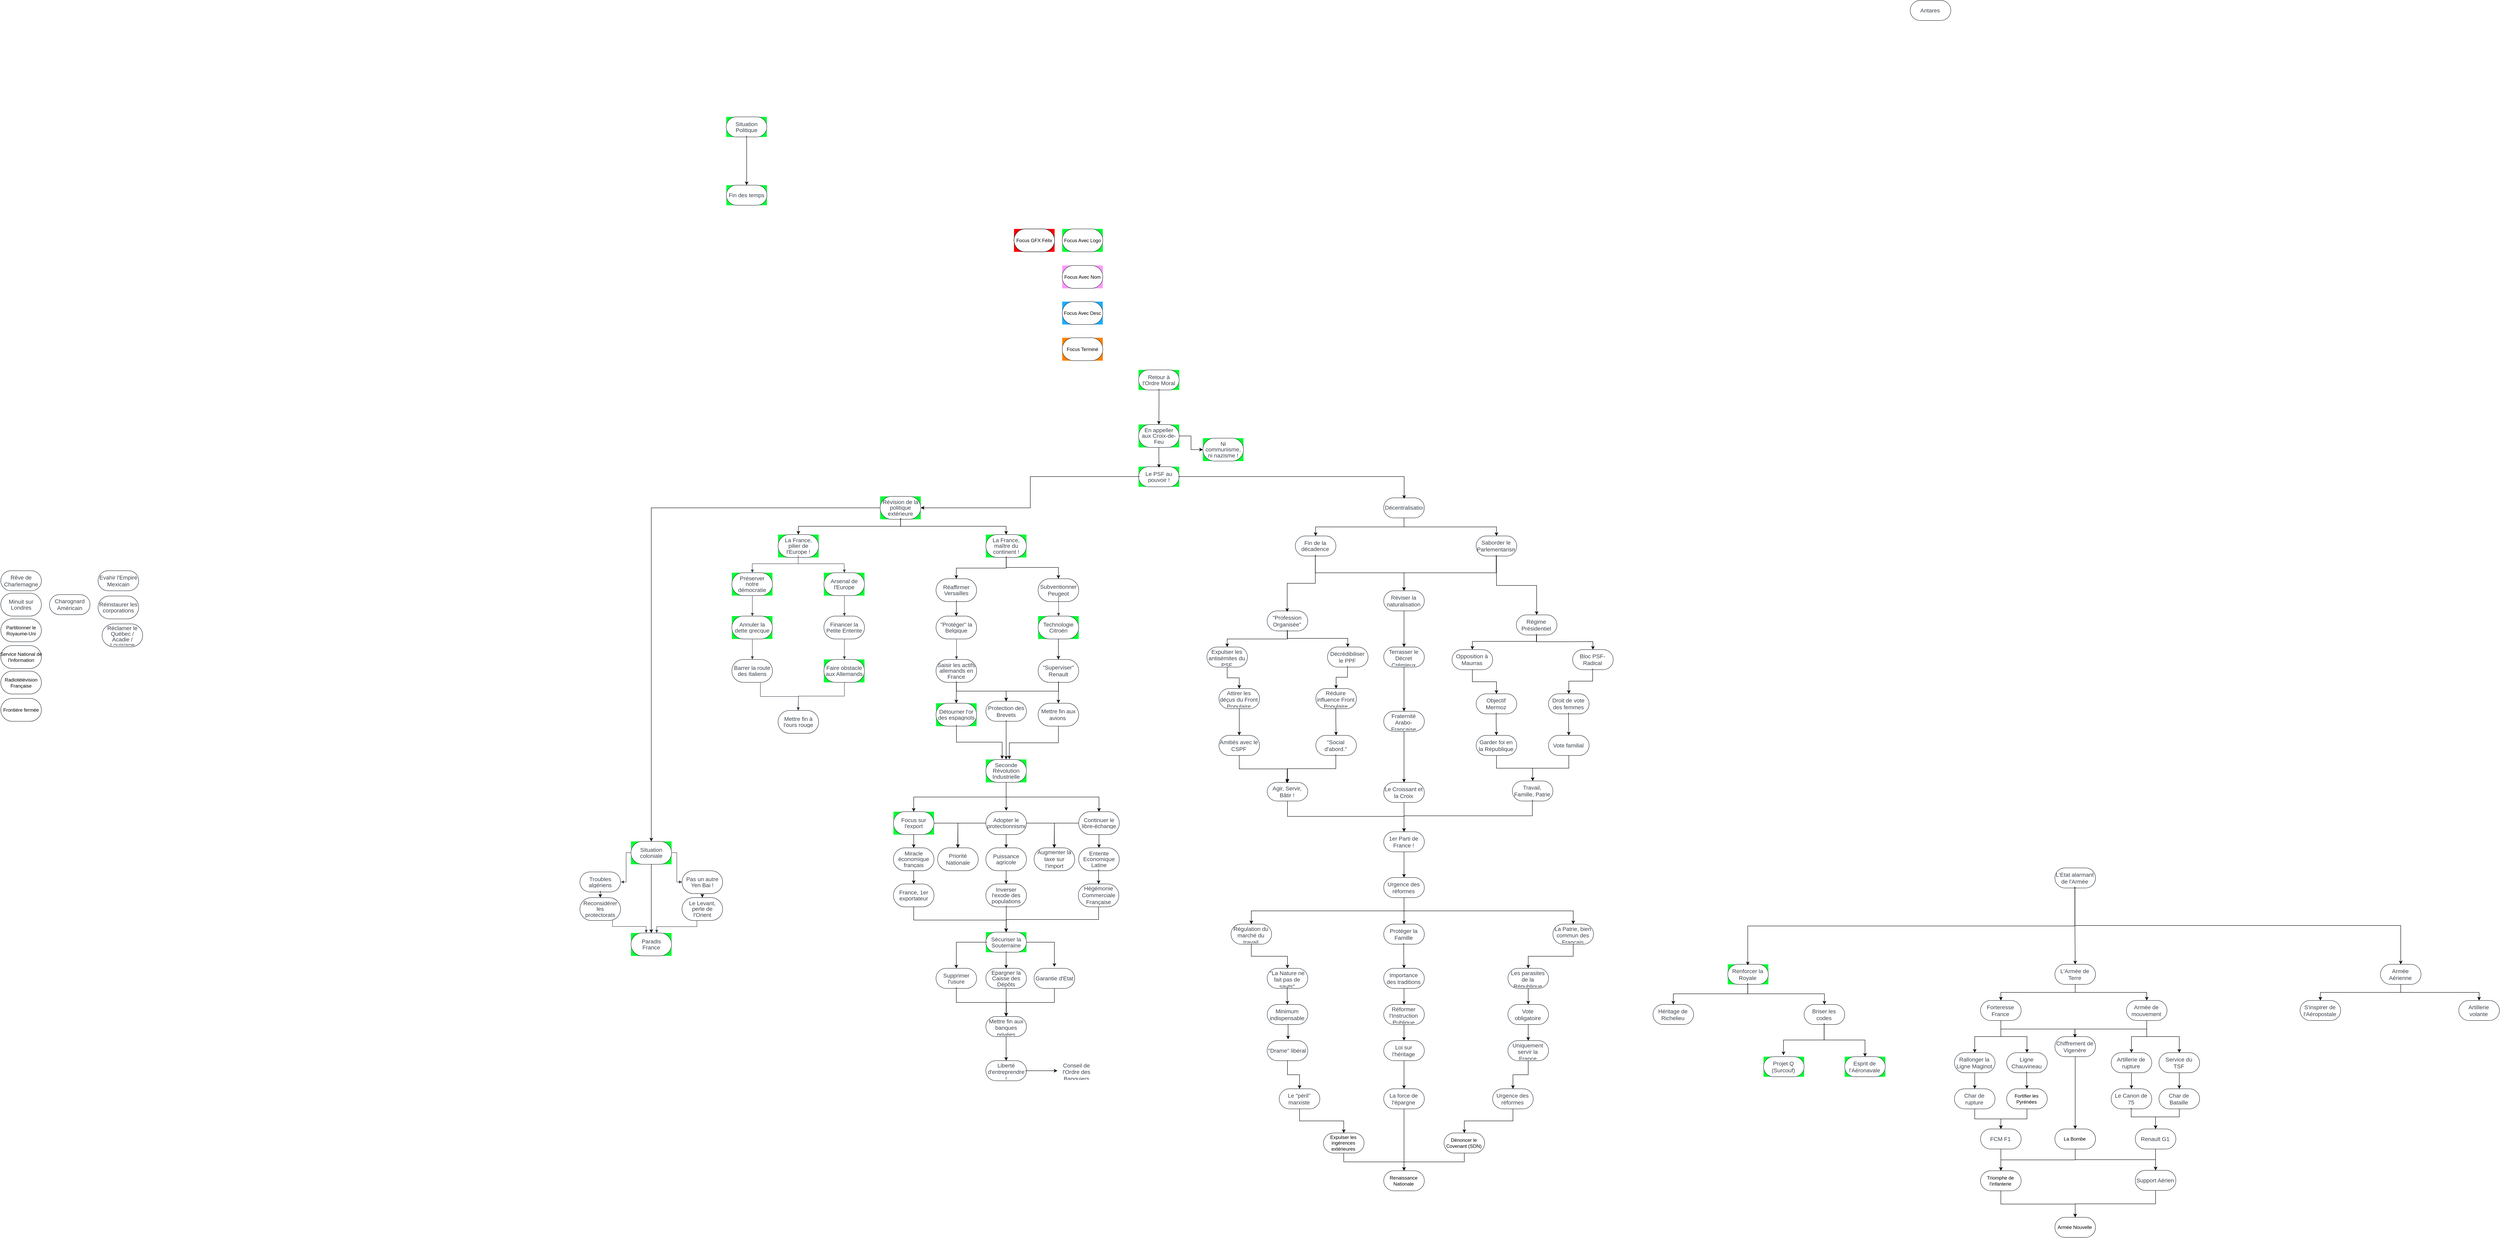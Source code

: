 <mxfile version="24.4.10" type="github">
  <diagram name="Page 1" id="5bk7Gb2YT2sqerDLHxE1">
    <mxGraphModel dx="2220" dy="3144" grid="1" gridSize="10" guides="1" tooltips="1" connect="1" arrows="1" fold="1" page="1" pageScale="1" pageWidth="827" pageHeight="1169" math="0" shadow="0">
      <root>
        <mxCell id="0" />
        <mxCell id="1" parent="0" />
        <UserObject label="" tags="Arrière-plan" id="-43leVQ_KwWmYCP5Dvzr-1">
          <mxCell style="vsdxID=1;fillColor=#00FF33;gradientColor=none;strokeColor=none;spacingTop=-3;spacingBottom=-3;spacingLeft=-3;spacingRight=-3;points=[[0,0.5,0],[1,0.5,0],[0.5,1,0],[0.5,0,0]];labelBackgroundColor=none;rounded=0;html=1;whiteSpace=wrap;" parent="1" vertex="1">
            <mxGeometry x="1014" y="-920" width="101" height="50" as="geometry" />
          </mxCell>
        </UserObject>
        <mxCell id="-43leVQ_KwWmYCP5Dvzr-2" style="vsdxID=2;fillColor=#ffffff;gradientColor=none;shape=stencil(jZNNDoIwEIVP023TzkSBpfHnAp6ASJVGBFNRwdOLTJG2opFV++ZN5uvLwHB5ydOzYiAutamO6q6zOme4YgC6zJXRdXdiuGa43FdGHUx1LTO6n9POCaJXVEY98uUGkZrdVj8UaYKjjGZUoM5TdXtNbKg+1Fpr728bcu6uhqySinHMYzujla5fNGAJhBVaKwBwjBLns+MaDBusMHMIxGICYuywQhTxOfgYLmhINkx+PzwgGScXunSCAj8ozz5BKblMfM6RALzsBkL3Heg7/s0mSOZr+PAJ6TMNABCE9DuiX7vUHfqVpWXWRUEb79bDFe8k+j1w/QQ=);strokeColor=#282c33;spacingTop=-3;spacingBottom=-3;spacingLeft=-3;spacingRight=-3;points=[[0,0.5,0],[1,0.5,0],[0.5,1,0],[0.5,0,0]];labelBackgroundColor=none;rounded=0;html=1;whiteSpace=wrap;" parent="-43leVQ_KwWmYCP5Dvzr-1" vertex="1">
          <mxGeometry width="101" height="50" as="geometry" />
        </mxCell>
        <mxCell id="-43leVQ_KwWmYCP5Dvzr-3" value="&lt;div style=&quot;font-size: 1px&quot;&gt;&lt;p style=&quot;text-align:center;margin-left:0;margin-right:0;margin-top:0px;margin-bottom:0px;text-indent:0;vertical-align:middle;direction:ltr;&quot;&gt;&lt;font style=&quot;font-size:14.11px;font-family:Arial;color:#3a414a;direction:ltr;letter-spacing:0px;line-height:100%;opacity:1&quot;&gt;Situation Politique&lt;/font&gt;&lt;/p&gt;&lt;/div&gt;" style="text;vsdxID=1;fillColor=none;gradientColor=none;strokeColor=none;spacingTop=-3;spacingBottom=-3;spacingLeft=-3;spacingRight=-3;points=[[0,0.5,0],[1,0.5,0],[0.5,1,0],[0.5,0,0]];labelBackgroundColor=none;rounded=0;html=1;whiteSpace=wrap;verticalAlign=middle;align=center;overflow=width;;html=1;" parent="-43leVQ_KwWmYCP5Dvzr-1" vertex="1">
          <mxGeometry x="3.17" y="2.38" width="95.25" height="44.45" as="geometry" />
        </mxCell>
        <UserObject label="" tags="Arrière-plan" id="-43leVQ_KwWmYCP5Dvzr-5">
          <mxCell style="vsdxID=4;fillColor=#00FF33;gradientColor=none;strokeColor=none;spacingTop=-3;spacingBottom=-3;spacingLeft=-3;spacingRight=-3;points=[[0,0.5,0],[1,0.5,0],[0.5,1,0],[0.5,0,0]];labelBackgroundColor=none;rounded=0;html=1;whiteSpace=wrap;" parent="1" vertex="1">
            <mxGeometry x="1014.29" y="-750" width="101" height="50" as="geometry" />
          </mxCell>
        </UserObject>
        <mxCell id="-43leVQ_KwWmYCP5Dvzr-6" style="vsdxID=5;fillColor=#ffffff;gradientColor=none;shape=stencil(jZNNDoIwEIVP023TzkSBpfHnAp6ASJVGBFNRwdOLTJG2opFV++ZN5uvLwHB5ydOzYiAutamO6q6zOme4YgC6zJXRdXdiuGa43FdGHUx1LTO6n9POCaJXVEY98uUGkZrdVj8UaYKjjGZUoM5TdXtNbKg+1Fpr728bcu6uhqySinHMYzujla5fNGAJhBVaKwBwjBLns+MaDBusMHMIxGICYuywQhTxOfgYLmhINkx+PzwgGScXunSCAj8ozz5BKblMfM6RALzsBkL3Heg7/s0mSOZr+PAJ6TMNABCE9DuiX7vUHfqVpWXWRUEb79bDFe8k+j1w/QQ=);strokeColor=#282c33;spacingTop=-3;spacingBottom=-3;spacingLeft=-3;spacingRight=-3;points=[[0,0.5,0],[1,0.5,0],[0.5,1,0],[0.5,0,0]];labelBackgroundColor=none;rounded=0;html=1;whiteSpace=wrap;" parent="-43leVQ_KwWmYCP5Dvzr-5" vertex="1">
          <mxGeometry width="101" height="50" as="geometry" />
        </mxCell>
        <mxCell id="-43leVQ_KwWmYCP5Dvzr-7" value="&lt;div style=&quot;&quot;&gt;&lt;p style=&quot;text-align: center; margin: 0px; text-indent: 0px; vertical-align: middle; direction: ltr;&quot;&gt;&lt;font face=&quot;Arial&quot; color=&quot;#3a414a&quot;&gt;&lt;span style=&quot;font-size: 14.11px;&quot;&gt;Fin des temps&lt;/span&gt;&lt;/font&gt;&lt;/p&gt;&lt;/div&gt;" style="text;vsdxID=4;fillColor=none;gradientColor=none;strokeColor=none;spacingTop=-3;spacingBottom=-3;spacingLeft=-3;spacingRight=-3;points=[[0,0.5,0],[1,0.5,0],[0.5,1,0],[0.5,0,0]];labelBackgroundColor=none;rounded=0;html=1;whiteSpace=wrap;verticalAlign=middle;align=center;overflow=width;;html=1;" parent="-43leVQ_KwWmYCP5Dvzr-5" vertex="1">
          <mxGeometry x="3.17" y="2.38" width="95.25" height="44.45" as="geometry" />
        </mxCell>
        <UserObject label="" tags="Arrière-plan" id="-43leVQ_KwWmYCP5Dvzr-8">
          <mxCell style="vsdxID=6;fillColor=#00FF33;gradientColor=none;strokeColor=none;spacingTop=-3;spacingBottom=-3;spacingLeft=-3;spacingRight=-3;points=[[0,0.5,0],[1,0.5,0],[0.5,1,0],[0.5,0,0],[2.36,0.71,0]];labelBackgroundColor=none;rounded=0;html=1;whiteSpace=wrap;" parent="1" vertex="1">
            <mxGeometry x="2040" y="-290" width="101" height="50" as="geometry" />
          </mxCell>
        </UserObject>
        <mxCell id="-43leVQ_KwWmYCP5Dvzr-9" style="vsdxID=7;fillColor=#ffffff;gradientColor=none;shape=stencil(jZNNDoIwEIVP023TzkSBpfHnAp6ASJVGBFNRwdOLTJG2opFV++ZN5uvLwHB5ydOzYiAutamO6q6zOme4YgC6zJXRdXdiuGa43FdGHUx1LTO6n9POCaJXVEY98uUGkZrdVj8UaYKjjGZUoM5TdXtNbKg+1Fpr728bcu6uhqySinHMYzujla5fNGAJhBVaKwBwjBLns+MaDBusMHMIxGICYuywQhTxOfgYLmhINkx+PzwgGScXunSCAj8ozz5BKblMfM6RALzsBkL3Heg7/s0mSOZr+PAJ6TMNABCE9DuiX7vUHfqVpWXWRUEb79bDFe8k+j1w/QQ=);strokeColor=#282c33;spacingTop=-3;spacingBottom=-3;spacingLeft=-3;spacingRight=-3;points=[[0,0.5,0],[1,0.5,0],[0.5,1,0],[0.5,0,0]];labelBackgroundColor=none;rounded=0;html=1;whiteSpace=wrap;" parent="-43leVQ_KwWmYCP5Dvzr-8" vertex="1">
          <mxGeometry width="101" height="50" as="geometry" />
        </mxCell>
        <mxCell id="-43leVQ_KwWmYCP5Dvzr-10" value="&lt;div style=&quot;font-size: 1px&quot;&gt;&lt;p style=&quot;text-align:center;margin-left:0;margin-right:0;margin-top:0px;margin-bottom:0px;text-indent:0;vertical-align:middle;direction:ltr;&quot;&gt;&lt;font style=&quot;font-size:14.11px;font-family:Arial;color:#3a414a;direction:ltr;letter-spacing:0px;line-height:100%;opacity:1&quot;&gt;Retour à l&amp;prime;Ordre Moral&lt;/font&gt;&lt;/p&gt;&lt;/div&gt;" style="text;vsdxID=6;fillColor=none;gradientColor=none;strokeColor=none;spacingTop=-3;spacingBottom=-3;spacingLeft=-3;spacingRight=-3;points=[[0,0.5,0],[1,0.5,0],[0.5,1,0],[0.5,0,0],[2.36,0.71,0]];labelBackgroundColor=none;rounded=0;html=1;whiteSpace=wrap;verticalAlign=middle;align=center;overflow=width;;html=1;" parent="-43leVQ_KwWmYCP5Dvzr-8" vertex="1">
          <mxGeometry x="3.17" y="2.38" width="95.25" height="44.45" as="geometry" />
        </mxCell>
        <UserObject label="" tags="Arrière-plan" id="-43leVQ_KwWmYCP5Dvzr-12">
          <mxCell style="vsdxID=9;fillColor=#00FF33;gradientColor=none;strokeColor=none;spacingTop=-3;spacingBottom=-3;spacingLeft=-3;spacingRight=-3;points=[[0,0.5,0],[1,0.5,0],[0.5,1,0],[0.5,0,0]];labelBackgroundColor=none;rounded=0;html=1;whiteSpace=wrap;" parent="1" vertex="1">
            <mxGeometry x="2040" y="-154" width="101" height="57" as="geometry" />
          </mxCell>
        </UserObject>
        <mxCell id="-43leVQ_KwWmYCP5Dvzr-13" style="vsdxID=10;fillColor=#ffffff;gradientColor=none;shape=stencil(lZNNboMwEIVP461lz0ANyypJL9AToOAEqwQih7Shpw9hjPwTqqis7DfvyZ+HMcPNpanOmoG4DLb/0j+mHhqGWwZgukZbM0wrhjuGm0Nv9dH2166m/bmanCBmRdeUkQ83iMruP82vJk1wlCqnAiVP/ffjxBvVleRFQeXRJebdB5n3V0tuScVC8Sxzdhn6xQ0chHDC6AQAjij8J9EFMA04ISt5WXoI8b7C4UNOUIq/qZgkZE3hlsPD6yc8/vDWdEHHoODLFcaVxAor8Dwvwy9G91AQdXSBDq+GseMfHUv69edfgRfQMeMCFDYFn+ZopYsv5m5azBNOs2/alh5IWE9fxCTRa8LdHQ==);strokeColor=#282c33;spacingTop=-3;spacingBottom=-3;spacingLeft=-3;spacingRight=-3;points=[[0,0.5,0],[1,0.5,0],[0.5,1,0],[0.5,0,0]];labelBackgroundColor=none;rounded=0;html=1;whiteSpace=wrap;" parent="-43leVQ_KwWmYCP5Dvzr-12" vertex="1">
          <mxGeometry width="101" height="57" as="geometry" />
        </mxCell>
        <mxCell id="-43leVQ_KwWmYCP5Dvzr-14" value="&lt;div style=&quot;font-size: 1px&quot;&gt;&lt;p style=&quot;text-align:center;margin-left:0;margin-right:0;margin-top:0px;margin-bottom:0px;text-indent:0;vertical-align:middle;direction:ltr;&quot;&gt;&lt;font style=&quot;font-size:14.11px;font-family:Arial;color:#3a414a;direction:ltr;letter-spacing:0px;line-height:100%;opacity:1&quot;&gt;En appeller aux Croix-de-Feu&lt;/font&gt;&lt;/p&gt;&lt;/div&gt;" style="text;vsdxID=9;fillColor=none;gradientColor=none;strokeColor=none;spacingTop=-3;spacingBottom=-3;spacingLeft=-3;spacingRight=-3;points=[[0,0.5,0],[1,0.5,0],[0.5,1,0],[0.5,0,0]];labelBackgroundColor=none;rounded=0;html=1;whiteSpace=wrap;verticalAlign=middle;align=center;overflow=width;;html=1;" parent="-43leVQ_KwWmYCP5Dvzr-12" vertex="1">
          <mxGeometry x="3.17" y="3.02" width="95.25" height="50.8" as="geometry" />
        </mxCell>
        <UserObject label="" tags="Arrière-plan" id="-43leVQ_KwWmYCP5Dvzr-19">
          <mxCell style="vsdxID=14;fillColor=#00FF33;gradientColor=none;strokeColor=none;spacingTop=-3;spacingBottom=-3;spacingLeft=-3;spacingRight=-3;points=[[0,0.5,0],[1,0.5,0],[0.5,1,0],[0.5,0,0]];labelBackgroundColor=none;rounded=0;html=1;whiteSpace=wrap;" parent="1" vertex="1">
            <mxGeometry x="2040" y="-49" width="101" height="50" as="geometry" />
          </mxCell>
        </UserObject>
        <mxCell id="-43leVQ_KwWmYCP5Dvzr-20" style="vsdxID=15;fillColor=#ffffff;gradientColor=none;shape=stencil(jZNNDoIwEIVP023TzkSBpfHnAp6ASJVGBFNRwdOLTJG2opFV++ZN5uvLwHB5ydOzYiAutamO6q6zOme4YgC6zJXRdXdiuGa43FdGHUx1LTO6n9POCaJXVEY98uUGkZrdVj8UaYKjjGZUoM5TdXtNbKg+1Fpr728bcu6uhqySinHMYzujla5fNGAJhBVaKwBwjBLns+MaDBusMHMIxGICYuywQhTxOfgYLmhINkx+PzwgGScXunSCAj8ozz5BKblMfM6RALzsBkL3Heg7/s0mSOZr+PAJ6TMNABCE9DuiX7vUHfqVpWXWRUEb79bDFe8k+j1w/QQ=);strokeColor=#282c33;spacingTop=-3;spacingBottom=-3;spacingLeft=-3;spacingRight=-3;points=[[0,0.5,0],[1,0.5,0],[0.5,1,0],[0.5,0,0]];labelBackgroundColor=none;rounded=0;html=1;whiteSpace=wrap;" parent="-43leVQ_KwWmYCP5Dvzr-19" vertex="1">
          <mxGeometry width="101" height="50" as="geometry" />
        </mxCell>
        <mxCell id="-43leVQ_KwWmYCP5Dvzr-21" value="&lt;div style=&quot;font-size: 1px&quot;&gt;&lt;p style=&quot;text-align:center;margin-left:0;margin-right:0;margin-top:0px;margin-bottom:0px;text-indent:0;vertical-align:middle;direction:ltr;&quot;&gt;&lt;font style=&quot;font-size:14.11px;font-family:Arial;color:#3a414a;direction:ltr;letter-spacing:0px;line-height:100%;opacity:1&quot;&gt;Le PSF au pouvoir !&lt;/font&gt;&lt;/p&gt;&lt;/div&gt;" style="text;vsdxID=14;fillColor=none;gradientColor=none;strokeColor=none;spacingTop=-3;spacingBottom=-3;spacingLeft=-3;spacingRight=-3;points=[[0,0.5,0],[1,0.5,0],[0.5,1,0],[0.5,0,0]];labelBackgroundColor=none;rounded=0;html=1;whiteSpace=wrap;verticalAlign=middle;align=center;overflow=width;;html=1;" parent="-43leVQ_KwWmYCP5Dvzr-19" vertex="1">
          <mxGeometry x="3.17" y="2.38" width="95.25" height="44.45" as="geometry" />
        </mxCell>
        <UserObject label="" tags="Arrière-plan" id="-43leVQ_KwWmYCP5Dvzr-23">
          <mxCell style="vsdxID=17;fillColor=#00FF33;gradientColor=none;strokeColor=none;spacingTop=-3;spacingBottom=-3;spacingLeft=-3;spacingRight=-3;points=[[0,0.5,0],[1,0.5,0],[0.5,1,0],[0.5,0,0]];labelBackgroundColor=none;rounded=0;html=1;whiteSpace=wrap;" parent="1" vertex="1">
            <mxGeometry x="1397" y="25" width="101" height="57" as="geometry" />
          </mxCell>
        </UserObject>
        <mxCell id="-43leVQ_KwWmYCP5Dvzr-24" style="vsdxID=18;fillColor=#ffffff;gradientColor=none;shape=stencil(lZNNboMwEIVP461lz0ANyypJL9AToOAEqwQih7Shpw9hjPwTqqis7DfvyZ+HMcPNpanOmoG4DLb/0j+mHhqGWwZgukZbM0wrhjuGm0Nv9dH2166m/bmanCBmRdeUkQ83iMruP82vJk1wlCqnAiVP/ffjxBvVleRFQeXRJebdB5n3V0tuScVC8Sxzdhn6xQ0chHDC6AQAjij8J9EFMA04ISt5WXoI8b7C4UNOUIq/qZgkZE3hlsPD6yc8/vDWdEHHoODLFcaVxAor8Dwvwy9G91AQdXSBDq+GseMfHUv69edfgRfQMeMCFDYFn+ZopYsv5m5azBNOs2/alh5IWE9fxCTRa8LdHQ==);strokeColor=#282c33;spacingTop=-3;spacingBottom=-3;spacingLeft=-3;spacingRight=-3;points=[[0,0.5,0],[1,0.5,0],[0.5,1,0],[0.5,0,0]];labelBackgroundColor=none;rounded=0;html=1;whiteSpace=wrap;" parent="-43leVQ_KwWmYCP5Dvzr-23" vertex="1">
          <mxGeometry width="101" height="57" as="geometry" />
        </mxCell>
        <mxCell id="-43leVQ_KwWmYCP5Dvzr-25" value="&lt;div style=&quot;font-size: 1px&quot;&gt;&lt;p style=&quot;text-align:center;margin-left:0;margin-right:0;margin-top:0px;margin-bottom:0px;text-indent:0;vertical-align:middle;direction:ltr;&quot;&gt;&lt;font style=&quot;font-size:14.11px;font-family:Arial;color:#3a414a;direction:ltr;letter-spacing:0px;line-height:100%;opacity:1&quot;&gt;Révision de la politique extérieure&lt;/font&gt;&lt;/p&gt;&lt;/div&gt;" style="text;vsdxID=17;fillColor=none;gradientColor=none;strokeColor=none;spacingTop=-3;spacingBottom=-3;spacingLeft=-3;spacingRight=-3;points=[[0,0.5,0],[1,0.5,0],[0.5,1,0],[0.5,0,0]];labelBackgroundColor=none;rounded=0;html=1;whiteSpace=wrap;verticalAlign=middle;align=center;overflow=width;;html=1;" parent="-43leVQ_KwWmYCP5Dvzr-23" vertex="1">
          <mxGeometry x="3.17" y="3.02" width="95.25" height="50.8" as="geometry" />
        </mxCell>
        <UserObject label="" tags="Arrière-plan" id="-43leVQ_KwWmYCP5Dvzr-28">
          <mxCell style="vsdxID=21;fillColor=none;gradientColor=none;strokeColor=none;spacingTop=-3;spacingBottom=-3;spacingLeft=-3;spacingRight=-3;points=[[0,0.5,0],[1,0.5,0],[0.5,1,0],[0.5,0,0]];labelBackgroundColor=none;rounded=0;html=1;whiteSpace=wrap;" parent="1" vertex="1">
            <mxGeometry x="2430" y="123.5" width="101" height="50" as="geometry" />
          </mxCell>
        </UserObject>
        <mxCell id="-43leVQ_KwWmYCP5Dvzr-29" style="vsdxID=22;fillColor=#ffffff;gradientColor=none;shape=stencil(jZNNDoIwEIVP023TzkSBpfHnAp6ASJVGBFNRwdOLTJG2opFV++ZN5uvLwHB5ydOzYiAutamO6q6zOme4YgC6zJXRdXdiuGa43FdGHUx1LTO6n9POCaJXVEY98uUGkZrdVj8UaYKjjGZUoM5TdXtNbKg+1Fpr728bcu6uhqySinHMYzujla5fNGAJhBVaKwBwjBLns+MaDBusMHMIxGICYuywQhTxOfgYLmhINkx+PzwgGScXunSCAj8ozz5BKblMfM6RALzsBkL3Heg7/s0mSOZr+PAJ6TMNABCE9DuiX7vUHfqVpWXWRUEb79bDFe8k+j1w/QQ=);strokeColor=#282c33;spacingTop=-3;spacingBottom=-3;spacingLeft=-3;spacingRight=-3;points=[[0,0.5,0],[1,0.5,0],[0.5,1,0],[0.5,0,0]];labelBackgroundColor=none;rounded=0;html=1;whiteSpace=wrap;" parent="-43leVQ_KwWmYCP5Dvzr-28" vertex="1">
          <mxGeometry width="101" height="50" as="geometry" />
        </mxCell>
        <mxCell id="-43leVQ_KwWmYCP5Dvzr-30" value="&lt;div style=&quot;font-size: 1px&quot;&gt;&lt;p style=&quot;text-align:center;margin-left:0;margin-right:0;margin-top:0px;margin-bottom:0px;text-indent:0;vertical-align:middle;direction:ltr;&quot;&gt;&lt;font style=&quot;font-size:14.11px;font-family:Arial;color:#3a414a;direction:ltr;letter-spacing:0px;line-height:100%;opacity:1&quot;&gt;Fin de la décadence&lt;/font&gt;&lt;/p&gt;&lt;/div&gt;" style="text;vsdxID=21;fillColor=none;gradientColor=none;strokeColor=none;spacingTop=-3;spacingBottom=-3;spacingLeft=-3;spacingRight=-3;points=[[0,0.5,0],[1,0.5,0],[0.5,1,0],[0.5,0,0]];labelBackgroundColor=none;rounded=0;html=1;whiteSpace=wrap;verticalAlign=middle;align=center;overflow=width;;html=1;" parent="-43leVQ_KwWmYCP5Dvzr-28" vertex="1">
          <mxGeometry x="2.17" y="2.38" width="95.25" height="44.45" as="geometry" />
        </mxCell>
        <UserObject label="" tags="Arrière-plan" id="-43leVQ_KwWmYCP5Dvzr-32">
          <mxCell style="vsdxID=24;fillColor=#00FF33;gradientColor=none;strokeColor=none;spacingTop=-3;spacingBottom=-3;spacingLeft=-3;spacingRight=-3;points=[[0,0.5,0],[1,0.5,0],[0.5,1,0],[0.5,0,0]];labelBackgroundColor=none;rounded=0;html=1;whiteSpace=wrap;" parent="1" vertex="1">
            <mxGeometry x="777" y="884" width="101" height="57" as="geometry" />
          </mxCell>
        </UserObject>
        <mxCell id="-43leVQ_KwWmYCP5Dvzr-33" style="vsdxID=25;fillColor=#ffffff;gradientColor=none;shape=stencil(lZNNboMwEIVP461lz0ANyypJL9AToOAEqwQih7Shpw9hjPwTqqis7DfvyZ+HMcPNpanOmoG4DLb/0j+mHhqGWwZgukZbM0wrhjuGm0Nv9dH2166m/bmanCBmRdeUkQ83iMruP82vJk1wlCqnAiVP/ffjxBvVleRFQeXRJebdB5n3V0tuScVC8Sxzdhn6xQ0chHDC6AQAjij8J9EFMA04ISt5WXoI8b7C4UNOUIq/qZgkZE3hlsPD6yc8/vDWdEHHoODLFcaVxAor8Dwvwy9G91AQdXSBDq+GseMfHUv69edfgRfQMeMCFDYFn+ZopYsv5m5azBNOs2/alh5IWE9fxCTRa8LdHQ==);strokeColor=#282c33;spacingTop=-3;spacingBottom=-3;spacingLeft=-3;spacingRight=-3;points=[[0,0.5,0],[1,0.5,0],[0.5,1,0],[0.5,0,0]];labelBackgroundColor=none;rounded=0;html=1;whiteSpace=wrap;" parent="-43leVQ_KwWmYCP5Dvzr-32" vertex="1">
          <mxGeometry width="101" height="57" as="geometry" />
        </mxCell>
        <mxCell id="-43leVQ_KwWmYCP5Dvzr-34" value="&lt;div style=&quot;font-size: 1px&quot;&gt;&lt;p style=&quot;text-align:center;margin-left:0;margin-right:0;margin-top:0px;margin-bottom:0px;text-indent:0;vertical-align:middle;direction:ltr;&quot;&gt;&lt;font style=&quot;font-size:14.11px;font-family:Arial;color:#3a414a;direction:ltr;letter-spacing:0px;line-height:100%;opacity:1&quot;&gt;Situation coloniale&lt;/font&gt;&lt;/p&gt;&lt;/div&gt;" style="text;vsdxID=24;fillColor=none;gradientColor=none;strokeColor=none;spacingTop=-3;spacingBottom=-3;spacingLeft=-3;spacingRight=-3;points=[[0,0.5,0],[1,0.5,0],[0.5,1,0],[0.5,0,0]];labelBackgroundColor=none;rounded=0;html=1;whiteSpace=wrap;verticalAlign=middle;align=center;overflow=width;;html=1;" parent="-43leVQ_KwWmYCP5Dvzr-32" vertex="1">
          <mxGeometry x="3.17" y="3.02" width="95.25" height="50.8" as="geometry" />
        </mxCell>
        <UserObject label="" tags="Arrière-plan" id="-43leVQ_KwWmYCP5Dvzr-35">
          <mxCell style="vsdxID=26;edgeStyle=none;startArrow=none;endArrow=block;startSize=5;endSize=5;strokeColor=#3a414a;spacingTop=-3;spacingBottom=-3;spacingLeft=-3;spacingRight=-3;verticalAlign=middle;html=1;labelBackgroundColor=none;rounded=0;" parent="1" edge="1">
            <mxGeometry relative="1" as="geometry">
              <mxPoint x="-1" y="-1" as="offset" />
              <Array as="points">
                <mxPoint x="764.93" y="912" />
                <mxPoint x="764.93" y="985.03" />
              </Array>
              <mxPoint x="777" y="912" as="sourcePoint" />
              <mxPoint x="752" y="985" as="targetPoint" />
            </mxGeometry>
          </mxCell>
        </UserObject>
        <UserObject label="" tags="Arrière-plan" id="-43leVQ_KwWmYCP5Dvzr-36">
          <mxCell style="vsdxID=27;fillColor=none;gradientColor=none;strokeColor=none;spacingTop=-3;spacingBottom=-3;spacingLeft=-3;spacingRight=-3;points=[[0,0.5,0],[1,0.5,0],[0.5,1,0],[0.5,0,0],[0.76,0.95,0]];labelBackgroundColor=none;rounded=0;html=1;whiteSpace=wrap;" parent="1" vertex="1">
            <mxGeometry x="650" y="960" width="101" height="50" as="geometry" />
          </mxCell>
        </UserObject>
        <mxCell id="-43leVQ_KwWmYCP5Dvzr-37" style="vsdxID=28;fillColor=#ffffff;gradientColor=none;shape=stencil(jZNNDoIwEIVP023TzkSBpfHnAp6ASJVGBFNRwdOLTJG2opFV++ZN5uvLwHB5ydOzYiAutamO6q6zOme4YgC6zJXRdXdiuGa43FdGHUx1LTO6n9POCaJXVEY98uUGkZrdVj8UaYKjjGZUoM5TdXtNbKg+1Fpr728bcu6uhqySinHMYzujla5fNGAJhBVaKwBwjBLns+MaDBusMHMIxGICYuywQhTxOfgYLmhINkx+PzwgGScXunSCAj8ozz5BKblMfM6RALzsBkL3Heg7/s0mSOZr+PAJ6TMNABCE9DuiX7vUHfqVpWXWRUEb79bDFe8k+j1w/QQ=);strokeColor=#282c33;spacingTop=-3;spacingBottom=-3;spacingLeft=-3;spacingRight=-3;points=[[0,0.5,0],[1,0.5,0],[0.5,1,0],[0.5,0,0]];labelBackgroundColor=none;rounded=0;html=1;whiteSpace=wrap;" parent="-43leVQ_KwWmYCP5Dvzr-36" vertex="1">
          <mxGeometry width="101" height="50" as="geometry" />
        </mxCell>
        <mxCell id="-43leVQ_KwWmYCP5Dvzr-38" value="&lt;div style=&quot;font-size: 1px&quot;&gt;&lt;p style=&quot;text-align:center;margin-left:0;margin-right:0;margin-top:0px;margin-bottom:0px;text-indent:0;vertical-align:middle;direction:ltr;&quot;&gt;&lt;font style=&quot;font-size:14.11px;font-family:Arial;color:#3a414a;direction:ltr;letter-spacing:0px;line-height:100%;opacity:1&quot;&gt;Troubles algériens&lt;/font&gt;&lt;/p&gt;&lt;/div&gt;" style="text;vsdxID=27;fillColor=none;gradientColor=none;strokeColor=none;spacingTop=-3;spacingBottom=-3;spacingLeft=-3;spacingRight=-3;points=[[0,0.5,0],[1,0.5,0],[0.5,1,0],[0.5,0,0],[0.76,0.95,0]];labelBackgroundColor=none;rounded=0;html=1;whiteSpace=wrap;verticalAlign=middle;align=center;overflow=width;;html=1;" parent="-43leVQ_KwWmYCP5Dvzr-36" vertex="1">
          <mxGeometry x="3.17" y="2.38" width="95.25" height="44.45" as="geometry" />
        </mxCell>
        <UserObject label="" tags="Arrière-plan" id="-43leVQ_KwWmYCP5Dvzr-39">
          <mxCell style="vsdxID=29;edgeStyle=none;startArrow=none;endArrow=block;startSize=5;endSize=5;strokeColor=#3a414a;spacingTop=-3;spacingBottom=-3;spacingLeft=-3;spacingRight=-3;verticalAlign=middle;html=1;labelBackgroundColor=none;rounded=0;" parent="1" edge="1">
            <mxGeometry relative="1" as="geometry">
              <mxPoint y="-1" as="offset" />
              <Array as="points">
                <mxPoint x="891.06" y="912" />
                <mxPoint x="891.06" y="985.03" />
              </Array>
              <mxPoint x="879" y="912" as="sourcePoint" />
              <mxPoint x="904" y="985" as="targetPoint" />
            </mxGeometry>
          </mxCell>
        </UserObject>
        <UserObject label="" tags="Arrière-plan" id="-43leVQ_KwWmYCP5Dvzr-40">
          <mxCell style="vsdxID=30;fillColor=none;gradientColor=none;strokeColor=none;spacingTop=-3;spacingBottom=-3;spacingLeft=-3;spacingRight=-3;points=[[0,0.5,0],[1,0.5,0],[0.5,1,0],[0.5,0,0],[-0.14,0.92,0]];labelBackgroundColor=none;rounded=0;html=1;whiteSpace=wrap;" parent="1" vertex="1">
            <mxGeometry x="904" y="957" width="101" height="57" as="geometry" />
          </mxCell>
        </UserObject>
        <mxCell id="-43leVQ_KwWmYCP5Dvzr-41" style="vsdxID=31;fillColor=#ffffff;gradientColor=none;shape=stencil(lZNNboMwEIVP461lz0ANyypJL9AToOAEqwQih7Shpw9hjPwTqqis7DfvyZ+HMcPNpanOmoG4DLb/0j+mHhqGWwZgukZbM0wrhjuGm0Nv9dH2166m/bmanCBmRdeUkQ83iMruP82vJk1wlCqnAiVP/ffjxBvVleRFQeXRJebdB5n3V0tuScVC8Sxzdhn6xQ0chHDC6AQAjij8J9EFMA04ISt5WXoI8b7C4UNOUIq/qZgkZE3hlsPD6yc8/vDWdEHHoODLFcaVxAor8Dwvwy9G91AQdXSBDq+GseMfHUv69edfgRfQMeMCFDYFn+ZopYsv5m5azBNOs2/alh5IWE9fxCTRa8LdHQ==);strokeColor=#282c33;spacingTop=-3;spacingBottom=-3;spacingLeft=-3;spacingRight=-3;points=[[0,0.5,0],[1,0.5,0],[0.5,1,0],[0.5,0,0]];labelBackgroundColor=none;rounded=0;html=1;whiteSpace=wrap;" parent="-43leVQ_KwWmYCP5Dvzr-40" vertex="1">
          <mxGeometry width="101" height="57" as="geometry" />
        </mxCell>
        <mxCell id="-43leVQ_KwWmYCP5Dvzr-42" value="&lt;div style=&quot;font-size: 1px&quot;&gt;&lt;p style=&quot;text-align:center;margin-left:0;margin-right:0;margin-top:0px;margin-bottom:0px;text-indent:0;vertical-align:middle;direction:ltr;&quot;&gt;&lt;font style=&quot;font-size:14.11px;font-family:Arial;color:#3a414a;direction:ltr;letter-spacing:0px;line-height:100%;opacity:1&quot;&gt;Pas un autre Yen Bai !&lt;/font&gt;&lt;/p&gt;&lt;/div&gt;" style="text;vsdxID=30;fillColor=none;gradientColor=none;strokeColor=none;spacingTop=-3;spacingBottom=-3;spacingLeft=-3;spacingRight=-3;points=[[0,0.5,0],[1,0.5,0],[0.5,1,0],[0.5,0,0],[-0.14,0.92,0]];labelBackgroundColor=none;rounded=0;html=1;whiteSpace=wrap;verticalAlign=middle;align=center;overflow=width;;html=1;" parent="-43leVQ_KwWmYCP5Dvzr-40" vertex="1">
          <mxGeometry x="3.17" y="3.02" width="95.25" height="50.8" as="geometry" />
        </mxCell>
        <UserObject label="" tags="Arrière-plan" id="-43leVQ_KwWmYCP5Dvzr-43">
          <mxCell style="vsdxID=32;fillColor=none;gradientColor=none;strokeColor=none;spacingTop=-3;spacingBottom=-3;spacingLeft=-3;spacingRight=-3;points=[[0,0.5,0],[1,0.5,0],[0.5,1,0],[0.5,0,0],[-0.36,1.01,0]];labelBackgroundColor=none;rounded=0;html=1;whiteSpace=wrap;" parent="1" vertex="1">
            <mxGeometry x="904" y="1024" width="101" height="57" as="geometry" />
          </mxCell>
        </UserObject>
        <mxCell id="-43leVQ_KwWmYCP5Dvzr-44" style="vsdxID=33;fillColor=#ffffff;gradientColor=none;shape=stencil(lZNNboMwEIVP461lz0ANyypJL9AToOAEqwQih7Shpw9hjPwTqqis7DfvyZ+HMcPNpanOmoG4DLb/0j+mHhqGWwZgukZbM0wrhjuGm0Nv9dH2166m/bmanCBmRdeUkQ83iMruP82vJk1wlCqnAiVP/ffjxBvVleRFQeXRJebdB5n3V0tuScVC8Sxzdhn6xQ0chHDC6AQAjij8J9EFMA04ISt5WXoI8b7C4UNOUIq/qZgkZE3hlsPD6yc8/vDWdEHHoODLFcaVxAor8Dwvwy9G91AQdXSBDq+GseMfHUv69edfgRfQMeMCFDYFn+ZopYsv5m5azBNOs2/alh5IWE9fxCTRa8LdHQ==);strokeColor=#282c33;spacingTop=-3;spacingBottom=-3;spacingLeft=-3;spacingRight=-3;points=[[0,0.5,0],[1,0.5,0],[0.5,1,0],[0.5,0,0]];labelBackgroundColor=none;rounded=0;html=1;whiteSpace=wrap;" parent="-43leVQ_KwWmYCP5Dvzr-43" vertex="1">
          <mxGeometry width="101" height="57" as="geometry" />
        </mxCell>
        <mxCell id="-43leVQ_KwWmYCP5Dvzr-45" value="&lt;div style=&quot;font-size: 1px&quot;&gt;&lt;p style=&quot;text-align:center;margin-left:0;margin-right:0;margin-top:0px;margin-bottom:0px;text-indent:0;vertical-align:middle;direction:ltr;&quot;&gt;&lt;font style=&quot;font-size:14.11px;font-family:Arial;color:#3a414a;direction:ltr;letter-spacing:0px;line-height:100%;opacity:1&quot;&gt;Le Levant, perle de l&amp;prime;Orient&lt;/font&gt;&lt;/p&gt;&lt;/div&gt;" style="text;vsdxID=32;fillColor=none;gradientColor=none;strokeColor=none;spacingTop=-3;spacingBottom=-3;spacingLeft=-3;spacingRight=-3;points=[[0,0.5,0],[1,0.5,0],[0.5,1,0],[0.5,0,0],[-0.36,1.01,0]];labelBackgroundColor=none;rounded=0;html=1;whiteSpace=wrap;verticalAlign=middle;align=center;overflow=width;;html=1;" parent="-43leVQ_KwWmYCP5Dvzr-43" vertex="1">
          <mxGeometry x="3.17" y="3.02" width="95.25" height="50.8" as="geometry" />
        </mxCell>
        <UserObject label="" tags="Arrière-plan" id="-43leVQ_KwWmYCP5Dvzr-46">
          <mxCell style="vsdxID=34;fillColor=none;gradientColor=none;strokeColor=none;spacingTop=-3;spacingBottom=-3;spacingLeft=-3;spacingRight=-3;points=[[0,0.5,0],[1,0.5,0],[0.5,1,0],[0.5,0,0],[0.66,0.99,0]];labelBackgroundColor=none;rounded=0;html=1;whiteSpace=wrap;" parent="1" vertex="1">
            <mxGeometry x="650" y="1024" width="101" height="57" as="geometry" />
          </mxCell>
        </UserObject>
        <mxCell id="-43leVQ_KwWmYCP5Dvzr-47" style="vsdxID=35;fillColor=#ffffff;gradientColor=none;shape=stencil(lZNNboMwEIVP461lz0ANyypJL9AToOAEqwQih7Shpw9hjPwTqqis7DfvyZ+HMcPNpanOmoG4DLb/0j+mHhqGWwZgukZbM0wrhjuGm0Nv9dH2166m/bmanCBmRdeUkQ83iMruP82vJk1wlCqnAiVP/ffjxBvVleRFQeXRJebdB5n3V0tuScVC8Sxzdhn6xQ0chHDC6AQAjij8J9EFMA04ISt5WXoI8b7C4UNOUIq/qZgkZE3hlsPD6yc8/vDWdEHHoODLFcaVxAor8Dwvwy9G91AQdXSBDq+GseMfHUv69edfgRfQMeMCFDYFn+ZopYsv5m5azBNOs2/alh5IWE9fxCTRa8LdHQ==);strokeColor=#282c33;spacingTop=-3;spacingBottom=-3;spacingLeft=-3;spacingRight=-3;points=[[0,0.5,0],[1,0.5,0],[0.5,1,0],[0.5,0,0]];labelBackgroundColor=none;rounded=0;html=1;whiteSpace=wrap;" parent="-43leVQ_KwWmYCP5Dvzr-46" vertex="1">
          <mxGeometry width="101" height="57" as="geometry" />
        </mxCell>
        <mxCell id="-43leVQ_KwWmYCP5Dvzr-48" value="&lt;div style=&quot;font-size: 1px&quot;&gt;&lt;p style=&quot;text-align:center;margin-left:0;margin-right:0;margin-top:0px;margin-bottom:0px;text-indent:0;vertical-align:middle;direction:ltr;&quot;&gt;&lt;font style=&quot;font-size:14.11px;font-family:Arial;color:#3a414a;direction:ltr;letter-spacing:0px;line-height:100%;opacity:1&quot;&gt;Reconsidérer les protectorats&lt;/font&gt;&lt;/p&gt;&lt;/div&gt;" style="text;vsdxID=34;fillColor=none;gradientColor=none;strokeColor=none;spacingTop=-3;spacingBottom=-3;spacingLeft=-3;spacingRight=-3;points=[[0,0.5,0],[1,0.5,0],[0.5,1,0],[0.5,0,0],[0.66,0.99,0]];labelBackgroundColor=none;rounded=0;html=1;whiteSpace=wrap;verticalAlign=middle;align=center;overflow=width;;html=1;" parent="-43leVQ_KwWmYCP5Dvzr-46" vertex="1">
          <mxGeometry x="3.17" y="3.02" width="95.25" height="50.8" as="geometry" />
        </mxCell>
        <UserObject label="" tags="Arrière-plan" id="-43leVQ_KwWmYCP5Dvzr-50">
          <mxCell style="vsdxID=37;fillColor=#00FF33;gradientColor=none;strokeColor=none;spacingTop=-3;spacingBottom=-3;spacingLeft=-3;spacingRight=-3;points=[[0,0.5,0],[1,0.5,0],[0.5,1,0],[0.5,0,0],[0.31,0.44,0],[-0.62,0.46,0],[0.45,-0.81,0]];labelBackgroundColor=none;rounded=0;html=1;whiteSpace=wrap;" parent="1" vertex="1">
            <mxGeometry x="777" y="1112" width="101" height="57" as="geometry" />
          </mxCell>
        </UserObject>
        <mxCell id="-43leVQ_KwWmYCP5Dvzr-51" style="vsdxID=38;fillColor=#ffffff;gradientColor=none;shape=stencil(lZNNboMwEIVP461lz0ANyypJL9AToOAEqwQih7Shpw9hjPwTqqis7DfvyZ+HMcPNpanOmoG4DLb/0j+mHhqGWwZgukZbM0wrhjuGm0Nv9dH2166m/bmanCBmRdeUkQ83iMruP82vJk1wlCqnAiVP/ffjxBvVleRFQeXRJebdB5n3V0tuScVC8Sxzdhn6xQ0chHDC6AQAjij8J9EFMA04ISt5WXoI8b7C4UNOUIq/qZgkZE3hlsPD6yc8/vDWdEHHoODLFcaVxAor8Dwvwy9G91AQdXSBDq+GseMfHUv69edfgRfQMeMCFDYFn+ZopYsv5m5azBNOs2/alh5IWE9fxCTRa8LdHQ==);strokeColor=#282c33;spacingTop=-3;spacingBottom=-3;spacingLeft=-3;spacingRight=-3;points=[[0,0.5,0],[1,0.5,0],[0.5,1,0],[0.5,0,0]];labelBackgroundColor=none;rounded=0;html=1;whiteSpace=wrap;" parent="-43leVQ_KwWmYCP5Dvzr-50" vertex="1">
          <mxGeometry width="101" height="57" as="geometry" />
        </mxCell>
        <mxCell id="-43leVQ_KwWmYCP5Dvzr-52" value="&lt;div style=&quot;font-size: 1px&quot;&gt;&lt;p style=&quot;text-align:center;margin-left:0;margin-right:0;margin-top:0px;margin-bottom:0px;text-indent:0;vertical-align:middle;direction:ltr;&quot;&gt;&lt;font style=&quot;font-size:14.11px;font-family:Arial;color:#3a414a;direction:ltr;letter-spacing:0px;line-height:100%;opacity:1&quot;&gt;Paradis France&lt;/font&gt;&lt;/p&gt;&lt;/div&gt;" style="text;vsdxID=37;fillColor=none;gradientColor=none;strokeColor=none;spacingTop=-3;spacingBottom=-3;spacingLeft=-3;spacingRight=-3;points=[[0,0.5,0],[1,0.5,0],[0.5,1,0],[0.5,0,0],[0.31,0.44,0],[-0.62,0.46,0],[0.45,-0.81,0]];labelBackgroundColor=none;rounded=0;html=1;whiteSpace=wrap;verticalAlign=middle;align=center;overflow=width;;html=1;" parent="-43leVQ_KwWmYCP5Dvzr-50" vertex="1">
          <mxGeometry x="3.17" y="3.02" width="95.25" height="50.8" as="geometry" />
        </mxCell>
        <UserObject label="" tags="Arrière-plan" id="-43leVQ_KwWmYCP5Dvzr-53">
          <mxCell style="vsdxID=39;edgeStyle=none;startArrow=none;endArrow=block;startSize=5;endSize=5;strokeColor=#3a414a;spacingTop=-3;spacingBottom=-3;spacingLeft=-3;spacingRight=-3;verticalAlign=middle;html=1;labelBackgroundColor=none;rounded=0;" parent="1" edge="1">
            <mxGeometry relative="1" as="geometry">
              <mxPoint x="-1" as="offset" />
              <Array as="points">
                <mxPoint x="731" y="1095.87" />
                <mxPoint x="814.75" y="1095.87" />
              </Array>
              <mxPoint x="731" y="1080" as="sourcePoint" />
              <mxPoint x="815" y="1112" as="targetPoint" />
            </mxGeometry>
          </mxCell>
        </UserObject>
        <UserObject label="" tags="Arrière-plan" id="-43leVQ_KwWmYCP5Dvzr-54">
          <mxCell style="vsdxID=40;edgeStyle=none;startArrow=none;endArrow=block;startSize=5;endSize=5;strokeColor=#3a414a;spacingTop=-3;spacingBottom=-3;spacingLeft=-3;spacingRight=-3;verticalAlign=middle;html=1;labelBackgroundColor=none;rounded=0;" parent="1" edge="1">
            <mxGeometry relative="1" as="geometry">
              <mxPoint x="-1" as="offset" />
              <Array as="points">
                <mxPoint x="941" y="1096.24" />
                <mxPoint x="840.92" y="1096.24" />
              </Array>
              <mxPoint x="941" y="1081" as="sourcePoint" />
              <mxPoint x="841" y="1112" as="targetPoint" />
            </mxGeometry>
          </mxCell>
        </UserObject>
        <UserObject label="" tags="Arrière-plan" id="-43leVQ_KwWmYCP5Dvzr-58">
          <mxCell style="vsdxID=44;fillColor=#00FF33;gradientColor=none;strokeColor=none;spacingTop=-3;spacingBottom=-3;spacingLeft=-3;spacingRight=-3;points=[[0,0.5,0],[1,0.5,0],[0.5,1,0],[0.5,0,0]];labelBackgroundColor=none;rounded=0;html=1;whiteSpace=wrap;" parent="1" vertex="1">
            <mxGeometry x="1143" y="120" width="101" height="57" as="geometry" />
          </mxCell>
        </UserObject>
        <mxCell id="-43leVQ_KwWmYCP5Dvzr-59" style="vsdxID=45;fillColor=#ffffff;gradientColor=none;shape=stencil(lZNNboMwEIVP461lz0ANyypJL9AToOAEqwQih7Shpw9hjPwTqqis7DfvyZ+HMcPNpanOmoG4DLb/0j+mHhqGWwZgukZbM0wrhjuGm0Nv9dH2166m/bmanCBmRdeUkQ83iMruP82vJk1wlCqnAiVP/ffjxBvVleRFQeXRJebdB5n3V0tuScVC8Sxzdhn6xQ0chHDC6AQAjij8J9EFMA04ISt5WXoI8b7C4UNOUIq/qZgkZE3hlsPD6yc8/vDWdEHHoODLFcaVxAor8Dwvwy9G91AQdXSBDq+GseMfHUv69edfgRfQMeMCFDYFn+ZopYsv5m5azBNOs2/alh5IWE9fxCTRa8LdHQ==);strokeColor=#282c33;spacingTop=-3;spacingBottom=-3;spacingLeft=-3;spacingRight=-3;points=[[0,0.5,0],[1,0.5,0],[0.5,1,0],[0.5,0,0]];labelBackgroundColor=none;rounded=0;html=1;whiteSpace=wrap;" parent="-43leVQ_KwWmYCP5Dvzr-58" vertex="1">
          <mxGeometry width="101" height="57" as="geometry" />
        </mxCell>
        <mxCell id="-43leVQ_KwWmYCP5Dvzr-60" value="&lt;div style=&quot;font-size: 1px&quot;&gt;&lt;p style=&quot;text-align:center;margin-left:0;margin-right:0;margin-top:0px;margin-bottom:0px;text-indent:0;vertical-align:middle;direction:ltr;&quot;&gt;&lt;font style=&quot;font-size:14.11px;font-family:Arial;color:#3a414a;direction:ltr;letter-spacing:0px;line-height:100%;opacity:1&quot;&gt;La France, pilier de l&amp;prime;Europe !&lt;/font&gt;&lt;/p&gt;&lt;/div&gt;" style="text;vsdxID=44;fillColor=none;gradientColor=none;strokeColor=none;spacingTop=-3;spacingBottom=-3;spacingLeft=-3;spacingRight=-3;points=[[0,0.5,0],[1,0.5,0],[0.5,1,0],[0.5,0,0]];labelBackgroundColor=none;rounded=0;html=1;whiteSpace=wrap;verticalAlign=middle;align=center;overflow=width;;html=1;" parent="-43leVQ_KwWmYCP5Dvzr-58" vertex="1">
          <mxGeometry x="3.17" y="3.02" width="95.25" height="50.8" as="geometry" />
        </mxCell>
        <UserObject label="" tags="Arrière-plan" id="-43leVQ_KwWmYCP5Dvzr-61">
          <mxCell style="vsdxID=46;edgeStyle=none;startArrow=none;endArrow=block;startSize=5;endSize=5;strokeColor=#3a414a;spacingTop=-3;spacingBottom=-3;spacingLeft=-3;spacingRight=-3;verticalAlign=middle;html=1;labelBackgroundColor=none;rounded=0;" parent="1" edge="1">
            <mxGeometry relative="1" as="geometry">
              <mxPoint as="offset" />
              <Array as="points">
                <mxPoint x="1193" y="192.59" />
                <mxPoint x="1078.7" y="192.59" />
              </Array>
              <mxPoint x="1193" y="171" as="sourcePoint" />
              <mxPoint x="1079" y="215" as="targetPoint" />
            </mxGeometry>
          </mxCell>
        </UserObject>
        <UserObject label="" tags="Arrière-plan" id="-43leVQ_KwWmYCP5Dvzr-62">
          <mxCell style="vsdxID=47;fillColor=#00FF33;gradientColor=none;strokeColor=none;spacingTop=-3;spacingBottom=-3;spacingLeft=-3;spacingRight=-3;points=[[0,0.5,0],[1,0.5,0],[0.5,1,0],[0.5,0,0]];labelBackgroundColor=none;rounded=0;html=1;whiteSpace=wrap;" parent="1" vertex="1">
            <mxGeometry x="1028" y="215" width="101" height="57" as="geometry" />
          </mxCell>
        </UserObject>
        <mxCell id="-43leVQ_KwWmYCP5Dvzr-63" style="vsdxID=48;fillColor=#ffffff;gradientColor=none;shape=stencil(lZNNboMwEIVP461lz0ANyypJL9AToOAEqwQih7Shpw9hjPwTqqis7DfvyZ+HMcPNpanOmoG4DLb/0j+mHhqGWwZgukZbM0wrhjuGm0Nv9dH2166m/bmanCBmRdeUkQ83iMruP82vJk1wlCqnAiVP/ffjxBvVleRFQeXRJebdB5n3V0tuScVC8Sxzdhn6xQ0chHDC6AQAjij8J9EFMA04ISt5WXoI8b7C4UNOUIq/qZgkZE3hlsPD6yc8/vDWdEHHoODLFcaVxAor8Dwvwy9G91AQdXSBDq+GseMfHUv69edfgRfQMeMCFDYFn+ZopYsv5m5azBNOs2/alh5IWE9fxCTRa8LdHQ==);strokeColor=#282c33;spacingTop=-3;spacingBottom=-3;spacingLeft=-3;spacingRight=-3;points=[[0,0.5,0],[1,0.5,0],[0.5,1,0],[0.5,0,0]];labelBackgroundColor=none;rounded=0;html=1;whiteSpace=wrap;" parent="-43leVQ_KwWmYCP5Dvzr-62" vertex="1">
          <mxGeometry width="101" height="57" as="geometry" />
        </mxCell>
        <mxCell id="-43leVQ_KwWmYCP5Dvzr-64" value="&lt;div style=&quot;font-size: 1px&quot;&gt;&lt;p style=&quot;text-align:center;margin-left:0;margin-right:0;margin-top:0px;margin-bottom:0px;text-indent:0;vertical-align:middle;direction:ltr;&quot;&gt;&lt;font style=&quot;font-size:14.11px;font-family:Arial;color:#3a414a;direction:ltr;letter-spacing:0px;line-height:100%;opacity:1&quot;&gt;Préserver notre démocratie&lt;/font&gt;&lt;/p&gt;&lt;/div&gt;" style="text;vsdxID=47;fillColor=none;gradientColor=none;strokeColor=none;spacingTop=-3;spacingBottom=-3;spacingLeft=-3;spacingRight=-3;points=[[0,0.5,0],[1,0.5,0],[0.5,1,0],[0.5,0,0]];labelBackgroundColor=none;rounded=0;html=1;whiteSpace=wrap;verticalAlign=middle;align=center;overflow=width;;html=1;" parent="-43leVQ_KwWmYCP5Dvzr-62" vertex="1">
          <mxGeometry x="3.17" y="3.02" width="95.25" height="50.8" as="geometry" />
        </mxCell>
        <UserObject label="" tags="Arrière-plan" id="-43leVQ_KwWmYCP5Dvzr-65">
          <mxCell style="vsdxID=49;edgeStyle=none;startArrow=none;endArrow=block;startSize=5;endSize=5;strokeColor=#3a414a;spacingTop=-3;spacingBottom=-3;spacingLeft=-3;spacingRight=-3;verticalAlign=middle;html=1;labelBackgroundColor=none;rounded=0;" parent="1" edge="1">
            <mxGeometry relative="1" as="geometry">
              <mxPoint x="-1" as="offset" />
              <Array as="points">
                <mxPoint x="1193" y="192.59" />
                <mxPoint x="1307.3" y="192.59" />
              </Array>
              <mxPoint x="1193" y="171" as="sourcePoint" />
              <mxPoint x="1308" y="215" as="targetPoint" />
            </mxGeometry>
          </mxCell>
        </UserObject>
        <UserObject label="" tags="Arrière-plan" id="-43leVQ_KwWmYCP5Dvzr-66">
          <mxCell style="vsdxID=50;fillColor=#00FF33;gradientColor=none;strokeColor=none;spacingTop=-3;spacingBottom=-3;spacingLeft=-3;spacingRight=-3;points=[[0,0.5,0],[1,0.5,0],[0.5,1,0],[0.5,0,0]];labelBackgroundColor=none;rounded=0;html=1;whiteSpace=wrap;" parent="1" vertex="1">
            <mxGeometry x="1257" y="215" width="101" height="57" as="geometry" />
          </mxCell>
        </UserObject>
        <mxCell id="-43leVQ_KwWmYCP5Dvzr-67" style="vsdxID=51;fillColor=#ffffff;gradientColor=none;shape=stencil(lZNNboMwEIVP461lz0ANyypJL9AToOAEqwQih7Shpw9hjPwTqqis7DfvyZ+HMcPNpanOmoG4DLb/0j+mHhqGWwZgukZbM0wrhjuGm0Nv9dH2166m/bmanCBmRdeUkQ83iMruP82vJk1wlCqnAiVP/ffjxBvVleRFQeXRJebdB5n3V0tuScVC8Sxzdhn6xQ0chHDC6AQAjij8J9EFMA04ISt5WXoI8b7C4UNOUIq/qZgkZE3hlsPD6yc8/vDWdEHHoODLFcaVxAor8Dwvwy9G91AQdXSBDq+GseMfHUv69edfgRfQMeMCFDYFn+ZopYsv5m5azBNOs2/alh5IWE9fxCTRa8LdHQ==);strokeColor=#282c33;spacingTop=-3;spacingBottom=-3;spacingLeft=-3;spacingRight=-3;points=[[0,0.5,0],[1,0.5,0],[0.5,1,0],[0.5,0,0]];labelBackgroundColor=none;rounded=0;html=1;whiteSpace=wrap;" parent="-43leVQ_KwWmYCP5Dvzr-66" vertex="1">
          <mxGeometry width="101" height="57" as="geometry" />
        </mxCell>
        <mxCell id="-43leVQ_KwWmYCP5Dvzr-68" value="&lt;div style=&quot;font-size: 1px&quot;&gt;&lt;p style=&quot;text-align:center;margin-left:0;margin-right:0;margin-top:0px;margin-bottom:0px;text-indent:0;vertical-align:middle;direction:ltr;&quot;&gt;&lt;font style=&quot;font-size:14.11px;font-family:Arial;color:#3a414a;direction:ltr;letter-spacing:0px;line-height:100%;opacity:1&quot;&gt;Arsenal de l&amp;prime;Europe&lt;/font&gt;&lt;/p&gt;&lt;/div&gt;" style="text;vsdxID=50;fillColor=none;gradientColor=none;strokeColor=none;spacingTop=-3;spacingBottom=-3;spacingLeft=-3;spacingRight=-3;points=[[0,0.5,0],[1,0.5,0],[0.5,1,0],[0.5,0,0]];labelBackgroundColor=none;rounded=0;html=1;whiteSpace=wrap;verticalAlign=middle;align=center;overflow=width;;html=1;" parent="-43leVQ_KwWmYCP5Dvzr-66" vertex="1">
          <mxGeometry x="3.17" y="3.02" width="95.25" height="50.8" as="geometry" />
        </mxCell>
        <UserObject label="" tags="Arrière-plan" id="-43leVQ_KwWmYCP5Dvzr-69">
          <mxCell style="vsdxID=52;edgeStyle=none;startArrow=none;endArrow=block;startSize=5;endSize=5;strokeColor=#3a414a;spacingTop=-3;spacingBottom=-3;spacingLeft=-3;spacingRight=-3;verticalAlign=middle;html=1;labelBackgroundColor=none;rounded=0;" parent="1" edge="1">
            <mxGeometry relative="1" as="geometry">
              <mxPoint y="-1" as="offset" />
              <Array as="points" />
              <mxPoint x="1079" y="273" as="sourcePoint" />
              <mxPoint x="1079" y="323" as="targetPoint" />
            </mxGeometry>
          </mxCell>
        </UserObject>
        <UserObject label="" tags="Arrière-plan" id="-43leVQ_KwWmYCP5Dvzr-70">
          <mxCell style="vsdxID=53;fillColor=#00FF33;gradientColor=none;strokeColor=none;spacingTop=-3;spacingBottom=-3;spacingLeft=-3;spacingRight=-3;points=[[0,0.5,0],[1,0.5,0],[0.5,1,0],[0.5,0,0]];labelBackgroundColor=none;rounded=0;html=1;whiteSpace=wrap;" parent="1" vertex="1">
            <mxGeometry x="1028" y="323" width="101" height="57" as="geometry" />
          </mxCell>
        </UserObject>
        <mxCell id="-43leVQ_KwWmYCP5Dvzr-71" style="vsdxID=54;fillColor=#ffffff;gradientColor=none;shape=stencil(lZNNboMwEIVP461lz0ANyypJL9AToOAEqwQih7Shpw9hjPwTqqis7DfvyZ+HMcPNpanOmoG4DLb/0j+mHhqGWwZgukZbM0wrhjuGm0Nv9dH2166m/bmanCBmRdeUkQ83iMruP82vJk1wlCqnAiVP/ffjxBvVleRFQeXRJebdB5n3V0tuScVC8Sxzdhn6xQ0chHDC6AQAjij8J9EFMA04ISt5WXoI8b7C4UNOUIq/qZgkZE3hlsPD6yc8/vDWdEHHoODLFcaVxAor8Dwvwy9G91AQdXSBDq+GseMfHUv69edfgRfQMeMCFDYFn+ZopYsv5m5azBNOs2/alh5IWE9fxCTRa8LdHQ==);strokeColor=#282c33;spacingTop=-3;spacingBottom=-3;spacingLeft=-3;spacingRight=-3;points=[[0,0.5,0],[1,0.5,0],[0.5,1,0],[0.5,0,0]];labelBackgroundColor=none;rounded=0;html=1;whiteSpace=wrap;" parent="-43leVQ_KwWmYCP5Dvzr-70" vertex="1">
          <mxGeometry width="101" height="57" as="geometry" />
        </mxCell>
        <mxCell id="-43leVQ_KwWmYCP5Dvzr-72" value="&lt;div style=&quot;font-size: 1px&quot;&gt;&lt;p style=&quot;text-align:center;margin-left:0;margin-right:0;margin-top:0px;margin-bottom:0px;text-indent:0;vertical-align:middle;direction:ltr;&quot;&gt;&lt;font style=&quot;font-size:14.11px;font-family:Arial;color:#3a414a;direction:ltr;letter-spacing:0px;line-height:100%;opacity:1&quot;&gt;Annuler la dette grecque&lt;/font&gt;&lt;/p&gt;&lt;/div&gt;" style="text;vsdxID=53;fillColor=none;gradientColor=none;strokeColor=none;spacingTop=-3;spacingBottom=-3;spacingLeft=-3;spacingRight=-3;points=[[0,0.5,0],[1,0.5,0],[0.5,1,0],[0.5,0,0]];labelBackgroundColor=none;rounded=0;html=1;whiteSpace=wrap;verticalAlign=middle;align=center;overflow=width;;html=1;" parent="-43leVQ_KwWmYCP5Dvzr-70" vertex="1">
          <mxGeometry x="3.17" y="3.02" width="95.25" height="50.8" as="geometry" />
        </mxCell>
        <UserObject label="" tags="Arrière-plan" id="-43leVQ_KwWmYCP5Dvzr-73">
          <mxCell style="vsdxID=55;edgeStyle=none;startArrow=none;endArrow=block;startSize=5;endSize=5;strokeColor=#3a414a;spacingTop=-3;spacingBottom=-3;spacingLeft=-3;spacingRight=-3;verticalAlign=middle;html=1;labelBackgroundColor=none;rounded=0;" parent="1" edge="1">
            <mxGeometry relative="1" as="geometry">
              <mxPoint y="-1" as="offset" />
              <Array as="points" />
              <mxPoint x="1308" y="273" as="sourcePoint" />
              <mxPoint x="1308" y="323" as="targetPoint" />
            </mxGeometry>
          </mxCell>
        </UserObject>
        <UserObject label="" tags="Arrière-plan" id="-43leVQ_KwWmYCP5Dvzr-74">
          <mxCell style="vsdxID=56;fillColor=none;gradientColor=none;strokeColor=none;spacingTop=-3;spacingBottom=-3;spacingLeft=-3;spacingRight=-3;points=[[0,0.5,0],[1,0.5,0],[0.5,1,0],[0.5,0,0]];labelBackgroundColor=none;rounded=0;html=1;whiteSpace=wrap;" parent="1" vertex="1">
            <mxGeometry x="1257" y="323" width="101" height="57" as="geometry" />
          </mxCell>
        </UserObject>
        <mxCell id="-43leVQ_KwWmYCP5Dvzr-75" style="vsdxID=57;fillColor=#ffffff;gradientColor=none;shape=stencil(lZNNboMwEIVP461lz0ANyypJL9AToOAEqwQih7Shpw9hjPwTqqis7DfvyZ+HMcPNpanOmoG4DLb/0j+mHhqGWwZgukZbM0wrhjuGm0Nv9dH2166m/bmanCBmRdeUkQ83iMruP82vJk1wlCqnAiVP/ffjxBvVleRFQeXRJebdB5n3V0tuScVC8Sxzdhn6xQ0chHDC6AQAjij8J9EFMA04ISt5WXoI8b7C4UNOUIq/qZgkZE3hlsPD6yc8/vDWdEHHoODLFcaVxAor8Dwvwy9G91AQdXSBDq+GseMfHUv69edfgRfQMeMCFDYFn+ZopYsv5m5azBNOs2/alh5IWE9fxCTRa8LdHQ==);strokeColor=#282c33;spacingTop=-3;spacingBottom=-3;spacingLeft=-3;spacingRight=-3;points=[[0,0.5,0],[1,0.5,0],[0.5,1,0],[0.5,0,0]];labelBackgroundColor=none;rounded=0;html=1;whiteSpace=wrap;" parent="-43leVQ_KwWmYCP5Dvzr-74" vertex="1">
          <mxGeometry width="101" height="57" as="geometry" />
        </mxCell>
        <mxCell id="-43leVQ_KwWmYCP5Dvzr-76" value="&lt;div style=&quot;font-size: 1px&quot;&gt;&lt;p style=&quot;text-align:center;margin-left:0;margin-right:0;margin-top:0px;margin-bottom:0px;text-indent:0;vertical-align:middle;direction:ltr;&quot;&gt;&lt;font style=&quot;font-size:14.11px;font-family:Arial;color:#3a414a;direction:ltr;letter-spacing:0px;line-height:100%;opacity:1&quot;&gt;Financer la Petite Entente&lt;/font&gt;&lt;/p&gt;&lt;/div&gt;" style="text;vsdxID=56;fillColor=none;gradientColor=none;strokeColor=none;spacingTop=-3;spacingBottom=-3;spacingLeft=-3;spacingRight=-3;points=[[0,0.5,0],[1,0.5,0],[0.5,1,0],[0.5,0,0]];labelBackgroundColor=none;rounded=0;html=1;whiteSpace=wrap;verticalAlign=middle;align=center;overflow=width;;html=1;" parent="-43leVQ_KwWmYCP5Dvzr-74" vertex="1">
          <mxGeometry x="3.17" y="3.02" width="95.25" height="50.8" as="geometry" />
        </mxCell>
        <UserObject label="" tags="Arrière-plan" id="-43leVQ_KwWmYCP5Dvzr-77">
          <mxCell style="vsdxID=58;edgeStyle=none;startArrow=none;endArrow=block;startSize=5;endSize=5;strokeColor=#3a414a;spacingTop=-3;spacingBottom=-3;spacingLeft=-3;spacingRight=-3;verticalAlign=middle;html=1;labelBackgroundColor=none;rounded=0;" parent="1" edge="1">
            <mxGeometry relative="1" as="geometry">
              <mxPoint y="-1" as="offset" />
              <Array as="points" />
              <mxPoint x="1079" y="381" as="sourcePoint" />
              <mxPoint x="1079" y="431" as="targetPoint" />
            </mxGeometry>
          </mxCell>
        </UserObject>
        <UserObject label="" tags="Arrière-plan" id="-43leVQ_KwWmYCP5Dvzr-78">
          <mxCell style="vsdxID=59;fillColor=none;gradientColor=none;strokeColor=none;spacingTop=-3;spacingBottom=-3;spacingLeft=-3;spacingRight=-3;points=[[0,0.5,0],[1,0.5,0],[0.5,1,0],[0.5,0,0],[0.65,1.01,0]];labelBackgroundColor=none;rounded=0;html=1;whiteSpace=wrap;" parent="1" vertex="1">
            <mxGeometry x="1028" y="431" width="101" height="57" as="geometry" />
          </mxCell>
        </UserObject>
        <mxCell id="-43leVQ_KwWmYCP5Dvzr-79" style="vsdxID=60;fillColor=#ffffff;gradientColor=none;shape=stencil(lZNNboMwEIVP461lz0ANyypJL9AToOAEqwQih7Shpw9hjPwTqqis7DfvyZ+HMcPNpanOmoG4DLb/0j+mHhqGWwZgukZbM0wrhjuGm0Nv9dH2166m/bmanCBmRdeUkQ83iMruP82vJk1wlCqnAiVP/ffjxBvVleRFQeXRJebdB5n3V0tuScVC8Sxzdhn6xQ0chHDC6AQAjij8J9EFMA04ISt5WXoI8b7C4UNOUIq/qZgkZE3hlsPD6yc8/vDWdEHHoODLFcaVxAor8Dwvwy9G91AQdXSBDq+GseMfHUv69edfgRfQMeMCFDYFn+ZopYsv5m5azBNOs2/alh5IWE9fxCTRa8LdHQ==);strokeColor=#282c33;spacingTop=-3;spacingBottom=-3;spacingLeft=-3;spacingRight=-3;points=[[0,0.5,0],[1,0.5,0],[0.5,1,0],[0.5,0,0]];labelBackgroundColor=none;rounded=0;html=1;whiteSpace=wrap;" parent="-43leVQ_KwWmYCP5Dvzr-78" vertex="1">
          <mxGeometry width="101" height="57" as="geometry" />
        </mxCell>
        <mxCell id="-43leVQ_KwWmYCP5Dvzr-80" value="&lt;div style=&quot;font-size: 1px&quot;&gt;&lt;p style=&quot;text-align:center;margin-left:0;margin-right:0;margin-top:0px;margin-bottom:0px;text-indent:0;vertical-align:middle;direction:ltr;&quot;&gt;&lt;font style=&quot;font-size:14.11px;font-family:Arial;color:#3a414a;direction:ltr;letter-spacing:0px;line-height:100%;opacity:1&quot;&gt;Barrer la route des Italiens&lt;/font&gt;&lt;/p&gt;&lt;/div&gt;" style="text;vsdxID=59;fillColor=none;gradientColor=none;strokeColor=none;spacingTop=-3;spacingBottom=-3;spacingLeft=-3;spacingRight=-3;points=[[0,0.5,0],[1,0.5,0],[0.5,1,0],[0.5,0,0],[0.65,1.01,0]];labelBackgroundColor=none;rounded=0;html=1;whiteSpace=wrap;verticalAlign=middle;align=center;overflow=width;;html=1;" parent="-43leVQ_KwWmYCP5Dvzr-78" vertex="1">
          <mxGeometry x="3.17" y="3.02" width="95.25" height="50.8" as="geometry" />
        </mxCell>
        <UserObject label="" tags="Arrière-plan" id="-43leVQ_KwWmYCP5Dvzr-81">
          <mxCell style="vsdxID=61;edgeStyle=none;startArrow=none;endArrow=block;startSize=5;endSize=5;strokeColor=#3a414a;spacingTop=-3;spacingBottom=-3;spacingLeft=-3;spacingRight=-3;verticalAlign=middle;html=1;labelBackgroundColor=none;rounded=0;" parent="1" edge="1">
            <mxGeometry relative="1" as="geometry">
              <mxPoint y="-1" as="offset" />
              <Array as="points" />
              <mxPoint x="1308" y="381" as="sourcePoint" />
              <mxPoint x="1308" y="431" as="targetPoint" />
            </mxGeometry>
          </mxCell>
        </UserObject>
        <UserObject label="" tags="Arrière-plan" id="-43leVQ_KwWmYCP5Dvzr-82">
          <mxCell style="vsdxID=62;fillColor=#00FF33;gradientColor=none;strokeColor=none;spacingTop=-3;spacingBottom=-3;spacingLeft=-3;spacingRight=-3;points=[[0,0.5,0],[1,0.5,0],[0.5,1,0],[0.5,0,0]];labelBackgroundColor=none;rounded=0;html=1;whiteSpace=wrap;" parent="1" vertex="1">
            <mxGeometry x="1257" y="431" width="101" height="57" as="geometry" />
          </mxCell>
        </UserObject>
        <mxCell id="-43leVQ_KwWmYCP5Dvzr-83" style="vsdxID=63;fillColor=#ffffff;gradientColor=none;shape=stencil(lZNNboMwEIVP461lz0ANyypJL9AToOAEqwQih7Shpw9hjPwTqqis7DfvyZ+HMcPNpanOmoG4DLb/0j+mHhqGWwZgukZbM0wrhjuGm0Nv9dH2166m/bmanCBmRdeUkQ83iMruP82vJk1wlCqnAiVP/ffjxBvVleRFQeXRJebdB5n3V0tuScVC8Sxzdhn6xQ0chHDC6AQAjij8J9EFMA04ISt5WXoI8b7C4UNOUIq/qZgkZE3hlsPD6yc8/vDWdEHHoODLFcaVxAor8Dwvwy9G91AQdXSBDq+GseMfHUv69edfgRfQMeMCFDYFn+ZopYsv5m5azBNOs2/alh5IWE9fxCTRa8LdHQ==);strokeColor=#282c33;spacingTop=-3;spacingBottom=-3;spacingLeft=-3;spacingRight=-3;points=[[0,0.5,0],[1,0.5,0],[0.5,1,0],[0.5,0,0]];labelBackgroundColor=none;rounded=0;html=1;whiteSpace=wrap;" parent="-43leVQ_KwWmYCP5Dvzr-82" vertex="1">
          <mxGeometry width="101" height="57" as="geometry" />
        </mxCell>
        <mxCell id="-43leVQ_KwWmYCP5Dvzr-84" value="&lt;div style=&quot;font-size: 1px&quot;&gt;&lt;p style=&quot;text-align:center;margin-left:0;margin-right:0;margin-top:0px;margin-bottom:0px;text-indent:0;vertical-align:middle;direction:ltr;&quot;&gt;&lt;font style=&quot;font-size:14.11px;font-family:Arial;color:#3a414a;direction:ltr;letter-spacing:0px;line-height:100%;opacity:1&quot;&gt;Faire obstacle aux Allemands&lt;/font&gt;&lt;/p&gt;&lt;/div&gt;" style="text;vsdxID=62;fillColor=none;gradientColor=none;strokeColor=none;spacingTop=-3;spacingBottom=-3;spacingLeft=-3;spacingRight=-3;points=[[0,0.5,0],[1,0.5,0],[0.5,1,0],[0.5,0,0]];labelBackgroundColor=none;rounded=0;html=1;whiteSpace=wrap;verticalAlign=middle;align=center;overflow=width;;html=1;" parent="-43leVQ_KwWmYCP5Dvzr-82" vertex="1">
          <mxGeometry x="3.17" y="3.02" width="95.25" height="50.8" as="geometry" />
        </mxCell>
        <UserObject label="" tags="Arrière-plan" id="-43leVQ_KwWmYCP5Dvzr-85">
          <mxCell style="vsdxID=64;edgeStyle=none;startArrow=none;endArrow=block;startSize=5;endSize=5;strokeColor=#3a414a;spacingTop=-3;spacingBottom=-3;spacingLeft=-3;spacingRight=-3;verticalAlign=middle;html=1;labelBackgroundColor=none;rounded=0;" parent="1" edge="1">
            <mxGeometry relative="1" as="geometry">
              <mxPoint x="-1" as="offset" />
              <Array as="points">
                <mxPoint x="1308" y="522.29" />
                <mxPoint x="1193.7" y="522.29" />
              </Array>
              <mxPoint x="1308" y="488" as="sourcePoint" />
              <mxPoint x="1193" y="558" as="targetPoint" />
            </mxGeometry>
          </mxCell>
        </UserObject>
        <UserObject label="" tags="Arrière-plan" id="-43leVQ_KwWmYCP5Dvzr-86">
          <mxCell style="vsdxID=65;fillColor=none;gradientColor=none;strokeColor=none;spacingTop=-3;spacingBottom=-3;spacingLeft=-3;spacingRight=-3;points=[[0,0.5,0],[1,0.5,0],[0.5,1,0],[0.5,0,0],[0.47,-0.21,0]];labelBackgroundColor=none;rounded=0;html=1;whiteSpace=wrap;" parent="1" vertex="1">
            <mxGeometry x="1143" y="558" width="101" height="57" as="geometry" />
          </mxCell>
        </UserObject>
        <mxCell id="-43leVQ_KwWmYCP5Dvzr-87" style="vsdxID=66;fillColor=#ffffff;gradientColor=none;shape=stencil(lZNNboMwEIVP461lz0ANyypJL9AToOAEqwQih7Shpw9hjPwTqqis7DfvyZ+HMcPNpanOmoG4DLb/0j+mHhqGWwZgukZbM0wrhjuGm0Nv9dH2166m/bmanCBmRdeUkQ83iMruP82vJk1wlCqnAiVP/ffjxBvVleRFQeXRJebdB5n3V0tuScVC8Sxzdhn6xQ0chHDC6AQAjij8J9EFMA04ISt5WXoI8b7C4UNOUIq/qZgkZE3hlsPD6yc8/vDWdEHHoODLFcaVxAor8Dwvwy9G91AQdXSBDq+GseMfHUv69edfgRfQMeMCFDYFn+ZopYsv5m5azBNOs2/alh5IWE9fxCTRa8LdHQ==);strokeColor=#282c33;spacingTop=-3;spacingBottom=-3;spacingLeft=-3;spacingRight=-3;points=[[0,0.5,0],[1,0.5,0],[0.5,1,0],[0.5,0,0]];labelBackgroundColor=none;rounded=0;html=1;whiteSpace=wrap;" parent="-43leVQ_KwWmYCP5Dvzr-86" vertex="1">
          <mxGeometry width="101" height="57" as="geometry" />
        </mxCell>
        <mxCell id="-43leVQ_KwWmYCP5Dvzr-88" value="&lt;div style=&quot;font-size: 1px&quot;&gt;&lt;p style=&quot;text-align:center;margin-left:0;margin-right:0;margin-top:0px;margin-bottom:0px;text-indent:0;vertical-align:middle;direction:ltr;&quot;&gt;&lt;font style=&quot;font-size:14.11px;font-family:Arial;color:#3a414a;direction:ltr;letter-spacing:0px;line-height:100%;opacity:1&quot;&gt;Mettre fin à l&amp;prime;ours rouge&lt;/font&gt;&lt;/p&gt;&lt;/div&gt;" style="text;vsdxID=65;fillColor=none;gradientColor=none;strokeColor=none;spacingTop=-3;spacingBottom=-3;spacingLeft=-3;spacingRight=-3;points=[[0,0.5,0],[1,0.5,0],[0.5,1,0],[0.5,0,0],[0.47,-0.21,0]];labelBackgroundColor=none;rounded=0;html=1;whiteSpace=wrap;verticalAlign=middle;align=center;overflow=width;;html=1;" parent="-43leVQ_KwWmYCP5Dvzr-86" vertex="1">
          <mxGeometry x="3.17" y="3.02" width="95.25" height="50.8" as="geometry" />
        </mxCell>
        <UserObject label="" tags="Arrière-plan" id="-43leVQ_KwWmYCP5Dvzr-89">
          <mxCell style="vsdxID=67;edgeStyle=none;startArrow=none;endArrow=block;startSize=5;endSize=5;strokeColor=#3a414a;spacingTop=-3;spacingBottom=-3;spacingLeft=-3;spacingRight=-3;verticalAlign=middle;html=1;labelBackgroundColor=none;rounded=0;" parent="1" edge="1">
            <mxGeometry relative="1" as="geometry">
              <mxPoint x="-1" as="offset" />
              <Array as="points">
                <mxPoint x="1099" y="523.29" />
                <mxPoint x="1193.62" y="523.29" />
              </Array>
              <mxPoint x="1099" y="489" as="sourcePoint" />
              <mxPoint x="1193" y="558" as="targetPoint" />
            </mxGeometry>
          </mxCell>
        </UserObject>
        <UserObject label="" tags="Arrière-plan" id="-43leVQ_KwWmYCP5Dvzr-91">
          <mxCell style="vsdxID=69;fillColor=#00FF33;gradientColor=none;strokeColor=none;spacingTop=-3;spacingBottom=-3;spacingLeft=-3;spacingRight=-3;points=[[0,0.5,0],[1,0.5,0],[0.5,1,0],[0.5,0,0]];labelBackgroundColor=none;rounded=0;html=1;whiteSpace=wrap;" parent="1" vertex="1">
            <mxGeometry x="1660" y="120" width="101" height="57" as="geometry" />
          </mxCell>
        </UserObject>
        <mxCell id="-43leVQ_KwWmYCP5Dvzr-92" style="vsdxID=70;fillColor=#ffffff;gradientColor=none;shape=stencil(lZNNboMwEIVP461lz0ANyypJL9AToOAEqwQih7Shpw9hjPwTqqis7DfvyZ+HMcPNpanOmoG4DLb/0j+mHhqGWwZgukZbM0wrhjuGm0Nv9dH2166m/bmanCBmRdeUkQ83iMruP82vJk1wlCqnAiVP/ffjxBvVleRFQeXRJebdB5n3V0tuScVC8Sxzdhn6xQ0chHDC6AQAjij8J9EFMA04ISt5WXoI8b7C4UNOUIq/qZgkZE3hlsPD6yc8/vDWdEHHoODLFcaVxAor8Dwvwy9G91AQdXSBDq+GseMfHUv69edfgRfQMeMCFDYFn+ZopYsv5m5azBNOs2/alh5IWE9fxCTRa8LdHQ==);strokeColor=#282c33;spacingTop=-3;spacingBottom=-3;spacingLeft=-3;spacingRight=-3;points=[[0,0.5,0],[1,0.5,0],[0.5,1,0],[0.5,0,0]];labelBackgroundColor=none;rounded=0;html=1;whiteSpace=wrap;" parent="-43leVQ_KwWmYCP5Dvzr-91" vertex="1">
          <mxGeometry width="101" height="57" as="geometry" />
        </mxCell>
        <mxCell id="-43leVQ_KwWmYCP5Dvzr-93" value="&lt;div style=&quot;font-size: 1px&quot;&gt;&lt;p style=&quot;text-align:center;margin-left:0;margin-right:0;margin-top:0px;margin-bottom:0px;text-indent:0;vertical-align:middle;direction:ltr;&quot;&gt;&lt;font style=&quot;font-size:14.11px;font-family:Arial;color:#3a414a;direction:ltr;letter-spacing:0px;line-height:100%;opacity:1&quot;&gt;La France, maître du continent !&lt;/font&gt;&lt;/p&gt;&lt;/div&gt;" style="text;vsdxID=69;fillColor=none;gradientColor=none;strokeColor=none;spacingTop=-3;spacingBottom=-3;spacingLeft=-3;spacingRight=-3;points=[[0,0.5,0],[1,0.5,0],[0.5,1,0],[0.5,0,0]];labelBackgroundColor=none;rounded=0;html=1;whiteSpace=wrap;verticalAlign=middle;align=center;overflow=width;;html=1;" parent="-43leVQ_KwWmYCP5Dvzr-91" vertex="1">
          <mxGeometry x="3.17" y="3.02" width="95.25" height="50.8" as="geometry" />
        </mxCell>
        <UserObject label="" tags="Arrière-plan" id="-43leVQ_KwWmYCP5Dvzr-96">
          <mxCell style="vsdxID=73;fillColor=none;gradientColor=none;strokeColor=none;spacingTop=-3;spacingBottom=-3;spacingLeft=-3;spacingRight=-3;points=[[0,0.5,0],[1,0.5,0],[0.5,1,0],[0.5,0,0]];labelBackgroundColor=none;rounded=0;html=1;whiteSpace=wrap;" parent="1" vertex="1">
            <mxGeometry x="1536" y="230" width="101" height="57" as="geometry" />
          </mxCell>
        </UserObject>
        <mxCell id="-43leVQ_KwWmYCP5Dvzr-97" style="vsdxID=74;fillColor=#ffffff;gradientColor=none;shape=stencil(lZNNboMwEIVP461lz0ANyypJL9AToOAEqwQih7Shpw9hjPwTqqis7DfvyZ+HMcPNpanOmoG4DLb/0j+mHhqGWwZgukZbM0wrhjuGm0Nv9dH2166m/bmanCBmRdeUkQ83iMruP82vJk1wlCqnAiVP/ffjxBvVleRFQeXRJebdB5n3V0tuScVC8Sxzdhn6xQ0chHDC6AQAjij8J9EFMA04ISt5WXoI8b7C4UNOUIq/qZgkZE3hlsPD6yc8/vDWdEHHoODLFcaVxAor8Dwvwy9G91AQdXSBDq+GseMfHUv69edfgRfQMeMCFDYFn+ZopYsv5m5azBNOs2/alh5IWE9fxCTRa8LdHQ==);strokeColor=#282c33;spacingTop=-3;spacingBottom=-3;spacingLeft=-3;spacingRight=-3;points=[[0,0.5,0],[1,0.5,0],[0.5,1,0],[0.5,0,0]];labelBackgroundColor=none;rounded=0;html=1;whiteSpace=wrap;" parent="-43leVQ_KwWmYCP5Dvzr-96" vertex="1">
          <mxGeometry width="101" height="57" as="geometry" />
        </mxCell>
        <mxCell id="-43leVQ_KwWmYCP5Dvzr-98" value="&lt;div style=&quot;font-size: 1px&quot;&gt;&lt;p style=&quot;text-align:center;margin-left:0;margin-right:0;margin-top:0px;margin-bottom:0px;text-indent:0;vertical-align:middle;direction:ltr;&quot;&gt;&lt;font style=&quot;font-size:14.11px;font-family:Arial;color:#3a414a;direction:ltr;letter-spacing:0px;line-height:100%;opacity:1&quot;&gt;Réaffirmer Versailles&lt;/font&gt;&lt;/p&gt;&lt;/div&gt;" style="text;vsdxID=73;fillColor=none;gradientColor=none;strokeColor=none;spacingTop=-3;spacingBottom=-3;spacingLeft=-3;spacingRight=-3;points=[[0,0.5,0],[1,0.5,0],[0.5,1,0],[0.5,0,0]];labelBackgroundColor=none;rounded=0;html=1;whiteSpace=wrap;verticalAlign=middle;align=center;overflow=width;;html=1;" parent="-43leVQ_KwWmYCP5Dvzr-96" vertex="1">
          <mxGeometry x="3.17" y="3.02" width="95.25" height="50.8" as="geometry" />
        </mxCell>
        <UserObject label="" tags="Arrière-plan" id="-43leVQ_KwWmYCP5Dvzr-100">
          <mxCell style="vsdxID=76;fillColor=none;gradientColor=none;strokeColor=none;spacingTop=-3;spacingBottom=-3;spacingLeft=-3;spacingRight=-3;points=[[0,0.5,0],[1,0.5,0],[0.5,1,0],[0.5,0,0]];labelBackgroundColor=none;rounded=0;html=1;whiteSpace=wrap;" parent="1" vertex="1">
            <mxGeometry x="1790" y="230" width="101" height="57" as="geometry" />
          </mxCell>
        </UserObject>
        <mxCell id="-43leVQ_KwWmYCP5Dvzr-101" style="vsdxID=77;fillColor=#ffffff;gradientColor=none;shape=stencil(lZNNboMwEIVP461lz0ANyypJL9AToOAEqwQih7Shpw9hjPwTqqis7DfvyZ+HMcPNpanOmoG4DLb/0j+mHhqGWwZgukZbM0wrhjuGm0Nv9dH2166m/bmanCBmRdeUkQ83iMruP82vJk1wlCqnAiVP/ffjxBvVleRFQeXRJebdB5n3V0tuScVC8Sxzdhn6xQ0chHDC6AQAjij8J9EFMA04ISt5WXoI8b7C4UNOUIq/qZgkZE3hlsPD6yc8/vDWdEHHoODLFcaVxAor8Dwvwy9G91AQdXSBDq+GseMfHUv69edfgRfQMeMCFDYFn+ZopYsv5m5azBNOs2/alh5IWE9fxCTRa8LdHQ==);strokeColor=#282c33;spacingTop=-3;spacingBottom=-3;spacingLeft=-3;spacingRight=-3;points=[[0,0.5,0],[1,0.5,0],[0.5,1,0],[0.5,0,0]];labelBackgroundColor=none;rounded=0;html=1;whiteSpace=wrap;" parent="-43leVQ_KwWmYCP5Dvzr-100" vertex="1">
          <mxGeometry width="101" height="57" as="geometry" />
        </mxCell>
        <mxCell id="-43leVQ_KwWmYCP5Dvzr-102" value="&lt;div style=&quot;&quot;&gt;&lt;p style=&quot;text-align: center; margin: 0px; text-indent: 0px; vertical-align: middle; direction: ltr;&quot;&gt;&lt;font face=&quot;Arial&quot; color=&quot;#3a414a&quot;&gt;&lt;span style=&quot;font-size: 14.11px;&quot;&gt;Subventionner Peugeot&lt;/span&gt;&lt;/font&gt;&lt;/p&gt;&lt;/div&gt;" style="text;vsdxID=76;fillColor=none;gradientColor=none;strokeColor=none;spacingTop=-3;spacingBottom=-3;spacingLeft=-3;spacingRight=-3;points=[[0,0.5,0],[1,0.5,0],[0.5,1,0],[0.5,0,0]];labelBackgroundColor=none;rounded=0;html=1;whiteSpace=wrap;verticalAlign=middle;align=center;overflow=width;;html=1;" parent="-43leVQ_KwWmYCP5Dvzr-100" vertex="1">
          <mxGeometry x="3.17" y="3.02" width="95.25" height="50.8" as="geometry" />
        </mxCell>
        <UserObject label="" tags="Arrière-plan" id="-43leVQ_KwWmYCP5Dvzr-104">
          <mxCell style="vsdxID=79;fillColor=none;gradientColor=none;strokeColor=none;spacingTop=-3;spacingBottom=-3;spacingLeft=-3;spacingRight=-3;points=[[0,0.5,0],[1,0.5,0],[0.5,1,0],[0.5,0,0]];labelBackgroundColor=none;rounded=0;html=1;whiteSpace=wrap;" parent="1" vertex="1">
            <mxGeometry x="1536" y="323" width="101" height="57" as="geometry" />
          </mxCell>
        </UserObject>
        <mxCell id="-43leVQ_KwWmYCP5Dvzr-105" style="vsdxID=80;fillColor=#ffffff;gradientColor=none;shape=stencil(lZNNboMwEIVP461lz0ANyypJL9AToOAEqwQih7Shpw9hjPwTqqis7DfvyZ+HMcPNpanOmoG4DLb/0j+mHhqGWwZgukZbM0wrhjuGm0Nv9dH2166m/bmanCBmRdeUkQ83iMruP82vJk1wlCqnAiVP/ffjxBvVleRFQeXRJebdB5n3V0tuScVC8Sxzdhn6xQ0chHDC6AQAjij8J9EFMA04ISt5WXoI8b7C4UNOUIq/qZgkZE3hlsPD6yc8/vDWdEHHoODLFcaVxAor8Dwvwy9G91AQdXSBDq+GseMfHUv69edfgRfQMeMCFDYFn+ZopYsv5m5azBNOs2/alh5IWE9fxCTRa8LdHQ==);strokeColor=#282c33;spacingTop=-3;spacingBottom=-3;spacingLeft=-3;spacingRight=-3;points=[[0,0.5,0],[1,0.5,0],[0.5,1,0],[0.5,0,0]];labelBackgroundColor=none;rounded=0;html=1;whiteSpace=wrap;" parent="-43leVQ_KwWmYCP5Dvzr-104" vertex="1">
          <mxGeometry width="101" height="57" as="geometry" />
        </mxCell>
        <mxCell id="-43leVQ_KwWmYCP5Dvzr-106" value="&lt;div style=&quot;font-size: 1px&quot;&gt;&lt;p style=&quot;text-align:center;margin-left:0;margin-right:0;margin-top:0px;margin-bottom:0px;text-indent:0;vertical-align:middle;direction:ltr;&quot;&gt;&lt;font style=&quot;font-size:14.11px;font-family:Arial;color:#3a414a;direction:ltr;letter-spacing:0px;line-height:100%;opacity:1&quot;&gt;&quot;Protéger&quot; la Belgique&lt;/font&gt;&lt;/p&gt;&lt;/div&gt;" style="text;vsdxID=79;fillColor=none;gradientColor=none;strokeColor=none;spacingTop=-3;spacingBottom=-3;spacingLeft=-3;spacingRight=-3;points=[[0,0.5,0],[1,0.5,0],[0.5,1,0],[0.5,0,0]];labelBackgroundColor=none;rounded=0;html=1;whiteSpace=wrap;verticalAlign=middle;align=center;overflow=width;;html=1;" parent="-43leVQ_KwWmYCP5Dvzr-104" vertex="1">
          <mxGeometry x="3.17" y="3.02" width="95.25" height="50.8" as="geometry" />
        </mxCell>
        <UserObject label="" tags="Arrière-plan" id="-43leVQ_KwWmYCP5Dvzr-107">
          <mxCell style="vsdxID=81;edgeStyle=none;startArrow=none;endArrow=block;startSize=5;endSize=5;strokeColor=#3a414a;spacingTop=-3;spacingBottom=-3;spacingLeft=-3;spacingRight=-3;verticalAlign=middle;html=1;labelBackgroundColor=none;rounded=0;" parent="1" edge="1">
            <mxGeometry relative="1" as="geometry">
              <mxPoint y="-1" as="offset" />
              <Array as="points" />
              <mxPoint x="1587" y="381" as="sourcePoint" />
              <mxPoint x="1587" y="431" as="targetPoint" />
            </mxGeometry>
          </mxCell>
        </UserObject>
        <mxCell id="NtC6nbSk1421t6tspnrx-39" value="" style="edgeStyle=orthogonalEdgeStyle;rounded=0;orthogonalLoop=1;jettySize=auto;html=1;" parent="1" source="-43leVQ_KwWmYCP5Dvzr-108" target="NtC6nbSk1421t6tspnrx-36" edge="1">
          <mxGeometry relative="1" as="geometry" />
        </mxCell>
        <UserObject label="" tags="Arrière-plan" id="-43leVQ_KwWmYCP5Dvzr-108">
          <mxCell style="vsdxID=82;fillColor=none;gradientColor=none;strokeColor=none;spacingTop=-3;spacingBottom=-3;spacingLeft=-3;spacingRight=-3;points=[[0,0.5,0],[1,0.5,0],[0.5,1,0],[0.5,0,0]];labelBackgroundColor=none;rounded=0;html=1;whiteSpace=wrap;" parent="1" vertex="1">
            <mxGeometry x="1536" y="431" width="101" height="57" as="geometry" />
          </mxCell>
        </UserObject>
        <mxCell id="-43leVQ_KwWmYCP5Dvzr-109" style="vsdxID=83;fillColor=#ffffff;gradientColor=none;shape=stencil(lZNNboMwEIVP461lz0ANyypJL9AToOAEqwQih7Shpw9hjPwTqqis7DfvyZ+HMcPNpanOmoG4DLb/0j+mHhqGWwZgukZbM0wrhjuGm0Nv9dH2166m/bmanCBmRdeUkQ83iMruP82vJk1wlCqnAiVP/ffjxBvVleRFQeXRJebdB5n3V0tuScVC8Sxzdhn6xQ0chHDC6AQAjij8J9EFMA04ISt5WXoI8b7C4UNOUIq/qZgkZE3hlsPD6yc8/vDWdEHHoODLFcaVxAor8Dwvwy9G91AQdXSBDq+GseMfHUv69edfgRfQMeMCFDYFn+ZopYsv5m5azBNOs2/alh5IWE9fxCTRa8LdHQ==);strokeColor=#282c33;spacingTop=-3;spacingBottom=-3;spacingLeft=-3;spacingRight=-3;points=[[0,0.5,0],[1,0.5,0],[0.5,1,0],[0.5,0,0]];labelBackgroundColor=none;rounded=0;html=1;whiteSpace=wrap;" parent="-43leVQ_KwWmYCP5Dvzr-108" vertex="1">
          <mxGeometry width="101" height="57" as="geometry" />
        </mxCell>
        <mxCell id="-43leVQ_KwWmYCP5Dvzr-110" value="&lt;div style=&quot;font-size: 1px&quot;&gt;&lt;p style=&quot;text-align:center;margin-left:0;margin-right:0;margin-top:0px;margin-bottom:0px;text-indent:0;vertical-align:middle;direction:ltr;&quot;&gt;&lt;font style=&quot;font-size:14.11px;font-family:Arial;color:#3a414a;direction:ltr;letter-spacing:0px;line-height:100%;opacity:1&quot;&gt;Saisir les actifs allemands en France&lt;/font&gt;&lt;/p&gt;&lt;/div&gt;" style="text;vsdxID=82;fillColor=none;gradientColor=none;strokeColor=none;spacingTop=-3;spacingBottom=-3;spacingLeft=-3;spacingRight=-3;points=[[0,0.5,0],[1,0.5,0],[0.5,1,0],[0.5,0,0]];labelBackgroundColor=none;rounded=0;html=1;whiteSpace=wrap;verticalAlign=middle;align=center;overflow=width;;html=1;" parent="-43leVQ_KwWmYCP5Dvzr-108" vertex="1">
          <mxGeometry x="3.17" y="3.02" width="95.25" height="50.8" as="geometry" />
        </mxCell>
        <UserObject label="" tags="Arrière-plan" id="-43leVQ_KwWmYCP5Dvzr-111">
          <mxCell style="vsdxID=84;edgeStyle=none;startArrow=none;endArrow=block;startSize=5;endSize=5;strokeColor=#3a414a;spacingTop=-3;spacingBottom=-3;spacingLeft=-3;spacingRight=-3;verticalAlign=middle;html=1;labelBackgroundColor=none;rounded=0;" parent="1" edge="1">
            <mxGeometry relative="1" as="geometry">
              <mxPoint y="-1" as="offset" />
              <Array as="points" />
              <mxPoint x="1841" y="273" as="sourcePoint" />
              <mxPoint x="1841" y="323" as="targetPoint" />
            </mxGeometry>
          </mxCell>
        </UserObject>
        <mxCell id="NtC6nbSk1421t6tspnrx-28" value="" style="edgeStyle=orthogonalEdgeStyle;rounded=0;orthogonalLoop=1;jettySize=auto;html=1;" parent="1" source="-43leVQ_KwWmYCP5Dvzr-112" target="NtC6nbSk1421t6tspnrx-25" edge="1">
          <mxGeometry relative="1" as="geometry" />
        </mxCell>
        <UserObject label="" tags="Arrière-plan" id="-43leVQ_KwWmYCP5Dvzr-112">
          <mxCell style="vsdxID=85;fillColor=#00FF33;gradientColor=none;strokeColor=none;spacingTop=-3;spacingBottom=-3;spacingLeft=-3;spacingRight=-3;points=[[0,0.5,0],[1,0.5,0],[0.5,1,0],[0.5,0,0]];labelBackgroundColor=none;rounded=0;html=1;whiteSpace=wrap;" parent="1" vertex="1">
            <mxGeometry x="1790" y="323" width="101" height="57" as="geometry" />
          </mxCell>
        </UserObject>
        <mxCell id="-43leVQ_KwWmYCP5Dvzr-113" style="vsdxID=86;fillColor=#ffffff;gradientColor=none;shape=stencil(lZNNboMwEIVP461lz0ANyypJL9AToOAEqwQih7Shpw9hjPwTqqis7DfvyZ+HMcPNpanOmoG4DLb/0j+mHhqGWwZgukZbM0wrhjuGm0Nv9dH2166m/bmanCBmRdeUkQ83iMruP82vJk1wlCqnAiVP/ffjxBvVleRFQeXRJebdB5n3V0tuScVC8Sxzdhn6xQ0chHDC6AQAjij8J9EFMA04ISt5WXoI8b7C4UNOUIq/qZgkZE3hlsPD6yc8/vDWdEHHoODLFcaVxAor8Dwvwy9G91AQdXSBDq+GseMfHUv69edfgRfQMeMCFDYFn+ZopYsv5m5azBNOs2/alh5IWE9fxCTRa8LdHQ==);strokeColor=#282c33;spacingTop=-3;spacingBottom=-3;spacingLeft=-3;spacingRight=-3;points=[[0,0.5,0],[1,0.5,0],[0.5,1,0],[0.5,0,0]];labelBackgroundColor=none;rounded=0;html=1;whiteSpace=wrap;" parent="-43leVQ_KwWmYCP5Dvzr-112" vertex="1">
          <mxGeometry width="101" height="57" as="geometry" />
        </mxCell>
        <mxCell id="-43leVQ_KwWmYCP5Dvzr-114" value="&lt;div style=&quot;font-size: 1px&quot;&gt;&lt;p style=&quot;text-align:center;margin-left:0;margin-right:0;margin-top:0px;margin-bottom:0px;text-indent:0;vertical-align:middle;direction:ltr;&quot;&gt;&lt;font style=&quot;font-size:14.11px;font-family:Arial;color:#3a414a;direction:ltr;letter-spacing:0px;line-height:100%;opacity:1&quot;&gt;Technologie Citroën&lt;/font&gt;&lt;/p&gt;&lt;/div&gt;" style="text;vsdxID=85;fillColor=none;gradientColor=none;strokeColor=none;spacingTop=-3;spacingBottom=-3;spacingLeft=-3;spacingRight=-3;points=[[0,0.5,0],[1,0.5,0],[0.5,1,0],[0.5,0,0]];labelBackgroundColor=none;rounded=0;html=1;whiteSpace=wrap;verticalAlign=middle;align=center;overflow=width;;html=1;" parent="-43leVQ_KwWmYCP5Dvzr-112" vertex="1">
          <mxGeometry x="3.17" y="3.02" width="95.25" height="50.8" as="geometry" />
        </mxCell>
        <mxCell id="NtC6nbSk1421t6tspnrx-2" style="edgeStyle=orthogonalEdgeStyle;rounded=0;orthogonalLoop=1;jettySize=auto;html=1;exitX=0;exitY=0.5;exitDx=0;exitDy=0;exitPerimeter=0;entryX=1;entryY=0.5;entryDx=0;entryDy=0;entryPerimeter=0;" parent="1" source="-43leVQ_KwWmYCP5Dvzr-21" target="-43leVQ_KwWmYCP5Dvzr-23" edge="1">
          <mxGeometry relative="1" as="geometry" />
        </mxCell>
        <mxCell id="NtC6nbSk1421t6tspnrx-3" style="edgeStyle=orthogonalEdgeStyle;rounded=0;orthogonalLoop=1;jettySize=auto;html=1;exitX=0;exitY=0.5;exitDx=0;exitDy=0;exitPerimeter=0;entryX=0.5;entryY=0;entryDx=0;entryDy=0;entryPerimeter=0;" parent="1" source="-43leVQ_KwWmYCP5Dvzr-23" target="-43leVQ_KwWmYCP5Dvzr-32" edge="1">
          <mxGeometry relative="1" as="geometry" />
        </mxCell>
        <mxCell id="NtC6nbSk1421t6tspnrx-4" style="edgeStyle=orthogonalEdgeStyle;rounded=0;orthogonalLoop=1;jettySize=auto;html=1;exitX=0.5;exitY=1;exitDx=0;exitDy=0;exitPerimeter=0;entryX=0.5;entryY=0;entryDx=0;entryDy=0;entryPerimeter=0;" parent="1" source="-43leVQ_KwWmYCP5Dvzr-25" target="-43leVQ_KwWmYCP5Dvzr-58" edge="1">
          <mxGeometry relative="1" as="geometry" />
        </mxCell>
        <mxCell id="NtC6nbSk1421t6tspnrx-5" style="edgeStyle=orthogonalEdgeStyle;rounded=0;orthogonalLoop=1;jettySize=auto;html=1;exitX=0.5;exitY=1;exitDx=0;exitDy=0;exitPerimeter=0;entryX=0.5;entryY=0;entryDx=0;entryDy=0;entryPerimeter=0;" parent="1" source="-43leVQ_KwWmYCP5Dvzr-25" target="-43leVQ_KwWmYCP5Dvzr-91" edge="1">
          <mxGeometry relative="1" as="geometry" />
        </mxCell>
        <mxCell id="NtC6nbSk1421t6tspnrx-6" style="edgeStyle=orthogonalEdgeStyle;rounded=0;orthogonalLoop=1;jettySize=auto;html=1;exitX=0.5;exitY=1;exitDx=0;exitDy=0;exitPerimeter=0;entryX=0.5;entryY=0;entryDx=0;entryDy=0;entryPerimeter=0;" parent="1" source="-43leVQ_KwWmYCP5Dvzr-91" target="-43leVQ_KwWmYCP5Dvzr-96" edge="1">
          <mxGeometry relative="1" as="geometry" />
        </mxCell>
        <mxCell id="NtC6nbSk1421t6tspnrx-7" style="edgeStyle=orthogonalEdgeStyle;rounded=0;orthogonalLoop=1;jettySize=auto;html=1;exitX=0.5;exitY=1;exitDx=0;exitDy=0;exitPerimeter=0;entryX=0.5;entryY=0;entryDx=0;entryDy=0;entryPerimeter=0;" parent="1" source="-43leVQ_KwWmYCP5Dvzr-93" target="-43leVQ_KwWmYCP5Dvzr-100" edge="1">
          <mxGeometry relative="1" as="geometry" />
        </mxCell>
        <mxCell id="NtC6nbSk1421t6tspnrx-8" style="edgeStyle=orthogonalEdgeStyle;rounded=0;orthogonalLoop=1;jettySize=auto;html=1;exitX=0.5;exitY=1;exitDx=0;exitDy=0;exitPerimeter=0;entryX=0.5;entryY=0;entryDx=0;entryDy=0;entryPerimeter=0;" parent="1" source="-43leVQ_KwWmYCP5Dvzr-32" target="-43leVQ_KwWmYCP5Dvzr-50" edge="1">
          <mxGeometry relative="1" as="geometry" />
        </mxCell>
        <mxCell id="NtC6nbSk1421t6tspnrx-11" style="edgeStyle=orthogonalEdgeStyle;rounded=0;orthogonalLoop=1;jettySize=auto;html=1;exitX=0.5;exitY=1;exitDx=0;exitDy=0;exitPerimeter=0;entryX=0.5;entryY=0;entryDx=0;entryDy=0;entryPerimeter=0;" parent="1" source="-43leVQ_KwWmYCP5Dvzr-38" target="-43leVQ_KwWmYCP5Dvzr-46" edge="1">
          <mxGeometry relative="1" as="geometry" />
        </mxCell>
        <mxCell id="NtC6nbSk1421t6tspnrx-12" style="edgeStyle=orthogonalEdgeStyle;rounded=0;orthogonalLoop=1;jettySize=auto;html=1;exitX=0.5;exitY=1;exitDx=0;exitDy=0;exitPerimeter=0;entryX=0.5;entryY=0;entryDx=0;entryDy=0;entryPerimeter=0;" parent="1" source="-43leVQ_KwWmYCP5Dvzr-40" target="-43leVQ_KwWmYCP5Dvzr-43" edge="1">
          <mxGeometry relative="1" as="geometry" />
        </mxCell>
        <mxCell id="NtC6nbSk1421t6tspnrx-13" style="edgeStyle=orthogonalEdgeStyle;rounded=0;orthogonalLoop=1;jettySize=auto;html=1;exitX=0.5;exitY=1;exitDx=0;exitDy=0;exitPerimeter=0;entryX=0.5;entryY=0;entryDx=0;entryDy=0;entryPerimeter=0;" parent="1" source="-43leVQ_KwWmYCP5Dvzr-12" target="-43leVQ_KwWmYCP5Dvzr-21" edge="1">
          <mxGeometry relative="1" as="geometry" />
        </mxCell>
        <mxCell id="NtC6nbSk1421t6tspnrx-15" style="edgeStyle=orthogonalEdgeStyle;rounded=0;orthogonalLoop=1;jettySize=auto;html=1;exitX=0.5;exitY=1;exitDx=0;exitDy=0;exitPerimeter=0;entryX=0.5;entryY=0;entryDx=0;entryDy=0;entryPerimeter=0;" parent="1" source="-43leVQ_KwWmYCP5Dvzr-10" target="-43leVQ_KwWmYCP5Dvzr-12" edge="1">
          <mxGeometry relative="1" as="geometry" />
        </mxCell>
        <UserObject label="" tags="Arrière-plan" id="NtC6nbSk1421t6tspnrx-16">
          <mxCell style="vsdxID=9;fillColor=#00FF33;gradientColor=none;strokeColor=none;spacingTop=-3;spacingBottom=-3;spacingLeft=-3;spacingRight=-3;points=[[0,0.5,0],[1,0.5,0],[0.5,1,0],[0.5,0,0]];labelBackgroundColor=none;rounded=0;html=1;whiteSpace=wrap;" parent="1" vertex="1">
            <mxGeometry x="2200" y="-120" width="101" height="57" as="geometry" />
          </mxCell>
        </UserObject>
        <mxCell id="NtC6nbSk1421t6tspnrx-17" style="vsdxID=10;fillColor=#ffffff;gradientColor=none;shape=stencil(lZNNboMwEIVP461lz0ANyypJL9AToOAEqwQih7Shpw9hjPwTqqis7DfvyZ+HMcPNpanOmoG4DLb/0j+mHhqGWwZgukZbM0wrhjuGm0Nv9dH2166m/bmanCBmRdeUkQ83iMruP82vJk1wlCqnAiVP/ffjxBvVleRFQeXRJebdB5n3V0tuScVC8Sxzdhn6xQ0chHDC6AQAjij8J9EFMA04ISt5WXoI8b7C4UNOUIq/qZgkZE3hlsPD6yc8/vDWdEHHoODLFcaVxAor8Dwvwy9G91AQdXSBDq+GseMfHUv69edfgRfQMeMCFDYFn+ZopYsv5m5azBNOs2/alh5IWE9fxCTRa8LdHQ==);strokeColor=#282c33;spacingTop=-3;spacingBottom=-3;spacingLeft=-3;spacingRight=-3;points=[[0,0.5,0],[1,0.5,0],[0.5,1,0],[0.5,0,0]];labelBackgroundColor=none;rounded=0;html=1;whiteSpace=wrap;" parent="NtC6nbSk1421t6tspnrx-16" vertex="1">
          <mxGeometry width="101" height="57" as="geometry" />
        </mxCell>
        <mxCell id="NtC6nbSk1421t6tspnrx-18" value="&lt;div style=&quot;font-size: 1px&quot;&gt;&lt;p style=&quot;text-align:center;margin-left:0;margin-right:0;margin-top:0px;margin-bottom:0px;text-indent:0;vertical-align:middle;direction:ltr;&quot;&gt;&lt;font style=&quot;font-size:14.11px;font-family:Arial;color:#3a414a;direction:ltr;letter-spacing:0px;line-height:100%;opacity:1&quot;&gt;Ni communisme, ni nazisme !&lt;/font&gt;&lt;/p&gt;&lt;/div&gt;" style="text;vsdxID=9;fillColor=none;gradientColor=none;strokeColor=none;spacingTop=-3;spacingBottom=-3;spacingLeft=-3;spacingRight=-3;points=[[0,0.5,0],[1,0.5,0],[0.5,1,0],[0.5,0,0]];labelBackgroundColor=none;rounded=0;html=1;whiteSpace=wrap;verticalAlign=middle;align=center;overflow=width;;html=1;" parent="NtC6nbSk1421t6tspnrx-16" vertex="1">
          <mxGeometry x="3.17" y="3.02" width="95.25" height="50.8" as="geometry" />
        </mxCell>
        <mxCell id="NtC6nbSk1421t6tspnrx-20" style="edgeStyle=orthogonalEdgeStyle;rounded=0;orthogonalLoop=1;jettySize=auto;html=1;exitX=0.5;exitY=1;exitDx=0;exitDy=0;exitPerimeter=0;entryX=0.5;entryY=0;entryDx=0;entryDy=0;entryPerimeter=0;" parent="1" source="-43leVQ_KwWmYCP5Dvzr-98" target="-43leVQ_KwWmYCP5Dvzr-104" edge="1">
          <mxGeometry relative="1" as="geometry" />
        </mxCell>
        <mxCell id="NtC6nbSk1421t6tspnrx-21" style="edgeStyle=orthogonalEdgeStyle;rounded=0;orthogonalLoop=1;jettySize=auto;html=1;exitX=1;exitY=0.5;exitDx=0;exitDy=0;exitPerimeter=0;entryX=0;entryY=0.5;entryDx=0;entryDy=0;entryPerimeter=0;" parent="1" source="-43leVQ_KwWmYCP5Dvzr-12" target="NtC6nbSk1421t6tspnrx-17" edge="1">
          <mxGeometry relative="1" as="geometry" />
        </mxCell>
        <mxCell id="NtC6nbSk1421t6tspnrx-32" value="" style="edgeStyle=orthogonalEdgeStyle;rounded=0;orthogonalLoop=1;jettySize=auto;html=1;" parent="1" source="NtC6nbSk1421t6tspnrx-25" target="NtC6nbSk1421t6tspnrx-29" edge="1">
          <mxGeometry relative="1" as="geometry" />
        </mxCell>
        <UserObject label="" tags="Arrière-plan" id="NtC6nbSk1421t6tspnrx-25">
          <mxCell style="vsdxID=85;fillColor=none;gradientColor=none;strokeColor=none;spacingTop=-3;spacingBottom=-3;spacingLeft=-3;spacingRight=-3;points=[[0,0.5,0],[1,0.5,0],[0.5,1,0],[0.5,0,0]];labelBackgroundColor=none;rounded=0;html=1;whiteSpace=wrap;" parent="1" vertex="1">
            <mxGeometry x="1790" y="431" width="101" height="57" as="geometry" />
          </mxCell>
        </UserObject>
        <mxCell id="NtC6nbSk1421t6tspnrx-26" style="vsdxID=86;fillColor=#ffffff;gradientColor=none;shape=stencil(lZNNboMwEIVP461lz0ANyypJL9AToOAEqwQih7Shpw9hjPwTqqis7DfvyZ+HMcPNpanOmoG4DLb/0j+mHhqGWwZgukZbM0wrhjuGm0Nv9dH2166m/bmanCBmRdeUkQ83iMruP82vJk1wlCqnAiVP/ffjxBvVleRFQeXRJebdB5n3V0tuScVC8Sxzdhn6xQ0chHDC6AQAjij8J9EFMA04ISt5WXoI8b7C4UNOUIq/qZgkZE3hlsPD6yc8/vDWdEHHoODLFcaVxAor8Dwvwy9G91AQdXSBDq+GseMfHUv69edfgRfQMeMCFDYFn+ZopYsv5m5azBNOs2/alh5IWE9fxCTRa8LdHQ==);strokeColor=#282c33;spacingTop=-3;spacingBottom=-3;spacingLeft=-3;spacingRight=-3;points=[[0,0.5,0],[1,0.5,0],[0.5,1,0],[0.5,0,0]];labelBackgroundColor=none;rounded=0;html=1;whiteSpace=wrap;" parent="NtC6nbSk1421t6tspnrx-25" vertex="1">
          <mxGeometry width="101" height="57" as="geometry" />
        </mxCell>
        <mxCell id="NtC6nbSk1421t6tspnrx-27" value="&lt;div style=&quot;&quot;&gt;&lt;p style=&quot;text-align: center; margin: 0px; text-indent: 0px; vertical-align: middle; direction: ltr;&quot;&gt;&lt;font face=&quot;Arial&quot; color=&quot;#3a414a&quot;&gt;&lt;span style=&quot;font-size: 14.11px;&quot;&gt;&quot;Superviser&quot; Renault&lt;/span&gt;&lt;/font&gt;&lt;/p&gt;&lt;/div&gt;" style="text;vsdxID=85;fillColor=none;gradientColor=none;strokeColor=none;spacingTop=-3;spacingBottom=-3;spacingLeft=-3;spacingRight=-3;points=[[0,0.5,0],[1,0.5,0],[0.5,1,0],[0.5,0,0]];labelBackgroundColor=none;rounded=0;html=1;whiteSpace=wrap;verticalAlign=middle;align=center;overflow=width;;html=1;" parent="NtC6nbSk1421t6tspnrx-25" vertex="1">
          <mxGeometry x="3.17" y="3.02" width="95.25" height="50.8" as="geometry" />
        </mxCell>
        <UserObject label="" tags="Arrière-plan" id="NtC6nbSk1421t6tspnrx-29">
          <mxCell style="vsdxID=85;fillColor=none;gradientColor=none;strokeColor=none;spacingTop=-3;spacingBottom=-3;spacingLeft=-3;spacingRight=-3;points=[[0,0.5,0],[1,0.5,0],[0.5,1,0],[0.5,0,0]];labelBackgroundColor=none;rounded=0;html=1;whiteSpace=wrap;" parent="1" vertex="1">
            <mxGeometry x="1790" y="540" width="101" height="57" as="geometry" />
          </mxCell>
        </UserObject>
        <mxCell id="NtC6nbSk1421t6tspnrx-30" style="vsdxID=86;fillColor=#ffffff;gradientColor=none;shape=stencil(lZNNboMwEIVP461lz0ANyypJL9AToOAEqwQih7Shpw9hjPwTqqis7DfvyZ+HMcPNpanOmoG4DLb/0j+mHhqGWwZgukZbM0wrhjuGm0Nv9dH2166m/bmanCBmRdeUkQ83iMruP82vJk1wlCqnAiVP/ffjxBvVleRFQeXRJebdB5n3V0tuScVC8Sxzdhn6xQ0chHDC6AQAjij8J9EFMA04ISt5WXoI8b7C4UNOUIq/qZgkZE3hlsPD6yc8/vDWdEHHoODLFcaVxAor8Dwvwy9G91AQdXSBDq+GseMfHUv69edfgRfQMeMCFDYFn+ZopYsv5m5azBNOs2/alh5IWE9fxCTRa8LdHQ==);strokeColor=#282c33;spacingTop=-3;spacingBottom=-3;spacingLeft=-3;spacingRight=-3;points=[[0,0.5,0],[1,0.5,0],[0.5,1,0],[0.5,0,0]];labelBackgroundColor=none;rounded=0;html=1;whiteSpace=wrap;" parent="NtC6nbSk1421t6tspnrx-29" vertex="1">
          <mxGeometry width="101" height="57" as="geometry" />
        </mxCell>
        <mxCell id="NtC6nbSk1421t6tspnrx-31" value="&lt;div style=&quot;&quot;&gt;&lt;p style=&quot;text-align: center; margin: 0px; text-indent: 0px; vertical-align: middle; direction: ltr;&quot;&gt;&lt;font face=&quot;Arial&quot; color=&quot;#3a414a&quot;&gt;&lt;span style=&quot;font-size: 14.11px;&quot;&gt;Mettre fin aux avions&amp;nbsp;&lt;/span&gt;&lt;/font&gt;&lt;/p&gt;&lt;/div&gt;" style="text;vsdxID=85;fillColor=none;gradientColor=none;strokeColor=none;spacingTop=-3;spacingBottom=-3;spacingLeft=-3;spacingRight=-3;points=[[0,0.5,0],[1,0.5,0],[0.5,1,0],[0.5,0,0]];labelBackgroundColor=none;rounded=0;html=1;whiteSpace=wrap;verticalAlign=middle;align=center;overflow=width;;html=1;" parent="NtC6nbSk1421t6tspnrx-29" vertex="1">
          <mxGeometry x="3.17" y="3.02" width="95.25" height="50.8" as="geometry" />
        </mxCell>
        <UserObject label="" tags="Arrière-plan" id="NtC6nbSk1421t6tspnrx-33">
          <mxCell style="vsdxID=4;fillColor=none;gradientColor=none;strokeColor=none;spacingTop=-3;spacingBottom=-3;spacingLeft=-3;spacingRight=-3;points=[[0,0.5,0],[1,0.5,0],[0.5,1,0],[0.5,0,0]];labelBackgroundColor=none;rounded=0;html=1;whiteSpace=wrap;" parent="1" vertex="1">
            <mxGeometry x="-791" y="210" width="101" height="50" as="geometry" />
          </mxCell>
        </UserObject>
        <mxCell id="NtC6nbSk1421t6tspnrx-34" style="vsdxID=5;fillColor=#ffffff;gradientColor=none;shape=stencil(jZNNDoIwEIVP023TzkSBpfHnAp6ASJVGBFNRwdOLTJG2opFV++ZN5uvLwHB5ydOzYiAutamO6q6zOme4YgC6zJXRdXdiuGa43FdGHUx1LTO6n9POCaJXVEY98uUGkZrdVj8UaYKjjGZUoM5TdXtNbKg+1Fpr728bcu6uhqySinHMYzujla5fNGAJhBVaKwBwjBLns+MaDBusMHMIxGICYuywQhTxOfgYLmhINkx+PzwgGScXunSCAj8ozz5BKblMfM6RALzsBkL3Heg7/s0mSOZr+PAJ6TMNABCE9DuiX7vUHfqVpWXWRUEb79bDFe8k+j1w/QQ=);strokeColor=#282c33;spacingTop=-3;spacingBottom=-3;spacingLeft=-3;spacingRight=-3;points=[[0,0.5,0],[1,0.5,0],[0.5,1,0],[0.5,0,0]];labelBackgroundColor=none;rounded=0;html=1;whiteSpace=wrap;" parent="NtC6nbSk1421t6tspnrx-33" vertex="1">
          <mxGeometry width="101" height="50" as="geometry" />
        </mxCell>
        <mxCell id="NtC6nbSk1421t6tspnrx-35" value="&lt;div style=&quot;&quot;&gt;&lt;p style=&quot;text-align: center; margin: 0px; text-indent: 0px; vertical-align: middle; direction: ltr;&quot;&gt;&lt;font face=&quot;Arial&quot; color=&quot;#3a414a&quot;&gt;&lt;span style=&quot;font-size: 14.11px;&quot;&gt;Rêve de Charlemagne&lt;/span&gt;&lt;/font&gt;&lt;/p&gt;&lt;/div&gt;" style="text;vsdxID=4;fillColor=none;gradientColor=none;strokeColor=none;spacingTop=-3;spacingBottom=-3;spacingLeft=-3;spacingRight=-3;points=[[0,0.5,0],[1,0.5,0],[0.5,1,0],[0.5,0,0]];labelBackgroundColor=none;rounded=0;html=1;whiteSpace=wrap;verticalAlign=middle;align=center;overflow=width;;html=1;" parent="NtC6nbSk1421t6tspnrx-33" vertex="1">
          <mxGeometry x="3.17" y="2.38" width="95.25" height="44.45" as="geometry" />
        </mxCell>
        <UserObject label="" tags="Arrière-plan" id="NtC6nbSk1421t6tspnrx-36">
          <mxCell style="vsdxID=82;fillColor=#00FF33;gradientColor=none;strokeColor=none;spacingTop=-3;spacingBottom=-3;spacingLeft=-3;spacingRight=-3;points=[[0,0.5,0],[1,0.5,0],[0.5,1,0],[0.5,0,0]];labelBackgroundColor=none;rounded=0;html=1;whiteSpace=wrap;" parent="1" vertex="1">
            <mxGeometry x="1536" y="540" width="101" height="57" as="geometry" />
          </mxCell>
        </UserObject>
        <mxCell id="NtC6nbSk1421t6tspnrx-37" style="vsdxID=83;fillColor=#ffffff;gradientColor=none;shape=stencil(lZNNboMwEIVP461lz0ANyypJL9AToOAEqwQih7Shpw9hjPwTqqis7DfvyZ+HMcPNpanOmoG4DLb/0j+mHhqGWwZgukZbM0wrhjuGm0Nv9dH2166m/bmanCBmRdeUkQ83iMruP82vJk1wlCqnAiVP/ffjxBvVleRFQeXRJebdB5n3V0tuScVC8Sxzdhn6xQ0chHDC6AQAjij8J9EFMA04ISt5WXoI8b7C4UNOUIq/qZgkZE3hlsPD6yc8/vDWdEHHoODLFcaVxAor8Dwvwy9G91AQdXSBDq+GseMfHUv69edfgRfQMeMCFDYFn+ZopYsv5m5azBNOs2/alh5IWE9fxCTRa8LdHQ==);strokeColor=#282c33;spacingTop=-3;spacingBottom=-3;spacingLeft=-3;spacingRight=-3;points=[[0,0.5,0],[1,0.5,0],[0.5,1,0],[0.5,0,0]];labelBackgroundColor=none;rounded=0;html=1;whiteSpace=wrap;" parent="NtC6nbSk1421t6tspnrx-36" vertex="1">
          <mxGeometry width="101" height="57" as="geometry" />
        </mxCell>
        <mxCell id="NtC6nbSk1421t6tspnrx-38" value="&lt;div style=&quot;font-size: 1px&quot;&gt;&lt;p style=&quot;text-align:center;margin-left:0;margin-right:0;margin-top:0px;margin-bottom:0px;text-indent:0;vertical-align:middle;direction:ltr;&quot;&gt;&lt;font style=&quot;font-size:14.11px;font-family:Arial;color:#3a414a;direction:ltr;letter-spacing:0px;line-height:100%;opacity:1&quot;&gt;Détourner l&#39;or des espagnols&lt;/font&gt;&lt;/p&gt;&lt;/div&gt;" style="text;vsdxID=82;fillColor=none;gradientColor=none;strokeColor=none;spacingTop=-3;spacingBottom=-3;spacingLeft=-3;spacingRight=-3;points=[[0,0.5,0],[1,0.5,0],[0.5,1,0],[0.5,0,0]];labelBackgroundColor=none;rounded=0;html=1;whiteSpace=wrap;verticalAlign=middle;align=center;overflow=width;;html=1;" parent="NtC6nbSk1421t6tspnrx-36" vertex="1">
          <mxGeometry x="3.17" y="3.02" width="95.25" height="50.8" as="geometry" />
        </mxCell>
        <UserObject label="" tags="Arrière-plan" id="NtC6nbSk1421t6tspnrx-40">
          <mxCell style="vsdxID=4;fillColor=none;gradientColor=none;strokeColor=none;spacingTop=-3;spacingBottom=-3;spacingLeft=-3;spacingRight=-3;points=[[0,0.5,0],[1,0.5,0],[0.5,1,0],[0.5,0,0]];labelBackgroundColor=none;rounded=0;html=1;whiteSpace=wrap;" parent="1" vertex="1">
            <mxGeometry x="-549" y="210" width="101" height="50" as="geometry" />
          </mxCell>
        </UserObject>
        <mxCell id="NtC6nbSk1421t6tspnrx-41" style="vsdxID=5;fillColor=#ffffff;gradientColor=none;shape=stencil(jZNNDoIwEIVP023TzkSBpfHnAp6ASJVGBFNRwdOLTJG2opFV++ZN5uvLwHB5ydOzYiAutamO6q6zOme4YgC6zJXRdXdiuGa43FdGHUx1LTO6n9POCaJXVEY98uUGkZrdVj8UaYKjjGZUoM5TdXtNbKg+1Fpr728bcu6uhqySinHMYzujla5fNGAJhBVaKwBwjBLns+MaDBusMHMIxGICYuywQhTxOfgYLmhINkx+PzwgGScXunSCAj8ozz5BKblMfM6RALzsBkL3Heg7/s0mSOZr+PAJ6TMNABCE9DuiX7vUHfqVpWXWRUEb79bDFe8k+j1w/QQ=);strokeColor=#282c33;spacingTop=-3;spacingBottom=-3;spacingLeft=-3;spacingRight=-3;points=[[0,0.5,0],[1,0.5,0],[0.5,1,0],[0.5,0,0]];labelBackgroundColor=none;rounded=0;html=1;whiteSpace=wrap;" parent="NtC6nbSk1421t6tspnrx-40" vertex="1">
          <mxGeometry width="101" height="50" as="geometry" />
        </mxCell>
        <mxCell id="NtC6nbSk1421t6tspnrx-42" value="&lt;div style=&quot;&quot;&gt;&lt;p style=&quot;text-align: center; margin: 0px; text-indent: 0px; vertical-align: middle; direction: ltr;&quot;&gt;&lt;font face=&quot;Arial&quot; color=&quot;#3a414a&quot;&gt;&lt;span style=&quot;font-size: 14.11px;&quot;&gt;Evahir l&#39;Empire Mexicain&lt;/span&gt;&lt;/font&gt;&lt;/p&gt;&lt;/div&gt;" style="text;vsdxID=4;fillColor=none;gradientColor=none;strokeColor=none;spacingTop=-3;spacingBottom=-3;spacingLeft=-3;spacingRight=-3;points=[[0,0.5,0],[1,0.5,0],[0.5,1,0],[0.5,0,0]];labelBackgroundColor=none;rounded=0;html=1;whiteSpace=wrap;verticalAlign=middle;align=center;overflow=width;;html=1;" parent="NtC6nbSk1421t6tspnrx-40" vertex="1">
          <mxGeometry x="3.17" y="2.38" width="95.25" height="44.45" as="geometry" />
        </mxCell>
        <UserObject label="" tags="Arrière-plan" id="NtC6nbSk1421t6tspnrx-43">
          <mxCell style="vsdxID=4;fillColor=none;gradientColor=none;strokeColor=none;spacingTop=-3;spacingBottom=-3;spacingLeft=-3;spacingRight=-3;points=[[0,0.5,0],[1,0.5,0],[0.5,1,0],[0.5,0,0]];labelBackgroundColor=none;rounded=0;html=1;whiteSpace=wrap;" parent="1" vertex="1">
            <mxGeometry x="-670" y="269.5" width="101" height="50" as="geometry" />
          </mxCell>
        </UserObject>
        <mxCell id="NtC6nbSk1421t6tspnrx-44" style="vsdxID=5;fillColor=#ffffff;gradientColor=none;shape=stencil(jZNNDoIwEIVP023TzkSBpfHnAp6ASJVGBFNRwdOLTJG2opFV++ZN5uvLwHB5ydOzYiAutamO6q6zOme4YgC6zJXRdXdiuGa43FdGHUx1LTO6n9POCaJXVEY98uUGkZrdVj8UaYKjjGZUoM5TdXtNbKg+1Fpr728bcu6uhqySinHMYzujla5fNGAJhBVaKwBwjBLns+MaDBusMHMIxGICYuywQhTxOfgYLmhINkx+PzwgGScXunSCAj8ozz5BKblMfM6RALzsBkL3Heg7/s0mSOZr+PAJ6TMNABCE9DuiX7vUHfqVpWXWRUEb79bDFe8k+j1w/QQ=);strokeColor=#282c33;spacingTop=-3;spacingBottom=-3;spacingLeft=-3;spacingRight=-3;points=[[0,0.5,0],[1,0.5,0],[0.5,1,0],[0.5,0,0]];labelBackgroundColor=none;rounded=0;html=1;whiteSpace=wrap;" parent="NtC6nbSk1421t6tspnrx-43" vertex="1">
          <mxGeometry width="101" height="50" as="geometry" />
        </mxCell>
        <mxCell id="NtC6nbSk1421t6tspnrx-45" value="&lt;div style=&quot;&quot;&gt;&lt;p style=&quot;text-align: center; margin: 0px; text-indent: 0px; vertical-align: middle; direction: ltr;&quot;&gt;&lt;font face=&quot;Arial&quot; color=&quot;#3a414a&quot;&gt;&lt;span style=&quot;font-size: 14.11px;&quot;&gt;Charognard Américain&lt;/span&gt;&lt;/font&gt;&lt;/p&gt;&lt;/div&gt;" style="text;vsdxID=4;fillColor=none;gradientColor=none;strokeColor=none;spacingTop=-3;spacingBottom=-3;spacingLeft=-3;spacingRight=-3;points=[[0,0.5,0],[1,0.5,0],[0.5,1,0],[0.5,0,0]];labelBackgroundColor=none;rounded=0;html=1;whiteSpace=wrap;verticalAlign=middle;align=center;overflow=width;;html=1;" parent="NtC6nbSk1421t6tspnrx-43" vertex="1">
          <mxGeometry x="2.87" y="2.77" width="95.25" height="44.45" as="geometry" />
        </mxCell>
        <UserObject label="" tags="Arrière-plan" id="NtC6nbSk1421t6tspnrx-50">
          <mxCell style="vsdxID=82;fillColor=#00FF33;gradientColor=none;strokeColor=none;spacingTop=-3;spacingBottom=-3;spacingLeft=-3;spacingRight=-3;points=[[0,0.5,0],[1,0.5,0],[0.5,1,0],[0.5,0,0]];labelBackgroundColor=none;rounded=0;html=1;whiteSpace=wrap;" parent="1" vertex="1">
            <mxGeometry x="1660" y="680" width="101" height="57" as="geometry" />
          </mxCell>
        </UserObject>
        <mxCell id="NtC6nbSk1421t6tspnrx-51" style="vsdxID=83;fillColor=#ffffff;gradientColor=none;shape=stencil(lZNNboMwEIVP461lz0ANyypJL9AToOAEqwQih7Shpw9hjPwTqqis7DfvyZ+HMcPNpanOmoG4DLb/0j+mHhqGWwZgukZbM0wrhjuGm0Nv9dH2166m/bmanCBmRdeUkQ83iMruP82vJk1wlCqnAiVP/ffjxBvVleRFQeXRJebdB5n3V0tuScVC8Sxzdhn6xQ0chHDC6AQAjij8J9EFMA04ISt5WXoI8b7C4UNOUIq/qZgkZE3hlsPD6yc8/vDWdEHHoODLFcaVxAor8Dwvwy9G91AQdXSBDq+GseMfHUv69edfgRfQMeMCFDYFn+ZopYsv5m5azBNOs2/alh5IWE9fxCTRa8LdHQ==);strokeColor=#282c33;spacingTop=-3;spacingBottom=-3;spacingLeft=-3;spacingRight=-3;points=[[0,0.5,0],[1,0.5,0],[0.5,1,0],[0.5,0,0]];labelBackgroundColor=none;rounded=0;html=1;whiteSpace=wrap;" parent="NtC6nbSk1421t6tspnrx-50" vertex="1">
          <mxGeometry width="101" height="57" as="geometry" />
        </mxCell>
        <mxCell id="NtC6nbSk1421t6tspnrx-52" value="&lt;div style=&quot;font-size: 1px&quot;&gt;&lt;p style=&quot;text-align:center;margin-left:0;margin-right:0;margin-top:0px;margin-bottom:0px;text-indent:0;vertical-align:middle;direction:ltr;&quot;&gt;&lt;font style=&quot;font-size:14.11px;font-family:Arial;color:#3a414a;direction:ltr;letter-spacing:0px;line-height:100%;opacity:1&quot;&gt;Seconde Révolution Industrielle&lt;/font&gt;&lt;/p&gt;&lt;/div&gt;" style="text;vsdxID=82;fillColor=none;gradientColor=none;strokeColor=none;spacingTop=-3;spacingBottom=-3;spacingLeft=-3;spacingRight=-3;points=[[0,0.5,0],[1,0.5,0],[0.5,1,0],[0.5,0,0]];labelBackgroundColor=none;rounded=0;html=1;whiteSpace=wrap;verticalAlign=middle;align=center;overflow=width;;html=1;" parent="NtC6nbSk1421t6tspnrx-50" vertex="1">
          <mxGeometry x="3.17" y="3.02" width="95.25" height="50.8" as="geometry" />
        </mxCell>
        <mxCell id="NtC6nbSk1421t6tspnrx-55" style="edgeStyle=orthogonalEdgeStyle;rounded=0;orthogonalLoop=1;jettySize=auto;html=1;exitX=0.5;exitY=1;exitDx=0;exitDy=0;exitPerimeter=0;entryX=0.578;entryY=-0.014;entryDx=0;entryDy=0;entryPerimeter=0;" parent="1" source="NtC6nbSk1421t6tspnrx-30" target="NtC6nbSk1421t6tspnrx-50" edge="1">
          <mxGeometry relative="1" as="geometry" />
        </mxCell>
        <mxCell id="NtC6nbSk1421t6tspnrx-56" style="edgeStyle=orthogonalEdgeStyle;rounded=0;orthogonalLoop=1;jettySize=auto;html=1;exitX=0.5;exitY=1;exitDx=0;exitDy=0;exitPerimeter=0;entryX=0.402;entryY=-0.023;entryDx=0;entryDy=0;entryPerimeter=0;" parent="1" source="NtC6nbSk1421t6tspnrx-38" target="NtC6nbSk1421t6tspnrx-51" edge="1">
          <mxGeometry relative="1" as="geometry" />
        </mxCell>
        <UserObject label="" tags="Arrière-plan" id="NtC6nbSk1421t6tspnrx-57">
          <mxCell style="vsdxID=82;fillColor=#00FF33;gradientColor=none;strokeColor=none;spacingTop=-3;spacingBottom=-3;spacingLeft=-3;spacingRight=-3;points=[[0,0.5,0],[1,0.5,0],[0.5,1,0],[0.5,0,0]];labelBackgroundColor=none;rounded=0;html=1;whiteSpace=wrap;" parent="1" vertex="1">
            <mxGeometry x="1430" y="810" width="101" height="57" as="geometry" />
          </mxCell>
        </UserObject>
        <mxCell id="NtC6nbSk1421t6tspnrx-58" style="vsdxID=83;fillColor=#ffffff;gradientColor=none;shape=stencil(lZNNboMwEIVP461lz0ANyypJL9AToOAEqwQih7Shpw9hjPwTqqis7DfvyZ+HMcPNpanOmoG4DLb/0j+mHhqGWwZgukZbM0wrhjuGm0Nv9dH2166m/bmanCBmRdeUkQ83iMruP82vJk1wlCqnAiVP/ffjxBvVleRFQeXRJebdB5n3V0tuScVC8Sxzdhn6xQ0chHDC6AQAjij8J9EFMA04ISt5WXoI8b7C4UNOUIq/qZgkZE3hlsPD6yc8/vDWdEHHoODLFcaVxAor8Dwvwy9G91AQdXSBDq+GseMfHUv69edfgRfQMeMCFDYFn+ZopYsv5m5azBNOs2/alh5IWE9fxCTRa8LdHQ==);strokeColor=#282c33;spacingTop=-3;spacingBottom=-3;spacingLeft=-3;spacingRight=-3;points=[[0,0.5,0],[1,0.5,0],[0.5,1,0],[0.5,0,0]];labelBackgroundColor=none;rounded=0;html=1;whiteSpace=wrap;" parent="NtC6nbSk1421t6tspnrx-57" vertex="1">
          <mxGeometry width="101" height="57" as="geometry" />
        </mxCell>
        <mxCell id="NtC6nbSk1421t6tspnrx-59" value="&lt;div style=&quot;font-size: 1px&quot;&gt;&lt;p style=&quot;text-align:center;margin-left:0;margin-right:0;margin-top:0px;margin-bottom:0px;text-indent:0;vertical-align:middle;direction:ltr;&quot;&gt;&lt;font style=&quot;font-size:14.11px;font-family:Arial;color:#3a414a;direction:ltr;letter-spacing:0px;line-height:100%;opacity:1&quot;&gt;Focus sur l&#39;export&lt;/font&gt;&lt;/p&gt;&lt;/div&gt;" style="text;vsdxID=82;fillColor=none;gradientColor=none;strokeColor=none;spacingTop=-3;spacingBottom=-3;spacingLeft=-3;spacingRight=-3;points=[[0,0.5,0],[1,0.5,0],[0.5,1,0],[0.5,0,0]];labelBackgroundColor=none;rounded=0;html=1;whiteSpace=wrap;verticalAlign=middle;align=center;overflow=width;;html=1;" parent="NtC6nbSk1421t6tspnrx-57" vertex="1">
          <mxGeometry x="3.17" y="3.02" width="95.25" height="50.8" as="geometry" />
        </mxCell>
        <mxCell id="NtC6nbSk1421t6tspnrx-100" style="edgeStyle=orthogonalEdgeStyle;rounded=0;orthogonalLoop=1;jettySize=auto;html=1;exitX=0;exitY=0.5;exitDx=0;exitDy=0;exitPerimeter=0;" parent="1" source="NtC6nbSk1421t6tspnrx-60" edge="1">
          <mxGeometry relative="1" as="geometry">
            <mxPoint x="1590" y="900" as="targetPoint" />
          </mxGeometry>
        </mxCell>
        <UserObject label="" tags="Arrière-plan" id="NtC6nbSk1421t6tspnrx-60">
          <mxCell style="vsdxID=82;fillColor=none;gradientColor=none;strokeColor=none;spacingTop=-3;spacingBottom=-3;spacingLeft=-3;spacingRight=-3;points=[[0,0.5,0],[1,0.5,0],[0.5,1,0],[0.5,0,0]];labelBackgroundColor=none;rounded=0;html=1;whiteSpace=wrap;" parent="1" vertex="1">
            <mxGeometry x="1660" y="810" width="101" height="57" as="geometry" />
          </mxCell>
        </UserObject>
        <mxCell id="NtC6nbSk1421t6tspnrx-61" style="vsdxID=83;fillColor=#ffffff;gradientColor=none;shape=stencil(lZNNboMwEIVP461lz0ANyypJL9AToOAEqwQih7Shpw9hjPwTqqis7DfvyZ+HMcPNpanOmoG4DLb/0j+mHhqGWwZgukZbM0wrhjuGm0Nv9dH2166m/bmanCBmRdeUkQ83iMruP82vJk1wlCqnAiVP/ffjxBvVleRFQeXRJebdB5n3V0tuScVC8Sxzdhn6xQ0chHDC6AQAjij8J9EFMA04ISt5WXoI8b7C4UNOUIq/qZgkZE3hlsPD6yc8/vDWdEHHoODLFcaVxAor8Dwvwy9G91AQdXSBDq+GseMfHUv69edfgRfQMeMCFDYFn+ZopYsv5m5azBNOs2/alh5IWE9fxCTRa8LdHQ==);strokeColor=#282c33;spacingTop=-3;spacingBottom=-3;spacingLeft=-3;spacingRight=-3;points=[[0,0.5,0],[1,0.5,0],[0.5,1,0],[0.5,0,0]];labelBackgroundColor=none;rounded=0;html=1;whiteSpace=wrap;" parent="NtC6nbSk1421t6tspnrx-60" vertex="1">
          <mxGeometry width="101" height="57" as="geometry" />
        </mxCell>
        <mxCell id="NtC6nbSk1421t6tspnrx-62" value="&lt;div style=&quot;font-size: 1px&quot;&gt;&lt;p style=&quot;text-align:center;margin-left:0;margin-right:0;margin-top:0px;margin-bottom:0px;text-indent:0;vertical-align:middle;direction:ltr;&quot;&gt;&lt;font style=&quot;font-size:14.11px;font-family:Arial;color:#3a414a;direction:ltr;letter-spacing:0px;line-height:100%;opacity:1&quot;&gt;Adopter le protectionnisme&lt;/font&gt;&lt;/p&gt;&lt;/div&gt;" style="text;vsdxID=82;fillColor=none;gradientColor=none;strokeColor=none;spacingTop=-3;spacingBottom=-3;spacingLeft=-3;spacingRight=-3;points=[[0,0.5,0],[1,0.5,0],[0.5,1,0],[0.5,0,0]];labelBackgroundColor=none;rounded=0;html=1;whiteSpace=wrap;verticalAlign=middle;align=center;overflow=width;;html=1;" parent="NtC6nbSk1421t6tspnrx-60" vertex="1">
          <mxGeometry x="3.17" y="3.02" width="95.25" height="50.8" as="geometry" />
        </mxCell>
        <mxCell id="NtC6nbSk1421t6tspnrx-102" style="edgeStyle=orthogonalEdgeStyle;rounded=0;orthogonalLoop=1;jettySize=auto;html=1;exitX=0;exitY=0.5;exitDx=0;exitDy=0;exitPerimeter=0;" parent="1" source="NtC6nbSk1421t6tspnrx-63" edge="1">
          <mxGeometry relative="1" as="geometry">
            <mxPoint x="1830" y="900" as="targetPoint" />
          </mxGeometry>
        </mxCell>
        <UserObject label="" tags="Arrière-plan" id="NtC6nbSk1421t6tspnrx-63">
          <mxCell style="vsdxID=82;fillColor=none;gradientColor=none;strokeColor=none;spacingTop=-3;spacingBottom=-3;spacingLeft=-3;spacingRight=-3;points=[[0,0.5,0],[1,0.5,0],[0.5,1,0],[0.5,0,0]];labelBackgroundColor=none;rounded=0;html=1;whiteSpace=wrap;" parent="1" vertex="1">
            <mxGeometry x="1891" y="810" width="101" height="57" as="geometry" />
          </mxCell>
        </UserObject>
        <mxCell id="NtC6nbSk1421t6tspnrx-64" style="vsdxID=83;fillColor=#ffffff;gradientColor=none;shape=stencil(lZNNboMwEIVP461lz0ANyypJL9AToOAEqwQih7Shpw9hjPwTqqis7DfvyZ+HMcPNpanOmoG4DLb/0j+mHhqGWwZgukZbM0wrhjuGm0Nv9dH2166m/bmanCBmRdeUkQ83iMruP82vJk1wlCqnAiVP/ffjxBvVleRFQeXRJebdB5n3V0tuScVC8Sxzdhn6xQ0chHDC6AQAjij8J9EFMA04ISt5WXoI8b7C4UNOUIq/qZgkZE3hlsPD6yc8/vDWdEHHoODLFcaVxAor8Dwvwy9G91AQdXSBDq+GseMfHUv69edfgRfQMeMCFDYFn+ZopYsv5m5azBNOs2/alh5IWE9fxCTRa8LdHQ==);strokeColor=#282c33;spacingTop=-3;spacingBottom=-3;spacingLeft=-3;spacingRight=-3;points=[[0,0.5,0],[1,0.5,0],[0.5,1,0],[0.5,0,0]];labelBackgroundColor=none;rounded=0;html=1;whiteSpace=wrap;" parent="NtC6nbSk1421t6tspnrx-63" vertex="1">
          <mxGeometry width="101" height="57" as="geometry" />
        </mxCell>
        <mxCell id="NtC6nbSk1421t6tspnrx-65" value="&lt;div style=&quot;font-size: 1px&quot;&gt;&lt;p style=&quot;text-align:center;margin-left:0;margin-right:0;margin-top:0px;margin-bottom:0px;text-indent:0;vertical-align:middle;direction:ltr;&quot;&gt;&lt;font style=&quot;font-size:14.11px;font-family:Arial;color:#3a414a;direction:ltr;letter-spacing:0px;line-height:100%;opacity:1&quot;&gt;Continuer le libre-échange&lt;/font&gt;&lt;/p&gt;&lt;/div&gt;" style="text;vsdxID=82;fillColor=none;gradientColor=none;strokeColor=none;spacingTop=-3;spacingBottom=-3;spacingLeft=-3;spacingRight=-3;points=[[0,0.5,0],[1,0.5,0],[0.5,1,0],[0.5,0,0]];labelBackgroundColor=none;rounded=0;html=1;whiteSpace=wrap;verticalAlign=middle;align=center;overflow=width;;html=1;" parent="NtC6nbSk1421t6tspnrx-63" vertex="1">
          <mxGeometry x="3.17" y="3.02" width="95.25" height="50.8" as="geometry" />
        </mxCell>
        <UserObject label="" tags="Arrière-plan" id="NtC6nbSk1421t6tspnrx-67">
          <mxCell style="vsdxID=82;fillColor=none;gradientColor=none;strokeColor=none;spacingTop=-3;spacingBottom=-3;spacingLeft=-3;spacingRight=-3;points=[[0,0.5,0],[1,0.5,0],[0.5,1,0],[0.5,0,0]];labelBackgroundColor=none;rounded=0;html=1;whiteSpace=wrap;" parent="1" vertex="1">
            <mxGeometry x="-549" y="273" width="101" height="57" as="geometry" />
          </mxCell>
        </UserObject>
        <mxCell id="NtC6nbSk1421t6tspnrx-68" style="vsdxID=83;fillColor=#ffffff;gradientColor=none;shape=stencil(lZNNboMwEIVP461lz0ANyypJL9AToOAEqwQih7Shpw9hjPwTqqis7DfvyZ+HMcPNpanOmoG4DLb/0j+mHhqGWwZgukZbM0wrhjuGm0Nv9dH2166m/bmanCBmRdeUkQ83iMruP82vJk1wlCqnAiVP/ffjxBvVleRFQeXRJebdB5n3V0tuScVC8Sxzdhn6xQ0chHDC6AQAjij8J9EFMA04ISt5WXoI8b7C4UNOUIq/qZgkZE3hlsPD6yc8/vDWdEHHoODLFcaVxAor8Dwvwy9G91AQdXSBDq+GseMfHUv69edfgRfQMeMCFDYFn+ZopYsv5m5azBNOs2/alh5IWE9fxCTRa8LdHQ==);strokeColor=#282c33;spacingTop=-3;spacingBottom=-3;spacingLeft=-3;spacingRight=-3;points=[[0,0.5,0],[1,0.5,0],[0.5,1,0],[0.5,0,0]];labelBackgroundColor=none;rounded=0;html=1;whiteSpace=wrap;" parent="NtC6nbSk1421t6tspnrx-67" vertex="1">
          <mxGeometry width="101" height="57" as="geometry" />
        </mxCell>
        <mxCell id="NtC6nbSk1421t6tspnrx-69" value="&lt;div style=&quot;font-size: 1px&quot;&gt;&lt;p style=&quot;text-align:center;margin-left:0;margin-right:0;margin-top:0px;margin-bottom:0px;text-indent:0;vertical-align:middle;direction:ltr;&quot;&gt;&lt;font style=&quot;font-size:14.11px;font-family:Arial;color:#3a414a;direction:ltr;letter-spacing:0px;line-height:100%;opacity:1&quot;&gt;Réinstaurer les corporations&lt;/font&gt;&lt;/p&gt;&lt;/div&gt;" style="text;vsdxID=82;fillColor=none;gradientColor=none;strokeColor=none;spacingTop=-3;spacingBottom=-3;spacingLeft=-3;spacingRight=-3;points=[[0,0.5,0],[1,0.5,0],[0.5,1,0],[0.5,0,0]];labelBackgroundColor=none;rounded=0;html=1;whiteSpace=wrap;verticalAlign=middle;align=center;overflow=width;;html=1;" parent="NtC6nbSk1421t6tspnrx-67" vertex="1">
          <mxGeometry x="3.17" y="3.02" width="95.25" height="50.8" as="geometry" />
        </mxCell>
        <mxCell id="NtC6nbSk1421t6tspnrx-70" style="edgeStyle=orthogonalEdgeStyle;rounded=0;orthogonalLoop=1;jettySize=auto;html=1;exitX=0.5;exitY=1;exitDx=0;exitDy=0;exitPerimeter=0;entryX=0.5;entryY=0;entryDx=0;entryDy=0;entryPerimeter=0;" parent="1" source="NtC6nbSk1421t6tspnrx-50" target="NtC6nbSk1421t6tspnrx-58" edge="1">
          <mxGeometry relative="1" as="geometry" />
        </mxCell>
        <mxCell id="NtC6nbSk1421t6tspnrx-71" style="edgeStyle=orthogonalEdgeStyle;rounded=0;orthogonalLoop=1;jettySize=auto;html=1;exitX=0.5;exitY=1;exitDx=0;exitDy=0;exitPerimeter=0;entryX=0.502;entryY=-0.042;entryDx=0;entryDy=0;entryPerimeter=0;" parent="1" source="NtC6nbSk1421t6tspnrx-51" target="NtC6nbSk1421t6tspnrx-61" edge="1">
          <mxGeometry relative="1" as="geometry" />
        </mxCell>
        <mxCell id="NtC6nbSk1421t6tspnrx-72" style="edgeStyle=orthogonalEdgeStyle;rounded=0;orthogonalLoop=1;jettySize=auto;html=1;exitX=0.5;exitY=1;exitDx=0;exitDy=0;exitPerimeter=0;entryX=0.5;entryY=0;entryDx=0;entryDy=0;entryPerimeter=0;" parent="1" source="NtC6nbSk1421t6tspnrx-51" target="NtC6nbSk1421t6tspnrx-64" edge="1">
          <mxGeometry relative="1" as="geometry" />
        </mxCell>
        <UserObject label="" tags="Arrière-plan" id="NtC6nbSk1421t6tspnrx-73">
          <mxCell style="vsdxID=82;fillColor=none;gradientColor=none;strokeColor=none;spacingTop=-3;spacingBottom=-3;spacingLeft=-3;spacingRight=-3;points=[[0,0.5,0],[1,0.5,0],[0.5,1,0],[0.5,0,0]];labelBackgroundColor=none;rounded=0;html=1;whiteSpace=wrap;" parent="1" vertex="1">
            <mxGeometry x="1540" y="900" width="101" height="57" as="geometry" />
          </mxCell>
        </UserObject>
        <mxCell id="NtC6nbSk1421t6tspnrx-74" style="vsdxID=83;fillColor=#ffffff;gradientColor=none;shape=stencil(lZNNboMwEIVP461lz0ANyypJL9AToOAEqwQih7Shpw9hjPwTqqis7DfvyZ+HMcPNpanOmoG4DLb/0j+mHhqGWwZgukZbM0wrhjuGm0Nv9dH2166m/bmanCBmRdeUkQ83iMruP82vJk1wlCqnAiVP/ffjxBvVleRFQeXRJebdB5n3V0tuScVC8Sxzdhn6xQ0chHDC6AQAjij8J9EFMA04ISt5WXoI8b7C4UNOUIq/qZgkZE3hlsPD6yc8/vDWdEHHoODLFcaVxAor8Dwvwy9G91AQdXSBDq+GseMfHUv69edfgRfQMeMCFDYFn+ZopYsv5m5azBNOs2/alh5IWE9fxCTRa8LdHQ==);strokeColor=#282c33;spacingTop=-3;spacingBottom=-3;spacingLeft=-3;spacingRight=-3;points=[[0,0.5,0],[1,0.5,0],[0.5,1,0],[0.5,0,0]];labelBackgroundColor=none;rounded=0;html=1;whiteSpace=wrap;" parent="NtC6nbSk1421t6tspnrx-73" vertex="1">
          <mxGeometry width="101" height="57" as="geometry" />
        </mxCell>
        <mxCell id="NtC6nbSk1421t6tspnrx-75" value="&lt;div style=&quot;&quot;&gt;&lt;p style=&quot;text-align: center; margin: 0px; text-indent: 0px; vertical-align: middle; direction: ltr;&quot;&gt;&lt;font face=&quot;Arial&quot; color=&quot;#3a414a&quot;&gt;&lt;span style=&quot;font-size: 14.11px;&quot;&gt;Priorité Nationale&lt;/span&gt;&lt;/font&gt;&lt;/p&gt;&lt;/div&gt;" style="text;vsdxID=82;fillColor=none;gradientColor=none;strokeColor=none;spacingTop=-3;spacingBottom=-3;spacingLeft=-3;spacingRight=-3;points=[[0,0.5,0],[1,0.5,0],[0.5,1,0],[0.5,0,0]];labelBackgroundColor=none;rounded=0;html=1;whiteSpace=wrap;verticalAlign=middle;align=center;overflow=width;;html=1;" parent="NtC6nbSk1421t6tspnrx-73" vertex="1">
          <mxGeometry x="3.17" y="3.02" width="95.25" height="50.8" as="geometry" />
        </mxCell>
        <UserObject label="" tags="Arrière-plan" id="NtC6nbSk1421t6tspnrx-76">
          <mxCell style="vsdxID=82;fillColor=none;gradientColor=none;strokeColor=none;spacingTop=-3;spacingBottom=-3;spacingLeft=-3;spacingRight=-3;points=[[0,0.5,0],[1,0.5,0],[0.5,1,0],[0.5,0,0]];labelBackgroundColor=none;rounded=0;html=1;whiteSpace=wrap;" parent="1" vertex="1">
            <mxGeometry x="1780" y="900" width="101" height="57" as="geometry" />
          </mxCell>
        </UserObject>
        <mxCell id="NtC6nbSk1421t6tspnrx-77" style="vsdxID=83;fillColor=#ffffff;gradientColor=none;shape=stencil(lZNNboMwEIVP461lz0ANyypJL9AToOAEqwQih7Shpw9hjPwTqqis7DfvyZ+HMcPNpanOmoG4DLb/0j+mHhqGWwZgukZbM0wrhjuGm0Nv9dH2166m/bmanCBmRdeUkQ83iMruP82vJk1wlCqnAiVP/ffjxBvVleRFQeXRJebdB5n3V0tuScVC8Sxzdhn6xQ0chHDC6AQAjij8J9EFMA04ISt5WXoI8b7C4UNOUIq/qZgkZE3hlsPD6yc8/vDWdEHHoODLFcaVxAor8Dwvwy9G91AQdXSBDq+GseMfHUv69edfgRfQMeMCFDYFn+ZopYsv5m5azBNOs2/alh5IWE9fxCTRa8LdHQ==);strokeColor=#282c33;spacingTop=-3;spacingBottom=-3;spacingLeft=-3;spacingRight=-3;points=[[0,0.5,0],[1,0.5,0],[0.5,1,0],[0.5,0,0]];labelBackgroundColor=none;rounded=0;html=1;whiteSpace=wrap;" parent="NtC6nbSk1421t6tspnrx-76" vertex="1">
          <mxGeometry width="101" height="57" as="geometry" />
        </mxCell>
        <mxCell id="NtC6nbSk1421t6tspnrx-78" value="&lt;div style=&quot;&quot;&gt;&lt;p style=&quot;text-align: center; margin: 0px; text-indent: 0px; vertical-align: middle; direction: ltr;&quot;&gt;&lt;font face=&quot;Arial&quot; color=&quot;#3a414a&quot;&gt;&lt;span style=&quot;font-size: 14.11px;&quot;&gt;Augmenter la taxe sur l&#39;import&lt;/span&gt;&lt;/font&gt;&lt;/p&gt;&lt;/div&gt;" style="text;vsdxID=82;fillColor=none;gradientColor=none;strokeColor=none;spacingTop=-3;spacingBottom=-3;spacingLeft=-3;spacingRight=-3;points=[[0,0.5,0],[1,0.5,0],[0.5,1,0],[0.5,0,0]];labelBackgroundColor=none;rounded=0;html=1;whiteSpace=wrap;verticalAlign=middle;align=center;overflow=width;;html=1;" parent="NtC6nbSk1421t6tspnrx-76" vertex="1">
          <mxGeometry x="3.17" y="3.02" width="95.25" height="50.8" as="geometry" />
        </mxCell>
        <UserObject label="" tags="Arrière-plan" id="NtC6nbSk1421t6tspnrx-79">
          <mxCell style="vsdxID=82;fillColor=none;gradientColor=none;strokeColor=none;spacingTop=-3;spacingBottom=-3;spacingLeft=-3;spacingRight=-3;points=[[0,0.5,0],[1,0.5,0],[0.5,1,0],[0.5,0,0]];labelBackgroundColor=none;rounded=0;html=1;whiteSpace=wrap;" parent="1" vertex="1">
            <mxGeometry x="1660" y="900" width="101" height="57" as="geometry" />
          </mxCell>
        </UserObject>
        <mxCell id="NtC6nbSk1421t6tspnrx-80" style="vsdxID=83;fillColor=#ffffff;gradientColor=none;shape=stencil(lZNNboMwEIVP461lz0ANyypJL9AToOAEqwQih7Shpw9hjPwTqqis7DfvyZ+HMcPNpanOmoG4DLb/0j+mHhqGWwZgukZbM0wrhjuGm0Nv9dH2166m/bmanCBmRdeUkQ83iMruP82vJk1wlCqnAiVP/ffjxBvVleRFQeXRJebdB5n3V0tuScVC8Sxzdhn6xQ0chHDC6AQAjij8J9EFMA04ISt5WXoI8b7C4UNOUIq/qZgkZE3hlsPD6yc8/vDWdEHHoODLFcaVxAor8Dwvwy9G91AQdXSBDq+GseMfHUv69edfgRfQMeMCFDYFn+ZopYsv5m5azBNOs2/alh5IWE9fxCTRa8LdHQ==);strokeColor=#282c33;spacingTop=-3;spacingBottom=-3;spacingLeft=-3;spacingRight=-3;points=[[0,0.5,0],[1,0.5,0],[0.5,1,0],[0.5,0,0]];labelBackgroundColor=none;rounded=0;html=1;whiteSpace=wrap;" parent="NtC6nbSk1421t6tspnrx-79" vertex="1">
          <mxGeometry width="101" height="57" as="geometry" />
        </mxCell>
        <mxCell id="NtC6nbSk1421t6tspnrx-81" value="&lt;div style=&quot;font-size: 1px&quot;&gt;&lt;p style=&quot;text-align:center;margin-left:0;margin-right:0;margin-top:0px;margin-bottom:0px;text-indent:0;vertical-align:middle;direction:ltr;&quot;&gt;&lt;font style=&quot;font-size:14.11px;font-family:Arial;color:#3a414a;direction:ltr;letter-spacing:0px;line-height:100%;opacity:1&quot;&gt;Puissance agricole&lt;/font&gt;&lt;/p&gt;&lt;/div&gt;" style="text;vsdxID=82;fillColor=none;gradientColor=none;strokeColor=none;spacingTop=-3;spacingBottom=-3;spacingLeft=-3;spacingRight=-3;points=[[0,0.5,0],[1,0.5,0],[0.5,1,0],[0.5,0,0]];labelBackgroundColor=none;rounded=0;html=1;whiteSpace=wrap;verticalAlign=middle;align=center;overflow=width;;html=1;" parent="NtC6nbSk1421t6tspnrx-79" vertex="1">
          <mxGeometry x="3.17" y="3.02" width="95.25" height="50.8" as="geometry" />
        </mxCell>
        <UserObject label="" tags="Arrière-plan" id="NtC6nbSk1421t6tspnrx-82">
          <mxCell style="vsdxID=82;fillColor=none;gradientColor=none;strokeColor=none;spacingTop=-3;spacingBottom=-3;spacingLeft=-3;spacingRight=-3;points=[[0,0.5,0],[1,0.5,0],[0.5,1,0],[0.5,0,0]];labelBackgroundColor=none;rounded=0;html=1;whiteSpace=wrap;" parent="1" vertex="1">
            <mxGeometry x="1430" y="900" width="101" height="57" as="geometry" />
          </mxCell>
        </UserObject>
        <mxCell id="NtC6nbSk1421t6tspnrx-83" style="vsdxID=83;fillColor=#ffffff;gradientColor=none;shape=stencil(lZNNboMwEIVP461lz0ANyypJL9AToOAEqwQih7Shpw9hjPwTqqis7DfvyZ+HMcPNpanOmoG4DLb/0j+mHhqGWwZgukZbM0wrhjuGm0Nv9dH2166m/bmanCBmRdeUkQ83iMruP82vJk1wlCqnAiVP/ffjxBvVleRFQeXRJebdB5n3V0tuScVC8Sxzdhn6xQ0chHDC6AQAjij8J9EFMA04ISt5WXoI8b7C4UNOUIq/qZgkZE3hlsPD6yc8/vDWdEHHoODLFcaVxAor8Dwvwy9G91AQdXSBDq+GseMfHUv69edfgRfQMeMCFDYFn+ZopYsv5m5azBNOs2/alh5IWE9fxCTRa8LdHQ==);strokeColor=#282c33;spacingTop=-3;spacingBottom=-3;spacingLeft=-3;spacingRight=-3;points=[[0,0.5,0],[1,0.5,0],[0.5,1,0],[0.5,0,0]];labelBackgroundColor=none;rounded=0;html=1;whiteSpace=wrap;" parent="NtC6nbSk1421t6tspnrx-82" vertex="1">
          <mxGeometry width="101" height="57" as="geometry" />
        </mxCell>
        <mxCell id="NtC6nbSk1421t6tspnrx-84" value="&lt;div style=&quot;font-size: 1px&quot;&gt;&lt;p style=&quot;text-align:center;margin-left:0;margin-right:0;margin-top:0px;margin-bottom:0px;text-indent:0;vertical-align:middle;direction:ltr;&quot;&gt;&lt;font style=&quot;font-size:14.11px;font-family:Arial;color:#3a414a;direction:ltr;letter-spacing:0px;line-height:100%;opacity:1&quot;&gt;Miracle économique français&lt;/font&gt;&lt;/p&gt;&lt;/div&gt;" style="text;vsdxID=82;fillColor=none;gradientColor=none;strokeColor=none;spacingTop=-3;spacingBottom=-3;spacingLeft=-3;spacingRight=-3;points=[[0,0.5,0],[1,0.5,0],[0.5,1,0],[0.5,0,0]];labelBackgroundColor=none;rounded=0;html=1;whiteSpace=wrap;verticalAlign=middle;align=center;overflow=width;;html=1;" parent="NtC6nbSk1421t6tspnrx-82" vertex="1">
          <mxGeometry x="3.17" y="3.02" width="95.25" height="50.8" as="geometry" />
        </mxCell>
        <UserObject label="" tags="Arrière-plan" id="NtC6nbSk1421t6tspnrx-85">
          <mxCell style="vsdxID=82;fillColor=none;gradientColor=none;strokeColor=none;spacingTop=-3;spacingBottom=-3;spacingLeft=-3;spacingRight=-3;points=[[0,0.5,0],[1,0.5,0],[0.5,1,0],[0.5,0,0]];labelBackgroundColor=none;rounded=0;html=1;whiteSpace=wrap;" parent="1" vertex="1">
            <mxGeometry x="1891" y="900" width="101" height="57" as="geometry" />
          </mxCell>
        </UserObject>
        <mxCell id="NtC6nbSk1421t6tspnrx-86" style="vsdxID=83;fillColor=#ffffff;gradientColor=none;shape=stencil(lZNNboMwEIVP461lz0ANyypJL9AToOAEqwQih7Shpw9hjPwTqqis7DfvyZ+HMcPNpanOmoG4DLb/0j+mHhqGWwZgukZbM0wrhjuGm0Nv9dH2166m/bmanCBmRdeUkQ83iMruP82vJk1wlCqnAiVP/ffjxBvVleRFQeXRJebdB5n3V0tuScVC8Sxzdhn6xQ0chHDC6AQAjij8J9EFMA04ISt5WXoI8b7C4UNOUIq/qZgkZE3hlsPD6yc8/vDWdEHHoODLFcaVxAor8Dwvwy9G91AQdXSBDq+GseMfHUv69edfgRfQMeMCFDYFn+ZopYsv5m5azBNOs2/alh5IWE9fxCTRa8LdHQ==);strokeColor=#282c33;spacingTop=-3;spacingBottom=-3;spacingLeft=-3;spacingRight=-3;points=[[0,0.5,0],[1,0.5,0],[0.5,1,0],[0.5,0,0]];labelBackgroundColor=none;rounded=0;html=1;whiteSpace=wrap;" parent="NtC6nbSk1421t6tspnrx-85" vertex="1">
          <mxGeometry width="101" height="57" as="geometry" />
        </mxCell>
        <mxCell id="NtC6nbSk1421t6tspnrx-87" value="&lt;div style=&quot;font-size: 1px&quot;&gt;&lt;p style=&quot;text-align:center;margin-left:0;margin-right:0;margin-top:0px;margin-bottom:0px;text-indent:0;vertical-align:middle;direction:ltr;&quot;&gt;&lt;font style=&quot;font-size:14.11px;font-family:Arial;color:#3a414a;direction:ltr;letter-spacing:0px;line-height:100%;opacity:1&quot;&gt;Entente Economique Latine&lt;/font&gt;&lt;/p&gt;&lt;/div&gt;" style="text;vsdxID=82;fillColor=none;gradientColor=none;strokeColor=none;spacingTop=-3;spacingBottom=-3;spacingLeft=-3;spacingRight=-3;points=[[0,0.5,0],[1,0.5,0],[0.5,1,0],[0.5,0,0]];labelBackgroundColor=none;rounded=0;html=1;whiteSpace=wrap;verticalAlign=middle;align=center;overflow=width;;html=1;" parent="NtC6nbSk1421t6tspnrx-85" vertex="1">
          <mxGeometry x="3.17" y="3.02" width="95.25" height="50.8" as="geometry" />
        </mxCell>
        <UserObject label="" tags="Arrière-plan" id="NtC6nbSk1421t6tspnrx-88">
          <mxCell style="vsdxID=82;fillColor=none;gradientColor=none;strokeColor=none;spacingTop=-3;spacingBottom=-3;spacingLeft=-3;spacingRight=-3;points=[[0,0.5,0],[1,0.5,0],[0.5,1,0],[0.5,0,0]];labelBackgroundColor=none;rounded=0;html=1;whiteSpace=wrap;" parent="1" vertex="1">
            <mxGeometry x="1430" y="990" width="101" height="57" as="geometry" />
          </mxCell>
        </UserObject>
        <mxCell id="NtC6nbSk1421t6tspnrx-89" style="vsdxID=83;fillColor=#ffffff;gradientColor=none;shape=stencil(lZNNboMwEIVP461lz0ANyypJL9AToOAEqwQih7Shpw9hjPwTqqis7DfvyZ+HMcPNpanOmoG4DLb/0j+mHhqGWwZgukZbM0wrhjuGm0Nv9dH2166m/bmanCBmRdeUkQ83iMruP82vJk1wlCqnAiVP/ffjxBvVleRFQeXRJebdB5n3V0tuScVC8Sxzdhn6xQ0chHDC6AQAjij8J9EFMA04ISt5WXoI8b7C4UNOUIq/qZgkZE3hlsPD6yc8/vDWdEHHoODLFcaVxAor8Dwvwy9G91AQdXSBDq+GseMfHUv69edfgRfQMeMCFDYFn+ZopYsv5m5azBNOs2/alh5IWE9fxCTRa8LdHQ==);strokeColor=#282c33;spacingTop=-3;spacingBottom=-3;spacingLeft=-3;spacingRight=-3;points=[[0,0.5,0],[1,0.5,0],[0.5,1,0],[0.5,0,0]];labelBackgroundColor=none;rounded=0;html=1;whiteSpace=wrap;" parent="NtC6nbSk1421t6tspnrx-88" vertex="1">
          <mxGeometry width="101" height="57" as="geometry" />
        </mxCell>
        <mxCell id="NtC6nbSk1421t6tspnrx-90" value="&lt;div style=&quot;font-size: 1px&quot;&gt;&lt;p style=&quot;text-align:center;margin-left:0;margin-right:0;margin-top:0px;margin-bottom:0px;text-indent:0;vertical-align:middle;direction:ltr;&quot;&gt;&lt;font style=&quot;font-size:14.11px;font-family:Arial;color:#3a414a;direction:ltr;letter-spacing:0px;line-height:100%;opacity:1&quot;&gt;France, 1er exportateur&lt;/font&gt;&lt;/p&gt;&lt;/div&gt;" style="text;vsdxID=82;fillColor=none;gradientColor=none;strokeColor=none;spacingTop=-3;spacingBottom=-3;spacingLeft=-3;spacingRight=-3;points=[[0,0.5,0],[1,0.5,0],[0.5,1,0],[0.5,0,0]];labelBackgroundColor=none;rounded=0;html=1;whiteSpace=wrap;verticalAlign=middle;align=center;overflow=width;;html=1;" parent="NtC6nbSk1421t6tspnrx-88" vertex="1">
          <mxGeometry x="3.17" y="3.02" width="95.25" height="50.8" as="geometry" />
        </mxCell>
        <UserObject label="" tags="Arrière-plan" id="NtC6nbSk1421t6tspnrx-91">
          <mxCell style="vsdxID=82;fillColor=none;gradientColor=none;strokeColor=none;spacingTop=-3;spacingBottom=-3;spacingLeft=-3;spacingRight=-3;points=[[0,0.5,0],[1,0.5,0],[0.5,1,0],[0.5,0,0]];labelBackgroundColor=none;rounded=0;html=1;whiteSpace=wrap;" parent="1" vertex="1">
            <mxGeometry x="1660" y="990" width="101" height="57" as="geometry" />
          </mxCell>
        </UserObject>
        <mxCell id="NtC6nbSk1421t6tspnrx-92" style="vsdxID=83;fillColor=#ffffff;gradientColor=none;shape=stencil(lZNNboMwEIVP461lz0ANyypJL9AToOAEqwQih7Shpw9hjPwTqqis7DfvyZ+HMcPNpanOmoG4DLb/0j+mHhqGWwZgukZbM0wrhjuGm0Nv9dH2166m/bmanCBmRdeUkQ83iMruP82vJk1wlCqnAiVP/ffjxBvVleRFQeXRJebdB5n3V0tuScVC8Sxzdhn6xQ0chHDC6AQAjij8J9EFMA04ISt5WXoI8b7C4UNOUIq/qZgkZE3hlsPD6yc8/vDWdEHHoODLFcaVxAor8Dwvwy9G91AQdXSBDq+GseMfHUv69edfgRfQMeMCFDYFn+ZopYsv5m5azBNOs2/alh5IWE9fxCTRa8LdHQ==);strokeColor=#282c33;spacingTop=-3;spacingBottom=-3;spacingLeft=-3;spacingRight=-3;points=[[0,0.5,0],[1,0.5,0],[0.5,1,0],[0.5,0,0]];labelBackgroundColor=none;rounded=0;html=1;whiteSpace=wrap;" parent="NtC6nbSk1421t6tspnrx-91" vertex="1">
          <mxGeometry width="101" height="57" as="geometry" />
        </mxCell>
        <mxCell id="NtC6nbSk1421t6tspnrx-93" value="&lt;div style=&quot;font-size: 1px&quot;&gt;&lt;p style=&quot;text-align:center;margin-left:0;margin-right:0;margin-top:0px;margin-bottom:0px;text-indent:0;vertical-align:middle;direction:ltr;&quot;&gt;&lt;font style=&quot;font-size:14.11px;font-family:Arial;color:#3a414a;direction:ltr;letter-spacing:0px;line-height:100%;opacity:1&quot;&gt;Inverser l&#39;exode des populations&lt;/font&gt;&lt;/p&gt;&lt;/div&gt;" style="text;vsdxID=82;fillColor=none;gradientColor=none;strokeColor=none;spacingTop=-3;spacingBottom=-3;spacingLeft=-3;spacingRight=-3;points=[[0,0.5,0],[1,0.5,0],[0.5,1,0],[0.5,0,0]];labelBackgroundColor=none;rounded=0;html=1;whiteSpace=wrap;verticalAlign=middle;align=center;overflow=width;;html=1;" parent="NtC6nbSk1421t6tspnrx-91" vertex="1">
          <mxGeometry x="3.17" y="3.02" width="95.25" height="50.8" as="geometry" />
        </mxCell>
        <UserObject label="" tags="Arrière-plan" id="NtC6nbSk1421t6tspnrx-94">
          <mxCell style="vsdxID=82;fillColor=none;gradientColor=none;strokeColor=none;spacingTop=-3;spacingBottom=-3;spacingLeft=-3;spacingRight=-3;points=[[0,0.5,0],[1,0.5,0],[0.5,1,0],[0.5,0,0]];labelBackgroundColor=none;rounded=0;html=1;whiteSpace=wrap;" parent="1" vertex="1">
            <mxGeometry x="1890" y="990" width="101" height="57" as="geometry" />
          </mxCell>
        </UserObject>
        <mxCell id="NtC6nbSk1421t6tspnrx-95" style="vsdxID=83;fillColor=#ffffff;gradientColor=none;shape=stencil(lZNNboMwEIVP461lz0ANyypJL9AToOAEqwQih7Shpw9hjPwTqqis7DfvyZ+HMcPNpanOmoG4DLb/0j+mHhqGWwZgukZbM0wrhjuGm0Nv9dH2166m/bmanCBmRdeUkQ83iMruP82vJk1wlCqnAiVP/ffjxBvVleRFQeXRJebdB5n3V0tuScVC8Sxzdhn6xQ0chHDC6AQAjij8J9EFMA04ISt5WXoI8b7C4UNOUIq/qZgkZE3hlsPD6yc8/vDWdEHHoODLFcaVxAor8Dwvwy9G91AQdXSBDq+GseMfHUv69edfgRfQMeMCFDYFn+ZopYsv5m5azBNOs2/alh5IWE9fxCTRa8LdHQ==);strokeColor=#282c33;spacingTop=-3;spacingBottom=-3;spacingLeft=-3;spacingRight=-3;points=[[0,0.5,0],[1,0.5,0],[0.5,1,0],[0.5,0,0]];labelBackgroundColor=none;rounded=0;html=1;whiteSpace=wrap;" parent="NtC6nbSk1421t6tspnrx-94" vertex="1">
          <mxGeometry width="101" height="57" as="geometry" />
        </mxCell>
        <mxCell id="NtC6nbSk1421t6tspnrx-96" value="&lt;div style=&quot;&quot;&gt;&lt;p style=&quot;text-align: center; margin: 0px; text-indent: 0px; vertical-align: middle; direction: ltr;&quot;&gt;&lt;font face=&quot;Arial&quot; color=&quot;#3a414a&quot;&gt;&lt;span style=&quot;font-size: 14.11px;&quot;&gt;Hégémonie Commerciale Française&lt;/span&gt;&lt;/font&gt;&lt;/p&gt;&lt;/div&gt;" style="text;vsdxID=82;fillColor=none;gradientColor=none;strokeColor=none;spacingTop=-3;spacingBottom=-3;spacingLeft=-3;spacingRight=-3;points=[[0,0.5,0],[1,0.5,0],[0.5,1,0],[0.5,0,0]];labelBackgroundColor=none;rounded=0;html=1;whiteSpace=wrap;verticalAlign=middle;align=center;overflow=width;;html=1;" parent="NtC6nbSk1421t6tspnrx-94" vertex="1">
          <mxGeometry x="3.17" y="3.02" width="95.25" height="50.8" as="geometry" />
        </mxCell>
        <mxCell id="NtC6nbSk1421t6tspnrx-97" style="edgeStyle=orthogonalEdgeStyle;rounded=0;orthogonalLoop=1;jettySize=auto;html=1;exitX=0.5;exitY=1;exitDx=0;exitDy=0;exitPerimeter=0;entryX=0.5;entryY=0;entryDx=0;entryDy=0;entryPerimeter=0;" parent="1" source="NtC6nbSk1421t6tspnrx-60" target="NtC6nbSk1421t6tspnrx-80" edge="1">
          <mxGeometry relative="1" as="geometry" />
        </mxCell>
        <mxCell id="NtC6nbSk1421t6tspnrx-98" style="edgeStyle=orthogonalEdgeStyle;rounded=0;orthogonalLoop=1;jettySize=auto;html=1;exitX=0.5;exitY=1;exitDx=0;exitDy=0;exitPerimeter=0;entryX=0.5;entryY=0;entryDx=0;entryDy=0;entryPerimeter=0;" parent="1" source="NtC6nbSk1421t6tspnrx-57" target="NtC6nbSk1421t6tspnrx-83" edge="1">
          <mxGeometry relative="1" as="geometry" />
        </mxCell>
        <mxCell id="NtC6nbSk1421t6tspnrx-99" style="edgeStyle=orthogonalEdgeStyle;rounded=0;orthogonalLoop=1;jettySize=auto;html=1;exitX=1;exitY=0.5;exitDx=0;exitDy=0;exitPerimeter=0;entryX=0.5;entryY=0;entryDx=0;entryDy=0;entryPerimeter=0;" parent="1" source="NtC6nbSk1421t6tspnrx-57" target="NtC6nbSk1421t6tspnrx-74" edge="1">
          <mxGeometry relative="1" as="geometry" />
        </mxCell>
        <mxCell id="NtC6nbSk1421t6tspnrx-101" style="edgeStyle=orthogonalEdgeStyle;rounded=0;orthogonalLoop=1;jettySize=auto;html=1;exitX=1;exitY=0.5;exitDx=0;exitDy=0;exitPerimeter=0;entryX=0.5;entryY=0;entryDx=0;entryDy=0;entryPerimeter=0;" parent="1" source="NtC6nbSk1421t6tspnrx-60" target="NtC6nbSk1421t6tspnrx-77" edge="1">
          <mxGeometry relative="1" as="geometry" />
        </mxCell>
        <mxCell id="NtC6nbSk1421t6tspnrx-103" style="edgeStyle=orthogonalEdgeStyle;rounded=0;orthogonalLoop=1;jettySize=auto;html=1;exitX=0.5;exitY=1;exitDx=0;exitDy=0;exitPerimeter=0;entryX=0.5;entryY=0;entryDx=0;entryDy=0;entryPerimeter=0;" parent="1" source="NtC6nbSk1421t6tspnrx-64" target="NtC6nbSk1421t6tspnrx-86" edge="1">
          <mxGeometry relative="1" as="geometry" />
        </mxCell>
        <mxCell id="NtC6nbSk1421t6tspnrx-104" style="edgeStyle=orthogonalEdgeStyle;rounded=0;orthogonalLoop=1;jettySize=auto;html=1;exitX=0.5;exitY=1;exitDx=0;exitDy=0;exitPerimeter=0;entryX=0.5;entryY=0;entryDx=0;entryDy=0;entryPerimeter=0;" parent="1" source="NtC6nbSk1421t6tspnrx-87" target="NtC6nbSk1421t6tspnrx-95" edge="1">
          <mxGeometry relative="1" as="geometry" />
        </mxCell>
        <mxCell id="NtC6nbSk1421t6tspnrx-106" style="edgeStyle=orthogonalEdgeStyle;rounded=0;orthogonalLoop=1;jettySize=auto;html=1;exitX=0.5;exitY=1;exitDx=0;exitDy=0;exitPerimeter=0;entryX=0.5;entryY=0;entryDx=0;entryDy=0;entryPerimeter=0;" parent="1" source="NtC6nbSk1421t6tspnrx-82" target="NtC6nbSk1421t6tspnrx-89" edge="1">
          <mxGeometry relative="1" as="geometry" />
        </mxCell>
        <mxCell id="NtC6nbSk1421t6tspnrx-107" style="edgeStyle=orthogonalEdgeStyle;rounded=0;orthogonalLoop=1;jettySize=auto;html=1;exitX=0.5;exitY=1;exitDx=0;exitDy=0;exitPerimeter=0;entryX=0.5;entryY=0;entryDx=0;entryDy=0;entryPerimeter=0;" parent="1" source="NtC6nbSk1421t6tspnrx-80" target="NtC6nbSk1421t6tspnrx-92" edge="1">
          <mxGeometry relative="1" as="geometry" />
        </mxCell>
        <UserObject label="" tags="Arrière-plan" id="NtC6nbSk1421t6tspnrx-108">
          <mxCell style="vsdxID=82;fillColor=none;gradientColor=none;strokeColor=none;spacingTop=-3;spacingBottom=-3;spacingLeft=-3;spacingRight=-3;points=[[0,0.5,0],[1,0.5,0],[0.5,1,0],[0.5,0,0]];labelBackgroundColor=none;rounded=0;html=1;whiteSpace=wrap;" parent="1" vertex="1">
            <mxGeometry x="-791" y="266" width="101" height="57" as="geometry" />
          </mxCell>
        </UserObject>
        <mxCell id="NtC6nbSk1421t6tspnrx-109" style="vsdxID=83;fillColor=#ffffff;gradientColor=none;shape=stencil(lZNNboMwEIVP461lz0ANyypJL9AToOAEqwQih7Shpw9hjPwTqqis7DfvyZ+HMcPNpanOmoG4DLb/0j+mHhqGWwZgukZbM0wrhjuGm0Nv9dH2166m/bmanCBmRdeUkQ83iMruP82vJk1wlCqnAiVP/ffjxBvVleRFQeXRJebdB5n3V0tuScVC8Sxzdhn6xQ0chHDC6AQAjij8J9EFMA04ISt5WXoI8b7C4UNOUIq/qZgkZE3hlsPD6yc8/vDWdEHHoODLFcaVxAor8Dwvwy9G91AQdXSBDq+GseMfHUv69edfgRfQMeMCFDYFn+ZopYsv5m5azBNOs2/alh5IWE9fxCTRa8LdHQ==);strokeColor=#282c33;spacingTop=-3;spacingBottom=-3;spacingLeft=-3;spacingRight=-3;points=[[0,0.5,0],[1,0.5,0],[0.5,1,0],[0.5,0,0]];labelBackgroundColor=none;rounded=0;html=1;whiteSpace=wrap;" parent="NtC6nbSk1421t6tspnrx-108" vertex="1">
          <mxGeometry width="101" height="57" as="geometry" />
        </mxCell>
        <mxCell id="NtC6nbSk1421t6tspnrx-110" value="&lt;div style=&quot;font-size: 1px&quot;&gt;&lt;p style=&quot;text-align:center;margin-left:0;margin-right:0;margin-top:0px;margin-bottom:0px;text-indent:0;vertical-align:middle;direction:ltr;&quot;&gt;&lt;font style=&quot;font-size:14.11px;font-family:Arial;color:#3a414a;direction:ltr;letter-spacing:0px;line-height:100%;opacity:1&quot;&gt;Minuit sur Londres&lt;/font&gt;&lt;/p&gt;&lt;/div&gt;" style="text;vsdxID=82;fillColor=none;gradientColor=none;strokeColor=none;spacingTop=-3;spacingBottom=-3;spacingLeft=-3;spacingRight=-3;points=[[0,0.5,0],[1,0.5,0],[0.5,1,0],[0.5,0,0]];labelBackgroundColor=none;rounded=0;html=1;whiteSpace=wrap;verticalAlign=middle;align=center;overflow=width;;html=1;" parent="NtC6nbSk1421t6tspnrx-108" vertex="1">
          <mxGeometry x="3.17" y="3.02" width="95.25" height="50.8" as="geometry" />
        </mxCell>
        <UserObject label="" tags="Arrière-plan" id="NtC6nbSk1421t6tspnrx-111">
          <mxCell style="vsdxID=82;fillColor=none;gradientColor=none;strokeColor=none;spacingTop=-3;spacingBottom=-3;spacingLeft=-3;spacingRight=-3;points=[[0,0.5,0],[1,0.5,0],[0.5,1,0],[0.5,0,0]];labelBackgroundColor=none;rounded=0;html=1;whiteSpace=wrap;" parent="1" vertex="1">
            <mxGeometry x="-559" y="317.5" width="121" height="82" as="geometry" />
          </mxCell>
        </UserObject>
        <UserObject label="" tags="Arrière-plan" id="NtC6nbSk1421t6tspnrx-114">
          <mxCell style="vsdxID=82;fillColor=none;gradientColor=none;strokeColor=none;spacingTop=-3;spacingBottom=-3;spacingLeft=-3;spacingRight=-3;points=[[0,0.5,0],[1,0.5,0],[0.5,1,0],[0.5,0,0]];labelBackgroundColor=none;rounded=0;html=1;whiteSpace=wrap;" parent="NtC6nbSk1421t6tspnrx-111" vertex="1">
            <mxGeometry x="20" y="25" width="101" height="57" as="geometry" />
          </mxCell>
        </UserObject>
        <mxCell id="NtC6nbSk1421t6tspnrx-115" style="vsdxID=83;fillColor=#ffffff;gradientColor=none;shape=stencil(lZNNboMwEIVP461lz0ANyypJL9AToOAEqwQih7Shpw9hjPwTqqis7DfvyZ+HMcPNpanOmoG4DLb/0j+mHhqGWwZgukZbM0wrhjuGm0Nv9dH2166m/bmanCBmRdeUkQ83iMruP82vJk1wlCqnAiVP/ffjxBvVleRFQeXRJebdB5n3V0tuScVC8Sxzdhn6xQ0chHDC6AQAjij8J9EFMA04ISt5WXoI8b7C4UNOUIq/qZgkZE3hlsPD6yc8/vDWdEHHoODLFcaVxAor8Dwvwy9G91AQdXSBDq+GseMfHUv69edfgRfQMeMCFDYFn+ZopYsv5m5azBNOs2/alh5IWE9fxCTRa8LdHQ==);strokeColor=#282c33;spacingTop=-3;spacingBottom=-3;spacingLeft=-3;spacingRight=-3;points=[[0,0.5,0],[1,0.5,0],[0.5,1,0],[0.5,0,0]];labelBackgroundColor=none;rounded=0;html=1;whiteSpace=wrap;" parent="NtC6nbSk1421t6tspnrx-114" vertex="1">
          <mxGeometry width="101" height="57" as="geometry" />
        </mxCell>
        <mxCell id="NtC6nbSk1421t6tspnrx-116" value="&lt;div style=&quot;font-size: 1px&quot;&gt;&lt;p style=&quot;text-align:center;margin-left:0;margin-right:0;margin-top:0px;margin-bottom:0px;text-indent:0;vertical-align:middle;direction:ltr;&quot;&gt;&lt;font style=&quot;font-size:14.11px;font-family:Arial;color:#3a414a;direction:ltr;letter-spacing:0px;line-height:100%;opacity:1&quot;&gt;Réclamer le Québec / Acadie / Louisiane&lt;/font&gt;&lt;/p&gt;&lt;/div&gt;" style="text;vsdxID=82;fillColor=none;gradientColor=none;strokeColor=none;spacingTop=-3;spacingBottom=-3;spacingLeft=-3;spacingRight=-3;points=[[0,0.5,0],[1,0.5,0],[0.5,1,0],[0.5,0,0]];labelBackgroundColor=none;rounded=0;html=1;whiteSpace=wrap;verticalAlign=middle;align=center;overflow=width;;html=1;" parent="NtC6nbSk1421t6tspnrx-114" vertex="1">
          <mxGeometry x="3.17" y="3.02" width="95.25" height="50.8" as="geometry" />
        </mxCell>
        <UserObject label="" tags="Arrière-plan" id="NtC6nbSk1421t6tspnrx-117">
          <mxCell style="vsdxID=14;fillColor=none;gradientColor=none;strokeColor=none;spacingTop=-3;spacingBottom=-3;spacingLeft=-3;spacingRight=-3;points=[[0,0.5,0],[1,0.5,0],[0.5,1,0],[0.5,0,0]];labelBackgroundColor=none;rounded=0;html=1;whiteSpace=wrap;" parent="1" vertex="1">
            <mxGeometry x="2650" y="28.5" width="101" height="50" as="geometry" />
          </mxCell>
        </UserObject>
        <mxCell id="NtC6nbSk1421t6tspnrx-118" style="vsdxID=15;fillColor=#ffffff;gradientColor=none;shape=stencil(jZNNDoIwEIVP023TzkSBpfHnAp6ASJVGBFNRwdOLTJG2opFV++ZN5uvLwHB5ydOzYiAutamO6q6zOme4YgC6zJXRdXdiuGa43FdGHUx1LTO6n9POCaJXVEY98uUGkZrdVj8UaYKjjGZUoM5TdXtNbKg+1Fpr728bcu6uhqySinHMYzujla5fNGAJhBVaKwBwjBLns+MaDBusMHMIxGICYuywQhTxOfgYLmhINkx+PzwgGScXunSCAj8ozz5BKblMfM6RALzsBkL3Heg7/s0mSOZr+PAJ6TMNABCE9DuiX7vUHfqVpWXWRUEb79bDFe8k+j1w/QQ=);strokeColor=#282c33;spacingTop=-3;spacingBottom=-3;spacingLeft=-3;spacingRight=-3;points=[[0,0.5,0],[1,0.5,0],[0.5,1,0],[0.5,0,0]];labelBackgroundColor=none;rounded=0;html=1;whiteSpace=wrap;" parent="NtC6nbSk1421t6tspnrx-117" vertex="1">
          <mxGeometry width="101" height="50" as="geometry" />
        </mxCell>
        <mxCell id="NtC6nbSk1421t6tspnrx-119" value="&lt;div style=&quot;font-size: 1px&quot;&gt;&lt;p style=&quot;text-align:center;margin-left:0;margin-right:0;margin-top:0px;margin-bottom:0px;text-indent:0;vertical-align:middle;direction:ltr;&quot;&gt;&lt;font style=&quot;font-size:14.11px;font-family:Arial;color:#3a414a;direction:ltr;letter-spacing:0px;line-height:100%;opacity:1&quot;&gt;Décentralisation&lt;/font&gt;&lt;/p&gt;&lt;/div&gt;" style="text;vsdxID=14;fillColor=none;gradientColor=none;strokeColor=none;spacingTop=-3;spacingBottom=-3;spacingLeft=-3;spacingRight=-3;points=[[0,0.5,0],[1,0.5,0],[0.5,1,0],[0.5,0,0]];labelBackgroundColor=none;rounded=0;html=1;whiteSpace=wrap;verticalAlign=middle;align=center;overflow=width;;html=1;" parent="NtC6nbSk1421t6tspnrx-117" vertex="1">
          <mxGeometry x="3.17" y="2.38" width="95.25" height="44.45" as="geometry" />
        </mxCell>
        <UserObject label="" tags="Arrière-plan" id="NtC6nbSk1421t6tspnrx-125">
          <mxCell style="vsdxID=14;fillColor=#00FF33;gradientColor=none;strokeColor=none;spacingTop=-3;spacingBottom=-3;spacingLeft=-3;spacingRight=-3;points=[[0,0.5,0],[1,0.5,0],[0.5,1,0],[0.5,0,0]];labelBackgroundColor=none;rounded=0;html=1;whiteSpace=wrap;" parent="1" vertex="1">
            <mxGeometry x="1660" y="1110" width="101" height="50" as="geometry" />
          </mxCell>
        </UserObject>
        <mxCell id="NtC6nbSk1421t6tspnrx-126" style="vsdxID=15;fillColor=#ffffff;gradientColor=none;shape=stencil(jZNNDoIwEIVP023TzkSBpfHnAp6ASJVGBFNRwdOLTJG2opFV++ZN5uvLwHB5ydOzYiAutamO6q6zOme4YgC6zJXRdXdiuGa43FdGHUx1LTO6n9POCaJXVEY98uUGkZrdVj8UaYKjjGZUoM5TdXtNbKg+1Fpr728bcu6uhqySinHMYzujla5fNGAJhBVaKwBwjBLns+MaDBusMHMIxGICYuywQhTxOfgYLmhINkx+PzwgGScXunSCAj8ozz5BKblMfM6RALzsBkL3Heg7/s0mSOZr+PAJ6TMNABCE9DuiX7vUHfqVpWXWRUEb79bDFe8k+j1w/QQ=);strokeColor=#282c33;spacingTop=-3;spacingBottom=-3;spacingLeft=-3;spacingRight=-3;points=[[0,0.5,0],[1,0.5,0],[0.5,1,0],[0.5,0,0]];labelBackgroundColor=none;rounded=0;html=1;whiteSpace=wrap;" parent="NtC6nbSk1421t6tspnrx-125" vertex="1">
          <mxGeometry width="101" height="50" as="geometry" />
        </mxCell>
        <mxCell id="NtC6nbSk1421t6tspnrx-127" value="&lt;div style=&quot;font-size: 1px&quot;&gt;&lt;p style=&quot;text-align:center;margin-left:0;margin-right:0;margin-top:0px;margin-bottom:0px;text-indent:0;vertical-align:middle;direction:ltr;&quot;&gt;&lt;font style=&quot;font-size:14.11px;font-family:Arial;color:#3a414a;direction:ltr;letter-spacing:0px;line-height:100%;opacity:1&quot;&gt;Sécuriser la Souterraine&lt;/font&gt;&lt;/p&gt;&lt;/div&gt;" style="text;vsdxID=14;fillColor=none;gradientColor=none;strokeColor=none;spacingTop=-3;spacingBottom=-3;spacingLeft=-3;spacingRight=-3;points=[[0,0.5,0],[1,0.5,0],[0.5,1,0],[0.5,0,0]];labelBackgroundColor=none;rounded=0;html=1;whiteSpace=wrap;verticalAlign=middle;align=center;overflow=width;;html=1;" parent="NtC6nbSk1421t6tspnrx-125" vertex="1">
          <mxGeometry x="2.88" y="2.77" width="95.25" height="44.45" as="geometry" />
        </mxCell>
        <mxCell id="NtC6nbSk1421t6tspnrx-129" style="edgeStyle=orthogonalEdgeStyle;rounded=0;orthogonalLoop=1;jettySize=auto;html=1;exitX=0.5;exitY=1;exitDx=0;exitDy=0;exitPerimeter=0;entryX=0.5;entryY=0;entryDx=0;entryDy=0;entryPerimeter=0;" parent="1" source="NtC6nbSk1421t6tspnrx-93" target="NtC6nbSk1421t6tspnrx-125" edge="1">
          <mxGeometry relative="1" as="geometry" />
        </mxCell>
        <mxCell id="NtC6nbSk1421t6tspnrx-131" style="edgeStyle=orthogonalEdgeStyle;rounded=0;orthogonalLoop=1;jettySize=auto;html=1;exitX=0.5;exitY=1;exitDx=0;exitDy=0;exitPerimeter=0;entryX=0.5;entryY=0;entryDx=0;entryDy=0;entryPerimeter=0;" parent="1" source="NtC6nbSk1421t6tspnrx-94" target="NtC6nbSk1421t6tspnrx-126" edge="1">
          <mxGeometry relative="1" as="geometry" />
        </mxCell>
        <mxCell id="NtC6nbSk1421t6tspnrx-132" style="edgeStyle=orthogonalEdgeStyle;rounded=0;orthogonalLoop=1;jettySize=auto;html=1;exitX=0.5;exitY=1;exitDx=0;exitDy=0;exitPerimeter=0;entryX=0.502;entryY=-0.077;entryDx=0;entryDy=0;entryPerimeter=0;" parent="1" source="NtC6nbSk1421t6tspnrx-88" target="NtC6nbSk1421t6tspnrx-127" edge="1">
          <mxGeometry relative="1" as="geometry" />
        </mxCell>
        <UserObject label="" tags="Arrière-plan" id="NtC6nbSk1421t6tspnrx-133">
          <mxCell style="vsdxID=14;fillColor=none;gradientColor=none;strokeColor=none;spacingTop=-3;spacingBottom=-3;spacingLeft=-3;spacingRight=-3;points=[[0,0.5,0],[1,0.5,0],[0.5,1,0],[0.5,0,0]];labelBackgroundColor=none;rounded=0;html=1;whiteSpace=wrap;" parent="1" vertex="1">
            <mxGeometry x="1536" y="1200" width="101" height="50" as="geometry" />
          </mxCell>
        </UserObject>
        <mxCell id="NtC6nbSk1421t6tspnrx-134" style="vsdxID=15;fillColor=#ffffff;gradientColor=none;shape=stencil(jZNNDoIwEIVP023TzkSBpfHnAp6ASJVGBFNRwdOLTJG2opFV++ZN5uvLwHB5ydOzYiAutamO6q6zOme4YgC6zJXRdXdiuGa43FdGHUx1LTO6n9POCaJXVEY98uUGkZrdVj8UaYKjjGZUoM5TdXtNbKg+1Fpr728bcu6uhqySinHMYzujla5fNGAJhBVaKwBwjBLns+MaDBusMHMIxGICYuywQhTxOfgYLmhINkx+PzwgGScXunSCAj8ozz5BKblMfM6RALzsBkL3Heg7/s0mSOZr+PAJ6TMNABCE9DuiX7vUHfqVpWXWRUEb79bDFe8k+j1w/QQ=);strokeColor=#282c33;spacingTop=-3;spacingBottom=-3;spacingLeft=-3;spacingRight=-3;points=[[0,0.5,0],[1,0.5,0],[0.5,1,0],[0.5,0,0]];labelBackgroundColor=none;rounded=0;html=1;whiteSpace=wrap;" parent="NtC6nbSk1421t6tspnrx-133" vertex="1">
          <mxGeometry width="101" height="50" as="geometry" />
        </mxCell>
        <mxCell id="NtC6nbSk1421t6tspnrx-135" value="&lt;div style=&quot;font-size: 1px&quot;&gt;&lt;p style=&quot;text-align:center;margin-left:0;margin-right:0;margin-top:0px;margin-bottom:0px;text-indent:0;vertical-align:middle;direction:ltr;&quot;&gt;&lt;font style=&quot;font-size:14.11px;font-family:Arial;color:#3a414a;direction:ltr;letter-spacing:0px;line-height:100%;opacity:1&quot;&gt;Supprimer l&#39;usure&lt;/font&gt;&lt;/p&gt;&lt;/div&gt;" style="text;vsdxID=14;fillColor=none;gradientColor=none;strokeColor=none;spacingTop=-3;spacingBottom=-3;spacingLeft=-3;spacingRight=-3;points=[[0,0.5,0],[1,0.5,0],[0.5,1,0],[0.5,0,0]];labelBackgroundColor=none;rounded=0;html=1;whiteSpace=wrap;verticalAlign=middle;align=center;overflow=width;;html=1;" parent="NtC6nbSk1421t6tspnrx-133" vertex="1">
          <mxGeometry x="2.88" y="2.77" width="95.25" height="44.45" as="geometry" />
        </mxCell>
        <UserObject label="" tags="Arrière-plan" id="NtC6nbSk1421t6tspnrx-137">
          <mxCell style="vsdxID=14;fillColor=none;gradientColor=none;strokeColor=none;spacingTop=-3;spacingBottom=-3;spacingLeft=-3;spacingRight=-3;points=[[0,0.5,0],[1,0.5,0],[0.5,1,0],[0.5,0,0]];labelBackgroundColor=none;rounded=0;html=1;whiteSpace=wrap;" parent="1" vertex="1">
            <mxGeometry x="1660" y="1320" width="101" height="50" as="geometry" />
          </mxCell>
        </UserObject>
        <mxCell id="NtC6nbSk1421t6tspnrx-138" style="vsdxID=15;fillColor=#ffffff;gradientColor=none;shape=stencil(jZNNDoIwEIVP023TzkSBpfHnAp6ASJVGBFNRwdOLTJG2opFV++ZN5uvLwHB5ydOzYiAutamO6q6zOme4YgC6zJXRdXdiuGa43FdGHUx1LTO6n9POCaJXVEY98uUGkZrdVj8UaYKjjGZUoM5TdXtNbKg+1Fpr728bcu6uhqySinHMYzujla5fNGAJhBVaKwBwjBLns+MaDBusMHMIxGICYuywQhTxOfgYLmhINkx+PzwgGScXunSCAj8ozz5BKblMfM6RALzsBkL3Heg7/s0mSOZr+PAJ6TMNABCE9DuiX7vUHfqVpWXWRUEb79bDFe8k+j1w/QQ=);strokeColor=#282c33;spacingTop=-3;spacingBottom=-3;spacingLeft=-3;spacingRight=-3;points=[[0,0.5,0],[1,0.5,0],[0.5,1,0],[0.5,0,0]];labelBackgroundColor=none;rounded=0;html=1;whiteSpace=wrap;" parent="NtC6nbSk1421t6tspnrx-137" vertex="1">
          <mxGeometry width="101" height="50" as="geometry" />
        </mxCell>
        <mxCell id="NtC6nbSk1421t6tspnrx-139" value="&lt;font face=&quot;Arial&quot; color=&quot;#3a414a&quot;&gt;&lt;span style=&quot;font-size: 14.11px;&quot;&gt;Mettre fin aux banques privées&lt;/span&gt;&lt;/font&gt;" style="text;vsdxID=14;fillColor=none;gradientColor=none;strokeColor=none;spacingTop=-3;spacingBottom=-3;spacingLeft=-3;spacingRight=-3;points=[[0,0.5,0],[1,0.5,0],[0.5,1,0],[0.5,0,0]];labelBackgroundColor=none;rounded=0;html=1;whiteSpace=wrap;verticalAlign=middle;align=center;overflow=width;;html=1;" parent="NtC6nbSk1421t6tspnrx-137" vertex="1">
          <mxGeometry x="2.88" y="2.77" width="95.25" height="44.45" as="geometry" />
        </mxCell>
        <UserObject label="" tags="Arrière-plan" id="NtC6nbSk1421t6tspnrx-141">
          <mxCell style="vsdxID=14;fillColor=none;gradientColor=none;strokeColor=none;spacingTop=-3;spacingBottom=-3;spacingLeft=-3;spacingRight=-3;points=[[0,0.5,0],[1,0.5,0],[0.5,1,0],[0.5,0,0]];labelBackgroundColor=none;rounded=0;html=1;whiteSpace=wrap;" parent="1" vertex="1">
            <mxGeometry x="1780" y="1200" width="101" height="50" as="geometry" />
          </mxCell>
        </UserObject>
        <mxCell id="NtC6nbSk1421t6tspnrx-142" style="vsdxID=15;fillColor=#ffffff;gradientColor=none;shape=stencil(jZNNDoIwEIVP023TzkSBpfHnAp6ASJVGBFNRwdOLTJG2opFV++ZN5uvLwHB5ydOzYiAutamO6q6zOme4YgC6zJXRdXdiuGa43FdGHUx1LTO6n9POCaJXVEY98uUGkZrdVj8UaYKjjGZUoM5TdXtNbKg+1Fpr728bcu6uhqySinHMYzujla5fNGAJhBVaKwBwjBLns+MaDBusMHMIxGICYuywQhTxOfgYLmhINkx+PzwgGScXunSCAj8ozz5BKblMfM6RALzsBkL3Heg7/s0mSOZr+PAJ6TMNABCE9DuiX7vUHfqVpWXWRUEb79bDFe8k+j1w/QQ=);strokeColor=#282c33;spacingTop=-3;spacingBottom=-3;spacingLeft=-3;spacingRight=-3;points=[[0,0.5,0],[1,0.5,0],[0.5,1,0],[0.5,0,0]];labelBackgroundColor=none;rounded=0;html=1;whiteSpace=wrap;" parent="NtC6nbSk1421t6tspnrx-141" vertex="1">
          <mxGeometry width="101" height="50" as="geometry" />
        </mxCell>
        <mxCell id="NtC6nbSk1421t6tspnrx-143" value="&lt;div style=&quot;font-size: 1px&quot;&gt;&lt;p style=&quot;text-align:center;margin-left:0;margin-right:0;margin-top:0px;margin-bottom:0px;text-indent:0;vertical-align:middle;direction:ltr;&quot;&gt;&lt;font style=&quot;font-size:14.11px;font-family:Arial;color:#3a414a;direction:ltr;letter-spacing:0px;line-height:100%;opacity:1&quot;&gt;Garantie d&#39;Etat&lt;/font&gt;&lt;/p&gt;&lt;/div&gt;" style="text;vsdxID=14;fillColor=none;gradientColor=none;strokeColor=none;spacingTop=-3;spacingBottom=-3;spacingLeft=-3;spacingRight=-3;points=[[0,0.5,0],[1,0.5,0],[0.5,1,0],[0.5,0,0]];labelBackgroundColor=none;rounded=0;html=1;whiteSpace=wrap;verticalAlign=middle;align=center;overflow=width;;html=1;" parent="NtC6nbSk1421t6tspnrx-141" vertex="1">
          <mxGeometry x="2.88" y="2.77" width="95.25" height="44.45" as="geometry" />
        </mxCell>
        <mxCell id="NtC6nbSk1421t6tspnrx-144" style="edgeStyle=orthogonalEdgeStyle;rounded=0;orthogonalLoop=1;jettySize=auto;html=1;exitX=1;exitY=0.5;exitDx=0;exitDy=0;exitPerimeter=0;entryX=0.5;entryY=-0.076;entryDx=0;entryDy=0;entryPerimeter=0;" parent="1" source="NtC6nbSk1421t6tspnrx-126" target="NtC6nbSk1421t6tspnrx-141" edge="1">
          <mxGeometry relative="1" as="geometry" />
        </mxCell>
        <mxCell id="NtC6nbSk1421t6tspnrx-146" style="edgeStyle=orthogonalEdgeStyle;rounded=0;orthogonalLoop=1;jettySize=auto;html=1;exitX=0.5;exitY=1;exitDx=0;exitDy=0;exitPerimeter=0;entryX=0.505;entryY=-0.073;entryDx=0;entryDy=0;entryPerimeter=0;" parent="1" source="NtC6nbSk1421t6tspnrx-135" target="NtC6nbSk1421t6tspnrx-139" edge="1">
          <mxGeometry relative="1" as="geometry" />
        </mxCell>
        <mxCell id="NtC6nbSk1421t6tspnrx-147" style="edgeStyle=orthogonalEdgeStyle;rounded=0;orthogonalLoop=1;jettySize=auto;html=1;exitX=0.5;exitY=1;exitDx=0;exitDy=0;exitPerimeter=0;entryX=0.5;entryY=0;entryDx=0;entryDy=0;entryPerimeter=0;" parent="1" source="NtC6nbSk1421t6tspnrx-142" target="NtC6nbSk1421t6tspnrx-138" edge="1">
          <mxGeometry relative="1" as="geometry" />
        </mxCell>
        <mxCell id="NtC6nbSk1421t6tspnrx-148" style="edgeStyle=orthogonalEdgeStyle;rounded=0;orthogonalLoop=1;jettySize=auto;html=1;exitX=0;exitY=0.5;exitDx=0;exitDy=0;exitPerimeter=0;entryX=0.5;entryY=0;entryDx=0;entryDy=0;entryPerimeter=0;" parent="1" source="NtC6nbSk1421t6tspnrx-127" target="NtC6nbSk1421t6tspnrx-134" edge="1">
          <mxGeometry relative="1" as="geometry" />
        </mxCell>
        <UserObject label="" tags="Arrière-plan" id="NtC6nbSk1421t6tspnrx-149">
          <mxCell style="vsdxID=14;fillColor=none;gradientColor=none;strokeColor=none;spacingTop=-3;spacingBottom=-3;spacingLeft=-3;spacingRight=-3;points=[[0,0.5,0],[1,0.5,0],[0.5,1,0],[0.5,0,0]];labelBackgroundColor=none;rounded=0;html=1;whiteSpace=wrap;" parent="1" vertex="1">
            <mxGeometry x="1660" y="1200" width="101" height="50" as="geometry" />
          </mxCell>
        </UserObject>
        <mxCell id="NtC6nbSk1421t6tspnrx-150" style="vsdxID=15;fillColor=#ffffff;gradientColor=none;shape=stencil(jZNNDoIwEIVP023TzkSBpfHnAp6ASJVGBFNRwdOLTJG2opFV++ZN5uvLwHB5ydOzYiAutamO6q6zOme4YgC6zJXRdXdiuGa43FdGHUx1LTO6n9POCaJXVEY98uUGkZrdVj8UaYKjjGZUoM5TdXtNbKg+1Fpr728bcu6uhqySinHMYzujla5fNGAJhBVaKwBwjBLns+MaDBusMHMIxGICYuywQhTxOfgYLmhINkx+PzwgGScXunSCAj8ozz5BKblMfM6RALzsBkL3Heg7/s0mSOZr+PAJ6TMNABCE9DuiX7vUHfqVpWXWRUEb79bDFe8k+j1w/QQ=);strokeColor=#282c33;spacingTop=-3;spacingBottom=-3;spacingLeft=-3;spacingRight=-3;points=[[0,0.5,0],[1,0.5,0],[0.5,1,0],[0.5,0,0]];labelBackgroundColor=none;rounded=0;html=1;whiteSpace=wrap;" parent="NtC6nbSk1421t6tspnrx-149" vertex="1">
          <mxGeometry width="101" height="50" as="geometry" />
        </mxCell>
        <mxCell id="NtC6nbSk1421t6tspnrx-151" value="&lt;div style=&quot;font-size: 1px&quot;&gt;&lt;p style=&quot;text-align:center;margin-left:0;margin-right:0;margin-top:0px;margin-bottom:0px;text-indent:0;vertical-align:middle;direction:ltr;&quot;&gt;&lt;font style=&quot;font-size:14.11px;font-family:Arial;color:#3a414a;direction:ltr;letter-spacing:0px;line-height:100%;opacity:1&quot;&gt;Epargner la Caisse des Dépôts&lt;/font&gt;&lt;/p&gt;&lt;/div&gt;" style="text;vsdxID=14;fillColor=none;gradientColor=none;strokeColor=none;spacingTop=-3;spacingBottom=-3;spacingLeft=-3;spacingRight=-3;points=[[0,0.5,0],[1,0.5,0],[0.5,1,0],[0.5,0,0]];labelBackgroundColor=none;rounded=0;html=1;whiteSpace=wrap;verticalAlign=middle;align=center;overflow=width;;html=1;" parent="NtC6nbSk1421t6tspnrx-149" vertex="1">
          <mxGeometry x="2.88" y="2.77" width="95.25" height="44.45" as="geometry" />
        </mxCell>
        <mxCell id="NtC6nbSk1421t6tspnrx-152" style="edgeStyle=orthogonalEdgeStyle;rounded=0;orthogonalLoop=1;jettySize=auto;html=1;exitX=0.5;exitY=1;exitDx=0;exitDy=0;exitPerimeter=0;entryX=0.5;entryY=0;entryDx=0;entryDy=0;entryPerimeter=0;" parent="1" source="NtC6nbSk1421t6tspnrx-127" target="NtC6nbSk1421t6tspnrx-150" edge="1">
          <mxGeometry relative="1" as="geometry" />
        </mxCell>
        <mxCell id="NtC6nbSk1421t6tspnrx-154" style="edgeStyle=orthogonalEdgeStyle;rounded=0;orthogonalLoop=1;jettySize=auto;html=1;exitX=0.5;exitY=1;exitDx=0;exitDy=0;exitPerimeter=0;entryX=0.5;entryY=0;entryDx=0;entryDy=0;entryPerimeter=0;" parent="1" source="NtC6nbSk1421t6tspnrx-150" target="NtC6nbSk1421t6tspnrx-137" edge="1">
          <mxGeometry relative="1" as="geometry" />
        </mxCell>
        <UserObject label="" tags="Arrière-plan" id="NtC6nbSk1421t6tspnrx-155">
          <mxCell style="vsdxID=14;fillColor=none;gradientColor=none;strokeColor=none;spacingTop=-3;spacingBottom=-3;spacingLeft=-3;spacingRight=-3;points=[[0,0.5,0],[1,0.5,0],[0.5,1,0],[0.5,0,0]];labelBackgroundColor=none;rounded=0;html=1;whiteSpace=wrap;" parent="1" vertex="1">
            <mxGeometry x="1660" y="1430" width="101" height="50" as="geometry" />
          </mxCell>
        </UserObject>
        <mxCell id="NtC6nbSk1421t6tspnrx-156" style="vsdxID=15;fillColor=#ffffff;gradientColor=none;shape=stencil(jZNNDoIwEIVP023TzkSBpfHnAp6ASJVGBFNRwdOLTJG2opFV++ZN5uvLwHB5ydOzYiAutamO6q6zOme4YgC6zJXRdXdiuGa43FdGHUx1LTO6n9POCaJXVEY98uUGkZrdVj8UaYKjjGZUoM5TdXtNbKg+1Fpr728bcu6uhqySinHMYzujla5fNGAJhBVaKwBwjBLns+MaDBusMHMIxGICYuywQhTxOfgYLmhINkx+PzwgGScXunSCAj8ozz5BKblMfM6RALzsBkL3Heg7/s0mSOZr+PAJ6TMNABCE9DuiX7vUHfqVpWXWRUEb79bDFe8k+j1w/QQ=);strokeColor=#282c33;spacingTop=-3;spacingBottom=-3;spacingLeft=-3;spacingRight=-3;points=[[0,0.5,0],[1,0.5,0],[0.5,1,0],[0.5,0,0]];labelBackgroundColor=none;rounded=0;html=1;whiteSpace=wrap;" parent="NtC6nbSk1421t6tspnrx-155" vertex="1">
          <mxGeometry width="101" height="50" as="geometry" />
        </mxCell>
        <mxCell id="NtC6nbSk1421t6tspnrx-157" value="&lt;font face=&quot;Arial&quot; color=&quot;#3a414a&quot;&gt;&lt;span style=&quot;font-size: 14.11px;&quot;&gt;Liberté d&#39;entreprendre !&lt;/span&gt;&lt;/font&gt;" style="text;vsdxID=14;fillColor=none;gradientColor=none;strokeColor=none;spacingTop=-3;spacingBottom=-3;spacingLeft=-3;spacingRight=-3;points=[[0,0.5,0],[1,0.5,0],[0.5,1,0],[0.5,0,0]];labelBackgroundColor=none;rounded=0;html=1;whiteSpace=wrap;verticalAlign=middle;align=center;overflow=width;;html=1;" parent="NtC6nbSk1421t6tspnrx-155" vertex="1">
          <mxGeometry x="2.88" y="2.77" width="95.25" height="44.45" as="geometry" />
        </mxCell>
        <mxCell id="NtC6nbSk1421t6tspnrx-158" style="edgeStyle=orthogonalEdgeStyle;rounded=0;orthogonalLoop=1;jettySize=auto;html=1;exitX=0.5;exitY=1;exitDx=0;exitDy=0;exitPerimeter=0;entryX=0.5;entryY=0;entryDx=0;entryDy=0;entryPerimeter=0;" parent="1" source="NtC6nbSk1421t6tspnrx-138" target="NtC6nbSk1421t6tspnrx-156" edge="1">
          <mxGeometry relative="1" as="geometry" />
        </mxCell>
        <UserObject label="" tags="Arrière-plan" id="NtC6nbSk1421t6tspnrx-159">
          <mxCell style="vsdxID=14;fillColor=none;gradientColor=none;strokeColor=none;spacingTop=-3;spacingBottom=-3;spacingLeft=-3;spacingRight=-3;points=[[0,0.5,0],[1,0.5,0],[0.5,1,0],[0.5,0,0]];labelBackgroundColor=none;rounded=0;html=1;whiteSpace=wrap;" parent="1" vertex="1">
            <mxGeometry x="1660" y="535" width="101" height="50" as="geometry" />
          </mxCell>
        </UserObject>
        <mxCell id="NtC6nbSk1421t6tspnrx-160" style="vsdxID=15;fillColor=#ffffff;gradientColor=none;shape=stencil(jZNNDoIwEIVP023TzkSBpfHnAp6ASJVGBFNRwdOLTJG2opFV++ZN5uvLwHB5ydOzYiAutamO6q6zOme4YgC6zJXRdXdiuGa43FdGHUx1LTO6n9POCaJXVEY98uUGkZrdVj8UaYKjjGZUoM5TdXtNbKg+1Fpr728bcu6uhqySinHMYzujla5fNGAJhBVaKwBwjBLns+MaDBusMHMIxGICYuywQhTxOfgYLmhINkx+PzwgGScXunSCAj8ozz5BKblMfM6RALzsBkL3Heg7/s0mSOZr+PAJ6TMNABCE9DuiX7vUHfqVpWXWRUEb79bDFe8k+j1w/QQ=);strokeColor=#282c33;spacingTop=-3;spacingBottom=-3;spacingLeft=-3;spacingRight=-3;points=[[0,0.5,0],[1,0.5,0],[0.5,1,0],[0.5,0,0]];labelBackgroundColor=none;rounded=0;html=1;whiteSpace=wrap;" parent="NtC6nbSk1421t6tspnrx-159" vertex="1">
          <mxGeometry width="101" height="50" as="geometry" />
        </mxCell>
        <mxCell id="NtC6nbSk1421t6tspnrx-161" value="&lt;font face=&quot;Arial&quot; color=&quot;#3a414a&quot;&gt;&lt;span style=&quot;font-size: 14.11px;&quot;&gt;Protection des Brevets&lt;/span&gt;&lt;/font&gt;" style="text;vsdxID=14;fillColor=none;gradientColor=none;strokeColor=none;spacingTop=-3;spacingBottom=-3;spacingLeft=-3;spacingRight=-3;points=[[0,0.5,0],[1,0.5,0],[0.5,1,0],[0.5,0,0]];labelBackgroundColor=none;rounded=0;html=1;whiteSpace=wrap;verticalAlign=middle;align=center;overflow=width;;html=1;" parent="NtC6nbSk1421t6tspnrx-159" vertex="1">
          <mxGeometry x="2.88" y="2.77" width="95.25" height="44.45" as="geometry" />
        </mxCell>
        <mxCell id="NtC6nbSk1421t6tspnrx-164" style="edgeStyle=orthogonalEdgeStyle;rounded=0;orthogonalLoop=1;jettySize=auto;html=1;exitX=0.5;exitY=1;exitDx=0;exitDy=0;exitPerimeter=0;entryX=0.5;entryY=0;entryDx=0;entryDy=0;entryPerimeter=0;" parent="1" source="NtC6nbSk1421t6tspnrx-161" target="NtC6nbSk1421t6tspnrx-51" edge="1">
          <mxGeometry relative="1" as="geometry" />
        </mxCell>
        <mxCell id="NtC6nbSk1421t6tspnrx-166" style="edgeStyle=orthogonalEdgeStyle;rounded=0;orthogonalLoop=1;jettySize=auto;html=1;exitX=1;exitY=0.5;exitDx=0;exitDy=0;exitPerimeter=0;entryX=0.5;entryY=0;entryDx=0;entryDy=0;entryPerimeter=0;" parent="1" source="-43leVQ_KwWmYCP5Dvzr-21" target="NtC6nbSk1421t6tspnrx-119" edge="1">
          <mxGeometry relative="1" as="geometry" />
        </mxCell>
        <mxCell id="NtC6nbSk1421t6tspnrx-167" style="edgeStyle=orthogonalEdgeStyle;rounded=0;orthogonalLoop=1;jettySize=auto;html=1;exitX=0.5;exitY=1;exitDx=0;exitDy=0;exitPerimeter=0;entryX=0.5;entryY=0;entryDx=0;entryDy=0;entryPerimeter=0;" parent="1" source="-43leVQ_KwWmYCP5Dvzr-3" target="-43leVQ_KwWmYCP5Dvzr-5" edge="1">
          <mxGeometry relative="1" as="geometry" />
        </mxCell>
        <mxCell id="NtC6nbSk1421t6tspnrx-169" style="edgeStyle=orthogonalEdgeStyle;rounded=0;orthogonalLoop=1;jettySize=auto;html=1;exitX=0.5;exitY=1;exitDx=0;exitDy=0;exitPerimeter=0;entryX=0.5;entryY=0;entryDx=0;entryDy=0;entryPerimeter=0;" parent="1" source="NtC6nbSk1421t6tspnrx-27" target="NtC6nbSk1421t6tspnrx-159" edge="1">
          <mxGeometry relative="1" as="geometry" />
        </mxCell>
        <mxCell id="NtC6nbSk1421t6tspnrx-170" style="edgeStyle=orthogonalEdgeStyle;rounded=0;orthogonalLoop=1;jettySize=auto;html=1;exitX=0.5;exitY=1;exitDx=0;exitDy=0;exitPerimeter=0;entryX=0.5;entryY=0;entryDx=0;entryDy=0;entryPerimeter=0;" parent="1" source="-43leVQ_KwWmYCP5Dvzr-110" target="NtC6nbSk1421t6tspnrx-159" edge="1">
          <mxGeometry relative="1" as="geometry" />
        </mxCell>
        <mxCell id="NtC6nbSk1421t6tspnrx-178" style="edgeStyle=orthogonalEdgeStyle;rounded=0;orthogonalLoop=1;jettySize=auto;html=1;exitX=0.5;exitY=1;exitDx=0;exitDy=0;exitPerimeter=0;entryX=0.5;entryY=0;entryDx=0;entryDy=0;entryPerimeter=0;" parent="1" source="NtC6nbSk1421t6tspnrx-117" target="-43leVQ_KwWmYCP5Dvzr-28" edge="1">
          <mxGeometry relative="1" as="geometry" />
        </mxCell>
        <mxCell id="mbySYlCESqHztw3lFAdT-8" value="" style="edgeStyle=orthogonalEdgeStyle;rounded=0;orthogonalLoop=1;jettySize=auto;html=1;" parent="1" source="mbySYlCESqHztw3lFAdT-1" target="mbySYlCESqHztw3lFAdT-5" edge="1">
          <mxGeometry relative="1" as="geometry" />
        </mxCell>
        <UserObject label="" tags="Arrière-plan" id="mbySYlCESqHztw3lFAdT-1">
          <mxCell style="vsdxID=21;fillColor=none;gradientColor=none;strokeColor=none;spacingTop=-3;spacingBottom=-3;spacingLeft=-3;spacingRight=-3;points=[[0,0.5,0],[1,0.5,0],[0.5,1,0],[0.5,0,0]];labelBackgroundColor=none;rounded=0;html=1;whiteSpace=wrap;" parent="1" vertex="1">
            <mxGeometry x="2880" y="123.5" width="101" height="50" as="geometry" />
          </mxCell>
        </UserObject>
        <mxCell id="mbySYlCESqHztw3lFAdT-2" style="vsdxID=22;fillColor=#ffffff;gradientColor=none;shape=stencil(jZNNDoIwEIVP023TzkSBpfHnAp6ASJVGBFNRwdOLTJG2opFV++ZN5uvLwHB5ydOzYiAutamO6q6zOme4YgC6zJXRdXdiuGa43FdGHUx1LTO6n9POCaJXVEY98uUGkZrdVj8UaYKjjGZUoM5TdXtNbKg+1Fpr728bcu6uhqySinHMYzujla5fNGAJhBVaKwBwjBLns+MaDBusMHMIxGICYuywQhTxOfgYLmhINkx+PzwgGScXunSCAj8ozz5BKblMfM6RALzsBkL3Heg7/s0mSOZr+PAJ6TMNABCE9DuiX7vUHfqVpWXWRUEb79bDFe8k+j1w/QQ=);strokeColor=#282c33;spacingTop=-3;spacingBottom=-3;spacingLeft=-3;spacingRight=-3;points=[[0,0.5,0],[1,0.5,0],[0.5,1,0],[0.5,0,0]];labelBackgroundColor=none;rounded=0;html=1;whiteSpace=wrap;" parent="mbySYlCESqHztw3lFAdT-1" vertex="1">
          <mxGeometry width="101" height="50" as="geometry" />
        </mxCell>
        <mxCell id="mbySYlCESqHztw3lFAdT-3" value="&lt;div style=&quot;&quot;&gt;&lt;p style=&quot;text-align: center; margin: 0px; text-indent: 0px; vertical-align: middle; direction: ltr;&quot;&gt;&lt;font face=&quot;Arial&quot; color=&quot;#3a414a&quot;&gt;&lt;span style=&quot;font-size: 14.11px;&quot;&gt;Saborder le Parlementarisme&lt;/span&gt;&lt;/font&gt;&lt;/p&gt;&lt;/div&gt;" style="text;vsdxID=21;fillColor=none;gradientColor=none;strokeColor=none;spacingTop=-3;spacingBottom=-3;spacingLeft=-3;spacingRight=-3;points=[[0,0.5,0],[1,0.5,0],[0.5,1,0],[0.5,0,0]];labelBackgroundColor=none;rounded=0;html=1;whiteSpace=wrap;verticalAlign=middle;align=center;overflow=width;;html=1;" parent="mbySYlCESqHztw3lFAdT-1" vertex="1">
          <mxGeometry x="2.17" y="2.38" width="95.25" height="44.45" as="geometry" />
        </mxCell>
        <mxCell id="mbySYlCESqHztw3lFAdT-4" style="edgeStyle=orthogonalEdgeStyle;rounded=0;orthogonalLoop=1;jettySize=auto;html=1;exitX=0.5;exitY=1;exitDx=0;exitDy=0;exitPerimeter=0;entryX=0.5;entryY=0;entryDx=0;entryDy=0;entryPerimeter=0;" parent="1" source="NtC6nbSk1421t6tspnrx-118" target="mbySYlCESqHztw3lFAdT-2" edge="1">
          <mxGeometry relative="1" as="geometry" />
        </mxCell>
        <UserObject label="" tags="Arrière-plan" id="mbySYlCESqHztw3lFAdT-5">
          <mxCell style="vsdxID=21;fillColor=none;gradientColor=none;strokeColor=none;spacingTop=-3;spacingBottom=-3;spacingLeft=-3;spacingRight=-3;points=[[0,0.5,0],[1,0.5,0],[0.5,1,0],[0.5,0,0]];labelBackgroundColor=none;rounded=0;html=1;whiteSpace=wrap;" parent="1" vertex="1">
            <mxGeometry x="2980" y="320" width="101" height="50" as="geometry" />
          </mxCell>
        </UserObject>
        <mxCell id="mbySYlCESqHztw3lFAdT-6" style="vsdxID=22;fillColor=#ffffff;gradientColor=none;shape=stencil(jZNNDoIwEIVP023TzkSBpfHnAp6ASJVGBFNRwdOLTJG2opFV++ZN5uvLwHB5ydOzYiAutamO6q6zOme4YgC6zJXRdXdiuGa43FdGHUx1LTO6n9POCaJXVEY98uUGkZrdVj8UaYKjjGZUoM5TdXtNbKg+1Fpr728bcu6uhqySinHMYzujla5fNGAJhBVaKwBwjBLns+MaDBusMHMIxGICYuywQhTxOfgYLmhINkx+PzwgGScXunSCAj8ozz5BKblMfM6RALzsBkL3Heg7/s0mSOZr+PAJ6TMNABCE9DuiX7vUHfqVpWXWRUEb79bDFe8k+j1w/QQ=);strokeColor=#282c33;spacingTop=-3;spacingBottom=-3;spacingLeft=-3;spacingRight=-3;points=[[0,0.5,0],[1,0.5,0],[0.5,1,0],[0.5,0,0]];labelBackgroundColor=none;rounded=0;html=1;whiteSpace=wrap;" parent="mbySYlCESqHztw3lFAdT-5" vertex="1">
          <mxGeometry width="101" height="50" as="geometry" />
        </mxCell>
        <mxCell id="mbySYlCESqHztw3lFAdT-7" value="&lt;div style=&quot;&quot;&gt;&lt;p style=&quot;text-align: center; margin: 0px; text-indent: 0px; vertical-align: middle; direction: ltr;&quot;&gt;&lt;font face=&quot;Arial&quot; color=&quot;#3a414a&quot;&gt;&lt;span style=&quot;font-size: 14.11px;&quot;&gt;Régime Présidentiel&lt;/span&gt;&lt;/font&gt;&lt;/p&gt;&lt;/div&gt;" style="text;vsdxID=21;fillColor=none;gradientColor=none;strokeColor=none;spacingTop=-3;spacingBottom=-3;spacingLeft=-3;spacingRight=-3;points=[[0,0.5,0],[1,0.5,0],[0.5,1,0],[0.5,0,0]];labelBackgroundColor=none;rounded=0;html=1;whiteSpace=wrap;verticalAlign=middle;align=center;overflow=width;;html=1;" parent="mbySYlCESqHztw3lFAdT-5" vertex="1">
          <mxGeometry x="2.17" y="2.38" width="95.25" height="44.45" as="geometry" />
        </mxCell>
        <UserObject label="" tags="Arrière-plan" id="mbySYlCESqHztw3lFAdT-11">
          <mxCell style="vsdxID=21;fillColor=none;gradientColor=none;strokeColor=none;spacingTop=-3;spacingBottom=-3;spacingLeft=-3;spacingRight=-3;points=[[0,0.5,0],[1,0.5,0],[0.5,1,0],[0.5,0,0]];labelBackgroundColor=none;rounded=0;html=1;whiteSpace=wrap;" parent="1" vertex="1">
            <mxGeometry x="2360" y="310" width="101" height="50" as="geometry" />
          </mxCell>
        </UserObject>
        <mxCell id="mbySYlCESqHztw3lFAdT-12" style="vsdxID=22;fillColor=#ffffff;gradientColor=none;shape=stencil(jZNNDoIwEIVP023TzkSBpfHnAp6ASJVGBFNRwdOLTJG2opFV++ZN5uvLwHB5ydOzYiAutamO6q6zOme4YgC6zJXRdXdiuGa43FdGHUx1LTO6n9POCaJXVEY98uUGkZrdVj8UaYKjjGZUoM5TdXtNbKg+1Fpr728bcu6uhqySinHMYzujla5fNGAJhBVaKwBwjBLns+MaDBusMHMIxGICYuywQhTxOfgYLmhINkx+PzwgGScXunSCAj8ozz5BKblMfM6RALzsBkL3Heg7/s0mSOZr+PAJ6TMNABCE9DuiX7vUHfqVpWXWRUEb79bDFe8k+j1w/QQ=);strokeColor=#282c33;spacingTop=-3;spacingBottom=-3;spacingLeft=-3;spacingRight=-3;points=[[0,0.5,0],[1,0.5,0],[0.5,1,0],[0.5,0,0]];labelBackgroundColor=none;rounded=0;html=1;whiteSpace=wrap;" parent="mbySYlCESqHztw3lFAdT-11" vertex="1">
          <mxGeometry width="101" height="50" as="geometry" />
        </mxCell>
        <mxCell id="mbySYlCESqHztw3lFAdT-13" value="&lt;div style=&quot;&quot;&gt;&lt;p style=&quot;text-align: center; margin: 0px; text-indent: 0px; vertical-align: middle; direction: ltr;&quot;&gt;&lt;font face=&quot;Arial&quot; color=&quot;#3a414a&quot;&gt;&lt;span style=&quot;font-size: 14.11px;&quot;&gt;&quot;Profession Organisée&quot;&lt;/span&gt;&lt;/font&gt;&lt;/p&gt;&lt;/div&gt;" style="text;vsdxID=21;fillColor=none;gradientColor=none;strokeColor=none;spacingTop=-3;spacingBottom=-3;spacingLeft=-3;spacingRight=-3;points=[[0,0.5,0],[1,0.5,0],[0.5,1,0],[0.5,0,0]];labelBackgroundColor=none;rounded=0;html=1;whiteSpace=wrap;verticalAlign=middle;align=center;overflow=width;;html=1;" parent="mbySYlCESqHztw3lFAdT-11" vertex="1">
          <mxGeometry x="2.17" y="2.38" width="95.25" height="44.45" as="geometry" />
        </mxCell>
        <mxCell id="mbySYlCESqHztw3lFAdT-14" style="edgeStyle=orthogonalEdgeStyle;rounded=0;orthogonalLoop=1;jettySize=auto;html=1;exitX=0.5;exitY=1;exitDx=0;exitDy=0;exitPerimeter=0;entryX=0.5;entryY=0;entryDx=0;entryDy=0;entryPerimeter=0;" parent="1" source="-43leVQ_KwWmYCP5Dvzr-30" target="mbySYlCESqHztw3lFAdT-13" edge="1">
          <mxGeometry relative="1" as="geometry" />
        </mxCell>
        <UserObject label="" tags="Arrière-plan" id="mbySYlCESqHztw3lFAdT-18">
          <mxCell style="vsdxID=21;fillColor=none;gradientColor=none;strokeColor=none;spacingTop=-3;spacingBottom=-3;spacingLeft=-3;spacingRight=-3;points=[[0,0.5,0],[1,0.5,0],[0.5,1,0],[0.5,0,0]];labelBackgroundColor=none;rounded=0;html=1;whiteSpace=wrap;" parent="1" vertex="1">
            <mxGeometry x="2970" y="733.5" width="101" height="50" as="geometry" />
          </mxCell>
        </UserObject>
        <mxCell id="mbySYlCESqHztw3lFAdT-19" style="vsdxID=22;fillColor=#ffffff;gradientColor=none;shape=stencil(jZNNDoIwEIVP023TzkSBpfHnAp6ASJVGBFNRwdOLTJG2opFV++ZN5uvLwHB5ydOzYiAutamO6q6zOme4YgC6zJXRdXdiuGa43FdGHUx1LTO6n9POCaJXVEY98uUGkZrdVj8UaYKjjGZUoM5TdXtNbKg+1Fpr728bcu6uhqySinHMYzujla5fNGAJhBVaKwBwjBLns+MaDBusMHMIxGICYuywQhTxOfgYLmhINkx+PzwgGScXunSCAj8ozz5BKblMfM6RALzsBkL3Heg7/s0mSOZr+PAJ6TMNABCE9DuiX7vUHfqVpWXWRUEb79bDFe8k+j1w/QQ=);strokeColor=#282c33;spacingTop=-3;spacingBottom=-3;spacingLeft=-3;spacingRight=-3;points=[[0,0.5,0],[1,0.5,0],[0.5,1,0],[0.5,0,0]];labelBackgroundColor=none;rounded=0;html=1;whiteSpace=wrap;" parent="mbySYlCESqHztw3lFAdT-18" vertex="1">
          <mxGeometry width="101" height="50" as="geometry" />
        </mxCell>
        <mxCell id="mbySYlCESqHztw3lFAdT-20" value="&lt;div style=&quot;&quot;&gt;&lt;p style=&quot;text-align: center; margin: 0px; text-indent: 0px; vertical-align: middle; direction: ltr;&quot;&gt;&lt;font face=&quot;Arial&quot; color=&quot;#3a414a&quot;&gt;&lt;span style=&quot;font-size: 14.11px;&quot;&gt;Travail, Famille, Patrie&lt;/span&gt;&lt;/font&gt;&lt;/p&gt;&lt;/div&gt;" style="text;vsdxID=21;fillColor=none;gradientColor=none;strokeColor=none;spacingTop=-3;spacingBottom=-3;spacingLeft=-3;spacingRight=-3;points=[[0,0.5,0],[1,0.5,0],[0.5,1,0],[0.5,0,0]];labelBackgroundColor=none;rounded=0;html=1;whiteSpace=wrap;verticalAlign=middle;align=center;overflow=width;;html=1;" parent="mbySYlCESqHztw3lFAdT-18" vertex="1">
          <mxGeometry x="2.17" y="2.38" width="95.25" height="44.45" as="geometry" />
        </mxCell>
        <UserObject label="" tags="Arrière-plan" id="mbySYlCESqHztw3lFAdT-21">
          <mxCell style="vsdxID=21;fillColor=none;gradientColor=none;strokeColor=none;spacingTop=-3;spacingBottom=-3;spacingLeft=-3;spacingRight=-3;points=[[0,0.5,0],[1,0.5,0],[0.5,1,0],[0.5,0,0]];labelBackgroundColor=none;rounded=0;html=1;whiteSpace=wrap;" parent="1" vertex="1">
            <mxGeometry x="2240" y="620" width="101" height="50" as="geometry" />
          </mxCell>
        </UserObject>
        <mxCell id="mbySYlCESqHztw3lFAdT-22" style="vsdxID=22;fillColor=#ffffff;gradientColor=none;shape=stencil(jZNNDoIwEIVP023TzkSBpfHnAp6ASJVGBFNRwdOLTJG2opFV++ZN5uvLwHB5ydOzYiAutamO6q6zOme4YgC6zJXRdXdiuGa43FdGHUx1LTO6n9POCaJXVEY98uUGkZrdVj8UaYKjjGZUoM5TdXtNbKg+1Fpr728bcu6uhqySinHMYzujla5fNGAJhBVaKwBwjBLns+MaDBusMHMIxGICYuywQhTxOfgYLmhINkx+PzwgGScXunSCAj8ozz5BKblMfM6RALzsBkL3Heg7/s0mSOZr+PAJ6TMNABCE9DuiX7vUHfqVpWXWRUEb79bDFe8k+j1w/QQ=);strokeColor=#282c33;spacingTop=-3;spacingBottom=-3;spacingLeft=-3;spacingRight=-3;points=[[0,0.5,0],[1,0.5,0],[0.5,1,0],[0.5,0,0]];labelBackgroundColor=none;rounded=0;html=1;whiteSpace=wrap;" parent="mbySYlCESqHztw3lFAdT-21" vertex="1">
          <mxGeometry width="101" height="50" as="geometry" />
        </mxCell>
        <mxCell id="mbySYlCESqHztw3lFAdT-23" value="&lt;div style=&quot;&quot;&gt;&lt;p style=&quot;text-align: center; margin: 0px; text-indent: 0px; vertical-align: middle; direction: ltr;&quot;&gt;&lt;font face=&quot;Arial&quot; color=&quot;#3a414a&quot;&gt;&lt;span style=&quot;font-size: 14.11px;&quot;&gt;Amitiés avec le CSPF&lt;/span&gt;&lt;/font&gt;&lt;/p&gt;&lt;/div&gt;" style="text;vsdxID=21;fillColor=none;gradientColor=none;strokeColor=none;spacingTop=-3;spacingBottom=-3;spacingLeft=-3;spacingRight=-3;points=[[0,0.5,0],[1,0.5,0],[0.5,1,0],[0.5,0,0]];labelBackgroundColor=none;rounded=0;html=1;whiteSpace=wrap;verticalAlign=middle;align=center;overflow=width;;html=1;" parent="mbySYlCESqHztw3lFAdT-21" vertex="1">
          <mxGeometry x="2.17" y="2.38" width="95.25" height="44.45" as="geometry" />
        </mxCell>
        <UserObject label="" tags="Arrière-plan" id="mbySYlCESqHztw3lFAdT-27">
          <mxCell style="vsdxID=21;fillColor=none;gradientColor=none;strokeColor=none;spacingTop=-3;spacingBottom=-3;spacingLeft=-3;spacingRight=-3;points=[[0,0.5,0],[1,0.5,0],[0.5,1,0],[0.5,0,0]];labelBackgroundColor=none;rounded=0;html=1;whiteSpace=wrap;rotation=0;" parent="1" vertex="1">
            <mxGeometry x="3060" y="516.5" width="103.17" height="80" as="geometry" />
          </mxCell>
        </UserObject>
        <mxCell id="mbySYlCESqHztw3lFAdT-28" style="vsdxID=22;fillColor=#ffffff;gradientColor=none;shape=stencil(jZNNDoIwEIVP023TzkSBpfHnAp6ASJVGBFNRwdOLTJG2opFV++ZN5uvLwHB5ydOzYiAutamO6q6zOme4YgC6zJXRdXdiuGa43FdGHUx1LTO6n9POCaJXVEY98uUGkZrdVj8UaYKjjGZUoM5TdXtNbKg+1Fpr728bcu6uhqySinHMYzujla5fNGAJhBVaKwBwjBLns+MaDBusMHMIxGICYuywQhTxOfgYLmhINkx+PzwgGScXunSCAj8ozz5BKblMfM6RALzsBkL3Heg7/s0mSOZr+PAJ6TMNABCE9DuiX7vUHfqVpWXWRUEb79bDFe8k+j1w/QQ=);strokeColor=#282c33;spacingTop=-3;spacingBottom=-3;spacingLeft=-3;spacingRight=-3;points=[[0,0.5,0],[1,0.5,0],[0.5,1,0],[0.5,0,0]];labelBackgroundColor=none;rounded=0;html=1;whiteSpace=wrap;" parent="mbySYlCESqHztw3lFAdT-27" vertex="1">
          <mxGeometry width="101" height="50" as="geometry" />
        </mxCell>
        <mxCell id="mbySYlCESqHztw3lFAdT-29" value="&lt;div style=&quot;&quot;&gt;&lt;p style=&quot;text-align: center; margin: 0px; text-indent: 0px; vertical-align: middle; direction: ltr;&quot;&gt;&lt;font face=&quot;Arial&quot; color=&quot;#3a414a&quot;&gt;&lt;span style=&quot;font-size: 14.11px;&quot;&gt;Droit de vote des femmes&lt;/span&gt;&lt;/font&gt;&lt;/p&gt;&lt;/div&gt;" style="text;vsdxID=21;fillColor=none;gradientColor=none;strokeColor=none;spacingTop=-3;spacingBottom=-3;spacingLeft=-3;spacingRight=-3;points=[[0,0.5,0],[1,0.5,0],[0.5,1,0],[0.5,0,0]];labelBackgroundColor=none;rounded=0;html=1;whiteSpace=wrap;verticalAlign=middle;align=center;overflow=width;;html=1;" parent="mbySYlCESqHztw3lFAdT-27" vertex="1">
          <mxGeometry x="2.17" y="2.38" width="95.25" height="44.45" as="geometry" />
        </mxCell>
        <UserObject label="" tags="Arrière-plan" id="mbySYlCESqHztw3lFAdT-36">
          <mxCell style="vsdxID=21;fillColor=none;gradientColor=none;strokeColor=none;spacingTop=-3;spacingBottom=-3;spacingLeft=-3;spacingRight=-3;points=[[0,0.5,0],[1,0.5,0],[0.5,1,0],[0.5,0,0]];labelBackgroundColor=none;rounded=0;html=1;whiteSpace=wrap;" parent="1" vertex="1">
            <mxGeometry x="2210" y="400" width="101" height="50" as="geometry" />
          </mxCell>
        </UserObject>
        <mxCell id="mbySYlCESqHztw3lFAdT-37" style="vsdxID=22;fillColor=#ffffff;gradientColor=none;shape=stencil(jZNNDoIwEIVP023TzkSBpfHnAp6ASJVGBFNRwdOLTJG2opFV++ZN5uvLwHB5ydOzYiAutamO6q6zOme4YgC6zJXRdXdiuGa43FdGHUx1LTO6n9POCaJXVEY98uUGkZrdVj8UaYKjjGZUoM5TdXtNbKg+1Fpr728bcu6uhqySinHMYzujla5fNGAJhBVaKwBwjBLns+MaDBusMHMIxGICYuywQhTxOfgYLmhINkx+PzwgGScXunSCAj8ozz5BKblMfM6RALzsBkL3Heg7/s0mSOZr+PAJ6TMNABCE9DuiX7vUHfqVpWXWRUEb79bDFe8k+j1w/QQ=);strokeColor=#282c33;spacingTop=-3;spacingBottom=-3;spacingLeft=-3;spacingRight=-3;points=[[0,0.5,0],[1,0.5,0],[0.5,1,0],[0.5,0,0]];labelBackgroundColor=none;rounded=0;html=1;whiteSpace=wrap;" parent="mbySYlCESqHztw3lFAdT-36" vertex="1">
          <mxGeometry width="101" height="50" as="geometry" />
        </mxCell>
        <mxCell id="mbySYlCESqHztw3lFAdT-38" value="&lt;div style=&quot;&quot;&gt;&lt;p style=&quot;text-align: center; margin: 0px; text-indent: 0px; vertical-align: middle; direction: ltr;&quot;&gt;&lt;font face=&quot;Arial&quot; color=&quot;#3a414a&quot;&gt;&lt;span style=&quot;font-size: 14.11px;&quot;&gt;Expulser les antisémites du PSF&lt;/span&gt;&lt;/font&gt;&lt;/p&gt;&lt;/div&gt;" style="text;vsdxID=21;fillColor=none;gradientColor=none;strokeColor=none;spacingTop=-3;spacingBottom=-3;spacingLeft=-3;spacingRight=-3;points=[[0,0.5,0],[1,0.5,0],[0.5,1,0],[0.5,0,0]];labelBackgroundColor=none;rounded=0;html=1;whiteSpace=wrap;verticalAlign=middle;align=center;overflow=width;;html=1;" parent="mbySYlCESqHztw3lFAdT-36" vertex="1">
          <mxGeometry x="2.17" y="2.38" width="95.25" height="44.45" as="geometry" />
        </mxCell>
        <UserObject label="" tags="Arrière-plan" id="mbySYlCESqHztw3lFAdT-39">
          <mxCell style="vsdxID=21;fillColor=none;gradientColor=none;strokeColor=none;spacingTop=-3;spacingBottom=-3;spacingLeft=-3;spacingRight=-3;points=[[0,0.5,0],[1,0.5,0],[0.5,1,0],[0.5,0,0]];labelBackgroundColor=none;rounded=0;html=1;whiteSpace=wrap;" parent="1" vertex="1">
            <mxGeometry x="2650" y="260" width="101" height="50" as="geometry" />
          </mxCell>
        </UserObject>
        <mxCell id="mbySYlCESqHztw3lFAdT-40" style="vsdxID=22;fillColor=#ffffff;gradientColor=none;shape=stencil(jZNNDoIwEIVP023TzkSBpfHnAp6ASJVGBFNRwdOLTJG2opFV++ZN5uvLwHB5ydOzYiAutamO6q6zOme4YgC6zJXRdXdiuGa43FdGHUx1LTO6n9POCaJXVEY98uUGkZrdVj8UaYKjjGZUoM5TdXtNbKg+1Fpr728bcu6uhqySinHMYzujla5fNGAJhBVaKwBwjBLns+MaDBusMHMIxGICYuywQhTxOfgYLmhINkx+PzwgGScXunSCAj8ozz5BKblMfM6RALzsBkL3Heg7/s0mSOZr+PAJ6TMNABCE9DuiX7vUHfqVpWXWRUEb79bDFe8k+j1w/QQ=);strokeColor=#282c33;spacingTop=-3;spacingBottom=-3;spacingLeft=-3;spacingRight=-3;points=[[0,0.5,0],[1,0.5,0],[0.5,1,0],[0.5,0,0]];labelBackgroundColor=none;rounded=0;html=1;whiteSpace=wrap;" parent="mbySYlCESqHztw3lFAdT-39" vertex="1">
          <mxGeometry width="101" height="50" as="geometry" />
        </mxCell>
        <mxCell id="mbySYlCESqHztw3lFAdT-41" value="&lt;div style=&quot;&quot;&gt;&lt;p style=&quot;text-align: center; margin: 0px; text-indent: 0px; vertical-align: middle; direction: ltr;&quot;&gt;&lt;font face=&quot;Arial&quot; color=&quot;#3a414a&quot;&gt;&lt;span style=&quot;font-size: 14.11px;&quot;&gt;Réviser la naturalisation&lt;/span&gt;&lt;/font&gt;&lt;/p&gt;&lt;/div&gt;" style="text;vsdxID=21;fillColor=none;gradientColor=none;strokeColor=none;spacingTop=-3;spacingBottom=-3;spacingLeft=-3;spacingRight=-3;points=[[0,0.5,0],[1,0.5,0],[0.5,1,0],[0.5,0,0]];labelBackgroundColor=none;rounded=0;html=1;whiteSpace=wrap;verticalAlign=middle;align=center;overflow=width;;html=1;" parent="mbySYlCESqHztw3lFAdT-39" vertex="1">
          <mxGeometry x="2.17" y="2.38" width="95.25" height="44.45" as="geometry" />
        </mxCell>
        <UserObject label="" tags="Arrière-plan" id="mbySYlCESqHztw3lFAdT-42">
          <mxCell style="vsdxID=21;fillColor=none;gradientColor=none;strokeColor=none;spacingTop=-3;spacingBottom=-3;spacingLeft=-3;spacingRight=-3;points=[[0,0.5,0],[1,0.5,0],[0.5,1,0],[0.5,0,0]];labelBackgroundColor=none;rounded=0;html=1;whiteSpace=wrap;" parent="1" vertex="1">
            <mxGeometry x="2650" y="400" width="101" height="50" as="geometry" />
          </mxCell>
        </UserObject>
        <mxCell id="mbySYlCESqHztw3lFAdT-43" style="vsdxID=22;fillColor=#ffffff;gradientColor=none;shape=stencil(jZNNDoIwEIVP023TzkSBpfHnAp6ASJVGBFNRwdOLTJG2opFV++ZN5uvLwHB5ydOzYiAutamO6q6zOme4YgC6zJXRdXdiuGa43FdGHUx1LTO6n9POCaJXVEY98uUGkZrdVj8UaYKjjGZUoM5TdXtNbKg+1Fpr728bcu6uhqySinHMYzujla5fNGAJhBVaKwBwjBLns+MaDBusMHMIxGICYuywQhTxOfgYLmhINkx+PzwgGScXunSCAj8ozz5BKblMfM6RALzsBkL3Heg7/s0mSOZr+PAJ6TMNABCE9DuiX7vUHfqVpWXWRUEb79bDFe8k+j1w/QQ=);strokeColor=#282c33;spacingTop=-3;spacingBottom=-3;spacingLeft=-3;spacingRight=-3;points=[[0,0.5,0],[1,0.5,0],[0.5,1,0],[0.5,0,0]];labelBackgroundColor=none;rounded=0;html=1;whiteSpace=wrap;" parent="mbySYlCESqHztw3lFAdT-42" vertex="1">
          <mxGeometry width="101" height="50" as="geometry" />
        </mxCell>
        <mxCell id="mbySYlCESqHztw3lFAdT-44" value="&lt;div style=&quot;&quot;&gt;&lt;p style=&quot;text-align: center; margin: 0px; text-indent: 0px; vertical-align: middle; direction: ltr;&quot;&gt;&lt;font face=&quot;Arial&quot; color=&quot;#3a414a&quot;&gt;&lt;span style=&quot;font-size: 14.11px;&quot;&gt;Terrasser le Décret Crémieux&lt;/span&gt;&lt;/font&gt;&lt;/p&gt;&lt;/div&gt;" style="text;vsdxID=21;fillColor=none;gradientColor=none;strokeColor=none;spacingTop=-3;spacingBottom=-3;spacingLeft=-3;spacingRight=-3;points=[[0,0.5,0],[1,0.5,0],[0.5,1,0],[0.5,0,0]];labelBackgroundColor=none;rounded=0;html=1;whiteSpace=wrap;verticalAlign=middle;align=center;overflow=width;;html=1;" parent="mbySYlCESqHztw3lFAdT-42" vertex="1">
          <mxGeometry x="2.17" y="2.38" width="95.25" height="44.45" as="geometry" />
        </mxCell>
        <UserObject label="" tags="Arrière-plan" id="mbySYlCESqHztw3lFAdT-45">
          <mxCell style="vsdxID=21;fillColor=none;gradientColor=none;strokeColor=none;spacingTop=-3;spacingBottom=-3;spacingLeft=-3;spacingRight=-3;points=[[0,0.5,0],[1,0.5,0],[0.5,1,0],[0.5,0,0]];labelBackgroundColor=none;rounded=0;html=1;whiteSpace=wrap;" parent="1" vertex="1">
            <mxGeometry x="2880" y="620" width="111" height="50" as="geometry" />
          </mxCell>
        </UserObject>
        <mxCell id="mbySYlCESqHztw3lFAdT-46" style="vsdxID=22;fillColor=#ffffff;gradientColor=none;shape=stencil(jZNNDoIwEIVP023TzkSBpfHnAp6ASJVGBFNRwdOLTJG2opFV++ZN5uvLwHB5ydOzYiAutamO6q6zOme4YgC6zJXRdXdiuGa43FdGHUx1LTO6n9POCaJXVEY98uUGkZrdVj8UaYKjjGZUoM5TdXtNbKg+1Fpr728bcu6uhqySinHMYzujla5fNGAJhBVaKwBwjBLns+MaDBusMHMIxGICYuywQhTxOfgYLmhINkx+PzwgGScXunSCAj8ozz5BKblMfM6RALzsBkL3Heg7/s0mSOZr+PAJ6TMNABCE9DuiX7vUHfqVpWXWRUEb79bDFe8k+j1w/QQ=);strokeColor=#282c33;spacingTop=-3;spacingBottom=-3;spacingLeft=-3;spacingRight=-3;points=[[0,0.5,0],[1,0.5,0],[0.5,1,0],[0.5,0,0]];labelBackgroundColor=none;rounded=0;html=1;whiteSpace=wrap;" parent="mbySYlCESqHztw3lFAdT-45" vertex="1">
          <mxGeometry width="101" height="50" as="geometry" />
        </mxCell>
        <mxCell id="mbySYlCESqHztw3lFAdT-47" value="&lt;div style=&quot;&quot;&gt;&lt;p style=&quot;text-align: center; margin: 0px; text-indent: 0px; vertical-align: middle; direction: ltr;&quot;&gt;&lt;font face=&quot;Arial&quot; color=&quot;#3a414a&quot;&gt;&lt;span style=&quot;font-size: 14.11px;&quot;&gt;Garder foi en la République&lt;/span&gt;&lt;/font&gt;&lt;/p&gt;&lt;/div&gt;" style="text;vsdxID=21;fillColor=none;gradientColor=none;strokeColor=none;spacingTop=-3;spacingBottom=-3;spacingLeft=-3;spacingRight=-3;points=[[0,0.5,0],[1,0.5,0],[0.5,1,0],[0.5,0,0]];labelBackgroundColor=none;rounded=0;html=1;whiteSpace=wrap;verticalAlign=middle;align=center;overflow=width;;html=1;" parent="mbySYlCESqHztw3lFAdT-45" vertex="1">
          <mxGeometry x="2.17" y="2.38" width="95.25" height="44.45" as="geometry" />
        </mxCell>
        <UserObject label="" tags="Arrière-plan" id="mbySYlCESqHztw3lFAdT-48">
          <mxCell style="vsdxID=21;fillColor=none;gradientColor=none;strokeColor=none;spacingTop=-3;spacingBottom=-3;spacingLeft=-3;spacingRight=-3;points=[[0,0.5,0],[1,0.5,0],[0.5,1,0],[0.5,0,0]];labelBackgroundColor=none;rounded=0;html=1;whiteSpace=wrap;" parent="1" vertex="1">
            <mxGeometry x="2650" y="560" width="101" height="50" as="geometry" />
          </mxCell>
        </UserObject>
        <mxCell id="mbySYlCESqHztw3lFAdT-49" style="vsdxID=22;fillColor=#ffffff;gradientColor=none;shape=stencil(jZNNDoIwEIVP023TzkSBpfHnAp6ASJVGBFNRwdOLTJG2opFV++ZN5uvLwHB5ydOzYiAutamO6q6zOme4YgC6zJXRdXdiuGa43FdGHUx1LTO6n9POCaJXVEY98uUGkZrdVj8UaYKjjGZUoM5TdXtNbKg+1Fpr728bcu6uhqySinHMYzujla5fNGAJhBVaKwBwjBLns+MaDBusMHMIxGICYuywQhTxOfgYLmhINkx+PzwgGScXunSCAj8ozz5BKblMfM6RALzsBkL3Heg7/s0mSOZr+PAJ6TMNABCE9DuiX7vUHfqVpWXWRUEb79bDFe8k+j1w/QQ=);strokeColor=#282c33;spacingTop=-3;spacingBottom=-3;spacingLeft=-3;spacingRight=-3;points=[[0,0.5,0],[1,0.5,0],[0.5,1,0],[0.5,0,0]];labelBackgroundColor=none;rounded=0;html=1;whiteSpace=wrap;" parent="mbySYlCESqHztw3lFAdT-48" vertex="1">
          <mxGeometry width="101" height="50" as="geometry" />
        </mxCell>
        <mxCell id="mbySYlCESqHztw3lFAdT-50" value="&lt;div style=&quot;&quot;&gt;&lt;p style=&quot;text-align: center; margin: 0px; text-indent: 0px; vertical-align: middle; direction: ltr;&quot;&gt;&lt;font face=&quot;Arial&quot; color=&quot;#3a414a&quot;&gt;&lt;span style=&quot;font-size: 14.11px;&quot;&gt;Fraternité Arabo-Française&lt;/span&gt;&lt;/font&gt;&lt;/p&gt;&lt;/div&gt;" style="text;vsdxID=21;fillColor=none;gradientColor=none;strokeColor=none;spacingTop=-3;spacingBottom=-3;spacingLeft=-3;spacingRight=-3;points=[[0,0.5,0],[1,0.5,0],[0.5,1,0],[0.5,0,0]];labelBackgroundColor=none;rounded=0;html=1;whiteSpace=wrap;verticalAlign=middle;align=center;overflow=width;;html=1;" parent="mbySYlCESqHztw3lFAdT-48" vertex="1">
          <mxGeometry x="2.17" y="2.38" width="95.25" height="44.45" as="geometry" />
        </mxCell>
        <UserObject label="" tags="Arrière-plan" id="mbySYlCESqHztw3lFAdT-51">
          <mxCell style="vsdxID=21;fillColor=none;gradientColor=none;strokeColor=none;spacingTop=-3;spacingBottom=-3;spacingLeft=-3;spacingRight=-3;points=[[0,0.5,0],[1,0.5,0],[0.5,1,0],[0.5,0,0]];labelBackgroundColor=none;rounded=0;html=1;whiteSpace=wrap;" parent="1" vertex="1">
            <mxGeometry x="2510" y="400" width="101" height="50" as="geometry" />
          </mxCell>
        </UserObject>
        <mxCell id="mbySYlCESqHztw3lFAdT-52" style="vsdxID=22;fillColor=#ffffff;gradientColor=none;shape=stencil(jZNNDoIwEIVP023TzkSBpfHnAp6ASJVGBFNRwdOLTJG2opFV++ZN5uvLwHB5ydOzYiAutamO6q6zOme4YgC6zJXRdXdiuGa43FdGHUx1LTO6n9POCaJXVEY98uUGkZrdVj8UaYKjjGZUoM5TdXtNbKg+1Fpr728bcu6uhqySinHMYzujla5fNGAJhBVaKwBwjBLns+MaDBusMHMIxGICYuywQhTxOfgYLmhINkx+PzwgGScXunSCAj8ozz5BKblMfM6RALzsBkL3Heg7/s0mSOZr+PAJ6TMNABCE9DuiX7vUHfqVpWXWRUEb79bDFe8k+j1w/QQ=);strokeColor=#282c33;spacingTop=-3;spacingBottom=-3;spacingLeft=-3;spacingRight=-3;points=[[0,0.5,0],[1,0.5,0],[0.5,1,0],[0.5,0,0]];labelBackgroundColor=none;rounded=0;html=1;whiteSpace=wrap;" parent="mbySYlCESqHztw3lFAdT-51" vertex="1">
          <mxGeometry width="101" height="50" as="geometry" />
        </mxCell>
        <mxCell id="mbySYlCESqHztw3lFAdT-53" value="&lt;div style=&quot;&quot;&gt;&lt;p style=&quot;text-align: center; margin: 0px; text-indent: 0px; vertical-align: middle; direction: ltr;&quot;&gt;&lt;font face=&quot;Arial&quot; color=&quot;#3a414a&quot;&gt;&lt;span style=&quot;font-size: 14.11px;&quot;&gt;Décrédibiliser le PPF&lt;/span&gt;&lt;/font&gt;&lt;/p&gt;&lt;/div&gt;" style="text;vsdxID=21;fillColor=none;gradientColor=none;strokeColor=none;spacingTop=-3;spacingBottom=-3;spacingLeft=-3;spacingRight=-3;points=[[0,0.5,0],[1,0.5,0],[0.5,1,0],[0.5,0,0]];labelBackgroundColor=none;rounded=0;html=1;whiteSpace=wrap;verticalAlign=middle;align=center;overflow=width;;html=1;" parent="mbySYlCESqHztw3lFAdT-51" vertex="1">
          <mxGeometry x="2.17" y="2.38" width="95.25" height="44.45" as="geometry" />
        </mxCell>
        <UserObject label="" tags="Arrière-plan" id="mbySYlCESqHztw3lFAdT-54">
          <mxCell style="vsdxID=21;fillColor=none;gradientColor=none;strokeColor=none;spacingTop=-3;spacingBottom=-3;spacingLeft=-3;spacingRight=-3;points=[[0,0.5,0],[1,0.5,0],[0.5,1,0],[0.5,0,0]];labelBackgroundColor=none;rounded=0;html=1;whiteSpace=wrap;" parent="1" vertex="1">
            <mxGeometry x="2240" y="503.5" width="101" height="50" as="geometry" />
          </mxCell>
        </UserObject>
        <mxCell id="mbySYlCESqHztw3lFAdT-55" style="vsdxID=22;fillColor=#ffffff;gradientColor=none;shape=stencil(jZNNDoIwEIVP023TzkSBpfHnAp6ASJVGBFNRwdOLTJG2opFV++ZN5uvLwHB5ydOzYiAutamO6q6zOme4YgC6zJXRdXdiuGa43FdGHUx1LTO6n9POCaJXVEY98uUGkZrdVj8UaYKjjGZUoM5TdXtNbKg+1Fpr728bcu6uhqySinHMYzujla5fNGAJhBVaKwBwjBLns+MaDBusMHMIxGICYuywQhTxOfgYLmhINkx+PzwgGScXunSCAj8ozz5BKblMfM6RALzsBkL3Heg7/s0mSOZr+PAJ6TMNABCE9DuiX7vUHfqVpWXWRUEb79bDFe8k+j1w/QQ=);strokeColor=#282c33;spacingTop=-3;spacingBottom=-3;spacingLeft=-3;spacingRight=-3;points=[[0,0.5,0],[1,0.5,0],[0.5,1,0],[0.5,0,0]];labelBackgroundColor=none;rounded=0;html=1;whiteSpace=wrap;" parent="mbySYlCESqHztw3lFAdT-54" vertex="1">
          <mxGeometry width="101" height="50" as="geometry" />
        </mxCell>
        <mxCell id="mbySYlCESqHztw3lFAdT-56" value="&lt;div style=&quot;&quot;&gt;&lt;p style=&quot;text-align: center; margin: 0px; text-indent: 0px; vertical-align: middle; direction: ltr;&quot;&gt;&lt;font face=&quot;Arial&quot; color=&quot;#3a414a&quot;&gt;&lt;span style=&quot;font-size: 14.11px;&quot;&gt;Attirer les déçus du Front Populaire&lt;/span&gt;&lt;/font&gt;&lt;/p&gt;&lt;/div&gt;" style="text;vsdxID=21;fillColor=none;gradientColor=none;strokeColor=none;spacingTop=-3;spacingBottom=-3;spacingLeft=-3;spacingRight=-3;points=[[0,0.5,0],[1,0.5,0],[0.5,1,0],[0.5,0,0]];labelBackgroundColor=none;rounded=0;html=1;whiteSpace=wrap;verticalAlign=middle;align=center;overflow=width;;html=1;" parent="mbySYlCESqHztw3lFAdT-54" vertex="1">
          <mxGeometry x="2.17" y="2.38" width="95.25" height="44.45" as="geometry" />
        </mxCell>
        <UserObject label="" tags="Arrière-plan" id="mbySYlCESqHztw3lFAdT-57">
          <mxCell style="vsdxID=21;fillColor=none;gradientColor=none;strokeColor=none;spacingTop=-3;spacingBottom=-3;spacingLeft=-3;spacingRight=-3;points=[[0,0.5,0],[1,0.5,0],[0.5,1,0],[0.5,0,0]];labelBackgroundColor=none;rounded=0;html=1;whiteSpace=wrap;" parent="1" vertex="1">
            <mxGeometry x="2650" y="860" width="101" height="50" as="geometry" />
          </mxCell>
        </UserObject>
        <mxCell id="mbySYlCESqHztw3lFAdT-58" style="vsdxID=22;fillColor=#ffffff;gradientColor=none;shape=stencil(jZNNDoIwEIVP023TzkSBpfHnAp6ASJVGBFNRwdOLTJG2opFV++ZN5uvLwHB5ydOzYiAutamO6q6zOme4YgC6zJXRdXdiuGa43FdGHUx1LTO6n9POCaJXVEY98uUGkZrdVj8UaYKjjGZUoM5TdXtNbKg+1Fpr728bcu6uhqySinHMYzujla5fNGAJhBVaKwBwjBLns+MaDBusMHMIxGICYuywQhTxOfgYLmhINkx+PzwgGScXunSCAj8ozz5BKblMfM6RALzsBkL3Heg7/s0mSOZr+PAJ6TMNABCE9DuiX7vUHfqVpWXWRUEb79bDFe8k+j1w/QQ=);strokeColor=#282c33;spacingTop=-3;spacingBottom=-3;spacingLeft=-3;spacingRight=-3;points=[[0,0.5,0],[1,0.5,0],[0.5,1,0],[0.5,0,0]];labelBackgroundColor=none;rounded=0;html=1;whiteSpace=wrap;" parent="mbySYlCESqHztw3lFAdT-57" vertex="1">
          <mxGeometry width="101" height="50" as="geometry" />
        </mxCell>
        <mxCell id="mbySYlCESqHztw3lFAdT-59" value="&lt;div style=&quot;&quot;&gt;&lt;p style=&quot;text-align: center; margin: 0px; text-indent: 0px; vertical-align: middle; direction: ltr;&quot;&gt;&lt;font face=&quot;Arial&quot; color=&quot;#3a414a&quot;&gt;&lt;span style=&quot;font-size: 14.11px;&quot;&gt;1er Parti de France !&lt;/span&gt;&lt;/font&gt;&lt;/p&gt;&lt;/div&gt;" style="text;vsdxID=21;fillColor=none;gradientColor=none;strokeColor=none;spacingTop=-3;spacingBottom=-3;spacingLeft=-3;spacingRight=-3;points=[[0,0.5,0],[1,0.5,0],[0.5,1,0],[0.5,0,0]];labelBackgroundColor=none;rounded=0;html=1;whiteSpace=wrap;verticalAlign=middle;align=center;overflow=width;;html=1;" parent="mbySYlCESqHztw3lFAdT-57" vertex="1">
          <mxGeometry x="2.17" y="2.38" width="95.25" height="44.45" as="geometry" />
        </mxCell>
        <UserObject label="" tags="Arrière-plan" id="mbySYlCESqHztw3lFAdT-60">
          <mxCell style="vsdxID=21;fillColor=none;gradientColor=none;strokeColor=none;spacingTop=-3;spacingBottom=-3;spacingLeft=-3;spacingRight=-3;points=[[0,0.5,0],[1,0.5,0],[0.5,1,0],[0.5,0,0]];labelBackgroundColor=none;rounded=0;html=1;whiteSpace=wrap;" parent="1" vertex="1">
            <mxGeometry x="2820" y="406.5" width="101" height="50" as="geometry" />
          </mxCell>
        </UserObject>
        <mxCell id="mbySYlCESqHztw3lFAdT-61" style="vsdxID=22;fillColor=#ffffff;gradientColor=none;shape=stencil(jZNNDoIwEIVP023TzkSBpfHnAp6ASJVGBFNRwdOLTJG2opFV++ZN5uvLwHB5ydOzYiAutamO6q6zOme4YgC6zJXRdXdiuGa43FdGHUx1LTO6n9POCaJXVEY98uUGkZrdVj8UaYKjjGZUoM5TdXtNbKg+1Fpr728bcu6uhqySinHMYzujla5fNGAJhBVaKwBwjBLns+MaDBusMHMIxGICYuywQhTxOfgYLmhINkx+PzwgGScXunSCAj8ozz5BKblMfM6RALzsBkL3Heg7/s0mSOZr+PAJ6TMNABCE9DuiX7vUHfqVpWXWRUEb79bDFe8k+j1w/QQ=);strokeColor=#282c33;spacingTop=-3;spacingBottom=-3;spacingLeft=-3;spacingRight=-3;points=[[0,0.5,0],[1,0.5,0],[0.5,1,0],[0.5,0,0]];labelBackgroundColor=none;rounded=0;html=1;whiteSpace=wrap;" parent="mbySYlCESqHztw3lFAdT-60" vertex="1">
          <mxGeometry width="101" height="50" as="geometry" />
        </mxCell>
        <mxCell id="mbySYlCESqHztw3lFAdT-62" value="&lt;div style=&quot;&quot;&gt;&lt;p style=&quot;text-align: center; margin: 0px; text-indent: 0px; vertical-align: middle; direction: ltr;&quot;&gt;&lt;font face=&quot;Arial&quot; color=&quot;#3a414a&quot;&gt;&lt;span style=&quot;font-size: 14.11px;&quot;&gt;Opposition à Maurras&lt;/span&gt;&lt;/font&gt;&lt;/p&gt;&lt;/div&gt;" style="text;vsdxID=21;fillColor=none;gradientColor=none;strokeColor=none;spacingTop=-3;spacingBottom=-3;spacingLeft=-3;spacingRight=-3;points=[[0,0.5,0],[1,0.5,0],[0.5,1,0],[0.5,0,0]];labelBackgroundColor=none;rounded=0;html=1;whiteSpace=wrap;verticalAlign=middle;align=center;overflow=width;;html=1;" parent="mbySYlCESqHztw3lFAdT-60" vertex="1">
          <mxGeometry x="2.17" y="2.38" width="95.25" height="44.45" as="geometry" />
        </mxCell>
        <UserObject label="" tags="Arrière-plan" id="mbySYlCESqHztw3lFAdT-15">
          <mxCell style="vsdxID=21;fillColor=none;gradientColor=none;strokeColor=none;spacingTop=-3;spacingBottom=-3;spacingLeft=-3;spacingRight=-3;points=[[0,0.5,0],[1,0.5,0],[0.5,1,0],[0.5,0,0]];labelBackgroundColor=none;rounded=0;html=1;whiteSpace=wrap;" parent="1" vertex="1">
            <mxGeometry x="2360" y="737" width="101" height="46.5" as="geometry" />
          </mxCell>
        </UserObject>
        <mxCell id="mbySYlCESqHztw3lFAdT-16" style="vsdxID=22;fillColor=#ffffff;gradientColor=none;shape=stencil(jZNNDoIwEIVP023TzkSBpfHnAp6ASJVGBFNRwdOLTJG2opFV++ZN5uvLwHB5ydOzYiAutamO6q6zOme4YgC6zJXRdXdiuGa43FdGHUx1LTO6n9POCaJXVEY98uUGkZrdVj8UaYKjjGZUoM5TdXtNbKg+1Fpr728bcu6uhqySinHMYzujla5fNGAJhBVaKwBwjBLns+MaDBusMHMIxGICYuywQhTxOfgYLmhINkx+PzwgGScXunSCAj8ozz5BKblMfM6RALzsBkL3Heg7/s0mSOZr+PAJ6TMNABCE9DuiX7vUHfqVpWXWRUEb79bDFe8k+j1w/QQ=);strokeColor=#282c33;spacingTop=-3;spacingBottom=-3;spacingLeft=-3;spacingRight=-3;points=[[0,0.5,0],[1,0.5,0],[0.5,1,0],[0.5,0,0]];labelBackgroundColor=none;rounded=0;html=1;whiteSpace=wrap;" parent="mbySYlCESqHztw3lFAdT-15" vertex="1">
          <mxGeometry width="101" height="46.5" as="geometry" />
        </mxCell>
        <mxCell id="mbySYlCESqHztw3lFAdT-17" value="&lt;div style=&quot;&quot;&gt;&lt;p style=&quot;text-align: center; margin: 0px; text-indent: 0px; vertical-align: middle; direction: ltr;&quot;&gt;&lt;font face=&quot;Arial&quot; color=&quot;#3a414a&quot;&gt;&lt;span style=&quot;font-size: 14.11px;&quot;&gt;Agir, Servir, Bâtir !&lt;/span&gt;&lt;/font&gt;&lt;/p&gt;&lt;/div&gt;" style="text;vsdxID=21;fillColor=none;gradientColor=none;strokeColor=none;spacingTop=-3;spacingBottom=-3;spacingLeft=-3;spacingRight=-3;points=[[0,0.5,0],[1,0.5,0],[0.5,1,0],[0.5,0,0]];labelBackgroundColor=none;rounded=0;html=1;whiteSpace=wrap;verticalAlign=middle;align=center;overflow=width;;html=1;" parent="mbySYlCESqHztw3lFAdT-15" vertex="1">
          <mxGeometry x="2.17" y="2.213" width="95.25" height="41.339" as="geometry" />
        </mxCell>
        <UserObject label="" tags="Arrière-plan" id="mbySYlCESqHztw3lFAdT-63">
          <mxCell style="vsdxID=21;fillColor=none;gradientColor=none;strokeColor=none;spacingTop=-3;spacingBottom=-3;spacingLeft=-3;spacingRight=-3;points=[[0,0.5,0],[1,0.5,0],[0.5,1,0],[0.5,0,0]];labelBackgroundColor=none;rounded=0;html=1;whiteSpace=wrap;" parent="1" vertex="1">
            <mxGeometry x="2880" y="516.5" width="101" height="50" as="geometry" />
          </mxCell>
        </UserObject>
        <mxCell id="mbySYlCESqHztw3lFAdT-64" style="vsdxID=22;fillColor=#ffffff;gradientColor=none;shape=stencil(jZNNDoIwEIVP023TzkSBpfHnAp6ASJVGBFNRwdOLTJG2opFV++ZN5uvLwHB5ydOzYiAutamO6q6zOme4YgC6zJXRdXdiuGa43FdGHUx1LTO6n9POCaJXVEY98uUGkZrdVj8UaYKjjGZUoM5TdXtNbKg+1Fpr728bcu6uhqySinHMYzujla5fNGAJhBVaKwBwjBLns+MaDBusMHMIxGICYuywQhTxOfgYLmhINkx+PzwgGScXunSCAj8ozz5BKblMfM6RALzsBkL3Heg7/s0mSOZr+PAJ6TMNABCE9DuiX7vUHfqVpWXWRUEb79bDFe8k+j1w/QQ=);strokeColor=#282c33;spacingTop=-3;spacingBottom=-3;spacingLeft=-3;spacingRight=-3;points=[[0,0.5,0],[1,0.5,0],[0.5,1,0],[0.5,0,0]];labelBackgroundColor=none;rounded=0;html=1;whiteSpace=wrap;" parent="mbySYlCESqHztw3lFAdT-63" vertex="1">
          <mxGeometry width="101" height="50" as="geometry" />
        </mxCell>
        <mxCell id="mbySYlCESqHztw3lFAdT-65" value="&lt;div style=&quot;&quot;&gt;&lt;p style=&quot;text-align: center; margin: 0px; text-indent: 0px; vertical-align: middle; direction: ltr;&quot;&gt;&lt;font face=&quot;Arial&quot; color=&quot;#3a414a&quot;&gt;&lt;span style=&quot;font-size: 14.11px;&quot;&gt;Objectif Mermoz&lt;/span&gt;&lt;/font&gt;&lt;/p&gt;&lt;/div&gt;" style="text;vsdxID=21;fillColor=none;gradientColor=none;strokeColor=none;spacingTop=-3;spacingBottom=-3;spacingLeft=-3;spacingRight=-3;points=[[0,0.5,0],[1,0.5,0],[0.5,1,0],[0.5,0,0]];labelBackgroundColor=none;rounded=0;html=1;whiteSpace=wrap;verticalAlign=middle;align=center;overflow=width;;html=1;" parent="mbySYlCESqHztw3lFAdT-63" vertex="1">
          <mxGeometry x="2.17" y="2.38" width="95.25" height="44.45" as="geometry" />
        </mxCell>
        <UserObject label="" tags="Arrière-plan" id="mbySYlCESqHztw3lFAdT-33">
          <mxCell style="vsdxID=21;fillColor=none;gradientColor=none;strokeColor=none;spacingTop=-3;spacingBottom=-3;spacingLeft=-3;spacingRight=-3;points=[[0,0.5,0],[1,0.5,0],[0.5,1,0],[0.5,0,0]];labelBackgroundColor=none;rounded=0;html=1;whiteSpace=wrap;" parent="1" vertex="1">
            <mxGeometry x="3120" y="406.5" width="111.71" height="50" as="geometry" />
          </mxCell>
        </UserObject>
        <mxCell id="mbySYlCESqHztw3lFAdT-34" style="vsdxID=22;fillColor=#ffffff;gradientColor=none;shape=stencil(jZNNDoIwEIVP023TzkSBpfHnAp6ASJVGBFNRwdOLTJG2opFV++ZN5uvLwHB5ydOzYiAutamO6q6zOme4YgC6zJXRdXdiuGa43FdGHUx1LTO6n9POCaJXVEY98uUGkZrdVj8UaYKjjGZUoM5TdXtNbKg+1Fpr728bcu6uhqySinHMYzujla5fNGAJhBVaKwBwjBLns+MaDBusMHMIxGICYuywQhTxOfgYLmhINkx+PzwgGScXunSCAj8ozz5BKblMfM6RALzsBkL3Heg7/s0mSOZr+PAJ6TMNABCE9DuiX7vUHfqVpWXWRUEb79bDFe8k+j1w/QQ=);strokeColor=#282c33;spacingTop=-3;spacingBottom=-3;spacingLeft=-3;spacingRight=-3;points=[[0,0.5,0],[1,0.5,0],[0.5,1,0],[0.5,0,0]];labelBackgroundColor=none;rounded=0;html=1;whiteSpace=wrap;" parent="mbySYlCESqHztw3lFAdT-33" vertex="1">
          <mxGeometry width="101" height="50" as="geometry" />
        </mxCell>
        <mxCell id="mbySYlCESqHztw3lFAdT-35" value="&lt;div style=&quot;&quot;&gt;&lt;p style=&quot;text-align: center; margin: 0px; text-indent: 0px; vertical-align: middle; direction: ltr;&quot;&gt;&lt;font face=&quot;Arial&quot; color=&quot;#3a414a&quot;&gt;&lt;span style=&quot;font-size: 14.11px;&quot;&gt;Bloc PSF-Radical&lt;/span&gt;&lt;/font&gt;&lt;/p&gt;&lt;/div&gt;" style="text;vsdxID=21;fillColor=none;gradientColor=none;strokeColor=none;spacingTop=-3;spacingBottom=-3;spacingLeft=-3;spacingRight=-3;points=[[0,0.5,0],[1,0.5,0],[0.5,1,0],[0.5,0,0]];labelBackgroundColor=none;rounded=0;html=1;whiteSpace=wrap;verticalAlign=middle;align=center;overflow=width;;html=1;" parent="mbySYlCESqHztw3lFAdT-33" vertex="1">
          <mxGeometry x="2.17" y="2.38" width="95.25" height="44.45" as="geometry" />
        </mxCell>
        <UserObject label="" tags="Arrière-plan" id="mbySYlCESqHztw3lFAdT-30">
          <mxCell style="vsdxID=21;fillColor=none;gradientColor=none;strokeColor=none;spacingTop=-3;spacingBottom=-3;spacingLeft=-3;spacingRight=-3;points=[[0,0.5,0],[1,0.5,0],[0.5,1,0],[0.5,0,0]];labelBackgroundColor=none;rounded=0;html=1;whiteSpace=wrap;" parent="1" vertex="1">
            <mxGeometry x="3060.0" y="620" width="101" height="50" as="geometry" />
          </mxCell>
        </UserObject>
        <mxCell id="mbySYlCESqHztw3lFAdT-31" style="vsdxID=22;fillColor=#ffffff;gradientColor=none;shape=stencil(jZNNDoIwEIVP023TzkSBpfHnAp6ASJVGBFNRwdOLTJG2opFV++ZN5uvLwHB5ydOzYiAutamO6q6zOme4YgC6zJXRdXdiuGa43FdGHUx1LTO6n9POCaJXVEY98uUGkZrdVj8UaYKjjGZUoM5TdXtNbKg+1Fpr728bcu6uhqySinHMYzujla5fNGAJhBVaKwBwjBLns+MaDBusMHMIxGICYuywQhTxOfgYLmhINkx+PzwgGScXunSCAj8ozz5BKblMfM6RALzsBkL3Heg7/s0mSOZr+PAJ6TMNABCE9DuiX7vUHfqVpWXWRUEb79bDFe8k+j1w/QQ=);strokeColor=#282c33;spacingTop=-3;spacingBottom=-3;spacingLeft=-3;spacingRight=-3;points=[[0,0.5,0],[1,0.5,0],[0.5,1,0],[0.5,0,0]];labelBackgroundColor=none;rounded=0;html=1;whiteSpace=wrap;" parent="mbySYlCESqHztw3lFAdT-30" vertex="1">
          <mxGeometry width="101" height="50" as="geometry" />
        </mxCell>
        <mxCell id="mbySYlCESqHztw3lFAdT-32" value="&lt;div style=&quot;&quot;&gt;&lt;p style=&quot;text-align: center; margin: 0px; text-indent: 0px; vertical-align: middle; direction: ltr;&quot;&gt;&lt;font face=&quot;Arial&quot; color=&quot;#3a414a&quot;&gt;&lt;span style=&quot;font-size: 14.11px;&quot;&gt;Vote familial&lt;/span&gt;&lt;/font&gt;&lt;/p&gt;&lt;/div&gt;" style="text;vsdxID=21;fillColor=none;gradientColor=none;strokeColor=none;spacingTop=-3;spacingBottom=-3;spacingLeft=-3;spacingRight=-3;points=[[0,0.5,0],[1,0.5,0],[0.5,1,0],[0.5,0,0]];labelBackgroundColor=none;rounded=0;html=1;whiteSpace=wrap;verticalAlign=middle;align=center;overflow=width;;html=1;" parent="mbySYlCESqHztw3lFAdT-30" vertex="1">
          <mxGeometry x="2.17" y="2.38" width="95.25" height="44.45" as="geometry" />
        </mxCell>
        <UserObject label="" tags="Arrière-plan" id="mbySYlCESqHztw3lFAdT-70">
          <mxCell style="vsdxID=21;fillColor=none;gradientColor=none;strokeColor=none;spacingTop=-3;spacingBottom=-3;spacingLeft=-3;spacingRight=-3;points=[[0,0.5,0],[1,0.5,0],[0.5,1,0],[0.5,0,0]];labelBackgroundColor=none;rounded=0;html=1;whiteSpace=wrap;" parent="1" vertex="1">
            <mxGeometry x="2481" y="503.5" width="101" height="50" as="geometry" />
          </mxCell>
        </UserObject>
        <mxCell id="mbySYlCESqHztw3lFAdT-71" style="vsdxID=22;fillColor=#ffffff;gradientColor=none;shape=stencil(jZNNDoIwEIVP023TzkSBpfHnAp6ASJVGBFNRwdOLTJG2opFV++ZN5uvLwHB5ydOzYiAutamO6q6zOme4YgC6zJXRdXdiuGa43FdGHUx1LTO6n9POCaJXVEY98uUGkZrdVj8UaYKjjGZUoM5TdXtNbKg+1Fpr728bcu6uhqySinHMYzujla5fNGAJhBVaKwBwjBLns+MaDBusMHMIxGICYuywQhTxOfgYLmhINkx+PzwgGScXunSCAj8ozz5BKblMfM6RALzsBkL3Heg7/s0mSOZr+PAJ6TMNABCE9DuiX7vUHfqVpWXWRUEb79bDFe8k+j1w/QQ=);strokeColor=#282c33;spacingTop=-3;spacingBottom=-3;spacingLeft=-3;spacingRight=-3;points=[[0,0.5,0],[1,0.5,0],[0.5,1,0],[0.5,0,0]];labelBackgroundColor=none;rounded=0;html=1;whiteSpace=wrap;" parent="mbySYlCESqHztw3lFAdT-70" vertex="1">
          <mxGeometry width="101" height="50" as="geometry" />
        </mxCell>
        <mxCell id="mbySYlCESqHztw3lFAdT-72" value="&lt;div style=&quot;&quot;&gt;&lt;p style=&quot;text-align: center; margin: 0px; text-indent: 0px; vertical-align: middle; direction: ltr;&quot;&gt;&lt;font face=&quot;Arial&quot; color=&quot;#3a414a&quot;&gt;&lt;span style=&quot;font-size: 14.11px;&quot;&gt;Réduire influence Front Populaire&lt;/span&gt;&lt;/font&gt;&lt;/p&gt;&lt;/div&gt;" style="text;vsdxID=21;fillColor=none;gradientColor=none;strokeColor=none;spacingTop=-3;spacingBottom=-3;spacingLeft=-3;spacingRight=-3;points=[[0,0.5,0],[1,0.5,0],[0.5,1,0],[0.5,0,0]];labelBackgroundColor=none;rounded=0;html=1;whiteSpace=wrap;verticalAlign=middle;align=center;overflow=width;;html=1;" parent="mbySYlCESqHztw3lFAdT-70" vertex="1">
          <mxGeometry x="2.17" y="2.38" width="95.25" height="44.45" as="geometry" />
        </mxCell>
        <mxCell id="mbySYlCESqHztw3lFAdT-73" style="edgeStyle=orthogonalEdgeStyle;rounded=0;orthogonalLoop=1;jettySize=auto;html=1;exitX=0.5;exitY=1;exitDx=0;exitDy=0;exitPerimeter=0;entryX=0.5;entryY=0;entryDx=0;entryDy=0;entryPerimeter=0;" parent="1" source="mbySYlCESqHztw3lFAdT-11" target="mbySYlCESqHztw3lFAdT-37" edge="1">
          <mxGeometry relative="1" as="geometry" />
        </mxCell>
        <mxCell id="mbySYlCESqHztw3lFAdT-74" style="edgeStyle=orthogonalEdgeStyle;rounded=0;orthogonalLoop=1;jettySize=auto;html=1;exitX=0.5;exitY=1;exitDx=0;exitDy=0;exitPerimeter=0;entryX=0.5;entryY=0;entryDx=0;entryDy=0;entryPerimeter=0;" parent="1" source="mbySYlCESqHztw3lFAdT-13" target="mbySYlCESqHztw3lFAdT-51" edge="1">
          <mxGeometry relative="1" as="geometry" />
        </mxCell>
        <mxCell id="mbySYlCESqHztw3lFAdT-75" style="edgeStyle=orthogonalEdgeStyle;rounded=0;orthogonalLoop=1;jettySize=auto;html=1;exitX=0.5;exitY=1;exitDx=0;exitDy=0;exitPerimeter=0;entryX=0.5;entryY=0;entryDx=0;entryDy=0;entryPerimeter=0;" parent="1" source="mbySYlCESqHztw3lFAdT-36" target="mbySYlCESqHztw3lFAdT-55" edge="1">
          <mxGeometry relative="1" as="geometry" />
        </mxCell>
        <mxCell id="mbySYlCESqHztw3lFAdT-76" style="edgeStyle=orthogonalEdgeStyle;rounded=0;orthogonalLoop=1;jettySize=auto;html=1;exitX=0.5;exitY=1;exitDx=0;exitDy=0;exitPerimeter=0;entryX=0.5;entryY=0;entryDx=0;entryDy=0;entryPerimeter=0;" parent="1" source="mbySYlCESqHztw3lFAdT-55" target="mbySYlCESqHztw3lFAdT-21" edge="1">
          <mxGeometry relative="1" as="geometry" />
        </mxCell>
        <mxCell id="mbySYlCESqHztw3lFAdT-77" style="edgeStyle=orthogonalEdgeStyle;rounded=0;orthogonalLoop=1;jettySize=auto;html=1;exitX=0.5;exitY=1;exitDx=0;exitDy=0;exitPerimeter=0;entryX=0.5;entryY=0;entryDx=0;entryDy=0;entryPerimeter=0;" parent="1" source="mbySYlCESqHztw3lFAdT-22" target="mbySYlCESqHztw3lFAdT-15" edge="1">
          <mxGeometry relative="1" as="geometry" />
        </mxCell>
        <mxCell id="mbySYlCESqHztw3lFAdT-81" style="edgeStyle=orthogonalEdgeStyle;rounded=0;orthogonalLoop=1;jettySize=auto;html=1;exitX=0.5;exitY=1;exitDx=0;exitDy=0;exitPerimeter=0;entryX=0.5;entryY=0;entryDx=0;entryDy=0;entryPerimeter=0;" parent="1" source="mbySYlCESqHztw3lFAdT-5" target="mbySYlCESqHztw3lFAdT-61" edge="1">
          <mxGeometry relative="1" as="geometry">
            <Array as="points">
              <mxPoint x="3030" y="386" />
              <mxPoint x="2870" y="386" />
            </Array>
          </mxGeometry>
        </mxCell>
        <mxCell id="mbySYlCESqHztw3lFAdT-82" style="edgeStyle=orthogonalEdgeStyle;rounded=0;orthogonalLoop=1;jettySize=auto;html=1;exitX=0.5;exitY=1;exitDx=0;exitDy=0;exitPerimeter=0;entryX=0.5;entryY=0;entryDx=0;entryDy=0;entryPerimeter=0;" parent="1" source="mbySYlCESqHztw3lFAdT-7" target="mbySYlCESqHztw3lFAdT-34" edge="1">
          <mxGeometry relative="1" as="geometry" />
        </mxCell>
        <mxCell id="mbySYlCESqHztw3lFAdT-83" style="edgeStyle=orthogonalEdgeStyle;rounded=0;orthogonalLoop=1;jettySize=auto;html=1;exitX=0.5;exitY=1;exitDx=0;exitDy=0;exitPerimeter=0;entryX=0.5;entryY=0;entryDx=0;entryDy=0;entryPerimeter=0;" parent="1" source="mbySYlCESqHztw3lFAdT-60" target="mbySYlCESqHztw3lFAdT-64" edge="1">
          <mxGeometry relative="1" as="geometry" />
        </mxCell>
        <mxCell id="mbySYlCESqHztw3lFAdT-84" style="edgeStyle=orthogonalEdgeStyle;rounded=0;orthogonalLoop=1;jettySize=auto;html=1;exitX=0.5;exitY=1;exitDx=0;exitDy=0;exitPerimeter=0;entryX=0.5;entryY=0;entryDx=0;entryDy=0;entryPerimeter=0;" parent="1" source="mbySYlCESqHztw3lFAdT-65" target="mbySYlCESqHztw3lFAdT-46" edge="1">
          <mxGeometry relative="1" as="geometry" />
        </mxCell>
        <mxCell id="mbySYlCESqHztw3lFAdT-85" style="edgeStyle=orthogonalEdgeStyle;rounded=0;orthogonalLoop=1;jettySize=auto;html=1;exitX=0.5;exitY=1;exitDx=0;exitDy=0;exitPerimeter=0;entryX=0.5;entryY=0;entryDx=0;entryDy=0;entryPerimeter=0;" parent="1" source="mbySYlCESqHztw3lFAdT-35" target="mbySYlCESqHztw3lFAdT-28" edge="1">
          <mxGeometry relative="1" as="geometry" />
        </mxCell>
        <mxCell id="mbySYlCESqHztw3lFAdT-89" style="edgeStyle=orthogonalEdgeStyle;rounded=0;orthogonalLoop=1;jettySize=auto;html=1;exitX=0.5;exitY=1;exitDx=0;exitDy=0;exitPerimeter=0;entryX=0.5;entryY=0;entryDx=0;entryDy=0;entryPerimeter=0;" parent="1" source="-43leVQ_KwWmYCP5Dvzr-30" target="mbySYlCESqHztw3lFAdT-39" edge="1">
          <mxGeometry relative="1" as="geometry" />
        </mxCell>
        <mxCell id="mbySYlCESqHztw3lFAdT-90" style="edgeStyle=orthogonalEdgeStyle;rounded=0;orthogonalLoop=1;jettySize=auto;html=1;exitX=0.5;exitY=1;exitDx=0;exitDy=0;exitPerimeter=0;entryX=0.5;entryY=0;entryDx=0;entryDy=0;entryPerimeter=0;" parent="1" source="mbySYlCESqHztw3lFAdT-3" target="mbySYlCESqHztw3lFAdT-39" edge="1">
          <mxGeometry relative="1" as="geometry" />
        </mxCell>
        <mxCell id="mbySYlCESqHztw3lFAdT-91" style="edgeStyle=orthogonalEdgeStyle;rounded=0;orthogonalLoop=1;jettySize=auto;html=1;exitX=0.5;exitY=1;exitDx=0;exitDy=0;exitPerimeter=0;entryX=0.5;entryY=0;entryDx=0;entryDy=0;entryPerimeter=0;" parent="1" source="mbySYlCESqHztw3lFAdT-39" target="mbySYlCESqHztw3lFAdT-43" edge="1">
          <mxGeometry relative="1" as="geometry" />
        </mxCell>
        <mxCell id="mbySYlCESqHztw3lFAdT-92" style="edgeStyle=orthogonalEdgeStyle;rounded=0;orthogonalLoop=1;jettySize=auto;html=1;exitX=0.5;exitY=1;exitDx=0;exitDy=0;exitPerimeter=0;entryX=0.5;entryY=0;entryDx=0;entryDy=0;entryPerimeter=0;" parent="1" source="mbySYlCESqHztw3lFAdT-42" target="mbySYlCESqHztw3lFAdT-49" edge="1">
          <mxGeometry relative="1" as="geometry" />
        </mxCell>
        <UserObject label="" tags="Arrière-plan" id="mbySYlCESqHztw3lFAdT-96">
          <mxCell style="vsdxID=21;fillColor=none;gradientColor=none;strokeColor=none;spacingTop=-3;spacingBottom=-3;spacingLeft=-3;spacingRight=-3;points=[[0,0.5,0],[1,0.5,0],[0.5,1,0],[0.5,0,0]];labelBackgroundColor=none;rounded=0;html=1;whiteSpace=wrap;" parent="1" vertex="1">
            <mxGeometry x="2481" y="620" width="101" height="50" as="geometry" />
          </mxCell>
        </UserObject>
        <mxCell id="mbySYlCESqHztw3lFAdT-97" style="vsdxID=22;fillColor=#ffffff;gradientColor=none;shape=stencil(jZNNDoIwEIVP023TzkSBpfHnAp6ASJVGBFNRwdOLTJG2opFV++ZN5uvLwHB5ydOzYiAutamO6q6zOme4YgC6zJXRdXdiuGa43FdGHUx1LTO6n9POCaJXVEY98uUGkZrdVj8UaYKjjGZUoM5TdXtNbKg+1Fpr728bcu6uhqySinHMYzujla5fNGAJhBVaKwBwjBLns+MaDBusMHMIxGICYuywQhTxOfgYLmhINkx+PzwgGScXunSCAj8ozz5BKblMfM6RALzsBkL3Heg7/s0mSOZr+PAJ6TMNABCE9DuiX7vUHfqVpWXWRUEb79bDFe8k+j1w/QQ=);strokeColor=#282c33;spacingTop=-3;spacingBottom=-3;spacingLeft=-3;spacingRight=-3;points=[[0,0.5,0],[1,0.5,0],[0.5,1,0],[0.5,0,0]];labelBackgroundColor=none;rounded=0;html=1;whiteSpace=wrap;" parent="mbySYlCESqHztw3lFAdT-96" vertex="1">
          <mxGeometry width="101" height="50" as="geometry" />
        </mxCell>
        <mxCell id="mbySYlCESqHztw3lFAdT-98" value="&lt;div style=&quot;&quot;&gt;&lt;p style=&quot;text-align: center; margin: 0px; text-indent: 0px; vertical-align: middle; direction: ltr;&quot;&gt;&lt;font face=&quot;Arial&quot; color=&quot;#3a414a&quot;&gt;&lt;span style=&quot;font-size: 14.11px;&quot;&gt;&quot;Social d&#39;abord.&quot;&lt;/span&gt;&lt;/font&gt;&lt;/p&gt;&lt;/div&gt;" style="text;vsdxID=21;fillColor=none;gradientColor=none;strokeColor=none;spacingTop=-3;spacingBottom=-3;spacingLeft=-3;spacingRight=-3;points=[[0,0.5,0],[1,0.5,0],[0.5,1,0],[0.5,0,0]];labelBackgroundColor=none;rounded=0;html=1;whiteSpace=wrap;verticalAlign=middle;align=center;overflow=width;;html=1;" parent="mbySYlCESqHztw3lFAdT-96" vertex="1">
          <mxGeometry x="2.17" y="2.38" width="95.25" height="44.45" as="geometry" />
        </mxCell>
        <mxCell id="mbySYlCESqHztw3lFAdT-99" style="edgeStyle=orthogonalEdgeStyle;rounded=0;orthogonalLoop=1;jettySize=auto;html=1;exitX=0.5;exitY=1;exitDx=0;exitDy=0;exitPerimeter=0;entryX=0.5;entryY=0;entryDx=0;entryDy=0;entryPerimeter=0;" parent="1" source="mbySYlCESqHztw3lFAdT-53" target="mbySYlCESqHztw3lFAdT-70" edge="1">
          <mxGeometry relative="1" as="geometry" />
        </mxCell>
        <mxCell id="mbySYlCESqHztw3lFAdT-100" style="edgeStyle=orthogonalEdgeStyle;rounded=0;orthogonalLoop=1;jettySize=auto;html=1;exitX=0.5;exitY=1;exitDx=0;exitDy=0;exitPerimeter=0;entryX=0.5;entryY=0;entryDx=0;entryDy=0;entryPerimeter=0;" parent="1" source="mbySYlCESqHztw3lFAdT-72" target="mbySYlCESqHztw3lFAdT-97" edge="1">
          <mxGeometry relative="1" as="geometry" />
        </mxCell>
        <mxCell id="mbySYlCESqHztw3lFAdT-101" style="edgeStyle=orthogonalEdgeStyle;rounded=0;orthogonalLoop=1;jettySize=auto;html=1;exitX=0.5;exitY=1;exitDx=0;exitDy=0;exitPerimeter=0;entryX=0.5;entryY=0;entryDx=0;entryDy=0;entryPerimeter=0;" parent="1" source="mbySYlCESqHztw3lFAdT-98" target="mbySYlCESqHztw3lFAdT-17" edge="1">
          <mxGeometry relative="1" as="geometry" />
        </mxCell>
        <mxCell id="mbySYlCESqHztw3lFAdT-107" style="edgeStyle=orthogonalEdgeStyle;rounded=0;orthogonalLoop=1;jettySize=auto;html=1;exitX=0.5;exitY=1;exitDx=0;exitDy=0;exitPerimeter=0;entryX=0.5;entryY=0;entryDx=0;entryDy=0;entryPerimeter=0;" parent="1" source="zmnNdNkQVlQeFk4nItfG-1" target="mbySYlCESqHztw3lFAdT-58" edge="1">
          <mxGeometry relative="1" as="geometry" />
        </mxCell>
        <mxCell id="mbySYlCESqHztw3lFAdT-108" style="edgeStyle=orthogonalEdgeStyle;rounded=0;orthogonalLoop=1;jettySize=auto;html=1;exitX=0.5;exitY=1;exitDx=0;exitDy=0;exitPerimeter=0;entryX=0.5;entryY=0;entryDx=0;entryDy=0;entryPerimeter=0;" parent="1" source="mbySYlCESqHztw3lFAdT-15" target="mbySYlCESqHztw3lFAdT-57" edge="1">
          <mxGeometry relative="1" as="geometry" />
        </mxCell>
        <mxCell id="mbySYlCESqHztw3lFAdT-109" style="edgeStyle=orthogonalEdgeStyle;rounded=0;orthogonalLoop=1;jettySize=auto;html=1;exitX=0.5;exitY=1;exitDx=0;exitDy=0;exitPerimeter=0;entryX=0.5;entryY=0;entryDx=0;entryDy=0;entryPerimeter=0;" parent="1" source="mbySYlCESqHztw3lFAdT-20" target="mbySYlCESqHztw3lFAdT-57" edge="1">
          <mxGeometry relative="1" as="geometry" />
        </mxCell>
        <UserObject label="" tags="Arrière-plan" id="mbySYlCESqHztw3lFAdT-110">
          <mxCell style="vsdxID=37;fillColor=#00FF33;gradientColor=none;strokeColor=none;spacingTop=-3;spacingBottom=-3;spacingLeft=-3;spacingRight=-3;points=[[0,0.5,0],[1,0.5,0],[0.5,1,0],[0.5,0,0],[0.31,0.44,0],[-0.62,0.46,0],[0.45,-0.81,0]];labelBackgroundColor=none;rounded=0;html=1;whiteSpace=wrap;" parent="1" vertex="1">
            <mxGeometry x="1850" y="-641" width="101" height="57" as="geometry" />
          </mxCell>
        </UserObject>
        <mxCell id="mbySYlCESqHztw3lFAdT-111" value="Focus Avec Logo" style="vsdxID=38;fillColor=#ffffff;gradientColor=none;shape=stencil(lZNNboMwEIVP461lz0ANyypJL9AToOAEqwQih7Shpw9hjPwTqqis7DfvyZ+HMcPNpanOmoG4DLb/0j+mHhqGWwZgukZbM0wrhjuGm0Nv9dH2166m/bmanCBmRdeUkQ83iMruP82vJk1wlCqnAiVP/ffjxBvVleRFQeXRJebdB5n3V0tuScVC8Sxzdhn6xQ0chHDC6AQAjij8J9EFMA04ISt5WXoI8b7C4UNOUIq/qZgkZE3hlsPD6yc8/vDWdEHHoODLFcaVxAor8Dwvwy9G91AQdXSBDq+GseMfHUv69edfgRfQMeMCFDYFn+ZopYsv5m5azBNOs2/alh5IWE9fxCTRa8LdHQ==);strokeColor=#282c33;spacingTop=-3;spacingBottom=-3;spacingLeft=-3;spacingRight=-3;points=[[0,0.5,0],[1,0.5,0],[0.5,1,0],[0.5,0,0]];labelBackgroundColor=none;rounded=0;html=1;whiteSpace=wrap;" parent="mbySYlCESqHztw3lFAdT-110" vertex="1">
          <mxGeometry width="101" height="57" as="geometry" />
        </mxCell>
        <UserObject label="" tags="Arrière-plan" id="mbySYlCESqHztw3lFAdT-114">
          <mxCell style="vsdxID=37;fillColor=#FF99FF;gradientColor=none;strokeColor=none;spacingTop=-3;spacingBottom=-3;spacingLeft=-3;spacingRight=-3;points=[[0,0.5,0],[1,0.5,0],[0.5,1,0],[0.5,0,0],[0.31,0.44,0],[-0.62,0.46,0],[0.45,-0.81,0]];labelBackgroundColor=none;rounded=0;html=1;whiteSpace=wrap;" parent="1" vertex="1">
            <mxGeometry x="1850" y="-550" width="101" height="57" as="geometry" />
          </mxCell>
        </UserObject>
        <mxCell id="mbySYlCESqHztw3lFAdT-115" value="Focus Avec Nom" style="vsdxID=38;fillColor=#ffffff;gradientColor=none;shape=stencil(lZNNboMwEIVP461lz0ANyypJL9AToOAEqwQih7Shpw9hjPwTqqis7DfvyZ+HMcPNpanOmoG4DLb/0j+mHhqGWwZgukZbM0wrhjuGm0Nv9dH2166m/bmanCBmRdeUkQ83iMruP82vJk1wlCqnAiVP/ffjxBvVleRFQeXRJebdB5n3V0tuScVC8Sxzdhn6xQ0chHDC6AQAjij8J9EFMA04ISt5WXoI8b7C4UNOUIq/qZgkZE3hlsPD6yc8/vDWdEHHoODLFcaVxAor8Dwvwy9G91AQdXSBDq+GseMfHUv69edfgRfQMeMCFDYFn+ZopYsv5m5azBNOs2/alh5IWE9fxCTRa8LdHQ==);strokeColor=#282c33;spacingTop=-3;spacingBottom=-3;spacingLeft=-3;spacingRight=-3;points=[[0,0.5,0],[1,0.5,0],[0.5,1,0],[0.5,0,0]];labelBackgroundColor=none;rounded=0;html=1;whiteSpace=wrap;" parent="mbySYlCESqHztw3lFAdT-114" vertex="1">
          <mxGeometry width="101" height="57" as="geometry" />
        </mxCell>
        <UserObject label="" tags="Arrière-plan" id="mbySYlCESqHztw3lFAdT-116">
          <mxCell style="vsdxID=37;fillColor=#1AADFF;gradientColor=none;strokeColor=none;spacingTop=-3;spacingBottom=-3;spacingLeft=-3;spacingRight=-3;points=[[0,0.5,0],[1,0.5,0],[0.5,1,0],[0.5,0,0],[0.31,0.44,0],[-0.62,0.46,0],[0.45,-0.81,0]];labelBackgroundColor=none;rounded=0;html=1;whiteSpace=wrap;" parent="1" vertex="1">
            <mxGeometry x="1850" y="-460" width="101" height="57" as="geometry" />
          </mxCell>
        </UserObject>
        <mxCell id="mbySYlCESqHztw3lFAdT-117" value="Focus Avec Desc" style="vsdxID=38;fillColor=#ffffff;gradientColor=none;shape=stencil(lZNNboMwEIVP461lz0ANyypJL9AToOAEqwQih7Shpw9hjPwTqqis7DfvyZ+HMcPNpanOmoG4DLb/0j+mHhqGWwZgukZbM0wrhjuGm0Nv9dH2166m/bmanCBmRdeUkQ83iMruP82vJk1wlCqnAiVP/ffjxBvVleRFQeXRJebdB5n3V0tuScVC8Sxzdhn6xQ0chHDC6AQAjij8J9EFMA04ISt5WXoI8b7C4UNOUIq/qZgkZE3hlsPD6yc8/vDWdEHHoODLFcaVxAor8Dwvwy9G91AQdXSBDq+GseMfHUv69edfgRfQMeMCFDYFn+ZopYsv5m5azBNOs2/alh5IWE9fxCTRa8LdHQ==);strokeColor=#282c33;spacingTop=-3;spacingBottom=-3;spacingLeft=-3;spacingRight=-3;points=[[0,0.5,0],[1,0.5,0],[0.5,1,0],[0.5,0,0]];labelBackgroundColor=none;rounded=0;html=1;whiteSpace=wrap;" parent="mbySYlCESqHztw3lFAdT-116" vertex="1">
          <mxGeometry width="101" height="57" as="geometry" />
        </mxCell>
        <UserObject label="" tags="Arrière-plan" id="mbySYlCESqHztw3lFAdT-118">
          <mxCell style="vsdxID=37;fillColor=#FF8000;gradientColor=none;strokeColor=none;spacingTop=-3;spacingBottom=-3;spacingLeft=-3;spacingRight=-3;points=[[0,0.5,0],[1,0.5,0],[0.5,1,0],[0.5,0,0],[0.31,0.44,0],[-0.62,0.46,0],[0.45,-0.81,0]];labelBackgroundColor=none;rounded=0;html=1;whiteSpace=wrap;" parent="1" vertex="1">
            <mxGeometry x="1850" y="-370" width="101" height="57" as="geometry" />
          </mxCell>
        </UserObject>
        <mxCell id="mbySYlCESqHztw3lFAdT-119" value="Focus Terminé" style="vsdxID=38;fillColor=#ffffff;gradientColor=none;shape=stencil(lZNNboMwEIVP461lz0ANyypJL9AToOAEqwQih7Shpw9hjPwTqqis7DfvyZ+HMcPNpanOmoG4DLb/0j+mHhqGWwZgukZbM0wrhjuGm0Nv9dH2166m/bmanCBmRdeUkQ83iMruP82vJk1wlCqnAiVP/ffjxBvVleRFQeXRJebdB5n3V0tuScVC8Sxzdhn6xQ0chHDC6AQAjij8J9EFMA04ISt5WXoI8b7C4UNOUIq/qZgkZE3hlsPD6yc8/vDWdEHHoODLFcaVxAor8Dwvwy9G91AQdXSBDq+GseMfHUv69edfgRfQMeMCFDYFn+ZopYsv5m5azBNOs2/alh5IWE9fxCTRa8LdHQ==);strokeColor=#282c33;spacingTop=-3;spacingBottom=-3;spacingLeft=-3;spacingRight=-3;points=[[0,0.5,0],[1,0.5,0],[0.5,1,0],[0.5,0,0]];labelBackgroundColor=none;rounded=0;html=1;whiteSpace=wrap;" parent="mbySYlCESqHztw3lFAdT-118" vertex="1">
          <mxGeometry width="101" height="57" as="geometry" />
        </mxCell>
        <mxCell id="NtC6nbSk1421t6tspnrx-112" value="Partitionner le Royaume-Uni" style="vsdxID=83;fillColor=#ffffff;gradientColor=none;shape=stencil(lZNNboMwEIVP461lz0ANyypJL9AToOAEqwQih7Shpw9hjPwTqqis7DfvyZ+HMcPNpanOmoG4DLb/0j+mHhqGWwZgukZbM0wrhjuGm0Nv9dH2166m/bmanCBmRdeUkQ83iMruP82vJk1wlCqnAiVP/ffjxBvVleRFQeXRJebdB5n3V0tuScVC8Sxzdhn6xQ0chHDC6AQAjij8J9EFMA04ISt5WXoI8b7C4UNOUIq/qZgkZE3hlsPD6yc8/vDWdEHHoODLFcaVxAor8Dwvwy9G91AQdXSBDq+GseMfHUv69edfgRfQMeMCFDYFn+ZopYsv5m5azBNOs2/alh5IWE9fxCTRa8LdHQ==);strokeColor=#282c33;spacingTop=-3;spacingBottom=-3;spacingLeft=-3;spacingRight=-3;points=[[0,0.5,0],[1,0.5,0],[0.5,1,0],[0.5,0,0]];labelBackgroundColor=none;rounded=0;html=1;whiteSpace=wrap;" parent="1" vertex="1">
          <mxGeometry x="-791" y="330" width="101" height="57" as="geometry" />
        </mxCell>
        <UserObject label="w" tags="Arrière-plan" id="3O5G4UpEknz7UX0saP84-1">
          <mxCell style="vsdxID=37;fillColor=#FF0000;gradientColor=none;strokeColor=none;spacingTop=-3;spacingBottom=-3;spacingLeft=-3;spacingRight=-3;points=[[0,0.5,0],[1,0.5,0],[0.5,1,0],[0.5,0,0],[0.31,0.44,0],[-0.62,0.46,0],[0.45,-0.81,0]];labelBackgroundColor=none;rounded=0;html=1;whiteSpace=wrap;" parent="1" vertex="1">
            <mxGeometry x="1730" y="-641" width="101" height="57" as="geometry" />
          </mxCell>
        </UserObject>
        <mxCell id="3O5G4UpEknz7UX0saP84-2" value="Focus GFX Félix" style="vsdxID=38;shape=stencil(lZNNboMwEIVP461lz0ANyypJL9AToOAEqwQih7Shpw9hjPwTqqis7DfvyZ+HMcPNpanOmoG4DLb/0j+mHhqGWwZgukZbM0wrhjuGm0Nv9dH2166m/bmanCBmRdeUkQ83iMruP82vJk1wlCqnAiVP/ffjxBvVleRFQeXRJebdB5n3V0tuScVC8Sxzdhn6xQ0chHDC6AQAjij8J9EFMA04ISt5WXoI8b7C4UNOUIq/qZgkZE3hlsPD6yc8/vDWdEHHoODLFcaVxAor8Dwvwy9G91AQdXSBDq+GseMfHUv69edfgRfQMeMCFDYFn+ZopYsv5m5azBNOs2/alh5IWE9fxCTRa8LdHQ==);spacingTop=-3;spacingBottom=-3;spacingLeft=-3;spacingRight=-3;points=[[0,0.5,0],[1,0.5,0],[0.5,1,0],[0.5,0,0]];labelBackgroundColor=none;rounded=0;html=1;whiteSpace=wrap;" parent="3O5G4UpEknz7UX0saP84-1" vertex="1">
          <mxGeometry width="101" height="57" as="geometry" />
        </mxCell>
        <mxCell id="zmnNdNkQVlQeFk4nItfG-4" value="" style="edgeStyle=orthogonalEdgeStyle;rounded=0;orthogonalLoop=1;jettySize=auto;html=1;exitX=0.5;exitY=1;exitDx=0;exitDy=0;exitPerimeter=0;entryX=0.5;entryY=0;entryDx=0;entryDy=0;entryPerimeter=0;" parent="1" source="mbySYlCESqHztw3lFAdT-48" target="zmnNdNkQVlQeFk4nItfG-1" edge="1">
          <mxGeometry relative="1" as="geometry">
            <mxPoint x="2701" y="680" as="sourcePoint" />
            <mxPoint x="2701" y="860" as="targetPoint" />
          </mxGeometry>
        </mxCell>
        <UserObject label="" tags="Arrière-plan" id="zmnNdNkQVlQeFk4nItfG-1">
          <mxCell style="vsdxID=21;fillColor=none;gradientColor=none;strokeColor=none;spacingTop=-3;spacingBottom=-3;spacingLeft=-3;spacingRight=-3;points=[[0,0.5,0],[1,0.5,0],[0.5,1,0],[0.5,0,0]];labelBackgroundColor=none;rounded=0;html=1;whiteSpace=wrap;" parent="1" vertex="1">
            <mxGeometry x="2650" y="737" width="101" height="50" as="geometry" />
          </mxCell>
        </UserObject>
        <mxCell id="zmnNdNkQVlQeFk4nItfG-2" style="vsdxID=22;fillColor=#ffffff;gradientColor=none;shape=stencil(jZNNDoIwEIVP023TzkSBpfHnAp6ASJVGBFNRwdOLTJG2opFV++ZN5uvLwHB5ydOzYiAutamO6q6zOme4YgC6zJXRdXdiuGa43FdGHUx1LTO6n9POCaJXVEY98uUGkZrdVj8UaYKjjGZUoM5TdXtNbKg+1Fpr728bcu6uhqySinHMYzujla5fNGAJhBVaKwBwjBLns+MaDBusMHMIxGICYuywQhTxOfgYLmhINkx+PzwgGScXunSCAj8ozz5BKblMfM6RALzsBkL3Heg7/s0mSOZr+PAJ6TMNABCE9DuiX7vUHfqVpWXWRUEb79bDFe8k+j1w/QQ=);strokeColor=#282c33;spacingTop=-3;spacingBottom=-3;spacingLeft=-3;spacingRight=-3;points=[[0,0.5,0],[1,0.5,0],[0.5,1,0],[0.5,0,0]];labelBackgroundColor=none;rounded=0;html=1;whiteSpace=wrap;" parent="zmnNdNkQVlQeFk4nItfG-1" vertex="1">
          <mxGeometry width="101" height="50" as="geometry" />
        </mxCell>
        <mxCell id="zmnNdNkQVlQeFk4nItfG-3" value="&lt;div style=&quot;&quot;&gt;&lt;p style=&quot;text-align: center; margin: 0px; text-indent: 0px; vertical-align: middle; direction: ltr;&quot;&gt;&lt;font face=&quot;Arial&quot; color=&quot;#3a414a&quot;&gt;&lt;span style=&quot;font-size: 14.11px;&quot;&gt;Le Croissant et la Croix&lt;/span&gt;&lt;/font&gt;&lt;/p&gt;&lt;/div&gt;" style="text;vsdxID=21;fillColor=none;gradientColor=none;strokeColor=none;spacingTop=-3;spacingBottom=-3;spacingLeft=-3;spacingRight=-3;points=[[0,0.5,0],[1,0.5,0],[0.5,1,0],[0.5,0,0]];labelBackgroundColor=none;rounded=0;html=1;whiteSpace=wrap;verticalAlign=middle;align=center;overflow=width;;html=1;" parent="zmnNdNkQVlQeFk4nItfG-1" vertex="1">
          <mxGeometry x="2.17" y="2.38" width="95.25" height="44.45" as="geometry" />
        </mxCell>
        <mxCell id="zmnNdNkQVlQeFk4nItfG-5" value="Service National de l&#39;Information" style="vsdxID=83;fillColor=#ffffff;gradientColor=none;shape=stencil(lZNNboMwEIVP461lz0ANyypJL9AToOAEqwQih7Shpw9hjPwTqqis7DfvyZ+HMcPNpanOmoG4DLb/0j+mHhqGWwZgukZbM0wrhjuGm0Nv9dH2166m/bmanCBmRdeUkQ83iMruP82vJk1wlCqnAiVP/ffjxBvVleRFQeXRJebdB5n3V0tuScVC8Sxzdhn6xQ0chHDC6AQAjij8J9EFMA04ISt5WXoI8b7C4UNOUIq/qZgkZE3hlsPD6yc8/vDWdEHHoODLFcaVxAor8Dwvwy9G91AQdXSBDq+GseMfHUv69edfgRfQMeMCFDYFn+ZopYsv5m5azBNOs2/alh5IWE9fxCTRa8LdHQ==);strokeColor=#282c33;spacingTop=-3;spacingBottom=-3;spacingLeft=-3;spacingRight=-3;points=[[0,0.5,0],[1,0.5,0],[0.5,1,0],[0.5,0,0]];labelBackgroundColor=none;rounded=0;html=1;whiteSpace=wrap;" parent="1" vertex="1">
          <mxGeometry x="-791" y="396.5" width="101" height="57" as="geometry" />
        </mxCell>
        <mxCell id="zmnNdNkQVlQeFk4nItfG-6" value="Radiotélévision Française" style="vsdxID=83;fillColor=#ffffff;gradientColor=none;shape=stencil(lZNNboMwEIVP461lz0ANyypJL9AToOAEqwQih7Shpw9hjPwTqqis7DfvyZ+HMcPNpanOmoG4DLb/0j+mHhqGWwZgukZbM0wrhjuGm0Nv9dH2166m/bmanCBmRdeUkQ83iMruP82vJk1wlCqnAiVP/ffjxBvVleRFQeXRJebdB5n3V0tuScVC8Sxzdhn6xQ0chHDC6AQAjij8J9EFMA04ISt5WXoI8b7C4UNOUIq/qZgkZE3hlsPD6yc8/vDWdEHHoODLFcaVxAor8Dwvwy9G91AQdXSBDq+GseMfHUv69edfgRfQMeMCFDYFn+ZopYsv5m5azBNOs2/alh5IWE9fxCTRa8LdHQ==);strokeColor=#282c33;spacingTop=-3;spacingBottom=-3;spacingLeft=-3;spacingRight=-3;points=[[0,0.5,0],[1,0.5,0],[0.5,1,0],[0.5,0,0]];labelBackgroundColor=none;rounded=0;html=1;whiteSpace=wrap;" parent="1" vertex="1">
          <mxGeometry x="-791" y="460" width="101" height="57" as="geometry" />
        </mxCell>
        <UserObject label="" tags="Arrière-plan" id="Rw-AdIs8AbG6vk9D-EOd-1">
          <mxCell style="vsdxID=21;fillColor=none;gradientColor=none;strokeColor=none;spacingTop=-3;spacingBottom=-3;spacingLeft=-3;spacingRight=-3;points=[[0,0.5,0],[1,0.5,0],[0.5,1,0],[0.5,0,0]];labelBackgroundColor=none;rounded=0;html=1;whiteSpace=wrap;" parent="1" vertex="1">
            <mxGeometry x="4320" y="950" width="101" height="50" as="geometry" />
          </mxCell>
        </UserObject>
        <mxCell id="Rw-AdIs8AbG6vk9D-EOd-2" style="vsdxID=22;fillColor=#ffffff;gradientColor=none;shape=stencil(jZNNDoIwEIVP023TzkSBpfHnAp6ASJVGBFNRwdOLTJG2opFV++ZN5uvLwHB5ydOzYiAutamO6q6zOme4YgC6zJXRdXdiuGa43FdGHUx1LTO6n9POCaJXVEY98uUGkZrdVj8UaYKjjGZUoM5TdXtNbKg+1Fpr728bcu6uhqySinHMYzujla5fNGAJhBVaKwBwjBLns+MaDBusMHMIxGICYuywQhTxOfgYLmhINkx+PzwgGScXunSCAj8ozz5BKblMfM6RALzsBkL3Heg7/s0mSOZr+PAJ6TMNABCE9DuiX7vUHfqVpWXWRUEb79bDFe8k+j1w/QQ=);strokeColor=#282c33;spacingTop=-3;spacingBottom=-3;spacingLeft=-3;spacingRight=-3;points=[[0,0.5,0],[1,0.5,0],[0.5,1,0],[0.5,0,0]];labelBackgroundColor=none;rounded=0;html=1;whiteSpace=wrap;" parent="Rw-AdIs8AbG6vk9D-EOd-1" vertex="1">
          <mxGeometry width="101" height="50" as="geometry" />
        </mxCell>
        <mxCell id="Rw-AdIs8AbG6vk9D-EOd-3" value="&lt;div style=&quot;&quot;&gt;&lt;p style=&quot;text-align: center; margin: 0px; text-indent: 0px; vertical-align: middle; direction: ltr;&quot;&gt;&lt;font face=&quot;Arial&quot; color=&quot;#3a414a&quot;&gt;&lt;span style=&quot;font-size: 14.11px;&quot;&gt;L&#39;Etat alarmant de l&#39;Armée&lt;/span&gt;&lt;/font&gt;&lt;/p&gt;&lt;/div&gt;" style="text;vsdxID=21;fillColor=none;gradientColor=none;strokeColor=none;spacingTop=-3;spacingBottom=-3;spacingLeft=-3;spacingRight=-3;points=[[0,0.5,0],[1,0.5,0],[0.5,1,0],[0.5,0,0]];labelBackgroundColor=none;rounded=0;html=1;whiteSpace=wrap;verticalAlign=middle;align=center;overflow=width;;html=1;" parent="Rw-AdIs8AbG6vk9D-EOd-1" vertex="1">
          <mxGeometry x="2.17" y="2.38" width="95.25" height="44.45" as="geometry" />
        </mxCell>
        <UserObject label="" tags="Arrière-plan" id="Rw-AdIs8AbG6vk9D-EOd-4">
          <mxCell style="vsdxID=21;fillColor=none;gradientColor=none;strokeColor=none;spacingTop=-3;spacingBottom=-3;spacingLeft=-3;spacingRight=-3;points=[[0,0.5,0],[1,0.5,0],[0.5,1,0],[0.5,0,0]];labelBackgroundColor=none;rounded=0;html=1;whiteSpace=wrap;" parent="1" vertex="1">
            <mxGeometry x="5130" y="1190" width="101" height="50" as="geometry" />
          </mxCell>
        </UserObject>
        <mxCell id="Rw-AdIs8AbG6vk9D-EOd-5" style="vsdxID=22;fillColor=#ffffff;gradientColor=none;shape=stencil(jZNNDoIwEIVP023TzkSBpfHnAp6ASJVGBFNRwdOLTJG2opFV++ZN5uvLwHB5ydOzYiAutamO6q6zOme4YgC6zJXRdXdiuGa43FdGHUx1LTO6n9POCaJXVEY98uUGkZrdVj8UaYKjjGZUoM5TdXtNbKg+1Fpr728bcu6uhqySinHMYzujla5fNGAJhBVaKwBwjBLns+MaDBusMHMIxGICYuywQhTxOfgYLmhINkx+PzwgGScXunSCAj8ozz5BKblMfM6RALzsBkL3Heg7/s0mSOZr+PAJ6TMNABCE9DuiX7vUHfqVpWXWRUEb79bDFe8k+j1w/QQ=);strokeColor=#282c33;spacingTop=-3;spacingBottom=-3;spacingLeft=-3;spacingRight=-3;points=[[0,0.5,0],[1,0.5,0],[0.5,1,0],[0.5,0,0]];labelBackgroundColor=none;rounded=0;html=1;whiteSpace=wrap;" parent="Rw-AdIs8AbG6vk9D-EOd-4" vertex="1">
          <mxGeometry width="101" height="50" as="geometry" />
        </mxCell>
        <mxCell id="Rw-AdIs8AbG6vk9D-EOd-6" value="&lt;div style=&quot;&quot;&gt;&lt;p style=&quot;text-align: center; margin: 0px; text-indent: 0px; vertical-align: middle; direction: ltr;&quot;&gt;&lt;font face=&quot;Arial&quot; color=&quot;#3a414a&quot;&gt;&lt;span style=&quot;font-size: 14.11px;&quot;&gt;Armée Aérienne&lt;/span&gt;&lt;/font&gt;&lt;/p&gt;&lt;/div&gt;" style="text;vsdxID=21;fillColor=none;gradientColor=none;strokeColor=none;spacingTop=-3;spacingBottom=-3;spacingLeft=-3;spacingRight=-3;points=[[0,0.5,0],[1,0.5,0],[0.5,1,0],[0.5,0,0]];labelBackgroundColor=none;rounded=0;html=1;whiteSpace=wrap;verticalAlign=middle;align=center;overflow=width;;html=1;" parent="Rw-AdIs8AbG6vk9D-EOd-4" vertex="1">
          <mxGeometry x="2.17" y="2.38" width="95.25" height="44.45" as="geometry" />
        </mxCell>
        <UserObject label="" tags="Arrière-plan" id="Rw-AdIs8AbG6vk9D-EOd-10">
          <mxCell style="vsdxID=21;fillColor=#00FF33;gradientColor=none;strokeColor=none;spacingTop=-3;spacingBottom=-3;spacingLeft=-3;spacingRight=-3;points=[[0,0.5,0],[1,0.5,0],[0.5,1,0],[0.5,0,0]];labelBackgroundColor=none;rounded=0;html=1;whiteSpace=wrap;" parent="1" vertex="1">
            <mxGeometry x="3506" y="1190" width="101" height="50" as="geometry" />
          </mxCell>
        </UserObject>
        <mxCell id="Rw-AdIs8AbG6vk9D-EOd-11" style="vsdxID=22;fillColor=#ffffff;gradientColor=none;shape=stencil(jZNNDoIwEIVP023TzkSBpfHnAp6ASJVGBFNRwdOLTJG2opFV++ZN5uvLwHB5ydOzYiAutamO6q6zOme4YgC6zJXRdXdiuGa43FdGHUx1LTO6n9POCaJXVEY98uUGkZrdVj8UaYKjjGZUoM5TdXtNbKg+1Fpr728bcu6uhqySinHMYzujla5fNGAJhBVaKwBwjBLns+MaDBusMHMIxGICYuywQhTxOfgYLmhINkx+PzwgGScXunSCAj8ozz5BKblMfM6RALzsBkL3Heg7/s0mSOZr+PAJ6TMNABCE9DuiX7vUHfqVpWXWRUEb79bDFe8k+j1w/QQ=);strokeColor=#282c33;spacingTop=-3;spacingBottom=-3;spacingLeft=-3;spacingRight=-3;points=[[0,0.5,0],[1,0.5,0],[0.5,1,0],[0.5,0,0]];labelBackgroundColor=none;rounded=0;html=1;whiteSpace=wrap;" parent="Rw-AdIs8AbG6vk9D-EOd-10" vertex="1">
          <mxGeometry width="101" height="50" as="geometry" />
        </mxCell>
        <mxCell id="Rw-AdIs8AbG6vk9D-EOd-12" value="&lt;div style=&quot;&quot;&gt;&lt;p style=&quot;text-align: center; margin: 0px; text-indent: 0px; vertical-align: middle; direction: ltr;&quot;&gt;&lt;font face=&quot;Arial&quot; color=&quot;#3a414a&quot;&gt;&lt;span style=&quot;font-size: 14.11px;&quot;&gt;Renforcer la Royale&lt;/span&gt;&lt;/font&gt;&lt;/p&gt;&lt;/div&gt;" style="text;vsdxID=21;fillColor=none;gradientColor=none;strokeColor=none;spacingTop=-3;spacingBottom=-3;spacingLeft=-3;spacingRight=-3;points=[[0,0.5,0],[1,0.5,0],[0.5,1,0],[0.5,0,0]];labelBackgroundColor=none;rounded=0;html=1;whiteSpace=wrap;verticalAlign=middle;align=center;overflow=width;;html=1;" parent="Rw-AdIs8AbG6vk9D-EOd-10" vertex="1">
          <mxGeometry x="2.17" y="2.38" width="95.25" height="44.45" as="geometry" />
        </mxCell>
        <UserObject label="" tags="Arrière-plan" id="Rw-AdIs8AbG6vk9D-EOd-28">
          <mxCell style="vsdxID=21;fillColor=none;gradientColor=none;strokeColor=none;spacingTop=-3;spacingBottom=-3;spacingLeft=-3;spacingRight=-3;points=[[0,0.5,0],[1,0.5,0],[0.5,1,0],[0.5,0,0]];labelBackgroundColor=none;rounded=0;html=1;whiteSpace=wrap;" parent="1" vertex="1">
            <mxGeometry x="4320" y="1190" width="101" height="50" as="geometry" />
          </mxCell>
        </UserObject>
        <mxCell id="Rw-AdIs8AbG6vk9D-EOd-29" style="vsdxID=22;fillColor=#ffffff;gradientColor=none;shape=stencil(jZNNDoIwEIVP023TzkSBpfHnAp6ASJVGBFNRwdOLTJG2opFV++ZN5uvLwHB5ydOzYiAutamO6q6zOme4YgC6zJXRdXdiuGa43FdGHUx1LTO6n9POCaJXVEY98uUGkZrdVj8UaYKjjGZUoM5TdXtNbKg+1Fpr728bcu6uhqySinHMYzujla5fNGAJhBVaKwBwjBLns+MaDBusMHMIxGICYuywQhTxOfgYLmhINkx+PzwgGScXunSCAj8ozz5BKblMfM6RALzsBkL3Heg7/s0mSOZr+PAJ6TMNABCE9DuiX7vUHfqVpWXWRUEb79bDFe8k+j1w/QQ=);strokeColor=#282c33;spacingTop=-3;spacingBottom=-3;spacingLeft=-3;spacingRight=-3;points=[[0,0.5,0],[1,0.5,0],[0.5,1,0],[0.5,0,0]];labelBackgroundColor=none;rounded=0;html=1;whiteSpace=wrap;" parent="Rw-AdIs8AbG6vk9D-EOd-28" vertex="1">
          <mxGeometry width="101" height="50" as="geometry" />
        </mxCell>
        <mxCell id="Rw-AdIs8AbG6vk9D-EOd-30" value="&lt;div style=&quot;&quot;&gt;&lt;p style=&quot;text-align: center; margin: 0px; text-indent: 0px; vertical-align: middle; direction: ltr;&quot;&gt;&lt;font face=&quot;Arial&quot; color=&quot;#3a414a&quot;&gt;&lt;span style=&quot;font-size: 14.11px;&quot;&gt;L&#39;Armée de Terre&lt;/span&gt;&lt;/font&gt;&lt;/p&gt;&lt;/div&gt;" style="text;vsdxID=21;fillColor=none;gradientColor=none;strokeColor=none;spacingTop=-3;spacingBottom=-3;spacingLeft=-3;spacingRight=-3;points=[[0,0.5,0],[1,0.5,0],[0.5,1,0],[0.5,0,0]];labelBackgroundColor=none;rounded=0;html=1;whiteSpace=wrap;verticalAlign=middle;align=center;overflow=width;;html=1;" parent="Rw-AdIs8AbG6vk9D-EOd-28" vertex="1">
          <mxGeometry x="2.17" y="2.38" width="95.25" height="44.45" as="geometry" />
        </mxCell>
        <mxCell id="Rw-AdIs8AbG6vk9D-EOd-32" style="edgeStyle=orthogonalEdgeStyle;rounded=0;orthogonalLoop=1;jettySize=auto;html=1;exitX=0.5;exitY=1;exitDx=0;exitDy=0;exitPerimeter=0;entryX=0.5;entryY=0;entryDx=0;entryDy=0;entryPerimeter=0;" parent="1" source="Rw-AdIs8AbG6vk9D-EOd-3" target="Rw-AdIs8AbG6vk9D-EOd-29" edge="1">
          <mxGeometry relative="1" as="geometry" />
        </mxCell>
        <UserObject label="" tags="Arrière-plan" id="Rw-AdIs8AbG6vk9D-EOd-33">
          <mxCell style="vsdxID=21;fillColor=none;gradientColor=none;strokeColor=none;spacingTop=-3;spacingBottom=-3;spacingLeft=-3;spacingRight=-3;points=[[0,0.5,0],[1,0.5,0],[0.5,1,0],[0.5,0,0]];labelBackgroundColor=none;rounded=0;html=1;whiteSpace=wrap;" parent="1" vertex="1">
            <mxGeometry x="3320" y="1290" width="101" height="50" as="geometry" />
          </mxCell>
        </UserObject>
        <mxCell id="Rw-AdIs8AbG6vk9D-EOd-34" style="vsdxID=22;fillColor=#ffffff;gradientColor=none;shape=stencil(jZNNDoIwEIVP023TzkSBpfHnAp6ASJVGBFNRwdOLTJG2opFV++ZN5uvLwHB5ydOzYiAutamO6q6zOme4YgC6zJXRdXdiuGa43FdGHUx1LTO6n9POCaJXVEY98uUGkZrdVj8UaYKjjGZUoM5TdXtNbKg+1Fpr728bcu6uhqySinHMYzujla5fNGAJhBVaKwBwjBLns+MaDBusMHMIxGICYuywQhTxOfgYLmhINkx+PzwgGScXunSCAj8ozz5BKblMfM6RALzsBkL3Heg7/s0mSOZr+PAJ6TMNABCE9DuiX7vUHfqVpWXWRUEb79bDFe8k+j1w/QQ=);strokeColor=#282c33;spacingTop=-3;spacingBottom=-3;spacingLeft=-3;spacingRight=-3;points=[[0,0.5,0],[1,0.5,0],[0.5,1,0],[0.5,0,0]];labelBackgroundColor=none;rounded=0;html=1;whiteSpace=wrap;" parent="Rw-AdIs8AbG6vk9D-EOd-33" vertex="1">
          <mxGeometry width="101" height="50" as="geometry" />
        </mxCell>
        <mxCell id="Rw-AdIs8AbG6vk9D-EOd-35" value="&lt;div style=&quot;&quot;&gt;&lt;p style=&quot;text-align: center; margin: 0px; text-indent: 0px; vertical-align: middle; direction: ltr;&quot;&gt;&lt;font face=&quot;Arial&quot; color=&quot;#3a414a&quot;&gt;&lt;span style=&quot;font-size: 14.11px;&quot;&gt;Héritage de Richelieu&lt;/span&gt;&lt;/font&gt;&lt;/p&gt;&lt;/div&gt;" style="text;vsdxID=21;fillColor=none;gradientColor=none;strokeColor=none;spacingTop=-3;spacingBottom=-3;spacingLeft=-3;spacingRight=-3;points=[[0,0.5,0],[1,0.5,0],[0.5,1,0],[0.5,0,0]];labelBackgroundColor=none;rounded=0;html=1;whiteSpace=wrap;verticalAlign=middle;align=center;overflow=width;;html=1;" parent="Rw-AdIs8AbG6vk9D-EOd-33" vertex="1">
          <mxGeometry x="2.17" y="2.38" width="95.25" height="44.45" as="geometry" />
        </mxCell>
        <UserObject label="" tags="Arrière-plan" id="Rw-AdIs8AbG6vk9D-EOd-36">
          <mxCell style="vsdxID=21;fillColor=none;gradientColor=none;strokeColor=none;spacingTop=-3;spacingBottom=-3;spacingLeft=-3;spacingRight=-3;points=[[0,0.5,0],[1,0.5,0],[0.5,1,0],[0.5,0,0]];labelBackgroundColor=none;rounded=0;html=1;whiteSpace=wrap;" parent="1" vertex="1">
            <mxGeometry x="3696" y="1290" width="101" height="50" as="geometry" />
          </mxCell>
        </UserObject>
        <mxCell id="Rw-AdIs8AbG6vk9D-EOd-37" style="vsdxID=22;fillColor=#ffffff;gradientColor=none;shape=stencil(jZNNDoIwEIVP023TzkSBpfHnAp6ASJVGBFNRwdOLTJG2opFV++ZN5uvLwHB5ydOzYiAutamO6q6zOme4YgC6zJXRdXdiuGa43FdGHUx1LTO6n9POCaJXVEY98uUGkZrdVj8UaYKjjGZUoM5TdXtNbKg+1Fpr728bcu6uhqySinHMYzujla5fNGAJhBVaKwBwjBLns+MaDBusMHMIxGICYuywQhTxOfgYLmhINkx+PzwgGScXunSCAj8ozz5BKblMfM6RALzsBkL3Heg7/s0mSOZr+PAJ6TMNABCE9DuiX7vUHfqVpWXWRUEb79bDFe8k+j1w/QQ=);strokeColor=#282c33;spacingTop=-3;spacingBottom=-3;spacingLeft=-3;spacingRight=-3;points=[[0,0.5,0],[1,0.5,0],[0.5,1,0],[0.5,0,0]];labelBackgroundColor=none;rounded=0;html=1;whiteSpace=wrap;" parent="Rw-AdIs8AbG6vk9D-EOd-36" vertex="1">
          <mxGeometry width="101" height="50" as="geometry" />
        </mxCell>
        <mxCell id="Rw-AdIs8AbG6vk9D-EOd-38" value="&lt;div style=&quot;&quot;&gt;&lt;p style=&quot;text-align: center; margin: 0px; text-indent: 0px; vertical-align: middle; direction: ltr;&quot;&gt;&lt;font face=&quot;Arial&quot; color=&quot;#3a414a&quot;&gt;&lt;span style=&quot;font-size: 14.11px;&quot;&gt;Briser les codes&lt;/span&gt;&lt;/font&gt;&lt;/p&gt;&lt;/div&gt;" style="text;vsdxID=21;fillColor=none;gradientColor=none;strokeColor=none;spacingTop=-3;spacingBottom=-3;spacingLeft=-3;spacingRight=-3;points=[[0,0.5,0],[1,0.5,0],[0.5,1,0],[0.5,0,0]];labelBackgroundColor=none;rounded=0;html=1;whiteSpace=wrap;verticalAlign=middle;align=center;overflow=width;;html=1;" parent="Rw-AdIs8AbG6vk9D-EOd-36" vertex="1">
          <mxGeometry x="2.17" y="2.38" width="95.25" height="44.45" as="geometry" />
        </mxCell>
        <UserObject label="" tags="Arrière-plan" id="Rw-AdIs8AbG6vk9D-EOd-39">
          <mxCell style="vsdxID=21;fillColor=none;gradientColor=none;strokeColor=none;spacingTop=-3;spacingBottom=-3;spacingLeft=-3;spacingRight=-3;points=[[0,0.5,0],[1,0.5,0],[0.5,1,0],[0.5,0,0]];labelBackgroundColor=none;rounded=0;html=1;whiteSpace=wrap;" parent="1" vertex="1">
            <mxGeometry x="4135" y="1280" width="101" height="50" as="geometry" />
          </mxCell>
        </UserObject>
        <mxCell id="Rw-AdIs8AbG6vk9D-EOd-40" style="vsdxID=22;fillColor=#ffffff;gradientColor=none;shape=stencil(jZNNDoIwEIVP023TzkSBpfHnAp6ASJVGBFNRwdOLTJG2opFV++ZN5uvLwHB5ydOzYiAutamO6q6zOme4YgC6zJXRdXdiuGa43FdGHUx1LTO6n9POCaJXVEY98uUGkZrdVj8UaYKjjGZUoM5TdXtNbKg+1Fpr728bcu6uhqySinHMYzujla5fNGAJhBVaKwBwjBLns+MaDBusMHMIxGICYuywQhTxOfgYLmhINkx+PzwgGScXunSCAj8ozz5BKblMfM6RALzsBkL3Heg7/s0mSOZr+PAJ6TMNABCE9DuiX7vUHfqVpWXWRUEb79bDFe8k+j1w/QQ=);strokeColor=#282c33;spacingTop=-3;spacingBottom=-3;spacingLeft=-3;spacingRight=-3;points=[[0,0.5,0],[1,0.5,0],[0.5,1,0],[0.5,0,0]];labelBackgroundColor=none;rounded=0;html=1;whiteSpace=wrap;" parent="Rw-AdIs8AbG6vk9D-EOd-39" vertex="1">
          <mxGeometry width="101" height="50" as="geometry" />
        </mxCell>
        <mxCell id="Rw-AdIs8AbG6vk9D-EOd-41" value="&lt;div style=&quot;&quot;&gt;&lt;p style=&quot;text-align: center; margin: 0px; text-indent: 0px; vertical-align: middle; direction: ltr;&quot;&gt;&lt;font face=&quot;Arial&quot; color=&quot;#3a414a&quot;&gt;&lt;span style=&quot;font-size: 14.11px;&quot;&gt;Forteresse France&lt;/span&gt;&lt;/font&gt;&lt;/p&gt;&lt;/div&gt;" style="text;vsdxID=21;fillColor=none;gradientColor=none;strokeColor=none;spacingTop=-3;spacingBottom=-3;spacingLeft=-3;spacingRight=-3;points=[[0,0.5,0],[1,0.5,0],[0.5,1,0],[0.5,0,0]];labelBackgroundColor=none;rounded=0;html=1;whiteSpace=wrap;verticalAlign=middle;align=center;overflow=width;;html=1;" parent="Rw-AdIs8AbG6vk9D-EOd-39" vertex="1">
          <mxGeometry x="2.17" y="2.38" width="95.25" height="44.45" as="geometry" />
        </mxCell>
        <UserObject label="" tags="Arrière-plan" id="Rw-AdIs8AbG6vk9D-EOd-42">
          <mxCell style="vsdxID=21;fillColor=none;gradientColor=none;strokeColor=none;spacingTop=-3;spacingBottom=-3;spacingLeft=-3;spacingRight=-3;points=[[0,0.5,0],[1,0.5,0],[0.5,1,0],[0.5,0,0]];labelBackgroundColor=none;rounded=0;html=1;whiteSpace=wrap;" parent="1" vertex="1">
            <mxGeometry x="4498" y="1280" width="101" height="50" as="geometry" />
          </mxCell>
        </UserObject>
        <mxCell id="Rw-AdIs8AbG6vk9D-EOd-43" style="vsdxID=22;fillColor=#ffffff;gradientColor=none;shape=stencil(jZNNDoIwEIVP023TzkSBpfHnAp6ASJVGBFNRwdOLTJG2opFV++ZN5uvLwHB5ydOzYiAutamO6q6zOme4YgC6zJXRdXdiuGa43FdGHUx1LTO6n9POCaJXVEY98uUGkZrdVj8UaYKjjGZUoM5TdXtNbKg+1Fpr728bcu6uhqySinHMYzujla5fNGAJhBVaKwBwjBLns+MaDBusMHMIxGICYuywQhTxOfgYLmhINkx+PzwgGScXunSCAj8ozz5BKblMfM6RALzsBkL3Heg7/s0mSOZr+PAJ6TMNABCE9DuiX7vUHfqVpWXWRUEb79bDFe8k+j1w/QQ=);strokeColor=#282c33;spacingTop=-3;spacingBottom=-3;spacingLeft=-3;spacingRight=-3;points=[[0,0.5,0],[1,0.5,0],[0.5,1,0],[0.5,0,0]];labelBackgroundColor=none;rounded=0;html=1;whiteSpace=wrap;" parent="Rw-AdIs8AbG6vk9D-EOd-42" vertex="1">
          <mxGeometry width="101" height="50" as="geometry" />
        </mxCell>
        <mxCell id="Rw-AdIs8AbG6vk9D-EOd-44" value="&lt;div style=&quot;&quot;&gt;&lt;p style=&quot;text-align: center; margin: 0px; text-indent: 0px; vertical-align: middle; direction: ltr;&quot;&gt;&lt;font face=&quot;Arial&quot; color=&quot;#3a414a&quot;&gt;&lt;span style=&quot;font-size: 14.11px;&quot;&gt;Armée de mouvement&lt;/span&gt;&lt;/font&gt;&lt;/p&gt;&lt;/div&gt;" style="text;vsdxID=21;fillColor=none;gradientColor=none;strokeColor=none;spacingTop=-3;spacingBottom=-3;spacingLeft=-3;spacingRight=-3;points=[[0,0.5,0],[1,0.5,0],[0.5,1,0],[0.5,0,0]];labelBackgroundColor=none;rounded=0;html=1;whiteSpace=wrap;verticalAlign=middle;align=center;overflow=width;;html=1;" parent="Rw-AdIs8AbG6vk9D-EOd-42" vertex="1">
          <mxGeometry x="2.17" y="2.38" width="95.25" height="44.45" as="geometry" />
        </mxCell>
        <UserObject label="" tags="Arrière-plan" id="Rw-AdIs8AbG6vk9D-EOd-45">
          <mxCell style="vsdxID=21;fillColor=none;gradientColor=none;strokeColor=none;spacingTop=-3;spacingBottom=-3;spacingLeft=-3;spacingRight=-3;points=[[0,0.5,0],[1,0.5,0],[0.5,1,0],[0.5,0,0]];labelBackgroundColor=none;rounded=0;html=1;whiteSpace=wrap;" parent="1" vertex="1">
            <mxGeometry x="4930" y="1280" width="101" height="50" as="geometry" />
          </mxCell>
        </UserObject>
        <mxCell id="Rw-AdIs8AbG6vk9D-EOd-46" style="vsdxID=22;fillColor=#ffffff;gradientColor=none;shape=stencil(jZNNDoIwEIVP023TzkSBpfHnAp6ASJVGBFNRwdOLTJG2opFV++ZN5uvLwHB5ydOzYiAutamO6q6zOme4YgC6zJXRdXdiuGa43FdGHUx1LTO6n9POCaJXVEY98uUGkZrdVj8UaYKjjGZUoM5TdXtNbKg+1Fpr728bcu6uhqySinHMYzujla5fNGAJhBVaKwBwjBLns+MaDBusMHMIxGICYuywQhTxOfgYLmhINkx+PzwgGScXunSCAj8ozz5BKblMfM6RALzsBkL3Heg7/s0mSOZr+PAJ6TMNABCE9DuiX7vUHfqVpWXWRUEb79bDFe8k+j1w/QQ=);strokeColor=#282c33;spacingTop=-3;spacingBottom=-3;spacingLeft=-3;spacingRight=-3;points=[[0,0.5,0],[1,0.5,0],[0.5,1,0],[0.5,0,0]];labelBackgroundColor=none;rounded=0;html=1;whiteSpace=wrap;" parent="Rw-AdIs8AbG6vk9D-EOd-45" vertex="1">
          <mxGeometry width="101" height="50" as="geometry" />
        </mxCell>
        <mxCell id="Rw-AdIs8AbG6vk9D-EOd-47" value="&lt;div style=&quot;&quot;&gt;&lt;p style=&quot;text-align: center; margin: 0px; text-indent: 0px; vertical-align: middle; direction: ltr;&quot;&gt;&lt;font face=&quot;Arial&quot; color=&quot;#3a414a&quot;&gt;&lt;span style=&quot;font-size: 14.11px;&quot;&gt;S&#39;inspirer de l&#39;Aéropostale&lt;/span&gt;&lt;/font&gt;&lt;/p&gt;&lt;/div&gt;" style="text;vsdxID=21;fillColor=none;gradientColor=none;strokeColor=none;spacingTop=-3;spacingBottom=-3;spacingLeft=-3;spacingRight=-3;points=[[0,0.5,0],[1,0.5,0],[0.5,1,0],[0.5,0,0]];labelBackgroundColor=none;rounded=0;html=1;whiteSpace=wrap;verticalAlign=middle;align=center;overflow=width;;html=1;" parent="Rw-AdIs8AbG6vk9D-EOd-45" vertex="1">
          <mxGeometry x="2.17" y="2.38" width="95.25" height="44.45" as="geometry" />
        </mxCell>
        <mxCell id="Rw-AdIs8AbG6vk9D-EOd-51" style="edgeStyle=orthogonalEdgeStyle;rounded=0;orthogonalLoop=1;jettySize=auto;html=1;exitX=0.5;exitY=1;exitDx=0;exitDy=0;exitPerimeter=0;entryX=0.5;entryY=0;entryDx=0;entryDy=0;entryPerimeter=0;" parent="1" source="Rw-AdIs8AbG6vk9D-EOd-4" target="Rw-AdIs8AbG6vk9D-EOd-46" edge="1">
          <mxGeometry relative="1" as="geometry">
            <Array as="points">
              <mxPoint x="5180" y="1260" />
              <mxPoint x="4980" y="1260" />
            </Array>
          </mxGeometry>
        </mxCell>
        <mxCell id="Rw-AdIs8AbG6vk9D-EOd-56" style="edgeStyle=orthogonalEdgeStyle;rounded=0;orthogonalLoop=1;jettySize=auto;html=1;exitX=0.5;exitY=1;exitDx=0;exitDy=0;exitPerimeter=0;entryX=0.5;entryY=0;entryDx=0;entryDy=0;entryPerimeter=0;" parent="1" source="Rw-AdIs8AbG6vk9D-EOd-29" target="Rw-AdIs8AbG6vk9D-EOd-40" edge="1">
          <mxGeometry relative="1" as="geometry" />
        </mxCell>
        <mxCell id="Rw-AdIs8AbG6vk9D-EOd-57" style="edgeStyle=orthogonalEdgeStyle;rounded=0;orthogonalLoop=1;jettySize=auto;html=1;exitX=0.5;exitY=1;exitDx=0;exitDy=0;exitPerimeter=0;entryX=0.5;entryY=0;entryDx=0;entryDy=0;entryPerimeter=0;" parent="1" source="Rw-AdIs8AbG6vk9D-EOd-28" target="Rw-AdIs8AbG6vk9D-EOd-43" edge="1">
          <mxGeometry relative="1" as="geometry" />
        </mxCell>
        <mxCell id="Rw-AdIs8AbG6vk9D-EOd-58" style="edgeStyle=orthogonalEdgeStyle;rounded=0;orthogonalLoop=1;jettySize=auto;html=1;exitX=0.5;exitY=1;exitDx=0;exitDy=0;exitPerimeter=0;entryX=0.5;entryY=0;entryDx=0;entryDy=0;entryPerimeter=0;" parent="1" source="Rw-AdIs8AbG6vk9D-EOd-12" target="Rw-AdIs8AbG6vk9D-EOd-34" edge="1">
          <mxGeometry relative="1" as="geometry" />
        </mxCell>
        <mxCell id="Rw-AdIs8AbG6vk9D-EOd-59" style="edgeStyle=orthogonalEdgeStyle;rounded=0;orthogonalLoop=1;jettySize=auto;html=1;exitX=0.5;exitY=1;exitDx=0;exitDy=0;exitPerimeter=0;entryX=0.5;entryY=0;entryDx=0;entryDy=0;entryPerimeter=0;" parent="1" source="Rw-AdIs8AbG6vk9D-EOd-12" target="Rw-AdIs8AbG6vk9D-EOd-37" edge="1">
          <mxGeometry relative="1" as="geometry" />
        </mxCell>
        <UserObject label="" tags="Arrière-plan" id="Rw-AdIs8AbG6vk9D-EOd-60">
          <mxCell style="vsdxID=21;fillColor=#00FF33;gradientColor=none;strokeColor=none;spacingTop=-3;spacingBottom=-3;spacingLeft=-3;spacingRight=-3;points=[[0,0.5,0],[1,0.5,0],[0.5,1,0],[0.5,0,0]];labelBackgroundColor=none;rounded=0;html=1;whiteSpace=wrap;" parent="1" vertex="1">
            <mxGeometry x="3797" y="1420" width="101" height="50" as="geometry" />
          </mxCell>
        </UserObject>
        <mxCell id="Rw-AdIs8AbG6vk9D-EOd-61" style="vsdxID=22;fillColor=#ffffff;gradientColor=none;shape=stencil(jZNNDoIwEIVP023TzkSBpfHnAp6ASJVGBFNRwdOLTJG2opFV++ZN5uvLwHB5ydOzYiAutamO6q6zOme4YgC6zJXRdXdiuGa43FdGHUx1LTO6n9POCaJXVEY98uUGkZrdVj8UaYKjjGZUoM5TdXtNbKg+1Fpr728bcu6uhqySinHMYzujla5fNGAJhBVaKwBwjBLns+MaDBusMHMIxGICYuywQhTxOfgYLmhINkx+PzwgGScXunSCAj8ozz5BKblMfM6RALzsBkL3Heg7/s0mSOZr+PAJ6TMNABCE9DuiX7vUHfqVpWXWRUEb79bDFe8k+j1w/QQ=);strokeColor=#282c33;spacingTop=-3;spacingBottom=-3;spacingLeft=-3;spacingRight=-3;points=[[0,0.5,0],[1,0.5,0],[0.5,1,0],[0.5,0,0]];labelBackgroundColor=none;rounded=0;html=1;whiteSpace=wrap;" parent="Rw-AdIs8AbG6vk9D-EOd-60" vertex="1">
          <mxGeometry width="101" height="50" as="geometry" />
        </mxCell>
        <mxCell id="Rw-AdIs8AbG6vk9D-EOd-62" value="&lt;div style=&quot;&quot;&gt;&lt;p style=&quot;text-align: center; margin: 0px; text-indent: 0px; vertical-align: middle; direction: ltr;&quot;&gt;&lt;font face=&quot;Arial&quot; color=&quot;#3a414a&quot;&gt;&lt;span style=&quot;font-size: 14.11px;&quot;&gt;Esprit de l&#39;Aéronavale&lt;/span&gt;&lt;/font&gt;&lt;/p&gt;&lt;/div&gt;" style="text;vsdxID=21;fillColor=none;gradientColor=none;strokeColor=none;spacingTop=-3;spacingBottom=-3;spacingLeft=-3;spacingRight=-3;points=[[0,0.5,0],[1,0.5,0],[0.5,1,0],[0.5,0,0]];labelBackgroundColor=none;rounded=0;html=1;whiteSpace=wrap;verticalAlign=middle;align=center;overflow=width;;html=1;" parent="Rw-AdIs8AbG6vk9D-EOd-60" vertex="1">
          <mxGeometry x="2.17" y="2.38" width="95.25" height="44.45" as="geometry" />
        </mxCell>
        <mxCell id="Rw-AdIs8AbG6vk9D-EOd-63" style="edgeStyle=orthogonalEdgeStyle;rounded=0;orthogonalLoop=1;jettySize=auto;html=1;exitX=0.5;exitY=1;exitDx=0;exitDy=0;exitPerimeter=0;entryX=0.5;entryY=0;entryDx=0;entryDy=0;entryPerimeter=0;" parent="1" source="Rw-AdIs8AbG6vk9D-EOd-38" target="Rw-AdIs8AbG6vk9D-EOd-61" edge="1">
          <mxGeometry relative="1" as="geometry" />
        </mxCell>
        <UserObject label="" tags="Arrière-plan" id="Rw-AdIs8AbG6vk9D-EOd-65">
          <mxCell style="vsdxID=21;fillColor=#00FF33;gradientColor=none;strokeColor=none;spacingTop=-3;spacingBottom=-3;spacingLeft=-3;spacingRight=-3;points=[[0,0.5,0],[1,0.5,0],[0.5,1,0],[0.5,0,0]];labelBackgroundColor=none;rounded=0;html=1;whiteSpace=wrap;" parent="1" vertex="1">
            <mxGeometry x="3595" y="1420" width="101" height="50" as="geometry" />
          </mxCell>
        </UserObject>
        <mxCell id="Rw-AdIs8AbG6vk9D-EOd-66" style="vsdxID=22;fillColor=#ffffff;gradientColor=none;shape=stencil(jZNNDoIwEIVP023TzkSBpfHnAp6ASJVGBFNRwdOLTJG2opFV++ZN5uvLwHB5ydOzYiAutamO6q6zOme4YgC6zJXRdXdiuGa43FdGHUx1LTO6n9POCaJXVEY98uUGkZrdVj8UaYKjjGZUoM5TdXtNbKg+1Fpr728bcu6uhqySinHMYzujla5fNGAJhBVaKwBwjBLns+MaDBusMHMIxGICYuywQhTxOfgYLmhINkx+PzwgGScXunSCAj8ozz5BKblMfM6RALzsBkL3Heg7/s0mSOZr+PAJ6TMNABCE9DuiX7vUHfqVpWXWRUEb79bDFe8k+j1w/QQ=);strokeColor=#282c33;spacingTop=-3;spacingBottom=-3;spacingLeft=-3;spacingRight=-3;points=[[0,0.5,0],[1,0.5,0],[0.5,1,0],[0.5,0,0]];labelBackgroundColor=none;rounded=0;html=1;whiteSpace=wrap;" parent="Rw-AdIs8AbG6vk9D-EOd-65" vertex="1">
          <mxGeometry width="101" height="50" as="geometry" />
        </mxCell>
        <mxCell id="Rw-AdIs8AbG6vk9D-EOd-67" value="&lt;div style=&quot;&quot;&gt;&lt;p style=&quot;text-align: center; margin: 0px; text-indent: 0px; vertical-align: middle; direction: ltr;&quot;&gt;&lt;font face=&quot;Arial&quot; color=&quot;#3a414a&quot;&gt;&lt;span style=&quot;font-size: 14.11px;&quot;&gt;Projet Q (Surcouf)&lt;/span&gt;&lt;/font&gt;&lt;/p&gt;&lt;/div&gt;" style="text;vsdxID=21;fillColor=none;gradientColor=none;strokeColor=none;spacingTop=-3;spacingBottom=-3;spacingLeft=-3;spacingRight=-3;points=[[0,0.5,0],[1,0.5,0],[0.5,1,0],[0.5,0,0]];labelBackgroundColor=none;rounded=0;html=1;whiteSpace=wrap;verticalAlign=middle;align=center;overflow=width;;html=1;" parent="Rw-AdIs8AbG6vk9D-EOd-65" vertex="1">
          <mxGeometry x="2.17" y="2.38" width="95.25" height="44.45" as="geometry" />
        </mxCell>
        <mxCell id="Rw-AdIs8AbG6vk9D-EOd-69" style="edgeStyle=orthogonalEdgeStyle;rounded=0;orthogonalLoop=1;jettySize=auto;html=1;exitX=0.5;exitY=1;exitDx=0;exitDy=0;exitPerimeter=0;entryX=0.492;entryY=-0.077;entryDx=0;entryDy=0;entryPerimeter=0;" parent="1" source="Rw-AdIs8AbG6vk9D-EOd-38" target="Rw-AdIs8AbG6vk9D-EOd-65" edge="1">
          <mxGeometry relative="1" as="geometry" />
        </mxCell>
        <mxCell id="cC5T_mPJy0HThvL-DNw--1" value="Frontière fermée" style="vsdxID=83;fillColor=#ffffff;gradientColor=none;shape=stencil(lZNNboMwEIVP461lz0ANyypJL9AToOAEqwQih7Shpw9hjPwTqqis7DfvyZ+HMcPNpanOmoG4DLb/0j+mHhqGWwZgukZbM0wrhjuGm0Nv9dH2166m/bmanCBmRdeUkQ83iMruP82vJk1wlCqnAiVP/ffjxBvVleRFQeXRJebdB5n3V0tuScVC8Sxzdhn6xQ0chHDC6AQAjij8J9EFMA04ISt5WXoI8b7C4UNOUIq/qZgkZE3hlsPD6yc8/vDWdEHHoODLFcaVxAor8Dwvwy9G91AQdXSBDq+GseMfHUv69edfgRfQMeMCFDYFn+ZopYsv5m5azBNOs2/alh5IWE9fxCTRa8LdHQ==);strokeColor=#282c33;spacingTop=-3;spacingBottom=-3;spacingLeft=-3;spacingRight=-3;points=[[0,0.5,0],[1,0.5,0],[0.5,1,0],[0.5,0,0]];labelBackgroundColor=none;rounded=0;html=1;whiteSpace=wrap;" parent="1" vertex="1">
          <mxGeometry x="-791" y="528" width="101" height="57" as="geometry" />
        </mxCell>
        <UserObject label="" tags="Arrière-plan" id="cC5T_mPJy0HThvL-DNw--2">
          <mxCell style="vsdxID=21;fillColor=none;gradientColor=none;strokeColor=none;spacingTop=-3;spacingBottom=-3;spacingLeft=-3;spacingRight=-3;points=[[0,0.5,0],[1,0.5,0],[0.5,1,0],[0.5,0,0]];labelBackgroundColor=none;rounded=0;html=1;whiteSpace=wrap;" parent="1" vertex="1">
            <mxGeometry x="2650" y="974" width="101" height="50" as="geometry" />
          </mxCell>
        </UserObject>
        <mxCell id="cC5T_mPJy0HThvL-DNw--3" style="vsdxID=22;fillColor=#ffffff;gradientColor=none;shape=stencil(jZNNDoIwEIVP023TzkSBpfHnAp6ASJVGBFNRwdOLTJG2opFV++ZN5uvLwHB5ydOzYiAutamO6q6zOme4YgC6zJXRdXdiuGa43FdGHUx1LTO6n9POCaJXVEY98uUGkZrdVj8UaYKjjGZUoM5TdXtNbKg+1Fpr728bcu6uhqySinHMYzujla5fNGAJhBVaKwBwjBLns+MaDBusMHMIxGICYuywQhTxOfgYLmhINkx+PzwgGScXunSCAj8ozz5BKblMfM6RALzsBkL3Heg7/s0mSOZr+PAJ6TMNABCE9DuiX7vUHfqVpWXWRUEb79bDFe8k+j1w/QQ=);strokeColor=#282c33;spacingTop=-3;spacingBottom=-3;spacingLeft=-3;spacingRight=-3;points=[[0,0.5,0],[1,0.5,0],[0.5,1,0],[0.5,0,0]];labelBackgroundColor=none;rounded=0;html=1;whiteSpace=wrap;" parent="cC5T_mPJy0HThvL-DNw--2" vertex="1">
          <mxGeometry width="101" height="50" as="geometry" />
        </mxCell>
        <mxCell id="cC5T_mPJy0HThvL-DNw--4" value="&lt;div style=&quot;&quot;&gt;&lt;p style=&quot;text-align: center; margin: 0px; text-indent: 0px; vertical-align: middle; direction: ltr;&quot;&gt;&lt;font face=&quot;Arial&quot; color=&quot;#3a414a&quot;&gt;&lt;span style=&quot;font-size: 14.11px;&quot;&gt;Urgence des réformes&lt;/span&gt;&lt;/font&gt;&lt;/p&gt;&lt;/div&gt;" style="text;vsdxID=21;fillColor=none;gradientColor=none;strokeColor=none;spacingTop=-3;spacingBottom=-3;spacingLeft=-3;spacingRight=-3;points=[[0,0.5,0],[1,0.5,0],[0.5,1,0],[0.5,0,0]];labelBackgroundColor=none;rounded=0;html=1;whiteSpace=wrap;verticalAlign=middle;align=center;overflow=width;;html=1;" parent="cC5T_mPJy0HThvL-DNw--2" vertex="1">
          <mxGeometry x="2.17" y="2.38" width="95.25" height="44.45" as="geometry" />
        </mxCell>
        <UserObject label="" tags="Arrière-plan" id="cC5T_mPJy0HThvL-DNw--5">
          <mxCell style="vsdxID=21;fillColor=none;gradientColor=none;strokeColor=none;spacingTop=-3;spacingBottom=-3;spacingLeft=-3;spacingRight=-3;points=[[0,0.5,0],[1,0.5,0],[0.5,1,0],[0.5,0,0]];labelBackgroundColor=none;rounded=0;html=1;whiteSpace=wrap;" parent="1" vertex="1">
            <mxGeometry x="2360" y="1290" width="101" height="50" as="geometry" />
          </mxCell>
        </UserObject>
        <mxCell id="cC5T_mPJy0HThvL-DNw--6" style="vsdxID=22;fillColor=#ffffff;gradientColor=none;shape=stencil(jZNNDoIwEIVP023TzkSBpfHnAp6ASJVGBFNRwdOLTJG2opFV++ZN5uvLwHB5ydOzYiAutamO6q6zOme4YgC6zJXRdXdiuGa43FdGHUx1LTO6n9POCaJXVEY98uUGkZrdVj8UaYKjjGZUoM5TdXtNbKg+1Fpr728bcu6uhqySinHMYzujla5fNGAJhBVaKwBwjBLns+MaDBusMHMIxGICYuywQhTxOfgYLmhINkx+PzwgGScXunSCAj8ozz5BKblMfM6RALzsBkL3Heg7/s0mSOZr+PAJ6TMNABCE9DuiX7vUHfqVpWXWRUEb79bDFe8k+j1w/QQ=);strokeColor=#282c33;spacingTop=-3;spacingBottom=-3;spacingLeft=-3;spacingRight=-3;points=[[0,0.5,0],[1,0.5,0],[0.5,1,0],[0.5,0,0]];labelBackgroundColor=none;rounded=0;html=1;whiteSpace=wrap;" parent="cC5T_mPJy0HThvL-DNw--5" vertex="1">
          <mxGeometry width="101" height="50" as="geometry" />
        </mxCell>
        <mxCell id="cC5T_mPJy0HThvL-DNw--7" value="&lt;div style=&quot;&quot;&gt;&lt;p style=&quot;text-align: center; margin: 0px; text-indent: 0px; vertical-align: middle; direction: ltr;&quot;&gt;&lt;font face=&quot;Arial&quot; color=&quot;#3a414a&quot;&gt;&lt;span style=&quot;font-size: 14.11px;&quot;&gt;Minimum indispensable&lt;/span&gt;&lt;/font&gt;&lt;/p&gt;&lt;/div&gt;" style="text;vsdxID=21;fillColor=none;gradientColor=none;strokeColor=none;spacingTop=-3;spacingBottom=-3;spacingLeft=-3;spacingRight=-3;points=[[0,0.5,0],[1,0.5,0],[0.5,1,0],[0.5,0,0]];labelBackgroundColor=none;rounded=0;html=1;whiteSpace=wrap;verticalAlign=middle;align=center;overflow=width;;html=1;" parent="cC5T_mPJy0HThvL-DNw--5" vertex="1">
          <mxGeometry x="2.17" y="2.38" width="95.25" height="44.45" as="geometry" />
        </mxCell>
        <UserObject label="" tags="Arrière-plan" id="cC5T_mPJy0HThvL-DNw--8">
          <mxCell style="vsdxID=21;fillColor=none;gradientColor=none;strokeColor=none;spacingTop=-3;spacingBottom=-3;spacingLeft=-3;spacingRight=-3;points=[[0,0.5,0],[1,0.5,0],[0.5,1,0],[0.5,0,0]];labelBackgroundColor=none;rounded=0;html=1;whiteSpace=wrap;" parent="1" vertex="1">
            <mxGeometry x="2270" y="1090" width="101" height="50" as="geometry" />
          </mxCell>
        </UserObject>
        <mxCell id="cC5T_mPJy0HThvL-DNw--9" style="vsdxID=22;fillColor=#ffffff;gradientColor=none;shape=stencil(jZNNDoIwEIVP023TzkSBpfHnAp6ASJVGBFNRwdOLTJG2opFV++ZN5uvLwHB5ydOzYiAutamO6q6zOme4YgC6zJXRdXdiuGa43FdGHUx1LTO6n9POCaJXVEY98uUGkZrdVj8UaYKjjGZUoM5TdXtNbKg+1Fpr728bcu6uhqySinHMYzujla5fNGAJhBVaKwBwjBLns+MaDBusMHMIxGICYuywQhTxOfgYLmhINkx+PzwgGScXunSCAj8ozz5BKblMfM6RALzsBkL3Heg7/s0mSOZr+PAJ6TMNABCE9DuiX7vUHfqVpWXWRUEb79bDFe8k+j1w/QQ=);strokeColor=#282c33;spacingTop=-3;spacingBottom=-3;spacingLeft=-3;spacingRight=-3;points=[[0,0.5,0],[1,0.5,0],[0.5,1,0],[0.5,0,0]];labelBackgroundColor=none;rounded=0;html=1;whiteSpace=wrap;" parent="cC5T_mPJy0HThvL-DNw--8" vertex="1">
          <mxGeometry width="101" height="50" as="geometry" />
        </mxCell>
        <mxCell id="cC5T_mPJy0HThvL-DNw--10" value="&lt;div style=&quot;&quot;&gt;&lt;p style=&quot;text-align: center; margin: 0px; text-indent: 0px; vertical-align: middle; direction: ltr;&quot;&gt;&lt;font face=&quot;Arial&quot; color=&quot;#3a414a&quot;&gt;&lt;span style=&quot;font-size: 14.11px;&quot;&gt;Régulation du marché du travail&lt;/span&gt;&lt;/font&gt;&lt;/p&gt;&lt;/div&gt;" style="text;vsdxID=21;fillColor=none;gradientColor=none;strokeColor=none;spacingTop=-3;spacingBottom=-3;spacingLeft=-3;spacingRight=-3;points=[[0,0.5,0],[1,0.5,0],[0.5,1,0],[0.5,0,0]];labelBackgroundColor=none;rounded=0;html=1;whiteSpace=wrap;verticalAlign=middle;align=center;overflow=width;;html=1;" parent="cC5T_mPJy0HThvL-DNw--8" vertex="1">
          <mxGeometry x="2.17" y="2.38" width="95.25" height="44.45" as="geometry" />
        </mxCell>
        <UserObject label="" tags="Arrière-plan" id="cC5T_mPJy0HThvL-DNw--11">
          <mxCell style="vsdxID=21;fillColor=none;gradientColor=none;strokeColor=none;spacingTop=-3;spacingBottom=-3;spacingLeft=-3;spacingRight=-3;points=[[0,0.5,0],[1,0.5,0],[0.5,1,0],[0.5,0,0]];labelBackgroundColor=none;rounded=0;html=1;whiteSpace=wrap;" parent="1" vertex="1">
            <mxGeometry x="2360" y="1200" width="101" height="50" as="geometry" />
          </mxCell>
        </UserObject>
        <mxCell id="cC5T_mPJy0HThvL-DNw--12" style="vsdxID=22;fillColor=#ffffff;gradientColor=none;shape=stencil(jZNNDoIwEIVP023TzkSBpfHnAp6ASJVGBFNRwdOLTJG2opFV++ZN5uvLwHB5ydOzYiAutamO6q6zOme4YgC6zJXRdXdiuGa43FdGHUx1LTO6n9POCaJXVEY98uUGkZrdVj8UaYKjjGZUoM5TdXtNbKg+1Fpr728bcu6uhqySinHMYzujla5fNGAJhBVaKwBwjBLns+MaDBusMHMIxGICYuywQhTxOfgYLmhINkx+PzwgGScXunSCAj8ozz5BKblMfM6RALzsBkL3Heg7/s0mSOZr+PAJ6TMNABCE9DuiX7vUHfqVpWXWRUEb79bDFe8k+j1w/QQ=);strokeColor=#282c33;spacingTop=-3;spacingBottom=-3;spacingLeft=-3;spacingRight=-3;points=[[0,0.5,0],[1,0.5,0],[0.5,1,0],[0.5,0,0]];labelBackgroundColor=none;rounded=0;html=1;whiteSpace=wrap;" parent="cC5T_mPJy0HThvL-DNw--11" vertex="1">
          <mxGeometry width="101" height="50" as="geometry" />
        </mxCell>
        <mxCell id="cC5T_mPJy0HThvL-DNw--13" value="&lt;div style=&quot;&quot;&gt;&lt;p style=&quot;text-align: center; margin: 0px; text-indent: 0px; vertical-align: middle; direction: ltr;&quot;&gt;&lt;font face=&quot;Arial&quot; color=&quot;#3a414a&quot;&gt;&lt;span style=&quot;font-size: 14.11px;&quot;&gt;&quot;La Nature ne fait pas de sauts&quot;&lt;/span&gt;&lt;/font&gt;&lt;/p&gt;&lt;/div&gt;" style="text;vsdxID=21;fillColor=none;gradientColor=none;strokeColor=none;spacingTop=-3;spacingBottom=-3;spacingLeft=-3;spacingRight=-3;points=[[0,0.5,0],[1,0.5,0],[0.5,1,0],[0.5,0,0]];labelBackgroundColor=none;rounded=0;html=1;whiteSpace=wrap;verticalAlign=middle;align=center;overflow=width;;html=1;" parent="cC5T_mPJy0HThvL-DNw--11" vertex="1">
          <mxGeometry x="2.17" y="2.38" width="95.25" height="44.45" as="geometry" />
        </mxCell>
        <UserObject label="" tags="Arrière-plan" id="cC5T_mPJy0HThvL-DNw--14">
          <mxCell style="vsdxID=21;fillColor=none;gradientColor=none;strokeColor=none;spacingTop=-3;spacingBottom=-3;spacingLeft=-3;spacingRight=-3;points=[[0,0.5,0],[1,0.5,0],[0.5,1,0],[0.5,0,0]];labelBackgroundColor=none;rounded=0;html=1;whiteSpace=wrap;" parent="1" vertex="1">
            <mxGeometry x="2360" y="1380" width="101" height="50" as="geometry" />
          </mxCell>
        </UserObject>
        <mxCell id="cC5T_mPJy0HThvL-DNw--15" style="vsdxID=22;fillColor=#ffffff;gradientColor=none;shape=stencil(jZNNDoIwEIVP023TzkSBpfHnAp6ASJVGBFNRwdOLTJG2opFV++ZN5uvLwHB5ydOzYiAutamO6q6zOme4YgC6zJXRdXdiuGa43FdGHUx1LTO6n9POCaJXVEY98uUGkZrdVj8UaYKjjGZUoM5TdXtNbKg+1Fpr728bcu6uhqySinHMYzujla5fNGAJhBVaKwBwjBLns+MaDBusMHMIxGICYuywQhTxOfgYLmhINkx+PzwgGScXunSCAj8ozz5BKblMfM6RALzsBkL3Heg7/s0mSOZr+PAJ6TMNABCE9DuiX7vUHfqVpWXWRUEb79bDFe8k+j1w/QQ=);strokeColor=#282c33;spacingTop=-3;spacingBottom=-3;spacingLeft=-3;spacingRight=-3;points=[[0,0.5,0],[1,0.5,0],[0.5,1,0],[0.5,0,0]];labelBackgroundColor=none;rounded=0;html=1;whiteSpace=wrap;" parent="cC5T_mPJy0HThvL-DNw--14" vertex="1">
          <mxGeometry width="101" height="50" as="geometry" />
        </mxCell>
        <mxCell id="cC5T_mPJy0HThvL-DNw--16" value="&lt;div style=&quot;&quot;&gt;&lt;p style=&quot;text-align: center; margin: 0px; text-indent: 0px; vertical-align: middle; direction: ltr;&quot;&gt;&lt;font face=&quot;Arial&quot; color=&quot;#3a414a&quot;&gt;&lt;span style=&quot;font-size: 14.11px;&quot;&gt;&quot;Drame&quot; libéral&lt;/span&gt;&lt;/font&gt;&lt;/p&gt;&lt;/div&gt;" style="text;vsdxID=21;fillColor=none;gradientColor=none;strokeColor=none;spacingTop=-3;spacingBottom=-3;spacingLeft=-3;spacingRight=-3;points=[[0,0.5,0],[1,0.5,0],[0.5,1,0],[0.5,0,0]];labelBackgroundColor=none;rounded=0;html=1;whiteSpace=wrap;verticalAlign=middle;align=center;overflow=width;;html=1;" parent="cC5T_mPJy0HThvL-DNw--14" vertex="1">
          <mxGeometry x="2.17" y="2.38" width="95.25" height="44.45" as="geometry" />
        </mxCell>
        <UserObject label="" tags="Arrière-plan" id="cC5T_mPJy0HThvL-DNw--17">
          <mxCell style="vsdxID=21;fillColor=none;gradientColor=none;strokeColor=none;spacingTop=-3;spacingBottom=-3;spacingLeft=-3;spacingRight=-3;points=[[0,0.5,0],[1,0.5,0],[0.5,1,0],[0.5,0,0]];labelBackgroundColor=none;rounded=0;html=1;whiteSpace=wrap;" parent="1" vertex="1">
            <mxGeometry x="2390" y="1500" width="101" height="50" as="geometry" />
          </mxCell>
        </UserObject>
        <mxCell id="cC5T_mPJy0HThvL-DNw--18" style="vsdxID=22;fillColor=#ffffff;gradientColor=none;shape=stencil(jZNNDoIwEIVP023TzkSBpfHnAp6ASJVGBFNRwdOLTJG2opFV++ZN5uvLwHB5ydOzYiAutamO6q6zOme4YgC6zJXRdXdiuGa43FdGHUx1LTO6n9POCaJXVEY98uUGkZrdVj8UaYKjjGZUoM5TdXtNbKg+1Fpr728bcu6uhqySinHMYzujla5fNGAJhBVaKwBwjBLns+MaDBusMHMIxGICYuywQhTxOfgYLmhINkx+PzwgGScXunSCAj8ozz5BKblMfM6RALzsBkL3Heg7/s0mSOZr+PAJ6TMNABCE9DuiX7vUHfqVpWXWRUEb79bDFe8k+j1w/QQ=);strokeColor=#282c33;spacingTop=-3;spacingBottom=-3;spacingLeft=-3;spacingRight=-3;points=[[0,0.5,0],[1,0.5,0],[0.5,1,0],[0.5,0,0]];labelBackgroundColor=none;rounded=0;html=1;whiteSpace=wrap;" parent="cC5T_mPJy0HThvL-DNw--17" vertex="1">
          <mxGeometry width="101" height="50" as="geometry" />
        </mxCell>
        <mxCell id="cC5T_mPJy0HThvL-DNw--19" value="&lt;div style=&quot;&quot;&gt;&lt;p style=&quot;text-align: center; margin: 0px; text-indent: 0px; vertical-align: middle; direction: ltr;&quot;&gt;&lt;font face=&quot;Arial&quot; color=&quot;#3a414a&quot;&gt;&lt;span style=&quot;font-size: 14.11px;&quot;&gt;Le &quot;péril&quot; marxiste&lt;/span&gt;&lt;/font&gt;&lt;/p&gt;&lt;/div&gt;" style="text;vsdxID=21;fillColor=none;gradientColor=none;strokeColor=none;spacingTop=-3;spacingBottom=-3;spacingLeft=-3;spacingRight=-3;points=[[0,0.5,0],[1,0.5,0],[0.5,1,0],[0.5,0,0]];labelBackgroundColor=none;rounded=0;html=1;whiteSpace=wrap;verticalAlign=middle;align=center;overflow=width;;html=1;" parent="cC5T_mPJy0HThvL-DNw--17" vertex="1">
          <mxGeometry x="2.17" y="2.38" width="95.25" height="44.45" as="geometry" />
        </mxCell>
        <UserObject label="" tags="Arrière-plan" id="cC5T_mPJy0HThvL-DNw--20">
          <mxCell style="vsdxID=21;fillColor=none;gradientColor=none;strokeColor=none;spacingTop=-3;spacingBottom=-3;spacingLeft=-3;spacingRight=-3;points=[[0,0.5,0],[1,0.5,0],[0.5,1,0],[0.5,0,0]];labelBackgroundColor=none;rounded=0;html=1;whiteSpace=wrap;" parent="1" vertex="1">
            <mxGeometry x="2650" y="1090" width="101" height="50" as="geometry" />
          </mxCell>
        </UserObject>
        <mxCell id="cC5T_mPJy0HThvL-DNw--21" style="vsdxID=22;fillColor=#ffffff;gradientColor=none;shape=stencil(jZNNDoIwEIVP023TzkSBpfHnAp6ASJVGBFNRwdOLTJG2opFV++ZN5uvLwHB5ydOzYiAutamO6q6zOme4YgC6zJXRdXdiuGa43FdGHUx1LTO6n9POCaJXVEY98uUGkZrdVj8UaYKjjGZUoM5TdXtNbKg+1Fpr728bcu6uhqySinHMYzujla5fNGAJhBVaKwBwjBLns+MaDBusMHMIxGICYuywQhTxOfgYLmhINkx+PzwgGScXunSCAj8ozz5BKblMfM6RALzsBkL3Heg7/s0mSOZr+PAJ6TMNABCE9DuiX7vUHfqVpWXWRUEb79bDFe8k+j1w/QQ=);strokeColor=#282c33;spacingTop=-3;spacingBottom=-3;spacingLeft=-3;spacingRight=-3;points=[[0,0.5,0],[1,0.5,0],[0.5,1,0],[0.5,0,0]];labelBackgroundColor=none;rounded=0;html=1;whiteSpace=wrap;" parent="cC5T_mPJy0HThvL-DNw--20" vertex="1">
          <mxGeometry width="101" height="50" as="geometry" />
        </mxCell>
        <mxCell id="cC5T_mPJy0HThvL-DNw--22" value="&lt;div style=&quot;&quot;&gt;&lt;p style=&quot;text-align: center; margin: 0px; text-indent: 0px; vertical-align: middle; direction: ltr;&quot;&gt;&lt;font face=&quot;Arial&quot; color=&quot;#3a414a&quot;&gt;&lt;span style=&quot;font-size: 14.11px;&quot;&gt;Protéger la Famille&lt;/span&gt;&lt;/font&gt;&lt;/p&gt;&lt;/div&gt;" style="text;vsdxID=21;fillColor=none;gradientColor=none;strokeColor=none;spacingTop=-3;spacingBottom=-3;spacingLeft=-3;spacingRight=-3;points=[[0,0.5,0],[1,0.5,0],[0.5,1,0],[0.5,0,0]];labelBackgroundColor=none;rounded=0;html=1;whiteSpace=wrap;verticalAlign=middle;align=center;overflow=width;;html=1;" parent="cC5T_mPJy0HThvL-DNw--20" vertex="1">
          <mxGeometry x="2.17" y="2.38" width="95.25" height="44.45" as="geometry" />
        </mxCell>
        <UserObject label="" tags="Arrière-plan" id="cC5T_mPJy0HThvL-DNw--23">
          <mxCell style="vsdxID=21;fillColor=none;gradientColor=none;strokeColor=none;spacingTop=-3;spacingBottom=-3;spacingLeft=-3;spacingRight=-3;points=[[0,0.5,0],[1,0.5,0],[0.5,1,0],[0.5,0,0]];labelBackgroundColor=none;rounded=0;html=1;whiteSpace=wrap;" parent="1" vertex="1">
            <mxGeometry x="2650" y="1200" width="101" height="50" as="geometry" />
          </mxCell>
        </UserObject>
        <mxCell id="cC5T_mPJy0HThvL-DNw--24" style="vsdxID=22;fillColor=#ffffff;gradientColor=none;shape=stencil(jZNNDoIwEIVP023TzkSBpfHnAp6ASJVGBFNRwdOLTJG2opFV++ZN5uvLwHB5ydOzYiAutamO6q6zOme4YgC6zJXRdXdiuGa43FdGHUx1LTO6n9POCaJXVEY98uUGkZrdVj8UaYKjjGZUoM5TdXtNbKg+1Fpr728bcu6uhqySinHMYzujla5fNGAJhBVaKwBwjBLns+MaDBusMHMIxGICYuywQhTxOfgYLmhINkx+PzwgGScXunSCAj8ozz5BKblMfM6RALzsBkL3Heg7/s0mSOZr+PAJ6TMNABCE9DuiX7vUHfqVpWXWRUEb79bDFe8k+j1w/QQ=);strokeColor=#282c33;spacingTop=-3;spacingBottom=-3;spacingLeft=-3;spacingRight=-3;points=[[0,0.5,0],[1,0.5,0],[0.5,1,0],[0.5,0,0]];labelBackgroundColor=none;rounded=0;html=1;whiteSpace=wrap;" parent="cC5T_mPJy0HThvL-DNw--23" vertex="1">
          <mxGeometry width="101" height="50" as="geometry" />
        </mxCell>
        <mxCell id="cC5T_mPJy0HThvL-DNw--25" value="&lt;div style=&quot;&quot;&gt;&lt;p style=&quot;text-align: center; margin: 0px; text-indent: 0px; vertical-align: middle; direction: ltr;&quot;&gt;&lt;font face=&quot;Arial&quot; color=&quot;#3a414a&quot;&gt;&lt;span style=&quot;font-size: 14.11px;&quot;&gt;Importance des traditions&lt;/span&gt;&lt;/font&gt;&lt;/p&gt;&lt;/div&gt;" style="text;vsdxID=21;fillColor=none;gradientColor=none;strokeColor=none;spacingTop=-3;spacingBottom=-3;spacingLeft=-3;spacingRight=-3;points=[[0,0.5,0],[1,0.5,0],[0.5,1,0],[0.5,0,0]];labelBackgroundColor=none;rounded=0;html=1;whiteSpace=wrap;verticalAlign=middle;align=center;overflow=width;;html=1;" parent="cC5T_mPJy0HThvL-DNw--23" vertex="1">
          <mxGeometry x="2.17" y="2.38" width="95.25" height="44.45" as="geometry" />
        </mxCell>
        <mxCell id="cC5T_mPJy0HThvL-DNw--26" style="edgeStyle=orthogonalEdgeStyle;rounded=0;orthogonalLoop=1;jettySize=auto;html=1;exitX=0.5;exitY=1;exitDx=0;exitDy=0;exitPerimeter=0;entryX=0.5;entryY=0;entryDx=0;entryDy=0;entryPerimeter=0;" parent="1" source="mbySYlCESqHztw3lFAdT-30" target="mbySYlCESqHztw3lFAdT-18" edge="1">
          <mxGeometry relative="1" as="geometry" />
        </mxCell>
        <mxCell id="cC5T_mPJy0HThvL-DNw--27" style="edgeStyle=orthogonalEdgeStyle;rounded=0;orthogonalLoop=1;jettySize=auto;html=1;exitX=0.5;exitY=1;exitDx=0;exitDy=0;exitPerimeter=0;entryX=0.5;entryY=0;entryDx=0;entryDy=0;entryPerimeter=0;" parent="1" source="mbySYlCESqHztw3lFAdT-46" target="mbySYlCESqHztw3lFAdT-18" edge="1">
          <mxGeometry relative="1" as="geometry" />
        </mxCell>
        <mxCell id="cC5T_mPJy0HThvL-DNw--28" style="edgeStyle=orthogonalEdgeStyle;rounded=0;orthogonalLoop=1;jettySize=auto;html=1;exitX=0.5;exitY=1;exitDx=0;exitDy=0;exitPerimeter=0;entryX=0.5;entryY=0;entryDx=0;entryDy=0;entryPerimeter=0;" parent="1" source="mbySYlCESqHztw3lFAdT-29" target="mbySYlCESqHztw3lFAdT-31" edge="1">
          <mxGeometry relative="1" as="geometry" />
        </mxCell>
        <UserObject label="" tags="Arrière-plan" id="cC5T_mPJy0HThvL-DNw--29">
          <mxCell style="vsdxID=21;fillColor=none;gradientColor=none;strokeColor=none;spacingTop=-3;spacingBottom=-3;spacingLeft=-3;spacingRight=-3;points=[[0,0.5,0],[1,0.5,0],[0.5,1,0],[0.5,0,0]];labelBackgroundColor=none;rounded=0;html=1;whiteSpace=wrap;" parent="1" vertex="1">
            <mxGeometry x="2650" y="1290" width="101" height="50" as="geometry" />
          </mxCell>
        </UserObject>
        <mxCell id="cC5T_mPJy0HThvL-DNw--30" style="vsdxID=22;fillColor=#ffffff;gradientColor=none;shape=stencil(jZNNDoIwEIVP023TzkSBpfHnAp6ASJVGBFNRwdOLTJG2opFV++ZN5uvLwHB5ydOzYiAutamO6q6zOme4YgC6zJXRdXdiuGa43FdGHUx1LTO6n9POCaJXVEY98uUGkZrdVj8UaYKjjGZUoM5TdXtNbKg+1Fpr728bcu6uhqySinHMYzujla5fNGAJhBVaKwBwjBLns+MaDBusMHMIxGICYuywQhTxOfgYLmhINkx+PzwgGScXunSCAj8ozz5BKblMfM6RALzsBkL3Heg7/s0mSOZr+PAJ6TMNABCE9DuiX7vUHfqVpWXWRUEb79bDFe8k+j1w/QQ=);strokeColor=#282c33;spacingTop=-3;spacingBottom=-3;spacingLeft=-3;spacingRight=-3;points=[[0,0.5,0],[1,0.5,0],[0.5,1,0],[0.5,0,0]];labelBackgroundColor=none;rounded=0;html=1;whiteSpace=wrap;" parent="cC5T_mPJy0HThvL-DNw--29" vertex="1">
          <mxGeometry width="101" height="50" as="geometry" />
        </mxCell>
        <mxCell id="cC5T_mPJy0HThvL-DNw--31" value="&lt;div style=&quot;&quot;&gt;&lt;p style=&quot;text-align: center; margin: 0px; text-indent: 0px; vertical-align: middle; direction: ltr;&quot;&gt;&lt;font face=&quot;Arial&quot; color=&quot;#3a414a&quot;&gt;&lt;span style=&quot;font-size: 14.11px;&quot;&gt;Réformer l&#39;Instruction Publique&lt;/span&gt;&lt;/font&gt;&lt;/p&gt;&lt;/div&gt;" style="text;vsdxID=21;fillColor=none;gradientColor=none;strokeColor=none;spacingTop=-3;spacingBottom=-3;spacingLeft=-3;spacingRight=-3;points=[[0,0.5,0],[1,0.5,0],[0.5,1,0],[0.5,0,0]];labelBackgroundColor=none;rounded=0;html=1;whiteSpace=wrap;verticalAlign=middle;align=center;overflow=width;;html=1;" parent="cC5T_mPJy0HThvL-DNw--29" vertex="1">
          <mxGeometry x="2.17" y="2.38" width="95.25" height="44.45" as="geometry" />
        </mxCell>
        <UserObject label="" tags="Arrière-plan" id="cC5T_mPJy0HThvL-DNw--32">
          <mxCell style="vsdxID=21;fillColor=none;gradientColor=none;strokeColor=none;spacingTop=-3;spacingBottom=-3;spacingLeft=-3;spacingRight=-3;points=[[0,0.5,0],[1,0.5,0],[0.5,1,0],[0.5,0,0]];labelBackgroundColor=none;rounded=0;html=1;whiteSpace=wrap;" parent="1" vertex="1">
            <mxGeometry x="2650" y="1380" width="101" height="50" as="geometry" />
          </mxCell>
        </UserObject>
        <mxCell id="cC5T_mPJy0HThvL-DNw--33" style="vsdxID=22;fillColor=#ffffff;gradientColor=none;shape=stencil(jZNNDoIwEIVP023TzkSBpfHnAp6ASJVGBFNRwdOLTJG2opFV++ZN5uvLwHB5ydOzYiAutamO6q6zOme4YgC6zJXRdXdiuGa43FdGHUx1LTO6n9POCaJXVEY98uUGkZrdVj8UaYKjjGZUoM5TdXtNbKg+1Fpr728bcu6uhqySinHMYzujla5fNGAJhBVaKwBwjBLns+MaDBusMHMIxGICYuywQhTxOfgYLmhINkx+PzwgGScXunSCAj8ozz5BKblMfM6RALzsBkL3Heg7/s0mSOZr+PAJ6TMNABCE9DuiX7vUHfqVpWXWRUEb79bDFe8k+j1w/QQ=);strokeColor=#282c33;spacingTop=-3;spacingBottom=-3;spacingLeft=-3;spacingRight=-3;points=[[0,0.5,0],[1,0.5,0],[0.5,1,0],[0.5,0,0]];labelBackgroundColor=none;rounded=0;html=1;whiteSpace=wrap;" parent="cC5T_mPJy0HThvL-DNw--32" vertex="1">
          <mxGeometry width="101" height="50" as="geometry" />
        </mxCell>
        <mxCell id="cC5T_mPJy0HThvL-DNw--34" value="&lt;div style=&quot;&quot;&gt;&lt;p style=&quot;text-align: center; margin: 0px; text-indent: 0px; vertical-align: middle; direction: ltr;&quot;&gt;&lt;font face=&quot;Arial&quot; color=&quot;#3a414a&quot;&gt;&lt;span style=&quot;font-size: 14.11px;&quot;&gt;Loi sur l&#39;héritage&lt;/span&gt;&lt;/font&gt;&lt;/p&gt;&lt;/div&gt;" style="text;vsdxID=21;fillColor=none;gradientColor=none;strokeColor=none;spacingTop=-3;spacingBottom=-3;spacingLeft=-3;spacingRight=-3;points=[[0,0.5,0],[1,0.5,0],[0.5,1,0],[0.5,0,0]];labelBackgroundColor=none;rounded=0;html=1;whiteSpace=wrap;verticalAlign=middle;align=center;overflow=width;;html=1;" parent="cC5T_mPJy0HThvL-DNw--32" vertex="1">
          <mxGeometry x="2.17" y="2.38" width="95.25" height="44.45" as="geometry" />
        </mxCell>
        <UserObject label="" tags="Arrière-plan" id="cC5T_mPJy0HThvL-DNw--35">
          <mxCell style="vsdxID=21;fillColor=none;gradientColor=none;strokeColor=none;spacingTop=-3;spacingBottom=-3;spacingLeft=-3;spacingRight=-3;points=[[0,0.5,0],[1,0.5,0],[0.5,1,0],[0.5,0,0]];labelBackgroundColor=none;rounded=0;html=1;whiteSpace=wrap;" parent="1" vertex="1">
            <mxGeometry x="2650" y="1500" width="101" height="50" as="geometry" />
          </mxCell>
        </UserObject>
        <mxCell id="cC5T_mPJy0HThvL-DNw--36" style="vsdxID=22;fillColor=#ffffff;gradientColor=none;shape=stencil(jZNNDoIwEIVP023TzkSBpfHnAp6ASJVGBFNRwdOLTJG2opFV++ZN5uvLwHB5ydOzYiAutamO6q6zOme4YgC6zJXRdXdiuGa43FdGHUx1LTO6n9POCaJXVEY98uUGkZrdVj8UaYKjjGZUoM5TdXtNbKg+1Fpr728bcu6uhqySinHMYzujla5fNGAJhBVaKwBwjBLns+MaDBusMHMIxGICYuywQhTxOfgYLmhINkx+PzwgGScXunSCAj8ozz5BKblMfM6RALzsBkL3Heg7/s0mSOZr+PAJ6TMNABCE9DuiX7vUHfqVpWXWRUEb79bDFe8k+j1w/QQ=);strokeColor=#282c33;spacingTop=-3;spacingBottom=-3;spacingLeft=-3;spacingRight=-3;points=[[0,0.5,0],[1,0.5,0],[0.5,1,0],[0.5,0,0]];labelBackgroundColor=none;rounded=0;html=1;whiteSpace=wrap;" parent="cC5T_mPJy0HThvL-DNw--35" vertex="1">
          <mxGeometry width="101" height="50" as="geometry" />
        </mxCell>
        <mxCell id="cC5T_mPJy0HThvL-DNw--37" value="&lt;div style=&quot;&quot;&gt;&lt;p style=&quot;text-align: center; margin: 0px; text-indent: 0px; vertical-align: middle; direction: ltr;&quot;&gt;&lt;font face=&quot;Arial&quot; color=&quot;#3a414a&quot;&gt;&lt;span style=&quot;font-size: 14.11px;&quot;&gt;La force de l&#39;épargne&lt;/span&gt;&lt;/font&gt;&lt;/p&gt;&lt;/div&gt;" style="text;vsdxID=21;fillColor=none;gradientColor=none;strokeColor=none;spacingTop=-3;spacingBottom=-3;spacingLeft=-3;spacingRight=-3;points=[[0,0.5,0],[1,0.5,0],[0.5,1,0],[0.5,0,0]];labelBackgroundColor=none;rounded=0;html=1;whiteSpace=wrap;verticalAlign=middle;align=center;overflow=width;;html=1;" parent="cC5T_mPJy0HThvL-DNw--35" vertex="1">
          <mxGeometry x="2.17" y="2.38" width="95.25" height="44.45" as="geometry" />
        </mxCell>
        <UserObject label="" tags="Arrière-plan" id="cC5T_mPJy0HThvL-DNw--38">
          <mxCell style="vsdxID=21;fillColor=none;gradientColor=none;strokeColor=none;spacingTop=-3;spacingBottom=-3;spacingLeft=-3;spacingRight=-3;points=[[0,0.5,0],[1,0.5,0],[0.5,1,0],[0.5,0,0]];labelBackgroundColor=none;rounded=0;html=1;whiteSpace=wrap;" parent="1" vertex="1">
            <mxGeometry x="3071" y="1090" width="101" height="50" as="geometry" />
          </mxCell>
        </UserObject>
        <mxCell id="cC5T_mPJy0HThvL-DNw--39" style="vsdxID=22;fillColor=#ffffff;gradientColor=none;shape=stencil(jZNNDoIwEIVP023TzkSBpfHnAp6ASJVGBFNRwdOLTJG2opFV++ZN5uvLwHB5ydOzYiAutamO6q6zOme4YgC6zJXRdXdiuGa43FdGHUx1LTO6n9POCaJXVEY98uUGkZrdVj8UaYKjjGZUoM5TdXtNbKg+1Fpr728bcu6uhqySinHMYzujla5fNGAJhBVaKwBwjBLns+MaDBusMHMIxGICYuywQhTxOfgYLmhINkx+PzwgGScXunSCAj8ozz5BKblMfM6RALzsBkL3Heg7/s0mSOZr+PAJ6TMNABCE9DuiX7vUHfqVpWXWRUEb79bDFe8k+j1w/QQ=);strokeColor=#282c33;spacingTop=-3;spacingBottom=-3;spacingLeft=-3;spacingRight=-3;points=[[0,0.5,0],[1,0.5,0],[0.5,1,0],[0.5,0,0]];labelBackgroundColor=none;rounded=0;html=1;whiteSpace=wrap;" parent="cC5T_mPJy0HThvL-DNw--38" vertex="1">
          <mxGeometry width="101" height="50" as="geometry" />
        </mxCell>
        <mxCell id="cC5T_mPJy0HThvL-DNw--40" value="&lt;div style=&quot;&quot;&gt;&lt;p style=&quot;text-align: center; margin: 0px; text-indent: 0px; vertical-align: middle; direction: ltr;&quot;&gt;&lt;font face=&quot;Arial&quot; color=&quot;#3a414a&quot;&gt;&lt;span style=&quot;font-size: 14.11px;&quot;&gt;La Patrie, bien commun des Français&lt;/span&gt;&lt;/font&gt;&lt;/p&gt;&lt;/div&gt;" style="text;vsdxID=21;fillColor=none;gradientColor=none;strokeColor=none;spacingTop=-3;spacingBottom=-3;spacingLeft=-3;spacingRight=-3;points=[[0,0.5,0],[1,0.5,0],[0.5,1,0],[0.5,0,0]];labelBackgroundColor=none;rounded=0;html=1;whiteSpace=wrap;verticalAlign=middle;align=center;overflow=width;;html=1;" parent="cC5T_mPJy0HThvL-DNw--38" vertex="1">
          <mxGeometry x="2.17" y="2.38" width="95.25" height="44.45" as="geometry" />
        </mxCell>
        <UserObject label="" tags="Arrière-plan" id="cC5T_mPJy0HThvL-DNw--41">
          <mxCell style="vsdxID=21;fillColor=none;gradientColor=none;strokeColor=none;spacingTop=-3;spacingBottom=-3;spacingLeft=-3;spacingRight=-3;points=[[0,0.5,0],[1,0.5,0],[0.5,1,0],[0.5,0,0]];labelBackgroundColor=none;rounded=0;html=1;whiteSpace=wrap;" parent="1" vertex="1">
            <mxGeometry x="2959" y="1200" width="101" height="50" as="geometry" />
          </mxCell>
        </UserObject>
        <mxCell id="cC5T_mPJy0HThvL-DNw--42" style="vsdxID=22;fillColor=#ffffff;gradientColor=none;shape=stencil(jZNNDoIwEIVP023TzkSBpfHnAp6ASJVGBFNRwdOLTJG2opFV++ZN5uvLwHB5ydOzYiAutamO6q6zOme4YgC6zJXRdXdiuGa43FdGHUx1LTO6n9POCaJXVEY98uUGkZrdVj8UaYKjjGZUoM5TdXtNbKg+1Fpr728bcu6uhqySinHMYzujla5fNGAJhBVaKwBwjBLns+MaDBusMHMIxGICYuywQhTxOfgYLmhINkx+PzwgGScXunSCAj8ozz5BKblMfM6RALzsBkL3Heg7/s0mSOZr+PAJ6TMNABCE9DuiX7vUHfqVpWXWRUEb79bDFe8k+j1w/QQ=);strokeColor=#282c33;spacingTop=-3;spacingBottom=-3;spacingLeft=-3;spacingRight=-3;points=[[0,0.5,0],[1,0.5,0],[0.5,1,0],[0.5,0,0]];labelBackgroundColor=none;rounded=0;html=1;whiteSpace=wrap;" parent="cC5T_mPJy0HThvL-DNw--41" vertex="1">
          <mxGeometry width="101" height="50" as="geometry" />
        </mxCell>
        <mxCell id="cC5T_mPJy0HThvL-DNw--43" value="&lt;div style=&quot;&quot;&gt;&lt;p style=&quot;text-align: center; margin: 0px; text-indent: 0px; vertical-align: middle; direction: ltr;&quot;&gt;&lt;font face=&quot;Arial&quot; color=&quot;#3a414a&quot;&gt;&lt;span style=&quot;font-size: 14.11px;&quot;&gt;Les parasites de la République&lt;/span&gt;&lt;/font&gt;&lt;/p&gt;&lt;/div&gt;" style="text;vsdxID=21;fillColor=none;gradientColor=none;strokeColor=none;spacingTop=-3;spacingBottom=-3;spacingLeft=-3;spacingRight=-3;points=[[0,0.5,0],[1,0.5,0],[0.5,1,0],[0.5,0,0]];labelBackgroundColor=none;rounded=0;html=1;whiteSpace=wrap;verticalAlign=middle;align=center;overflow=width;;html=1;" parent="cC5T_mPJy0HThvL-DNw--41" vertex="1">
          <mxGeometry x="2.17" y="2.38" width="95.25" height="44.45" as="geometry" />
        </mxCell>
        <UserObject label="" tags="Arrière-plan" id="cC5T_mPJy0HThvL-DNw--44">
          <mxCell style="vsdxID=21;fillColor=none;gradientColor=none;strokeColor=none;spacingTop=-3;spacingBottom=-3;spacingLeft=-3;spacingRight=-3;points=[[0,0.5,0],[1,0.5,0],[0.5,1,0],[0.5,0,0]];labelBackgroundColor=none;rounded=0;html=1;whiteSpace=wrap;" parent="1" vertex="1">
            <mxGeometry x="2959" y="1290" width="101" height="50" as="geometry" />
          </mxCell>
        </UserObject>
        <mxCell id="cC5T_mPJy0HThvL-DNw--45" style="vsdxID=22;fillColor=#ffffff;gradientColor=none;shape=stencil(jZNNDoIwEIVP023TzkSBpfHnAp6ASJVGBFNRwdOLTJG2opFV++ZN5uvLwHB5ydOzYiAutamO6q6zOme4YgC6zJXRdXdiuGa43FdGHUx1LTO6n9POCaJXVEY98uUGkZrdVj8UaYKjjGZUoM5TdXtNbKg+1Fpr728bcu6uhqySinHMYzujla5fNGAJhBVaKwBwjBLns+MaDBusMHMIxGICYuywQhTxOfgYLmhINkx+PzwgGScXunSCAj8ozz5BKblMfM6RALzsBkL3Heg7/s0mSOZr+PAJ6TMNABCE9DuiX7vUHfqVpWXWRUEb79bDFe8k+j1w/QQ=);strokeColor=#282c33;spacingTop=-3;spacingBottom=-3;spacingLeft=-3;spacingRight=-3;points=[[0,0.5,0],[1,0.5,0],[0.5,1,0],[0.5,0,0]];labelBackgroundColor=none;rounded=0;html=1;whiteSpace=wrap;" parent="cC5T_mPJy0HThvL-DNw--44" vertex="1">
          <mxGeometry width="101" height="50" as="geometry" />
        </mxCell>
        <mxCell id="cC5T_mPJy0HThvL-DNw--46" value="&lt;div style=&quot;&quot;&gt;&lt;p style=&quot;text-align: center; margin: 0px; text-indent: 0px; vertical-align: middle; direction: ltr;&quot;&gt;&lt;font face=&quot;Arial&quot; color=&quot;#3a414a&quot;&gt;&lt;span style=&quot;font-size: 14.11px;&quot;&gt;Vote obligatoire&lt;/span&gt;&lt;/font&gt;&lt;/p&gt;&lt;/div&gt;" style="text;vsdxID=21;fillColor=none;gradientColor=none;strokeColor=none;spacingTop=-3;spacingBottom=-3;spacingLeft=-3;spacingRight=-3;points=[[0,0.5,0],[1,0.5,0],[0.5,1,0],[0.5,0,0]];labelBackgroundColor=none;rounded=0;html=1;whiteSpace=wrap;verticalAlign=middle;align=center;overflow=width;;html=1;" parent="cC5T_mPJy0HThvL-DNw--44" vertex="1">
          <mxGeometry x="2.17" y="2.38" width="95.25" height="44.45" as="geometry" />
        </mxCell>
        <UserObject label="" tags="Arrière-plan" id="cC5T_mPJy0HThvL-DNw--47">
          <mxCell style="vsdxID=21;fillColor=none;gradientColor=none;strokeColor=none;spacingTop=-3;spacingBottom=-3;spacingLeft=-3;spacingRight=-3;points=[[0,0.5,0],[1,0.5,0],[0.5,1,0],[0.5,0,0]];labelBackgroundColor=none;rounded=0;html=1;whiteSpace=wrap;" parent="1" vertex="1">
            <mxGeometry x="2959" y="1380" width="101" height="50" as="geometry" />
          </mxCell>
        </UserObject>
        <mxCell id="cC5T_mPJy0HThvL-DNw--48" style="vsdxID=22;fillColor=#ffffff;gradientColor=none;shape=stencil(jZNNDoIwEIVP023TzkSBpfHnAp6ASJVGBFNRwdOLTJG2opFV++ZN5uvLwHB5ydOzYiAutamO6q6zOme4YgC6zJXRdXdiuGa43FdGHUx1LTO6n9POCaJXVEY98uUGkZrdVj8UaYKjjGZUoM5TdXtNbKg+1Fpr728bcu6uhqySinHMYzujla5fNGAJhBVaKwBwjBLns+MaDBusMHMIxGICYuywQhTxOfgYLmhINkx+PzwgGScXunSCAj8ozz5BKblMfM6RALzsBkL3Heg7/s0mSOZr+PAJ6TMNABCE9DuiX7vUHfqVpWXWRUEb79bDFe8k+j1w/QQ=);strokeColor=#282c33;spacingTop=-3;spacingBottom=-3;spacingLeft=-3;spacingRight=-3;points=[[0,0.5,0],[1,0.5,0],[0.5,1,0],[0.5,0,0]];labelBackgroundColor=none;rounded=0;html=1;whiteSpace=wrap;" parent="cC5T_mPJy0HThvL-DNw--47" vertex="1">
          <mxGeometry width="101" height="50" as="geometry" />
        </mxCell>
        <mxCell id="cC5T_mPJy0HThvL-DNw--49" value="&lt;div style=&quot;&quot;&gt;&lt;p style=&quot;text-align: center; margin: 0px; text-indent: 0px; vertical-align: middle; direction: ltr;&quot;&gt;&lt;font face=&quot;Arial&quot; color=&quot;#3a414a&quot;&gt;&lt;span style=&quot;font-size: 14.11px;&quot;&gt;Uniquement servir la France&lt;/span&gt;&lt;/font&gt;&lt;/p&gt;&lt;/div&gt;" style="text;vsdxID=21;fillColor=none;gradientColor=none;strokeColor=none;spacingTop=-3;spacingBottom=-3;spacingLeft=-3;spacingRight=-3;points=[[0,0.5,0],[1,0.5,0],[0.5,1,0],[0.5,0,0]];labelBackgroundColor=none;rounded=0;html=1;whiteSpace=wrap;verticalAlign=middle;align=center;overflow=width;;html=1;" parent="cC5T_mPJy0HThvL-DNw--47" vertex="1">
          <mxGeometry x="2.17" y="2.38" width="95.25" height="44.45" as="geometry" />
        </mxCell>
        <UserObject label="" tags="Arrière-plan" id="cC5T_mPJy0HThvL-DNw--50">
          <mxCell style="vsdxID=21;fillColor=none;gradientColor=none;strokeColor=none;spacingTop=-3;spacingBottom=-3;spacingLeft=-3;spacingRight=-3;points=[[0,0.5,0],[1,0.5,0],[0.5,1,0],[0.5,0,0]];labelBackgroundColor=none;rounded=0;html=1;whiteSpace=wrap;" parent="1" vertex="1">
            <mxGeometry x="2921" y="1500" width="101" height="50" as="geometry" />
          </mxCell>
        </UserObject>
        <mxCell id="cC5T_mPJy0HThvL-DNw--51" style="vsdxID=22;fillColor=#ffffff;gradientColor=none;shape=stencil(jZNNDoIwEIVP023TzkSBpfHnAp6ASJVGBFNRwdOLTJG2opFV++ZN5uvLwHB5ydOzYiAutamO6q6zOme4YgC6zJXRdXdiuGa43FdGHUx1LTO6n9POCaJXVEY98uUGkZrdVj8UaYKjjGZUoM5TdXtNbKg+1Fpr728bcu6uhqySinHMYzujla5fNGAJhBVaKwBwjBLns+MaDBusMHMIxGICYuywQhTxOfgYLmhINkx+PzwgGScXunSCAj8ozz5BKblMfM6RALzsBkL3Heg7/s0mSOZr+PAJ6TMNABCE9DuiX7vUHfqVpWXWRUEb79bDFe8k+j1w/QQ=);strokeColor=#282c33;spacingTop=-3;spacingBottom=-3;spacingLeft=-3;spacingRight=-3;points=[[0,0.5,0],[1,0.5,0],[0.5,1,0],[0.5,0,0]];labelBackgroundColor=none;rounded=0;html=1;whiteSpace=wrap;" parent="cC5T_mPJy0HThvL-DNw--50" vertex="1">
          <mxGeometry width="101" height="50" as="geometry" />
        </mxCell>
        <mxCell id="cC5T_mPJy0HThvL-DNw--52" value="&lt;div style=&quot;&quot;&gt;&lt;p style=&quot;text-align: center; margin: 0px; text-indent: 0px; vertical-align: middle; direction: ltr;&quot;&gt;&lt;font face=&quot;Arial&quot; color=&quot;#3a414a&quot;&gt;&lt;span style=&quot;font-size: 14.11px;&quot;&gt;Urgence des réformes&lt;/span&gt;&lt;/font&gt;&lt;/p&gt;&lt;/div&gt;" style="text;vsdxID=21;fillColor=none;gradientColor=none;strokeColor=none;spacingTop=-3;spacingBottom=-3;spacingLeft=-3;spacingRight=-3;points=[[0,0.5,0],[1,0.5,0],[0.5,1,0],[0.5,0,0]];labelBackgroundColor=none;rounded=0;html=1;whiteSpace=wrap;verticalAlign=middle;align=center;overflow=width;;html=1;" parent="cC5T_mPJy0HThvL-DNw--50" vertex="1">
          <mxGeometry x="2.17" y="2.38" width="95.25" height="44.45" as="geometry" />
        </mxCell>
        <mxCell id="cC5T_mPJy0HThvL-DNw--53" value="&lt;font face=&quot;Arial&quot; color=&quot;#3a414a&quot;&gt;&lt;span style=&quot;font-size: 14.11px;&quot;&gt;Conseil de l&#39;Ordre des Banquiers&lt;/span&gt;&lt;/font&gt;" style="text;vsdxID=14;fillColor=none;gradientColor=none;strokeColor=none;spacingTop=-3;spacingBottom=-3;spacingLeft=-3;spacingRight=-3;points=[[0,0.5,0],[1,0.5,0],[0.5,1,0],[0.5,0,0]];labelBackgroundColor=none;rounded=0;html=1;whiteSpace=wrap;verticalAlign=middle;align=center;overflow=width;;html=1;" parent="1" vertex="1">
          <mxGeometry x="1838.13" y="1432.77" width="95.25" height="44.45" as="geometry" />
        </mxCell>
        <mxCell id="cC5T_mPJy0HThvL-DNw--54" value="" style="edgeStyle=orthogonalEdgeStyle;rounded=0;orthogonalLoop=1;jettySize=auto;html=1;" parent="1" source="NtC6nbSk1421t6tspnrx-157" target="cC5T_mPJy0HThvL-DNw--53" edge="1">
          <mxGeometry relative="1" as="geometry" />
        </mxCell>
        <UserObject label="" tags="Arrière-plan" id="cC5T_mPJy0HThvL-DNw--55">
          <mxCell style="vsdxID=21;fillColor=none;gradientColor=none;strokeColor=none;spacingTop=-3;spacingBottom=-3;spacingLeft=-3;spacingRight=-3;points=[[0,0.5,0],[1,0.5,0],[0.5,1,0],[0.5,0,0]];labelBackgroundColor=none;rounded=0;html=1;whiteSpace=wrap;" parent="1" vertex="1">
            <mxGeometry x="2500" y="1610" width="101" height="50" as="geometry" />
          </mxCell>
        </UserObject>
        <mxCell id="cC5T_mPJy0HThvL-DNw--56" style="vsdxID=22;fillColor=#ffffff;gradientColor=none;shape=stencil(jZNNDoIwEIVP023TzkSBpfHnAp6ASJVGBFNRwdOLTJG2opFV++ZN5uvLwHB5ydOzYiAutamO6q6zOme4YgC6zJXRdXdiuGa43FdGHUx1LTO6n9POCaJXVEY98uUGkZrdVj8UaYKjjGZUoM5TdXtNbKg+1Fpr728bcu6uhqySinHMYzujla5fNGAJhBVaKwBwjBLns+MaDBusMHMIxGICYuywQhTxOfgYLmhINkx+PzwgGScXunSCAj8ozz5BKblMfM6RALzsBkL3Heg7/s0mSOZr+PAJ6TMNABCE9DuiX7vUHfqVpWXWRUEb79bDFe8k+j1w/QQ=);strokeColor=#282c33;spacingTop=-3;spacingBottom=-3;spacingLeft=-3;spacingRight=-3;points=[[0,0.5,0],[1,0.5,0],[0.5,1,0],[0.5,0,0]];labelBackgroundColor=none;rounded=0;html=1;whiteSpace=wrap;" parent="cC5T_mPJy0HThvL-DNw--55" vertex="1">
          <mxGeometry width="101" height="50" as="geometry" />
        </mxCell>
        <mxCell id="cC5T_mPJy0HThvL-DNw--57" value="&lt;div style=&quot;&quot;&gt;&lt;p style=&quot;text-align: center; margin: 0px; text-indent: 0px; vertical-align: middle; direction: ltr;&quot;&gt;Expulser les ingérences extérieures&lt;/p&gt;&lt;/div&gt;" style="text;vsdxID=21;fillColor=none;gradientColor=none;strokeColor=none;spacingTop=-3;spacingBottom=-3;spacingLeft=-3;spacingRight=-3;points=[[0,0.5,0],[1,0.5,0],[0.5,1,0],[0.5,0,0]];labelBackgroundColor=none;rounded=0;html=1;whiteSpace=wrap;verticalAlign=middle;align=center;overflow=width;;html=1;" parent="cC5T_mPJy0HThvL-DNw--55" vertex="1">
          <mxGeometry x="2.17" y="2.38" width="95.25" height="44.45" as="geometry" />
        </mxCell>
        <UserObject label="" tags="Arrière-plan" id="cC5T_mPJy0HThvL-DNw--58">
          <mxCell style="vsdxID=21;fillColor=none;gradientColor=none;strokeColor=none;spacingTop=-3;spacingBottom=-3;spacingLeft=-3;spacingRight=-3;points=[[0,0.5,0],[1,0.5,0],[0.5,1,0],[0.5,0,0]];labelBackgroundColor=none;rounded=0;html=1;whiteSpace=wrap;" parent="1" vertex="1">
            <mxGeometry x="2800" y="1610" width="101" height="50" as="geometry" />
          </mxCell>
        </UserObject>
        <mxCell id="cC5T_mPJy0HThvL-DNw--59" style="vsdxID=22;fillColor=#ffffff;gradientColor=none;shape=stencil(jZNNDoIwEIVP023TzkSBpfHnAp6ASJVGBFNRwdOLTJG2opFV++ZN5uvLwHB5ydOzYiAutamO6q6zOme4YgC6zJXRdXdiuGa43FdGHUx1LTO6n9POCaJXVEY98uUGkZrdVj8UaYKjjGZUoM5TdXtNbKg+1Fpr728bcu6uhqySinHMYzujla5fNGAJhBVaKwBwjBLns+MaDBusMHMIxGICYuywQhTxOfgYLmhINkx+PzwgGScXunSCAj8ozz5BKblMfM6RALzsBkL3Heg7/s0mSOZr+PAJ6TMNABCE9DuiX7vUHfqVpWXWRUEb79bDFe8k+j1w/QQ=);strokeColor=#282c33;spacingTop=-3;spacingBottom=-3;spacingLeft=-3;spacingRight=-3;points=[[0,0.5,0],[1,0.5,0],[0.5,1,0],[0.5,0,0]];labelBackgroundColor=none;rounded=0;html=1;whiteSpace=wrap;" parent="cC5T_mPJy0HThvL-DNw--58" vertex="1">
          <mxGeometry width="101" height="50" as="geometry" />
        </mxCell>
        <mxCell id="cC5T_mPJy0HThvL-DNw--60" value="&lt;div style=&quot;&quot;&gt;&lt;p style=&quot;text-align: center; margin: 0px; text-indent: 0px; vertical-align: middle; direction: ltr;&quot;&gt;Dénoncer le Covenant (SDN)&lt;/p&gt;&lt;/div&gt;" style="text;vsdxID=21;fillColor=none;gradientColor=none;strokeColor=none;spacingTop=-3;spacingBottom=-3;spacingLeft=-3;spacingRight=-3;points=[[0,0.5,0],[1,0.5,0],[0.5,1,0],[0.5,0,0]];labelBackgroundColor=none;rounded=0;html=1;whiteSpace=wrap;verticalAlign=middle;align=center;overflow=width;;html=1;" parent="cC5T_mPJy0HThvL-DNw--58" vertex="1">
          <mxGeometry x="2.17" y="2.38" width="95.25" height="44.45" as="geometry" />
        </mxCell>
        <UserObject label="" tags="Arrière-plan" id="cC5T_mPJy0HThvL-DNw--61">
          <mxCell style="vsdxID=21;fillColor=none;gradientColor=none;strokeColor=none;spacingTop=-3;spacingBottom=-3;spacingLeft=-3;spacingRight=-3;points=[[0,0.5,0],[1,0.5,0],[0.5,1,0],[0.5,0,0]];labelBackgroundColor=none;rounded=0;html=1;whiteSpace=wrap;" parent="1" vertex="1">
            <mxGeometry x="2650" y="1704" width="101" height="50" as="geometry" />
          </mxCell>
        </UserObject>
        <mxCell id="cC5T_mPJy0HThvL-DNw--62" style="vsdxID=22;fillColor=#ffffff;gradientColor=none;shape=stencil(jZNNDoIwEIVP023TzkSBpfHnAp6ASJVGBFNRwdOLTJG2opFV++ZN5uvLwHB5ydOzYiAutamO6q6zOme4YgC6zJXRdXdiuGa43FdGHUx1LTO6n9POCaJXVEY98uUGkZrdVj8UaYKjjGZUoM5TdXtNbKg+1Fpr728bcu6uhqySinHMYzujla5fNGAJhBVaKwBwjBLns+MaDBusMHMIxGICYuywQhTxOfgYLmhINkx+PzwgGScXunSCAj8ozz5BKblMfM6RALzsBkL3Heg7/s0mSOZr+PAJ6TMNABCE9DuiX7vUHfqVpWXWRUEb79bDFe8k+j1w/QQ=);strokeColor=#282c33;spacingTop=-3;spacingBottom=-3;spacingLeft=-3;spacingRight=-3;points=[[0,0.5,0],[1,0.5,0],[0.5,1,0],[0.5,0,0]];labelBackgroundColor=none;rounded=0;html=1;whiteSpace=wrap;" parent="cC5T_mPJy0HThvL-DNw--61" vertex="1">
          <mxGeometry width="101" height="50" as="geometry" />
        </mxCell>
        <mxCell id="cC5T_mPJy0HThvL-DNw--63" value="&lt;div style=&quot;&quot;&gt;&lt;p style=&quot;text-align: center; margin: 0px; text-indent: 0px; vertical-align: middle; direction: ltr;&quot;&gt;Renaissance Nationale&lt;/p&gt;&lt;/div&gt;" style="text;vsdxID=21;fillColor=none;gradientColor=none;strokeColor=none;spacingTop=-3;spacingBottom=-3;spacingLeft=-3;spacingRight=-3;points=[[0,0.5,0],[1,0.5,0],[0.5,1,0],[0.5,0,0]];labelBackgroundColor=none;rounded=0;html=1;whiteSpace=wrap;verticalAlign=middle;align=center;overflow=width;;html=1;" parent="cC5T_mPJy0HThvL-DNw--61" vertex="1">
          <mxGeometry x="2.17" y="2.38" width="95.25" height="44.45" as="geometry" />
        </mxCell>
        <UserObject label="" tags="Arrière-plan" id="vUpqbsVSFpVNW46gnj1U-1">
          <mxCell style="vsdxID=21;fillColor=none;gradientColor=none;strokeColor=none;spacingTop=-3;spacingBottom=-3;spacingLeft=-3;spacingRight=-3;points=[[0,0.5,0],[1,0.5,0],[0.5,1,0],[0.5,0,0]];labelBackgroundColor=none;rounded=0;html=1;whiteSpace=wrap;" parent="1" vertex="1">
            <mxGeometry x="4320" y="1370" width="101" height="50" as="geometry" />
          </mxCell>
        </UserObject>
        <mxCell id="vUpqbsVSFpVNW46gnj1U-2" style="vsdxID=22;fillColor=#ffffff;gradientColor=none;shape=stencil(jZNNDoIwEIVP023TzkSBpfHnAp6ASJVGBFNRwdOLTJG2opFV++ZN5uvLwHB5ydOzYiAutamO6q6zOme4YgC6zJXRdXdiuGa43FdGHUx1LTO6n9POCaJXVEY98uUGkZrdVj8UaYKjjGZUoM5TdXtNbKg+1Fpr728bcu6uhqySinHMYzujla5fNGAJhBVaKwBwjBLns+MaDBusMHMIxGICYuywQhTxOfgYLmhINkx+PzwgGScXunSCAj8ozz5BKblMfM6RALzsBkL3Heg7/s0mSOZr+PAJ6TMNABCE9DuiX7vUHfqVpWXWRUEb79bDFe8k+j1w/QQ=);strokeColor=#282c33;spacingTop=-3;spacingBottom=-3;spacingLeft=-3;spacingRight=-3;points=[[0,0.5,0],[1,0.5,0],[0.5,1,0],[0.5,0,0]];labelBackgroundColor=none;rounded=0;html=1;whiteSpace=wrap;" parent="vUpqbsVSFpVNW46gnj1U-1" vertex="1">
          <mxGeometry width="101" height="50" as="geometry" />
        </mxCell>
        <mxCell id="vUpqbsVSFpVNW46gnj1U-3" value="&lt;div style=&quot;&quot;&gt;&lt;p style=&quot;text-align: center; margin: 0px; text-indent: 0px; vertical-align: middle; direction: ltr;&quot;&gt;&lt;font face=&quot;Arial&quot; color=&quot;#3a414a&quot;&gt;&lt;span style=&quot;font-size: 14.11px;&quot;&gt;Chiffrement de Vigenère&lt;/span&gt;&lt;/font&gt;&lt;/p&gt;&lt;/div&gt;" style="text;vsdxID=21;fillColor=none;gradientColor=none;strokeColor=none;spacingTop=-3;spacingBottom=-3;spacingLeft=-3;spacingRight=-3;points=[[0,0.5,0],[1,0.5,0],[0.5,1,0],[0.5,0,0]];labelBackgroundColor=none;rounded=0;html=1;whiteSpace=wrap;verticalAlign=middle;align=center;overflow=width;;html=1;" parent="vUpqbsVSFpVNW46gnj1U-1" vertex="1">
          <mxGeometry x="2.17" y="2.38" width="95.25" height="44.45" as="geometry" />
        </mxCell>
        <mxCell id="vUpqbsVSFpVNW46gnj1U-6" style="edgeStyle=orthogonalEdgeStyle;rounded=0;orthogonalLoop=1;jettySize=auto;html=1;exitX=0.5;exitY=1;exitDx=0;exitDy=0;exitPerimeter=0;entryX=0.5;entryY=0;entryDx=0;entryDy=0;entryPerimeter=0;" parent="1" source="mbySYlCESqHztw3lFAdT-58" target="cC5T_mPJy0HThvL-DNw--2" edge="1">
          <mxGeometry relative="1" as="geometry" />
        </mxCell>
        <mxCell id="vUpqbsVSFpVNW46gnj1U-7" style="edgeStyle=orthogonalEdgeStyle;rounded=0;orthogonalLoop=1;jettySize=auto;html=1;exitX=0.5;exitY=1;exitDx=0;exitDy=0;exitPerimeter=0;entryX=0.5;entryY=0;entryDx=0;entryDy=0;entryPerimeter=0;" parent="1" source="cC5T_mPJy0HThvL-DNw--2" target="cC5T_mPJy0HThvL-DNw--21" edge="1">
          <mxGeometry relative="1" as="geometry" />
        </mxCell>
        <mxCell id="vUpqbsVSFpVNW46gnj1U-8" style="edgeStyle=orthogonalEdgeStyle;rounded=0;orthogonalLoop=1;jettySize=auto;html=1;exitX=0.5;exitY=1;exitDx=0;exitDy=0;exitPerimeter=0;entryX=0.5;entryY=0;entryDx=0;entryDy=0;entryPerimeter=0;" parent="1" source="cC5T_mPJy0HThvL-DNw--2" target="cC5T_mPJy0HThvL-DNw--9" edge="1">
          <mxGeometry relative="1" as="geometry" />
        </mxCell>
        <mxCell id="vUpqbsVSFpVNW46gnj1U-9" style="edgeStyle=orthogonalEdgeStyle;rounded=0;orthogonalLoop=1;jettySize=auto;html=1;exitX=0.5;exitY=1;exitDx=0;exitDy=0;exitPerimeter=0;entryX=0.5;entryY=0;entryDx=0;entryDy=0;entryPerimeter=0;" parent="1" source="cC5T_mPJy0HThvL-DNw--3" target="cC5T_mPJy0HThvL-DNw--39" edge="1">
          <mxGeometry relative="1" as="geometry" />
        </mxCell>
        <mxCell id="vUpqbsVSFpVNW46gnj1U-10" style="edgeStyle=orthogonalEdgeStyle;rounded=0;orthogonalLoop=1;jettySize=auto;html=1;exitX=0.5;exitY=1;exitDx=0;exitDy=0;exitPerimeter=0;entryX=0.5;entryY=0;entryDx=0;entryDy=0;entryPerimeter=0;" parent="1" source="cC5T_mPJy0HThvL-DNw--8" target="cC5T_mPJy0HThvL-DNw--12" edge="1">
          <mxGeometry relative="1" as="geometry" />
        </mxCell>
        <mxCell id="vUpqbsVSFpVNW46gnj1U-12" style="edgeStyle=orthogonalEdgeStyle;rounded=0;orthogonalLoop=1;jettySize=auto;html=1;exitX=0.5;exitY=1;exitDx=0;exitDy=0;exitPerimeter=0;entryX=0.5;entryY=0;entryDx=0;entryDy=0;entryPerimeter=0;" parent="1" source="cC5T_mPJy0HThvL-DNw--13" target="cC5T_mPJy0HThvL-DNw--6" edge="1">
          <mxGeometry relative="1" as="geometry" />
        </mxCell>
        <mxCell id="vUpqbsVSFpVNW46gnj1U-13" style="edgeStyle=orthogonalEdgeStyle;rounded=0;orthogonalLoop=1;jettySize=auto;html=1;exitX=0.5;exitY=1;exitDx=0;exitDy=0;exitPerimeter=0;entryX=0.515;entryY=-0.067;entryDx=0;entryDy=0;entryPerimeter=0;" parent="1" source="cC5T_mPJy0HThvL-DNw--6" target="cC5T_mPJy0HThvL-DNw--14" edge="1">
          <mxGeometry relative="1" as="geometry" />
        </mxCell>
        <mxCell id="vUpqbsVSFpVNW46gnj1U-14" style="edgeStyle=orthogonalEdgeStyle;rounded=0;orthogonalLoop=1;jettySize=auto;html=1;exitX=0.5;exitY=1;exitDx=0;exitDy=0;exitPerimeter=0;entryX=0.5;entryY=0;entryDx=0;entryDy=0;entryPerimeter=0;" parent="1" source="cC5T_mPJy0HThvL-DNw--15" target="cC5T_mPJy0HThvL-DNw--18" edge="1">
          <mxGeometry relative="1" as="geometry" />
        </mxCell>
        <mxCell id="vUpqbsVSFpVNW46gnj1U-15" style="edgeStyle=orthogonalEdgeStyle;rounded=0;orthogonalLoop=1;jettySize=auto;html=1;exitX=0.5;exitY=1;exitDx=0;exitDy=0;exitPerimeter=0;entryX=0.5;entryY=0;entryDx=0;entryDy=0;entryPerimeter=0;" parent="1" source="cC5T_mPJy0HThvL-DNw--18" target="cC5T_mPJy0HThvL-DNw--56" edge="1">
          <mxGeometry relative="1" as="geometry" />
        </mxCell>
        <mxCell id="vUpqbsVSFpVNW46gnj1U-16" style="edgeStyle=orthogonalEdgeStyle;rounded=0;orthogonalLoop=1;jettySize=auto;html=1;exitX=0.5;exitY=1;exitDx=0;exitDy=0;exitPerimeter=0;entryX=0.5;entryY=0;entryDx=0;entryDy=0;entryPerimeter=0;" parent="1" source="cC5T_mPJy0HThvL-DNw--55" target="cC5T_mPJy0HThvL-DNw--62" edge="1">
          <mxGeometry relative="1" as="geometry" />
        </mxCell>
        <mxCell id="vUpqbsVSFpVNW46gnj1U-17" style="edgeStyle=orthogonalEdgeStyle;rounded=0;orthogonalLoop=1;jettySize=auto;html=1;exitX=0.5;exitY=1;exitDx=0;exitDy=0;exitPerimeter=0;entryX=0.5;entryY=0;entryDx=0;entryDy=0;entryPerimeter=0;" parent="1" source="cC5T_mPJy0HThvL-DNw--58" target="cC5T_mPJy0HThvL-DNw--62" edge="1">
          <mxGeometry relative="1" as="geometry" />
        </mxCell>
        <mxCell id="vUpqbsVSFpVNW46gnj1U-18" style="edgeStyle=orthogonalEdgeStyle;rounded=0;orthogonalLoop=1;jettySize=auto;html=1;exitX=0.5;exitY=1;exitDx=0;exitDy=0;exitPerimeter=0;entryX=0.5;entryY=0;entryDx=0;entryDy=0;entryPerimeter=0;" parent="1" source="cC5T_mPJy0HThvL-DNw--50" target="cC5T_mPJy0HThvL-DNw--59" edge="1">
          <mxGeometry relative="1" as="geometry" />
        </mxCell>
        <mxCell id="vUpqbsVSFpVNW46gnj1U-19" style="edgeStyle=orthogonalEdgeStyle;rounded=0;orthogonalLoop=1;jettySize=auto;html=1;exitX=0.5;exitY=1;exitDx=0;exitDy=0;exitPerimeter=0;entryX=0.5;entryY=0;entryDx=0;entryDy=0;entryPerimeter=0;" parent="1" source="cC5T_mPJy0HThvL-DNw--36" target="cC5T_mPJy0HThvL-DNw--61" edge="1">
          <mxGeometry relative="1" as="geometry" />
        </mxCell>
        <mxCell id="vUpqbsVSFpVNW46gnj1U-20" style="edgeStyle=orthogonalEdgeStyle;rounded=0;orthogonalLoop=1;jettySize=auto;html=1;exitX=0.5;exitY=1;exitDx=0;exitDy=0;exitPerimeter=0;entryX=0.5;entryY=0;entryDx=0;entryDy=0;entryPerimeter=0;" parent="1" source="cC5T_mPJy0HThvL-DNw--47" target="cC5T_mPJy0HThvL-DNw--51" edge="1">
          <mxGeometry relative="1" as="geometry" />
        </mxCell>
        <mxCell id="vUpqbsVSFpVNW46gnj1U-21" style="edgeStyle=orthogonalEdgeStyle;rounded=0;orthogonalLoop=1;jettySize=auto;html=1;exitX=0.5;exitY=1;exitDx=0;exitDy=0;exitPerimeter=0;entryX=0.5;entryY=0;entryDx=0;entryDy=0;entryPerimeter=0;" parent="1" source="cC5T_mPJy0HThvL-DNw--45" target="cC5T_mPJy0HThvL-DNw--48" edge="1">
          <mxGeometry relative="1" as="geometry" />
        </mxCell>
        <mxCell id="vUpqbsVSFpVNW46gnj1U-22" style="edgeStyle=orthogonalEdgeStyle;rounded=0;orthogonalLoop=1;jettySize=auto;html=1;exitX=0.5;exitY=1;exitDx=0;exitDy=0;exitPerimeter=0;entryX=0.5;entryY=0;entryDx=0;entryDy=0;entryPerimeter=0;" parent="1" source="cC5T_mPJy0HThvL-DNw--41" target="cC5T_mPJy0HThvL-DNw--45" edge="1">
          <mxGeometry relative="1" as="geometry" />
        </mxCell>
        <mxCell id="vUpqbsVSFpVNW46gnj1U-23" style="edgeStyle=orthogonalEdgeStyle;rounded=0;orthogonalLoop=1;jettySize=auto;html=1;exitX=0.5;exitY=1;exitDx=0;exitDy=0;exitPerimeter=0;entryX=0.5;entryY=0;entryDx=0;entryDy=0;entryPerimeter=0;" parent="1" source="cC5T_mPJy0HThvL-DNw--38" target="cC5T_mPJy0HThvL-DNw--42" edge="1">
          <mxGeometry relative="1" as="geometry" />
        </mxCell>
        <mxCell id="vUpqbsVSFpVNW46gnj1U-24" style="edgeStyle=orthogonalEdgeStyle;rounded=0;orthogonalLoop=1;jettySize=auto;html=1;exitX=0.5;exitY=1;exitDx=0;exitDy=0;exitPerimeter=0;entryX=0.5;entryY=0;entryDx=0;entryDy=0;entryPerimeter=0;" parent="1" source="cC5T_mPJy0HThvL-DNw--22" target="cC5T_mPJy0HThvL-DNw--24" edge="1">
          <mxGeometry relative="1" as="geometry" />
        </mxCell>
        <mxCell id="vUpqbsVSFpVNW46gnj1U-25" style="edgeStyle=orthogonalEdgeStyle;rounded=0;orthogonalLoop=1;jettySize=auto;html=1;exitX=0.5;exitY=1;exitDx=0;exitDy=0;exitPerimeter=0;entryX=0.5;entryY=0;entryDx=0;entryDy=0;entryPerimeter=0;" parent="1" source="cC5T_mPJy0HThvL-DNw--33" target="cC5T_mPJy0HThvL-DNw--36" edge="1">
          <mxGeometry relative="1" as="geometry" />
        </mxCell>
        <mxCell id="vUpqbsVSFpVNW46gnj1U-26" style="edgeStyle=orthogonalEdgeStyle;rounded=0;orthogonalLoop=1;jettySize=auto;html=1;exitX=0.5;exitY=1;exitDx=0;exitDy=0;exitPerimeter=0;entryX=0.5;entryY=0;entryDx=0;entryDy=0;entryPerimeter=0;" parent="1" source="cC5T_mPJy0HThvL-DNw--30" target="cC5T_mPJy0HThvL-DNw--33" edge="1">
          <mxGeometry relative="1" as="geometry" />
        </mxCell>
        <mxCell id="vUpqbsVSFpVNW46gnj1U-27" style="edgeStyle=orthogonalEdgeStyle;rounded=0;orthogonalLoop=1;jettySize=auto;html=1;exitX=0.5;exitY=1;exitDx=0;exitDy=0;exitPerimeter=0;entryX=0.5;entryY=0;entryDx=0;entryDy=0;entryPerimeter=0;" parent="1" source="cC5T_mPJy0HThvL-DNw--23" target="cC5T_mPJy0HThvL-DNw--30" edge="1">
          <mxGeometry relative="1" as="geometry" />
        </mxCell>
        <mxCell id="vUpqbsVSFpVNW46gnj1U-30" style="edgeStyle=orthogonalEdgeStyle;rounded=0;orthogonalLoop=1;jettySize=auto;html=1;exitX=0.5;exitY=1;exitDx=0;exitDy=0;exitPerimeter=0;entryX=0.5;entryY=0;entryDx=0;entryDy=0;entryPerimeter=0;" parent="1" source="Rw-AdIs8AbG6vk9D-EOd-40" target="vUpqbsVSFpVNW46gnj1U-3" edge="1">
          <mxGeometry relative="1" as="geometry" />
        </mxCell>
        <mxCell id="vUpqbsVSFpVNW46gnj1U-31" style="edgeStyle=orthogonalEdgeStyle;rounded=0;orthogonalLoop=1;jettySize=auto;html=1;exitX=0.5;exitY=1;exitDx=0;exitDy=0;exitPerimeter=0;entryX=0.5;entryY=0;entryDx=0;entryDy=0;entryPerimeter=0;" parent="1" source="Rw-AdIs8AbG6vk9D-EOd-43" target="vUpqbsVSFpVNW46gnj1U-3" edge="1">
          <mxGeometry relative="1" as="geometry" />
        </mxCell>
        <UserObject label="" tags="Arrière-plan" id="vUpqbsVSFpVNW46gnj1U-32">
          <mxCell style="vsdxID=21;fillColor=none;gradientColor=none;strokeColor=none;spacingTop=-3;spacingBottom=-3;spacingLeft=-3;spacingRight=-3;points=[[0,0.5,0],[1,0.5,0],[0.5,1,0],[0.5,0,0]];labelBackgroundColor=none;rounded=0;html=1;whiteSpace=wrap;" parent="1" vertex="1">
            <mxGeometry x="4070" y="1410" width="101" height="50" as="geometry" />
          </mxCell>
        </UserObject>
        <mxCell id="vUpqbsVSFpVNW46gnj1U-33" style="vsdxID=22;fillColor=#ffffff;gradientColor=none;shape=stencil(jZNNDoIwEIVP023TzkSBpfHnAp6ASJVGBFNRwdOLTJG2opFV++ZN5uvLwHB5ydOzYiAutamO6q6zOme4YgC6zJXRdXdiuGa43FdGHUx1LTO6n9POCaJXVEY98uUGkZrdVj8UaYKjjGZUoM5TdXtNbKg+1Fpr728bcu6uhqySinHMYzujla5fNGAJhBVaKwBwjBLns+MaDBusMHMIxGICYuywQhTxOfgYLmhINkx+PzwgGScXunSCAj8ozz5BKblMfM6RALzsBkL3Heg7/s0mSOZr+PAJ6TMNABCE9DuiX7vUHfqVpWXWRUEb79bDFe8k+j1w/QQ=);strokeColor=#282c33;spacingTop=-3;spacingBottom=-3;spacingLeft=-3;spacingRight=-3;points=[[0,0.5,0],[1,0.5,0],[0.5,1,0],[0.5,0,0]];labelBackgroundColor=none;rounded=0;html=1;whiteSpace=wrap;" parent="vUpqbsVSFpVNW46gnj1U-32" vertex="1">
          <mxGeometry width="101" height="50" as="geometry" />
        </mxCell>
        <mxCell id="vUpqbsVSFpVNW46gnj1U-34" value="&lt;div style=&quot;&quot;&gt;&lt;p style=&quot;text-align: center; margin: 0px; text-indent: 0px; vertical-align: middle; direction: ltr;&quot;&gt;&lt;font face=&quot;Arial&quot; color=&quot;#3a414a&quot;&gt;&lt;span style=&quot;font-size: 14.11px;&quot;&gt;Rallonger la Ligne Maginot&lt;/span&gt;&lt;/font&gt;&lt;/p&gt;&lt;/div&gt;" style="text;vsdxID=21;fillColor=none;gradientColor=none;strokeColor=none;spacingTop=-3;spacingBottom=-3;spacingLeft=-3;spacingRight=-3;points=[[0,0.5,0],[1,0.5,0],[0.5,1,0],[0.5,0,0]];labelBackgroundColor=none;rounded=0;html=1;whiteSpace=wrap;verticalAlign=middle;align=center;overflow=width;;html=1;" parent="vUpqbsVSFpVNW46gnj1U-32" vertex="1">
          <mxGeometry x="2.17" y="2.38" width="95.25" height="44.45" as="geometry" />
        </mxCell>
        <UserObject label="" tags="Arrière-plan" id="vUpqbsVSFpVNW46gnj1U-35">
          <mxCell style="vsdxID=21;fillColor=none;gradientColor=none;strokeColor=none;spacingTop=-3;spacingBottom=-3;spacingLeft=-3;spacingRight=-3;points=[[0,0.5,0],[1,0.5,0],[0.5,1,0],[0.5,0,0]];labelBackgroundColor=none;rounded=0;html=1;whiteSpace=wrap;" parent="1" vertex="1">
            <mxGeometry x="4200" y="1410" width="101" height="50" as="geometry" />
          </mxCell>
        </UserObject>
        <mxCell id="vUpqbsVSFpVNW46gnj1U-36" style="vsdxID=22;fillColor=#ffffff;gradientColor=none;shape=stencil(jZNNDoIwEIVP023TzkSBpfHnAp6ASJVGBFNRwdOLTJG2opFV++ZN5uvLwHB5ydOzYiAutamO6q6zOme4YgC6zJXRdXdiuGa43FdGHUx1LTO6n9POCaJXVEY98uUGkZrdVj8UaYKjjGZUoM5TdXtNbKg+1Fpr728bcu6uhqySinHMYzujla5fNGAJhBVaKwBwjBLns+MaDBusMHMIxGICYuywQhTxOfgYLmhINkx+PzwgGScXunSCAj8ozz5BKblMfM6RALzsBkL3Heg7/s0mSOZr+PAJ6TMNABCE9DuiX7vUHfqVpWXWRUEb79bDFe8k+j1w/QQ=);strokeColor=#282c33;spacingTop=-3;spacingBottom=-3;spacingLeft=-3;spacingRight=-3;points=[[0,0.5,0],[1,0.5,0],[0.5,1,0],[0.5,0,0]];labelBackgroundColor=none;rounded=0;html=1;whiteSpace=wrap;" parent="vUpqbsVSFpVNW46gnj1U-35" vertex="1">
          <mxGeometry width="101" height="50" as="geometry" />
        </mxCell>
        <mxCell id="vUpqbsVSFpVNW46gnj1U-37" value="&lt;div style=&quot;&quot;&gt;&lt;p style=&quot;text-align: center; margin: 0px; text-indent: 0px; vertical-align: middle; direction: ltr;&quot;&gt;&lt;font face=&quot;Arial&quot; color=&quot;#3a414a&quot;&gt;&lt;span style=&quot;font-size: 14.11px;&quot;&gt;Ligne Chauvineau&lt;/span&gt;&lt;/font&gt;&lt;/p&gt;&lt;/div&gt;" style="text;vsdxID=21;fillColor=none;gradientColor=none;strokeColor=none;spacingTop=-3;spacingBottom=-3;spacingLeft=-3;spacingRight=-3;points=[[0,0.5,0],[1,0.5,0],[0.5,1,0],[0.5,0,0]];labelBackgroundColor=none;rounded=0;html=1;whiteSpace=wrap;verticalAlign=middle;align=center;overflow=width;;html=1;" parent="vUpqbsVSFpVNW46gnj1U-35" vertex="1">
          <mxGeometry x="2.17" y="2.38" width="95.25" height="44.45" as="geometry" />
        </mxCell>
        <UserObject label="" tags="Arrière-plan" id="vUpqbsVSFpVNW46gnj1U-38">
          <mxCell style="vsdxID=21;fillColor=none;gradientColor=none;strokeColor=none;spacingTop=-3;spacingBottom=-3;spacingLeft=-3;spacingRight=-3;points=[[0,0.5,0],[1,0.5,0],[0.5,1,0],[0.5,0,0]];labelBackgroundColor=none;rounded=0;html=1;whiteSpace=wrap;" parent="1" vertex="1">
            <mxGeometry x="4070" y="1500" width="101" height="50" as="geometry" />
          </mxCell>
        </UserObject>
        <mxCell id="vUpqbsVSFpVNW46gnj1U-39" style="vsdxID=22;fillColor=#ffffff;gradientColor=none;shape=stencil(jZNNDoIwEIVP023TzkSBpfHnAp6ASJVGBFNRwdOLTJG2opFV++ZN5uvLwHB5ydOzYiAutamO6q6zOme4YgC6zJXRdXdiuGa43FdGHUx1LTO6n9POCaJXVEY98uUGkZrdVj8UaYKjjGZUoM5TdXtNbKg+1Fpr728bcu6uhqySinHMYzujla5fNGAJhBVaKwBwjBLns+MaDBusMHMIxGICYuywQhTxOfgYLmhINkx+PzwgGScXunSCAj8ozz5BKblMfM6RALzsBkL3Heg7/s0mSOZr+PAJ6TMNABCE9DuiX7vUHfqVpWXWRUEb79bDFe8k+j1w/QQ=);strokeColor=#282c33;spacingTop=-3;spacingBottom=-3;spacingLeft=-3;spacingRight=-3;points=[[0,0.5,0],[1,0.5,0],[0.5,1,0],[0.5,0,0]];labelBackgroundColor=none;rounded=0;html=1;whiteSpace=wrap;" parent="vUpqbsVSFpVNW46gnj1U-38" vertex="1">
          <mxGeometry width="101" height="50" as="geometry" />
        </mxCell>
        <mxCell id="vUpqbsVSFpVNW46gnj1U-40" value="&lt;div style=&quot;&quot;&gt;&lt;p style=&quot;text-align: center; margin: 0px; text-indent: 0px; vertical-align: middle; direction: ltr;&quot;&gt;&lt;font face=&quot;Arial&quot; color=&quot;#3a414a&quot;&gt;&lt;span style=&quot;font-size: 14.11px;&quot;&gt;Char de rupture&lt;/span&gt;&lt;/font&gt;&lt;/p&gt;&lt;/div&gt;" style="text;vsdxID=21;fillColor=none;gradientColor=none;strokeColor=none;spacingTop=-3;spacingBottom=-3;spacingLeft=-3;spacingRight=-3;points=[[0,0.5,0],[1,0.5,0],[0.5,1,0],[0.5,0,0]];labelBackgroundColor=none;rounded=0;html=1;whiteSpace=wrap;verticalAlign=middle;align=center;overflow=width;;html=1;" parent="vUpqbsVSFpVNW46gnj1U-38" vertex="1">
          <mxGeometry x="2.17" y="2.38" width="95.25" height="44.45" as="geometry" />
        </mxCell>
        <UserObject label="" tags="Arrière-plan" id="vUpqbsVSFpVNW46gnj1U-41">
          <mxCell style="vsdxID=21;fillColor=none;gradientColor=none;strokeColor=none;spacingTop=-3;spacingBottom=-3;spacingLeft=-3;spacingRight=-3;points=[[0,0.5,0],[1,0.5,0],[0.5,1,0],[0.5,0,0]];labelBackgroundColor=none;rounded=0;html=1;whiteSpace=wrap;" parent="1" vertex="1">
            <mxGeometry x="4200" y="1500" width="101" height="50" as="geometry" />
          </mxCell>
        </UserObject>
        <mxCell id="vUpqbsVSFpVNW46gnj1U-42" style="vsdxID=22;fillColor=#ffffff;gradientColor=none;shape=stencil(jZNNDoIwEIVP023TzkSBpfHnAp6ASJVGBFNRwdOLTJG2opFV++ZN5uvLwHB5ydOzYiAutamO6q6zOme4YgC6zJXRdXdiuGa43FdGHUx1LTO6n9POCaJXVEY98uUGkZrdVj8UaYKjjGZUoM5TdXtNbKg+1Fpr728bcu6uhqySinHMYzujla5fNGAJhBVaKwBwjBLns+MaDBusMHMIxGICYuywQhTxOfgYLmhINkx+PzwgGScXunSCAj8ozz5BKblMfM6RALzsBkL3Heg7/s0mSOZr+PAJ6TMNABCE9DuiX7vUHfqVpWXWRUEb79bDFe8k+j1w/QQ=);strokeColor=#282c33;spacingTop=-3;spacingBottom=-3;spacingLeft=-3;spacingRight=-3;points=[[0,0.5,0],[1,0.5,0],[0.5,1,0],[0.5,0,0]];labelBackgroundColor=none;rounded=0;html=1;whiteSpace=wrap;" parent="vUpqbsVSFpVNW46gnj1U-41" vertex="1">
          <mxGeometry width="101" height="50" as="geometry" />
        </mxCell>
        <mxCell id="vUpqbsVSFpVNW46gnj1U-43" value="&lt;div style=&quot;&quot;&gt;&lt;p style=&quot;text-align: center; margin: 0px; text-indent: 0px; vertical-align: middle; direction: ltr;&quot;&gt;Fortifier les Pyrénées&lt;/p&gt;&lt;/div&gt;" style="text;vsdxID=21;fillColor=none;gradientColor=none;strokeColor=none;spacingTop=-3;spacingBottom=-3;spacingLeft=-3;spacingRight=-3;points=[[0,0.5,0],[1,0.5,0],[0.5,1,0],[0.5,0,0]];labelBackgroundColor=none;rounded=0;html=1;whiteSpace=wrap;verticalAlign=middle;align=center;overflow=width;;html=1;" parent="vUpqbsVSFpVNW46gnj1U-41" vertex="1">
          <mxGeometry x="2.17" y="2.38" width="95.25" height="44.45" as="geometry" />
        </mxCell>
        <UserObject label="" tags="Arrière-plan" id="vUpqbsVSFpVNW46gnj1U-44">
          <mxCell style="vsdxID=21;fillColor=none;gradientColor=none;strokeColor=none;spacingTop=-3;spacingBottom=-3;spacingLeft=-3;spacingRight=-3;points=[[0,0.5,0],[1,0.5,0],[0.5,1,0],[0.5,0,0]];labelBackgroundColor=none;rounded=0;html=1;whiteSpace=wrap;" parent="1" vertex="1">
            <mxGeometry x="4135" y="1600" width="101" height="50" as="geometry" />
          </mxCell>
        </UserObject>
        <mxCell id="vUpqbsVSFpVNW46gnj1U-45" style="vsdxID=22;fillColor=#ffffff;gradientColor=none;shape=stencil(jZNNDoIwEIVP023TzkSBpfHnAp6ASJVGBFNRwdOLTJG2opFV++ZN5uvLwHB5ydOzYiAutamO6q6zOme4YgC6zJXRdXdiuGa43FdGHUx1LTO6n9POCaJXVEY98uUGkZrdVj8UaYKjjGZUoM5TdXtNbKg+1Fpr728bcu6uhqySinHMYzujla5fNGAJhBVaKwBwjBLns+MaDBusMHMIxGICYuywQhTxOfgYLmhINkx+PzwgGScXunSCAj8ozz5BKblMfM6RALzsBkL3Heg7/s0mSOZr+PAJ6TMNABCE9DuiX7vUHfqVpWXWRUEb79bDFe8k+j1w/QQ=);strokeColor=#282c33;spacingTop=-3;spacingBottom=-3;spacingLeft=-3;spacingRight=-3;points=[[0,0.5,0],[1,0.5,0],[0.5,1,0],[0.5,0,0]];labelBackgroundColor=none;rounded=0;html=1;whiteSpace=wrap;" parent="vUpqbsVSFpVNW46gnj1U-44" vertex="1">
          <mxGeometry width="101" height="50" as="geometry" />
        </mxCell>
        <mxCell id="vUpqbsVSFpVNW46gnj1U-46" value="&lt;div style=&quot;&quot;&gt;&lt;p style=&quot;text-align: center; margin: 0px; text-indent: 0px; vertical-align: middle; direction: ltr;&quot;&gt;&lt;font face=&quot;Arial&quot; color=&quot;#3a414a&quot;&gt;&lt;span style=&quot;font-size: 14.11px;&quot;&gt;FCM F1&lt;/span&gt;&lt;/font&gt;&lt;/p&gt;&lt;/div&gt;" style="text;vsdxID=21;fillColor=none;gradientColor=none;strokeColor=none;spacingTop=-3;spacingBottom=-3;spacingLeft=-3;spacingRight=-3;points=[[0,0.5,0],[1,0.5,0],[0.5,1,0],[0.5,0,0]];labelBackgroundColor=none;rounded=0;html=1;whiteSpace=wrap;verticalAlign=middle;align=center;overflow=width;;html=1;" parent="vUpqbsVSFpVNW46gnj1U-44" vertex="1">
          <mxGeometry x="2.17" y="2.38" width="95.25" height="44.45" as="geometry" />
        </mxCell>
        <UserObject label="" tags="Arrière-plan" id="vUpqbsVSFpVNW46gnj1U-47">
          <mxCell style="vsdxID=21;fillColor=none;gradientColor=none;strokeColor=none;spacingTop=-3;spacingBottom=-3;spacingLeft=-3;spacingRight=-3;points=[[0,0.5,0],[1,0.5,0],[0.5,1,0],[0.5,0,0]];labelBackgroundColor=none;rounded=0;html=1;whiteSpace=wrap;" parent="1" vertex="1">
            <mxGeometry x="4579" y="1500" width="101" height="50" as="geometry" />
          </mxCell>
        </UserObject>
        <mxCell id="vUpqbsVSFpVNW46gnj1U-48" style="vsdxID=22;fillColor=#ffffff;gradientColor=none;shape=stencil(jZNNDoIwEIVP023TzkSBpfHnAp6ASJVGBFNRwdOLTJG2opFV++ZN5uvLwHB5ydOzYiAutamO6q6zOme4YgC6zJXRdXdiuGa43FdGHUx1LTO6n9POCaJXVEY98uUGkZrdVj8UaYKjjGZUoM5TdXtNbKg+1Fpr728bcu6uhqySinHMYzujla5fNGAJhBVaKwBwjBLns+MaDBusMHMIxGICYuywQhTxOfgYLmhINkx+PzwgGScXunSCAj8ozz5BKblMfM6RALzsBkL3Heg7/s0mSOZr+PAJ6TMNABCE9DuiX7vUHfqVpWXWRUEb79bDFe8k+j1w/QQ=);strokeColor=#282c33;spacingTop=-3;spacingBottom=-3;spacingLeft=-3;spacingRight=-3;points=[[0,0.5,0],[1,0.5,0],[0.5,1,0],[0.5,0,0]];labelBackgroundColor=none;rounded=0;html=1;whiteSpace=wrap;" parent="vUpqbsVSFpVNW46gnj1U-47" vertex="1">
          <mxGeometry width="101" height="50" as="geometry" />
        </mxCell>
        <mxCell id="vUpqbsVSFpVNW46gnj1U-49" value="&lt;div style=&quot;&quot;&gt;&lt;p style=&quot;text-align: center; margin: 0px; text-indent: 0px; vertical-align: middle; direction: ltr;&quot;&gt;&lt;font face=&quot;Arial&quot; color=&quot;#3a414a&quot;&gt;&lt;span style=&quot;font-size: 14.11px;&quot;&gt;Char de Bataille&lt;/span&gt;&lt;/font&gt;&lt;/p&gt;&lt;/div&gt;" style="text;vsdxID=21;fillColor=none;gradientColor=none;strokeColor=none;spacingTop=-3;spacingBottom=-3;spacingLeft=-3;spacingRight=-3;points=[[0,0.5,0],[1,0.5,0],[0.5,1,0],[0.5,0,0]];labelBackgroundColor=none;rounded=0;html=1;whiteSpace=wrap;verticalAlign=middle;align=center;overflow=width;;html=1;" parent="vUpqbsVSFpVNW46gnj1U-47" vertex="1">
          <mxGeometry x="2.17" y="2.38" width="95.25" height="44.45" as="geometry" />
        </mxCell>
        <mxCell id="vUpqbsVSFpVNW46gnj1U-50" style="edgeStyle=orthogonalEdgeStyle;rounded=0;orthogonalLoop=1;jettySize=auto;html=1;exitX=0.5;exitY=1;exitDx=0;exitDy=0;exitPerimeter=0;entryX=0.5;entryY=0;entryDx=0;entryDy=0;entryPerimeter=0;" parent="1" source="Rw-AdIs8AbG6vk9D-EOd-40" target="vUpqbsVSFpVNW46gnj1U-33" edge="1">
          <mxGeometry relative="1" as="geometry" />
        </mxCell>
        <mxCell id="vUpqbsVSFpVNW46gnj1U-51" style="edgeStyle=orthogonalEdgeStyle;rounded=0;orthogonalLoop=1;jettySize=auto;html=1;exitX=0.5;exitY=1;exitDx=0;exitDy=0;exitPerimeter=0;entryX=0.5;entryY=0;entryDx=0;entryDy=0;entryPerimeter=0;" parent="1" source="Rw-AdIs8AbG6vk9D-EOd-40" target="vUpqbsVSFpVNW46gnj1U-36" edge="1">
          <mxGeometry relative="1" as="geometry" />
        </mxCell>
        <UserObject label="" tags="Arrière-plan" id="vUpqbsVSFpVNW46gnj1U-52">
          <mxCell style="vsdxID=21;fillColor=none;gradientColor=none;strokeColor=none;spacingTop=-3;spacingBottom=-3;spacingLeft=-3;spacingRight=-3;points=[[0,0.5,0],[1,0.5,0],[0.5,1,0],[0.5,0,0]];labelBackgroundColor=none;rounded=0;html=1;whiteSpace=wrap;" parent="1" vertex="1">
            <mxGeometry x="4520" y="1600" width="101" height="50" as="geometry" />
          </mxCell>
        </UserObject>
        <mxCell id="vUpqbsVSFpVNW46gnj1U-53" style="vsdxID=22;fillColor=#ffffff;gradientColor=none;shape=stencil(jZNNDoIwEIVP023TzkSBpfHnAp6ASJVGBFNRwdOLTJG2opFV++ZN5uvLwHB5ydOzYiAutamO6q6zOme4YgC6zJXRdXdiuGa43FdGHUx1LTO6n9POCaJXVEY98uUGkZrdVj8UaYKjjGZUoM5TdXtNbKg+1Fpr728bcu6uhqySinHMYzujla5fNGAJhBVaKwBwjBLns+MaDBusMHMIxGICYuywQhTxOfgYLmhINkx+PzwgGScXunSCAj8ozz5BKblMfM6RALzsBkL3Heg7/s0mSOZr+PAJ6TMNABCE9DuiX7vUHfqVpWXWRUEb79bDFe8k+j1w/QQ=);strokeColor=#282c33;spacingTop=-3;spacingBottom=-3;spacingLeft=-3;spacingRight=-3;points=[[0,0.5,0],[1,0.5,0],[0.5,1,0],[0.5,0,0]];labelBackgroundColor=none;rounded=0;html=1;whiteSpace=wrap;" parent="vUpqbsVSFpVNW46gnj1U-52" vertex="1">
          <mxGeometry width="101" height="50" as="geometry" />
        </mxCell>
        <mxCell id="vUpqbsVSFpVNW46gnj1U-54" value="&lt;div style=&quot;&quot;&gt;&lt;p style=&quot;text-align: center; margin: 0px; text-indent: 0px; vertical-align: middle; direction: ltr;&quot;&gt;&lt;font face=&quot;Arial&quot; color=&quot;#3a414a&quot;&gt;&lt;span style=&quot;font-size: 14.11px;&quot;&gt;Renault G1&lt;/span&gt;&lt;/font&gt;&lt;/p&gt;&lt;/div&gt;" style="text;vsdxID=21;fillColor=none;gradientColor=none;strokeColor=none;spacingTop=-3;spacingBottom=-3;spacingLeft=-3;spacingRight=-3;points=[[0,0.5,0],[1,0.5,0],[0.5,1,0],[0.5,0,0]];labelBackgroundColor=none;rounded=0;html=1;whiteSpace=wrap;verticalAlign=middle;align=center;overflow=width;;html=1;" parent="vUpqbsVSFpVNW46gnj1U-52" vertex="1">
          <mxGeometry x="2.17" y="2.38" width="95.25" height="44.45" as="geometry" />
        </mxCell>
        <UserObject label="" tags="Arrière-plan" id="vUpqbsVSFpVNW46gnj1U-55">
          <mxCell style="vsdxID=21;fillColor=none;gradientColor=none;strokeColor=none;spacingTop=-3;spacingBottom=-3;spacingLeft=-3;spacingRight=-3;points=[[0,0.5,0],[1,0.5,0],[0.5,1,0],[0.5,0,0]];labelBackgroundColor=none;rounded=0;html=1;whiteSpace=wrap;" parent="1" vertex="1">
            <mxGeometry x="4460" y="1410" width="101" height="50" as="geometry" />
          </mxCell>
        </UserObject>
        <mxCell id="vUpqbsVSFpVNW46gnj1U-56" style="vsdxID=22;fillColor=#ffffff;gradientColor=none;shape=stencil(jZNNDoIwEIVP023TzkSBpfHnAp6ASJVGBFNRwdOLTJG2opFV++ZN5uvLwHB5ydOzYiAutamO6q6zOme4YgC6zJXRdXdiuGa43FdGHUx1LTO6n9POCaJXVEY98uUGkZrdVj8UaYKjjGZUoM5TdXtNbKg+1Fpr728bcu6uhqySinHMYzujla5fNGAJhBVaKwBwjBLns+MaDBusMHMIxGICYuywQhTxOfgYLmhINkx+PzwgGScXunSCAj8ozz5BKblMfM6RALzsBkL3Heg7/s0mSOZr+PAJ6TMNABCE9DuiX7vUHfqVpWXWRUEb79bDFe8k+j1w/QQ=);strokeColor=#282c33;spacingTop=-3;spacingBottom=-3;spacingLeft=-3;spacingRight=-3;points=[[0,0.5,0],[1,0.5,0],[0.5,1,0],[0.5,0,0]];labelBackgroundColor=none;rounded=0;html=1;whiteSpace=wrap;" parent="vUpqbsVSFpVNW46gnj1U-55" vertex="1">
          <mxGeometry width="101" height="50" as="geometry" />
        </mxCell>
        <mxCell id="vUpqbsVSFpVNW46gnj1U-57" value="&lt;div style=&quot;&quot;&gt;&lt;p style=&quot;text-align: center; margin: 0px; text-indent: 0px; vertical-align: middle; direction: ltr;&quot;&gt;&lt;font face=&quot;Arial&quot; color=&quot;#3a414a&quot;&gt;&lt;span style=&quot;font-size: 14.11px;&quot;&gt;Artillerie de rupture&lt;/span&gt;&lt;/font&gt;&lt;/p&gt;&lt;/div&gt;" style="text;vsdxID=21;fillColor=none;gradientColor=none;strokeColor=none;spacingTop=-3;spacingBottom=-3;spacingLeft=-3;spacingRight=-3;points=[[0,0.5,0],[1,0.5,0],[0.5,1,0],[0.5,0,0]];labelBackgroundColor=none;rounded=0;html=1;whiteSpace=wrap;verticalAlign=middle;align=center;overflow=width;;html=1;" parent="vUpqbsVSFpVNW46gnj1U-55" vertex="1">
          <mxGeometry x="2.17" y="2.38" width="95.25" height="44.45" as="geometry" />
        </mxCell>
        <UserObject label="" tags="Arrière-plan" id="vUpqbsVSFpVNW46gnj1U-58">
          <mxCell style="vsdxID=21;fillColor=none;gradientColor=none;strokeColor=none;spacingTop=-3;spacingBottom=-3;spacingLeft=-3;spacingRight=-3;points=[[0,0.5,0],[1,0.5,0],[0.5,1,0],[0.5,0,0]];labelBackgroundColor=none;rounded=0;html=1;whiteSpace=wrap;" parent="1" vertex="1">
            <mxGeometry x="4460" y="1500" width="101" height="50" as="geometry" />
          </mxCell>
        </UserObject>
        <mxCell id="vUpqbsVSFpVNW46gnj1U-59" style="vsdxID=22;fillColor=#ffffff;gradientColor=none;shape=stencil(jZNNDoIwEIVP023TzkSBpfHnAp6ASJVGBFNRwdOLTJG2opFV++ZN5uvLwHB5ydOzYiAutamO6q6zOme4YgC6zJXRdXdiuGa43FdGHUx1LTO6n9POCaJXVEY98uUGkZrdVj8UaYKjjGZUoM5TdXtNbKg+1Fpr728bcu6uhqySinHMYzujla5fNGAJhBVaKwBwjBLns+MaDBusMHMIxGICYuywQhTxOfgYLmhINkx+PzwgGScXunSCAj8ozz5BKblMfM6RALzsBkL3Heg7/s0mSOZr+PAJ6TMNABCE9DuiX7vUHfqVpWXWRUEb79bDFe8k+j1w/QQ=);strokeColor=#282c33;spacingTop=-3;spacingBottom=-3;spacingLeft=-3;spacingRight=-3;points=[[0,0.5,0],[1,0.5,0],[0.5,1,0],[0.5,0,0]];labelBackgroundColor=none;rounded=0;html=1;whiteSpace=wrap;" parent="vUpqbsVSFpVNW46gnj1U-58" vertex="1">
          <mxGeometry width="101" height="50" as="geometry" />
        </mxCell>
        <mxCell id="vUpqbsVSFpVNW46gnj1U-60" value="&lt;div style=&quot;&quot;&gt;&lt;p style=&quot;text-align: center; margin: 0px; text-indent: 0px; vertical-align: middle; direction: ltr;&quot;&gt;&lt;font face=&quot;Arial&quot; color=&quot;#3a414a&quot;&gt;&lt;span style=&quot;font-size: 14.11px;&quot;&gt;Le Canon de 75&lt;/span&gt;&lt;/font&gt;&lt;/p&gt;&lt;/div&gt;" style="text;vsdxID=21;fillColor=none;gradientColor=none;strokeColor=none;spacingTop=-3;spacingBottom=-3;spacingLeft=-3;spacingRight=-3;points=[[0,0.5,0],[1,0.5,0],[0.5,1,0],[0.5,0,0]];labelBackgroundColor=none;rounded=0;html=1;whiteSpace=wrap;verticalAlign=middle;align=center;overflow=width;;html=1;" parent="vUpqbsVSFpVNW46gnj1U-58" vertex="1">
          <mxGeometry x="2.17" y="2.38" width="95.25" height="44.45" as="geometry" />
        </mxCell>
        <UserObject label="" tags="Arrière-plan" id="vUpqbsVSFpVNW46gnj1U-61">
          <mxCell style="vsdxID=21;fillColor=none;gradientColor=none;strokeColor=none;spacingTop=-3;spacingBottom=-3;spacingLeft=-3;spacingRight=-3;points=[[0,0.5,0],[1,0.5,0],[0.5,1,0],[0.5,0,0]];labelBackgroundColor=none;rounded=0;html=1;whiteSpace=wrap;" parent="1" vertex="1">
            <mxGeometry x="4579" y="1410" width="101" height="50" as="geometry" />
          </mxCell>
        </UserObject>
        <mxCell id="vUpqbsVSFpVNW46gnj1U-62" style="vsdxID=22;fillColor=#ffffff;gradientColor=none;shape=stencil(jZNNDoIwEIVP023TzkSBpfHnAp6ASJVGBFNRwdOLTJG2opFV++ZN5uvLwHB5ydOzYiAutamO6q6zOme4YgC6zJXRdXdiuGa43FdGHUx1LTO6n9POCaJXVEY98uUGkZrdVj8UaYKjjGZUoM5TdXtNbKg+1Fpr728bcu6uhqySinHMYzujla5fNGAJhBVaKwBwjBLns+MaDBusMHMIxGICYuywQhTxOfgYLmhINkx+PzwgGScXunSCAj8ozz5BKblMfM6RALzsBkL3Heg7/s0mSOZr+PAJ6TMNABCE9DuiX7vUHfqVpWXWRUEb79bDFe8k+j1w/QQ=);strokeColor=#282c33;spacingTop=-3;spacingBottom=-3;spacingLeft=-3;spacingRight=-3;points=[[0,0.5,0],[1,0.5,0],[0.5,1,0],[0.5,0,0]];labelBackgroundColor=none;rounded=0;html=1;whiteSpace=wrap;" parent="vUpqbsVSFpVNW46gnj1U-61" vertex="1">
          <mxGeometry width="101" height="50" as="geometry" />
        </mxCell>
        <mxCell id="vUpqbsVSFpVNW46gnj1U-63" value="&lt;div style=&quot;&quot;&gt;&lt;p style=&quot;text-align: center; margin: 0px; text-indent: 0px; vertical-align: middle; direction: ltr;&quot;&gt;&lt;font face=&quot;Arial&quot; color=&quot;#3a414a&quot;&gt;&lt;span style=&quot;font-size: 14.11px;&quot;&gt;Service du TSF&lt;/span&gt;&lt;/font&gt;&lt;/p&gt;&lt;/div&gt;" style="text;vsdxID=21;fillColor=none;gradientColor=none;strokeColor=none;spacingTop=-3;spacingBottom=-3;spacingLeft=-3;spacingRight=-3;points=[[0,0.5,0],[1,0.5,0],[0.5,1,0],[0.5,0,0]];labelBackgroundColor=none;rounded=0;html=1;whiteSpace=wrap;verticalAlign=middle;align=center;overflow=width;;html=1;" parent="vUpqbsVSFpVNW46gnj1U-61" vertex="1">
          <mxGeometry x="2.17" y="2.38" width="95.25" height="44.45" as="geometry" />
        </mxCell>
        <mxCell id="vUpqbsVSFpVNW46gnj1U-64" style="edgeStyle=orthogonalEdgeStyle;rounded=0;orthogonalLoop=1;jettySize=auto;html=1;exitX=0.5;exitY=1;exitDx=0;exitDy=0;exitPerimeter=0;entryX=0.5;entryY=0;entryDx=0;entryDy=0;entryPerimeter=0;" parent="1" source="Rw-AdIs8AbG6vk9D-EOd-42" target="vUpqbsVSFpVNW46gnj1U-56" edge="1">
          <mxGeometry relative="1" as="geometry" />
        </mxCell>
        <mxCell id="vUpqbsVSFpVNW46gnj1U-65" style="edgeStyle=orthogonalEdgeStyle;rounded=0;orthogonalLoop=1;jettySize=auto;html=1;exitX=0.5;exitY=1;exitDx=0;exitDy=0;exitPerimeter=0;entryX=0.5;entryY=0;entryDx=0;entryDy=0;entryPerimeter=0;" parent="1" source="Rw-AdIs8AbG6vk9D-EOd-43" target="vUpqbsVSFpVNW46gnj1U-62" edge="1">
          <mxGeometry relative="1" as="geometry" />
        </mxCell>
        <mxCell id="vUpqbsVSFpVNW46gnj1U-66" style="edgeStyle=orthogonalEdgeStyle;rounded=0;orthogonalLoop=1;jettySize=auto;html=1;exitX=0.5;exitY=1;exitDx=0;exitDy=0;exitPerimeter=0;entryX=0.5;entryY=0;entryDx=0;entryDy=0;entryPerimeter=0;" parent="1" source="vUpqbsVSFpVNW46gnj1U-55" target="vUpqbsVSFpVNW46gnj1U-59" edge="1">
          <mxGeometry relative="1" as="geometry" />
        </mxCell>
        <mxCell id="vUpqbsVSFpVNW46gnj1U-67" style="edgeStyle=orthogonalEdgeStyle;rounded=0;orthogonalLoop=1;jettySize=auto;html=1;exitX=0.5;exitY=1;exitDx=0;exitDy=0;exitPerimeter=0;entryX=0.5;entryY=0;entryDx=0;entryDy=0;entryPerimeter=0;" parent="1" source="vUpqbsVSFpVNW46gnj1U-61" target="vUpqbsVSFpVNW46gnj1U-48" edge="1">
          <mxGeometry relative="1" as="geometry" />
        </mxCell>
        <mxCell id="vUpqbsVSFpVNW46gnj1U-69" style="edgeStyle=orthogonalEdgeStyle;rounded=0;orthogonalLoop=1;jettySize=auto;html=1;exitX=0.5;exitY=1;exitDx=0;exitDy=0;exitPerimeter=0;entryX=0.5;entryY=0;entryDx=0;entryDy=0;entryPerimeter=0;" parent="1" source="vUpqbsVSFpVNW46gnj1U-39" target="vUpqbsVSFpVNW46gnj1U-45" edge="1">
          <mxGeometry relative="1" as="geometry" />
        </mxCell>
        <mxCell id="vUpqbsVSFpVNW46gnj1U-70" style="edgeStyle=orthogonalEdgeStyle;rounded=0;orthogonalLoop=1;jettySize=auto;html=1;exitX=0.5;exitY=1;exitDx=0;exitDy=0;exitPerimeter=0;entryX=0.5;entryY=0;entryDx=0;entryDy=0;entryPerimeter=0;" parent="1" source="vUpqbsVSFpVNW46gnj1U-33" target="vUpqbsVSFpVNW46gnj1U-39" edge="1">
          <mxGeometry relative="1" as="geometry" />
        </mxCell>
        <mxCell id="vUpqbsVSFpVNW46gnj1U-71" style="edgeStyle=orthogonalEdgeStyle;rounded=0;orthogonalLoop=1;jettySize=auto;html=1;exitX=0.5;exitY=1;exitDx=0;exitDy=0;exitPerimeter=0;entryX=0.5;entryY=0;entryDx=0;entryDy=0;entryPerimeter=0;" parent="1" source="vUpqbsVSFpVNW46gnj1U-37" target="vUpqbsVSFpVNW46gnj1U-42" edge="1">
          <mxGeometry relative="1" as="geometry" />
        </mxCell>
        <UserObject label="" tags="Arrière-plan" id="vUpqbsVSFpVNW46gnj1U-72">
          <mxCell style="vsdxID=21;fillColor=none;gradientColor=none;strokeColor=none;spacingTop=-3;spacingBottom=-3;spacingLeft=-3;spacingRight=-3;points=[[0,0.5,0],[1,0.5,0],[0.5,1,0],[0.5,0,0]];labelBackgroundColor=none;rounded=0;html=1;whiteSpace=wrap;" parent="1" vertex="1">
            <mxGeometry x="4320" y="1600" width="101" height="50" as="geometry" />
          </mxCell>
        </UserObject>
        <mxCell id="vUpqbsVSFpVNW46gnj1U-73" style="vsdxID=22;fillColor=#ffffff;gradientColor=none;shape=stencil(jZNNDoIwEIVP023TzkSBpfHnAp6ASJVGBFNRwdOLTJG2opFV++ZN5uvLwHB5ydOzYiAutamO6q6zOme4YgC6zJXRdXdiuGa43FdGHUx1LTO6n9POCaJXVEY98uUGkZrdVj8UaYKjjGZUoM5TdXtNbKg+1Fpr728bcu6uhqySinHMYzujla5fNGAJhBVaKwBwjBLns+MaDBusMHMIxGICYuywQhTxOfgYLmhINkx+PzwgGScXunSCAj8ozz5BKblMfM6RALzsBkL3Heg7/s0mSOZr+PAJ6TMNABCE9DuiX7vUHfqVpWXWRUEb79bDFe8k+j1w/QQ=);strokeColor=#282c33;spacingTop=-3;spacingBottom=-3;spacingLeft=-3;spacingRight=-3;points=[[0,0.5,0],[1,0.5,0],[0.5,1,0],[0.5,0,0]];labelBackgroundColor=none;rounded=0;html=1;whiteSpace=wrap;" parent="vUpqbsVSFpVNW46gnj1U-72" vertex="1">
          <mxGeometry width="101" height="50" as="geometry" />
        </mxCell>
        <mxCell id="vUpqbsVSFpVNW46gnj1U-74" value="&lt;div style=&quot;&quot;&gt;&lt;p style=&quot;text-align: center; margin: 0px; text-indent: 0px; vertical-align: middle; direction: ltr;&quot;&gt;La Bombe&lt;/p&gt;&lt;/div&gt;" style="text;vsdxID=21;fillColor=none;gradientColor=none;strokeColor=none;spacingTop=-3;spacingBottom=-3;spacingLeft=-3;spacingRight=-3;points=[[0,0.5,0],[1,0.5,0],[0.5,1,0],[0.5,0,0]];labelBackgroundColor=none;rounded=0;html=1;whiteSpace=wrap;verticalAlign=middle;align=center;overflow=width;;html=1;" parent="vUpqbsVSFpVNW46gnj1U-72" vertex="1">
          <mxGeometry x="2.17" y="2.38" width="95.25" height="44.45" as="geometry" />
        </mxCell>
        <UserObject label="" tags="Arrière-plan" id="vUpqbsVSFpVNW46gnj1U-75">
          <mxCell style="vsdxID=21;fillColor=none;gradientColor=none;strokeColor=none;spacingTop=-3;spacingBottom=-3;spacingLeft=-3;spacingRight=-3;points=[[0,0.5,0],[1,0.5,0],[0.5,1,0],[0.5,0,0]];labelBackgroundColor=none;rounded=0;html=1;whiteSpace=wrap;" parent="1" vertex="1">
            <mxGeometry x="4135" y="1704" width="101" height="50" as="geometry" />
          </mxCell>
        </UserObject>
        <mxCell id="vUpqbsVSFpVNW46gnj1U-76" style="vsdxID=22;fillColor=#ffffff;gradientColor=none;shape=stencil(jZNNDoIwEIVP023TzkSBpfHnAp6ASJVGBFNRwdOLTJG2opFV++ZN5uvLwHB5ydOzYiAutamO6q6zOme4YgC6zJXRdXdiuGa43FdGHUx1LTO6n9POCaJXVEY98uUGkZrdVj8UaYKjjGZUoM5TdXtNbKg+1Fpr728bcu6uhqySinHMYzujla5fNGAJhBVaKwBwjBLns+MaDBusMHMIxGICYuywQhTxOfgYLmhINkx+PzwgGScXunSCAj8ozz5BKblMfM6RALzsBkL3Heg7/s0mSOZr+PAJ6TMNABCE9DuiX7vUHfqVpWXWRUEb79bDFe8k+j1w/QQ=);strokeColor=#282c33;spacingTop=-3;spacingBottom=-3;spacingLeft=-3;spacingRight=-3;points=[[0,0.5,0],[1,0.5,0],[0.5,1,0],[0.5,0,0]];labelBackgroundColor=none;rounded=0;html=1;whiteSpace=wrap;" parent="vUpqbsVSFpVNW46gnj1U-75" vertex="1">
          <mxGeometry width="101" height="50" as="geometry" />
        </mxCell>
        <mxCell id="vUpqbsVSFpVNW46gnj1U-77" value="&lt;div style=&quot;&quot;&gt;&lt;p style=&quot;text-align: center; margin: 0px; text-indent: 0px; vertical-align: middle; direction: ltr;&quot;&gt;Triomphe de l&#39;infanterie&lt;/p&gt;&lt;/div&gt;" style="text;vsdxID=21;fillColor=none;gradientColor=none;strokeColor=none;spacingTop=-3;spacingBottom=-3;spacingLeft=-3;spacingRight=-3;points=[[0,0.5,0],[1,0.5,0],[0.5,1,0],[0.5,0,0]];labelBackgroundColor=none;rounded=0;html=1;whiteSpace=wrap;verticalAlign=middle;align=center;overflow=width;;html=1;" parent="vUpqbsVSFpVNW46gnj1U-75" vertex="1">
          <mxGeometry x="2.17" y="2.38" width="95.25" height="44.45" as="geometry" />
        </mxCell>
        <UserObject label="" tags="Arrière-plan" id="vUpqbsVSFpVNW46gnj1U-78">
          <mxCell style="vsdxID=21;fillColor=none;gradientColor=none;strokeColor=none;spacingTop=-3;spacingBottom=-3;spacingLeft=-3;spacingRight=-3;points=[[0,0.5,0],[1,0.5,0],[0.5,1,0],[0.5,0,0]];labelBackgroundColor=none;rounded=0;html=1;whiteSpace=wrap;" parent="1" vertex="1">
            <mxGeometry x="4520" y="1703" width="101" height="50" as="geometry" />
          </mxCell>
        </UserObject>
        <mxCell id="vUpqbsVSFpVNW46gnj1U-79" style="vsdxID=22;fillColor=#ffffff;gradientColor=none;shape=stencil(jZNNDoIwEIVP023TzkSBpfHnAp6ASJVGBFNRwdOLTJG2opFV++ZN5uvLwHB5ydOzYiAutamO6q6zOme4YgC6zJXRdXdiuGa43FdGHUx1LTO6n9POCaJXVEY98uUGkZrdVj8UaYKjjGZUoM5TdXtNbKg+1Fpr728bcu6uhqySinHMYzujla5fNGAJhBVaKwBwjBLns+MaDBusMHMIxGICYuywQhTxOfgYLmhINkx+PzwgGScXunSCAj8ozz5BKblMfM6RALzsBkL3Heg7/s0mSOZr+PAJ6TMNABCE9DuiX7vUHfqVpWXWRUEb79bDFe8k+j1w/QQ=);strokeColor=#282c33;spacingTop=-3;spacingBottom=-3;spacingLeft=-3;spacingRight=-3;points=[[0,0.5,0],[1,0.5,0],[0.5,1,0],[0.5,0,0]];labelBackgroundColor=none;rounded=0;html=1;whiteSpace=wrap;" parent="vUpqbsVSFpVNW46gnj1U-78" vertex="1">
          <mxGeometry width="101" height="50" as="geometry" />
        </mxCell>
        <mxCell id="vUpqbsVSFpVNW46gnj1U-80" value="&lt;div style=&quot;&quot;&gt;&lt;p style=&quot;text-align: center; margin: 0px; text-indent: 0px; vertical-align: middle; direction: ltr;&quot;&gt;&lt;font face=&quot;Arial&quot; color=&quot;#3a414a&quot;&gt;&lt;span style=&quot;font-size: 14.11px;&quot;&gt;Support Aérien&lt;/span&gt;&lt;/font&gt;&lt;/p&gt;&lt;/div&gt;" style="text;vsdxID=21;fillColor=none;gradientColor=none;strokeColor=none;spacingTop=-3;spacingBottom=-3;spacingLeft=-3;spacingRight=-3;points=[[0,0.5,0],[1,0.5,0],[0.5,1,0],[0.5,0,0]];labelBackgroundColor=none;rounded=0;html=1;whiteSpace=wrap;verticalAlign=middle;align=center;overflow=width;;html=1;" parent="vUpqbsVSFpVNW46gnj1U-78" vertex="1">
          <mxGeometry x="2.17" y="2.38" width="95.25" height="44.45" as="geometry" />
        </mxCell>
        <UserObject label="" tags="Arrière-plan" id="vUpqbsVSFpVNW46gnj1U-81">
          <mxCell style="vsdxID=21;fillColor=none;gradientColor=none;strokeColor=none;spacingTop=-3;spacingBottom=-3;spacingLeft=-3;spacingRight=-3;points=[[0,0.5,0],[1,0.5,0],[0.5,1,0],[0.5,0,0]];labelBackgroundColor=none;rounded=0;html=1;whiteSpace=wrap;" parent="1" vertex="1">
            <mxGeometry x="4320" y="1820" width="101" height="50" as="geometry" />
          </mxCell>
        </UserObject>
        <mxCell id="vUpqbsVSFpVNW46gnj1U-82" style="vsdxID=22;fillColor=#ffffff;gradientColor=none;shape=stencil(jZNNDoIwEIVP023TzkSBpfHnAp6ASJVGBFNRwdOLTJG2opFV++ZN5uvLwHB5ydOzYiAutamO6q6zOme4YgC6zJXRdXdiuGa43FdGHUx1LTO6n9POCaJXVEY98uUGkZrdVj8UaYKjjGZUoM5TdXtNbKg+1Fpr728bcu6uhqySinHMYzujla5fNGAJhBVaKwBwjBLns+MaDBusMHMIxGICYuywQhTxOfgYLmhINkx+PzwgGScXunSCAj8ozz5BKblMfM6RALzsBkL3Heg7/s0mSOZr+PAJ6TMNABCE9DuiX7vUHfqVpWXWRUEb79bDFe8k+j1w/QQ=);strokeColor=#282c33;spacingTop=-3;spacingBottom=-3;spacingLeft=-3;spacingRight=-3;points=[[0,0.5,0],[1,0.5,0],[0.5,1,0],[0.5,0,0]];labelBackgroundColor=none;rounded=0;html=1;whiteSpace=wrap;" parent="vUpqbsVSFpVNW46gnj1U-81" vertex="1">
          <mxGeometry width="101" height="50" as="geometry" />
        </mxCell>
        <mxCell id="vUpqbsVSFpVNW46gnj1U-83" value="&lt;div style=&quot;&quot;&gt;&lt;p style=&quot;text-align: center; margin: 0px; text-indent: 0px; vertical-align: middle; direction: ltr;&quot;&gt;Armée Nouvelle&lt;/p&gt;&lt;/div&gt;" style="text;vsdxID=21;fillColor=none;gradientColor=none;strokeColor=none;spacingTop=-3;spacingBottom=-3;spacingLeft=-3;spacingRight=-3;points=[[0,0.5,0],[1,0.5,0],[0.5,1,0],[0.5,0,0]];labelBackgroundColor=none;rounded=0;html=1;whiteSpace=wrap;verticalAlign=middle;align=center;overflow=width;;html=1;" parent="vUpqbsVSFpVNW46gnj1U-81" vertex="1">
          <mxGeometry x="2.17" y="2.38" width="95.25" height="44.45" as="geometry" />
        </mxCell>
        <mxCell id="vUpqbsVSFpVNW46gnj1U-84" style="edgeStyle=orthogonalEdgeStyle;rounded=0;orthogonalLoop=1;jettySize=auto;html=1;exitX=0.5;exitY=1;exitDx=0;exitDy=0;exitPerimeter=0;entryX=0.5;entryY=0;entryDx=0;entryDy=0;entryPerimeter=0;" parent="1" source="vUpqbsVSFpVNW46gnj1U-1" target="vUpqbsVSFpVNW46gnj1U-73" edge="1">
          <mxGeometry relative="1" as="geometry" />
        </mxCell>
        <mxCell id="vUpqbsVSFpVNW46gnj1U-89" style="edgeStyle=orthogonalEdgeStyle;rounded=0;orthogonalLoop=1;jettySize=auto;html=1;exitX=0.5;exitY=1;exitDx=0;exitDy=0;exitPerimeter=0;entryX=0.5;entryY=0;entryDx=0;entryDy=0;entryPerimeter=0;" parent="1" source="Rw-AdIs8AbG6vk9D-EOd-3" target="Rw-AdIs8AbG6vk9D-EOd-12" edge="1">
          <mxGeometry relative="1" as="geometry" />
        </mxCell>
        <mxCell id="vUpqbsVSFpVNW46gnj1U-90" style="edgeStyle=orthogonalEdgeStyle;rounded=0;orthogonalLoop=1;jettySize=auto;html=1;exitX=0.5;exitY=1;exitDx=0;exitDy=0;exitPerimeter=0;entryX=0.5;entryY=0;entryDx=0;entryDy=0;entryPerimeter=0;" parent="1" source="Rw-AdIs8AbG6vk9D-EOd-3" target="Rw-AdIs8AbG6vk9D-EOd-5" edge="1">
          <mxGeometry relative="1" as="geometry" />
        </mxCell>
        <UserObject label="" tags="Arrière-plan" id="vUpqbsVSFpVNW46gnj1U-92">
          <mxCell style="vsdxID=21;fillColor=none;gradientColor=none;strokeColor=none;spacingTop=-3;spacingBottom=-3;spacingLeft=-3;spacingRight=-3;points=[[0,0.5,0],[1,0.5,0],[0.5,1,0],[0.5,0,0]];labelBackgroundColor=none;rounded=0;html=1;whiteSpace=wrap;" parent="1" vertex="1">
            <mxGeometry x="5325" y="1280" width="101" height="50" as="geometry" />
          </mxCell>
        </UserObject>
        <mxCell id="vUpqbsVSFpVNW46gnj1U-93" style="vsdxID=22;fillColor=#ffffff;gradientColor=none;shape=stencil(jZNNDoIwEIVP023TzkSBpfHnAp6ASJVGBFNRwdOLTJG2opFV++ZN5uvLwHB5ydOzYiAutamO6q6zOme4YgC6zJXRdXdiuGa43FdGHUx1LTO6n9POCaJXVEY98uUGkZrdVj8UaYKjjGZUoM5TdXtNbKg+1Fpr728bcu6uhqySinHMYzujla5fNGAJhBVaKwBwjBLns+MaDBusMHMIxGICYuywQhTxOfgYLmhINkx+PzwgGScXunSCAj8ozz5BKblMfM6RALzsBkL3Heg7/s0mSOZr+PAJ6TMNABCE9DuiX7vUHfqVpWXWRUEb79bDFe8k+j1w/QQ=);strokeColor=#282c33;spacingTop=-3;spacingBottom=-3;spacingLeft=-3;spacingRight=-3;points=[[0,0.5,0],[1,0.5,0],[0.5,1,0],[0.5,0,0]];labelBackgroundColor=none;rounded=0;html=1;whiteSpace=wrap;" parent="vUpqbsVSFpVNW46gnj1U-92" vertex="1">
          <mxGeometry width="101" height="50" as="geometry" />
        </mxCell>
        <mxCell id="vUpqbsVSFpVNW46gnj1U-94" value="&lt;div style=&quot;&quot;&gt;&lt;p style=&quot;text-align: center; margin: 0px; text-indent: 0px; vertical-align: middle; direction: ltr;&quot;&gt;&lt;font face=&quot;Arial&quot; color=&quot;#3a414a&quot;&gt;&lt;span style=&quot;font-size: 14.11px;&quot;&gt;Artillerie volante&lt;/span&gt;&lt;/font&gt;&lt;/p&gt;&lt;/div&gt;" style="text;vsdxID=21;fillColor=none;gradientColor=none;strokeColor=none;spacingTop=-3;spacingBottom=-3;spacingLeft=-3;spacingRight=-3;points=[[0,0.5,0],[1,0.5,0],[0.5,1,0],[0.5,0,0]];labelBackgroundColor=none;rounded=0;html=1;whiteSpace=wrap;verticalAlign=middle;align=center;overflow=width;;html=1;" parent="vUpqbsVSFpVNW46gnj1U-92" vertex="1">
          <mxGeometry x="2.17" y="2.38" width="95.25" height="44.45" as="geometry" />
        </mxCell>
        <mxCell id="vUpqbsVSFpVNW46gnj1U-95" style="edgeStyle=orthogonalEdgeStyle;rounded=0;orthogonalLoop=1;jettySize=auto;html=1;exitX=0.5;exitY=1;exitDx=0;exitDy=0;exitPerimeter=0;entryX=0.5;entryY=0;entryDx=0;entryDy=0;entryPerimeter=0;" parent="1" source="Rw-AdIs8AbG6vk9D-EOd-5" target="vUpqbsVSFpVNW46gnj1U-93" edge="1">
          <mxGeometry relative="1" as="geometry" />
        </mxCell>
        <mxCell id="vUpqbsVSFpVNW46gnj1U-96" style="edgeStyle=orthogonalEdgeStyle;rounded=0;orthogonalLoop=1;jettySize=auto;html=1;exitX=0.5;exitY=1;exitDx=0;exitDy=0;exitPerimeter=0;entryX=0.5;entryY=0;entryDx=0;entryDy=0;entryPerimeter=0;" parent="1" source="vUpqbsVSFpVNW46gnj1U-75" target="vUpqbsVSFpVNW46gnj1U-82" edge="1">
          <mxGeometry relative="1" as="geometry" />
        </mxCell>
        <mxCell id="vUpqbsVSFpVNW46gnj1U-97" style="edgeStyle=orthogonalEdgeStyle;rounded=0;orthogonalLoop=1;jettySize=auto;html=1;exitX=0.5;exitY=1;exitDx=0;exitDy=0;exitPerimeter=0;entryX=0.5;entryY=0;entryDx=0;entryDy=0;entryPerimeter=0;" parent="1" source="vUpqbsVSFpVNW46gnj1U-79" target="vUpqbsVSFpVNW46gnj1U-81" edge="1">
          <mxGeometry relative="1" as="geometry" />
        </mxCell>
        <mxCell id="vUpqbsVSFpVNW46gnj1U-99" style="edgeStyle=orthogonalEdgeStyle;rounded=0;orthogonalLoop=1;jettySize=auto;html=1;exitX=0.5;exitY=1;exitDx=0;exitDy=0;exitPerimeter=0;entryX=0.5;entryY=0;entryDx=0;entryDy=0;entryPerimeter=0;" parent="1" source="vUpqbsVSFpVNW46gnj1U-41" target="vUpqbsVSFpVNW46gnj1U-45" edge="1">
          <mxGeometry relative="1" as="geometry" />
        </mxCell>
        <mxCell id="vUpqbsVSFpVNW46gnj1U-101" style="edgeStyle=orthogonalEdgeStyle;rounded=0;orthogonalLoop=1;jettySize=auto;html=1;exitX=0.5;exitY=1;exitDx=0;exitDy=0;exitPerimeter=0;entryX=0.5;entryY=0;entryDx=0;entryDy=0;entryPerimeter=0;" parent="1" source="vUpqbsVSFpVNW46gnj1U-60" target="vUpqbsVSFpVNW46gnj1U-53" edge="1">
          <mxGeometry relative="1" as="geometry">
            <Array as="points">
              <mxPoint x="4510" y="1570" />
              <mxPoint x="4571" y="1570" />
            </Array>
          </mxGeometry>
        </mxCell>
        <mxCell id="vUpqbsVSFpVNW46gnj1U-103" style="edgeStyle=orthogonalEdgeStyle;rounded=0;orthogonalLoop=1;jettySize=auto;html=1;exitX=0.5;exitY=1;exitDx=0;exitDy=0;exitPerimeter=0;entryX=0.5;entryY=0;entryDx=0;entryDy=0;entryPerimeter=0;" parent="1" source="vUpqbsVSFpVNW46gnj1U-47" target="vUpqbsVSFpVNW46gnj1U-52" edge="1">
          <mxGeometry relative="1" as="geometry">
            <Array as="points">
              <mxPoint x="4630" y="1570" />
              <mxPoint x="4571" y="1570" />
            </Array>
          </mxGeometry>
        </mxCell>
        <mxCell id="vUpqbsVSFpVNW46gnj1U-104" style="edgeStyle=orthogonalEdgeStyle;rounded=0;orthogonalLoop=1;jettySize=auto;html=1;exitX=0.5;exitY=1;exitDx=0;exitDy=0;exitPerimeter=0;entryX=0.5;entryY=0;entryDx=0;entryDy=0;entryPerimeter=0;" parent="1" source="vUpqbsVSFpVNW46gnj1U-45" target="vUpqbsVSFpVNW46gnj1U-75" edge="1">
          <mxGeometry relative="1" as="geometry" />
        </mxCell>
        <mxCell id="vUpqbsVSFpVNW46gnj1U-107" style="edgeStyle=orthogonalEdgeStyle;rounded=0;orthogonalLoop=1;jettySize=auto;html=1;exitX=0.5;exitY=1;exitDx=0;exitDy=0;exitPerimeter=0;entryX=0.5;entryY=0;entryDx=0;entryDy=0;entryPerimeter=0;" parent="1" source="vUpqbsVSFpVNW46gnj1U-52" target="vUpqbsVSFpVNW46gnj1U-78" edge="1">
          <mxGeometry relative="1" as="geometry" />
        </mxCell>
        <mxCell id="vUpqbsVSFpVNW46gnj1U-108" style="edgeStyle=orthogonalEdgeStyle;rounded=0;orthogonalLoop=1;jettySize=auto;html=1;exitX=0.5;exitY=1;exitDx=0;exitDy=0;exitPerimeter=0;entryX=0.5;entryY=0;entryDx=0;entryDy=0;entryPerimeter=0;" parent="1" source="vUpqbsVSFpVNW46gnj1U-73" target="vUpqbsVSFpVNW46gnj1U-75" edge="1">
          <mxGeometry relative="1" as="geometry" />
        </mxCell>
        <mxCell id="vUpqbsVSFpVNW46gnj1U-109" style="edgeStyle=orthogonalEdgeStyle;rounded=0;orthogonalLoop=1;jettySize=auto;html=1;exitX=0.5;exitY=1;exitDx=0;exitDy=0;exitPerimeter=0;entryX=0.5;entryY=0;entryDx=0;entryDy=0;entryPerimeter=0;" parent="1" source="vUpqbsVSFpVNW46gnj1U-73" target="vUpqbsVSFpVNW46gnj1U-78" edge="1">
          <mxGeometry relative="1" as="geometry" />
        </mxCell>
        <UserObject label="" tags="Arrière-plan" id="0SFIISk-6oYMlDvqMJ7Q-1">
          <mxCell style="vsdxID=21;fillColor=none;gradientColor=none;strokeColor=none;spacingTop=-3;spacingBottom=-3;spacingLeft=-3;spacingRight=-3;points=[[0,0.5,0],[1,0.5,0],[0.5,1,0],[0.5,0,0]];labelBackgroundColor=none;rounded=0;html=1;whiteSpace=wrap;" vertex="1" parent="1">
            <mxGeometry x="3960" y="-1210" width="101" height="50" as="geometry" />
          </mxCell>
        </UserObject>
        <mxCell id="0SFIISk-6oYMlDvqMJ7Q-2" style="vsdxID=22;fillColor=#ffffff;gradientColor=none;shape=stencil(jZNNDoIwEIVP023TzkSBpfHnAp6ASJVGBFNRwdOLTJG2opFV++ZN5uvLwHB5ydOzYiAutamO6q6zOme4YgC6zJXRdXdiuGa43FdGHUx1LTO6n9POCaJXVEY98uUGkZrdVj8UaYKjjGZUoM5TdXtNbKg+1Fpr728bcu6uhqySinHMYzujla5fNGAJhBVaKwBwjBLns+MaDBusMHMIxGICYuywQhTxOfgYLmhINkx+PzwgGScXunSCAj8ozz5BKblMfM6RALzsBkL3Heg7/s0mSOZr+PAJ6TMNABCE9DuiX7vUHfqVpWXWRUEb79bDFe8k+j1w/QQ=);strokeColor=#282c33;spacingTop=-3;spacingBottom=-3;spacingLeft=-3;spacingRight=-3;points=[[0,0.5,0],[1,0.5,0],[0.5,1,0],[0.5,0,0]];labelBackgroundColor=none;rounded=0;html=1;whiteSpace=wrap;" vertex="1" parent="0SFIISk-6oYMlDvqMJ7Q-1">
          <mxGeometry width="101" height="50" as="geometry" />
        </mxCell>
        <mxCell id="0SFIISk-6oYMlDvqMJ7Q-3" value="&lt;div style=&quot;font-size: 1px&quot;&gt;&lt;p style=&quot;text-align:center;margin-left:0;margin-right:0;margin-top:0px;margin-bottom:0px;text-indent:0;vertical-align:middle;direction:ltr;&quot;&gt;&lt;font style=&quot;font-size:14.11px;font-family:Arial;color:#3a414a;direction:ltr;letter-spacing:0px;line-height:100%;opacity:1&quot;&gt;Antares&lt;/font&gt;&lt;/p&gt;&lt;/div&gt;" style="text;vsdxID=21;fillColor=none;gradientColor=none;strokeColor=none;spacingTop=-3;spacingBottom=-3;spacingLeft=-3;spacingRight=-3;points=[[0,0.5,0],[1,0.5,0],[0.5,1,0],[0.5,0,0]];labelBackgroundColor=none;rounded=0;html=1;whiteSpace=wrap;verticalAlign=middle;align=center;overflow=width;;html=1;" vertex="1" parent="0SFIISk-6oYMlDvqMJ7Q-1">
          <mxGeometry x="2.17" y="2.38" width="95.25" height="44.45" as="geometry" />
        </mxCell>
      </root>
    </mxGraphModel>
  </diagram>
</mxfile>
